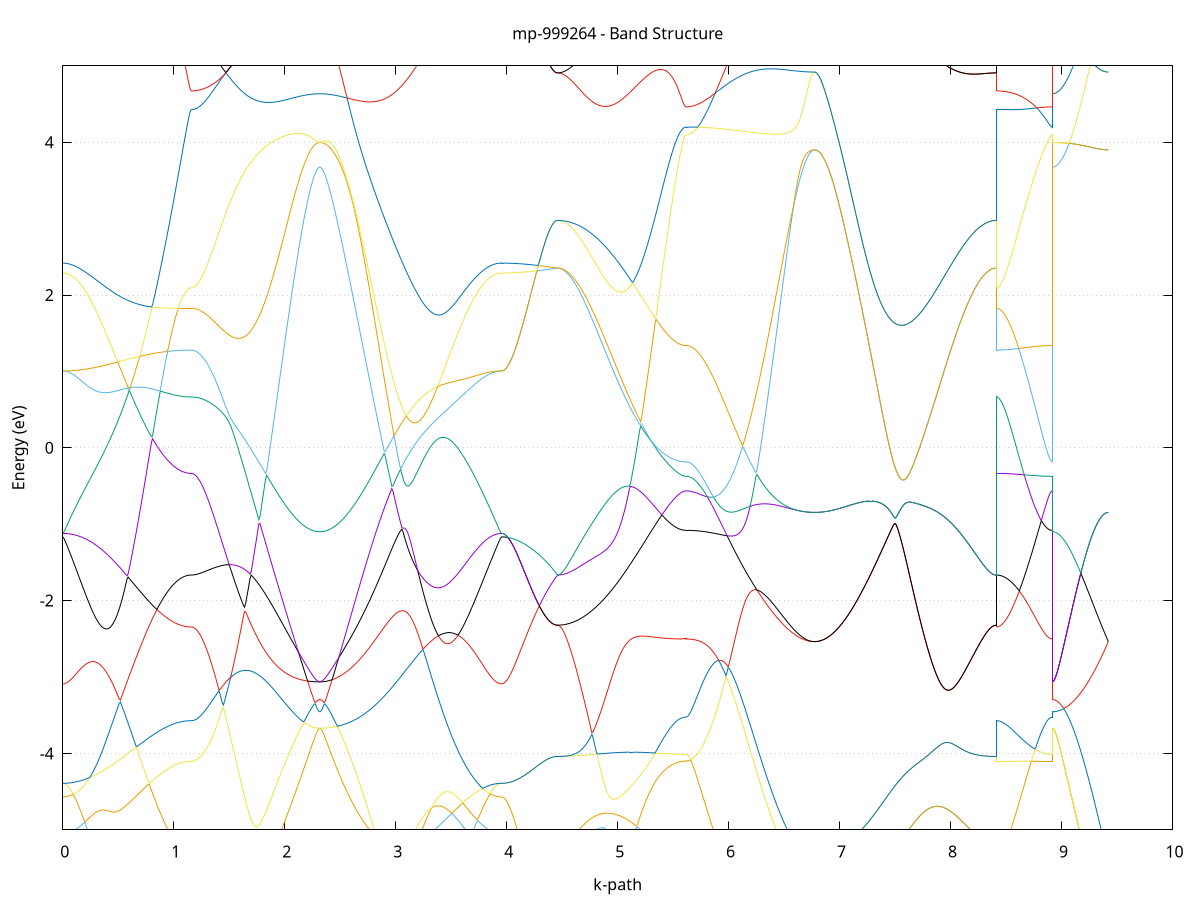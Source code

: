 set title 'mp-999264 - Band Structure'
set xlabel 'k-path'
set ylabel 'Energy (eV)'
set grid y
set yrange [-5:5]
set terminal png size 800,600
set output 'mp-999264_bands_gnuplot.png'
plot '-' using 1:2 with lines notitle, '-' using 1:2 with lines notitle, '-' using 1:2 with lines notitle, '-' using 1:2 with lines notitle, '-' using 1:2 with lines notitle, '-' using 1:2 with lines notitle, '-' using 1:2 with lines notitle, '-' using 1:2 with lines notitle, '-' using 1:2 with lines notitle, '-' using 1:2 with lines notitle, '-' using 1:2 with lines notitle, '-' using 1:2 with lines notitle, '-' using 1:2 with lines notitle, '-' using 1:2 with lines notitle, '-' using 1:2 with lines notitle, '-' using 1:2 with lines notitle, '-' using 1:2 with lines notitle, '-' using 1:2 with lines notitle, '-' using 1:2 with lines notitle, '-' using 1:2 with lines notitle, '-' using 1:2 with lines notitle, '-' using 1:2 with lines notitle, '-' using 1:2 with lines notitle, '-' using 1:2 with lines notitle, '-' using 1:2 with lines notitle, '-' using 1:2 with lines notitle, '-' using 1:2 with lines notitle, '-' using 1:2 with lines notitle, '-' using 1:2 with lines notitle, '-' using 1:2 with lines notitle, '-' using 1:2 with lines notitle, '-' using 1:2 with lines notitle
0.000000 -42.422396
0.009983 -42.422396
0.019966 -42.422296
0.029948 -42.422196
0.039931 -42.421996
0.049914 -42.421796
0.059897 -42.421596
0.069879 -42.421196
0.079862 -42.420896
0.089845 -42.420496
0.099828 -42.419996
0.109811 -42.419496
0.119793 -42.418996
0.129776 -42.418396
0.139759 -42.417796
0.149742 -42.417096
0.159725 -42.416396
0.169707 -42.415596
0.179690 -42.414796
0.189673 -42.413996
0.199656 -42.413096
0.209638 -42.412096
0.219621 -42.411196
0.229604 -42.410096
0.239587 -42.409096
0.249570 -42.407996
0.259552 -42.406896
0.269535 -42.405696
0.279518 -42.404496
0.289501 -42.403196
0.299484 -42.401996
0.309466 -42.400596
0.319449 -42.399296
0.329432 -42.397896
0.339415 -42.396496
0.349397 -42.395096
0.359380 -42.393596
0.369363 -42.392096
0.379346 -42.390596
0.389329 -42.388996
0.399311 -42.387396
0.409294 -42.385796
0.419277 -42.384196
0.429260 -42.382496
0.439243 -42.380796
0.449225 -42.379096
0.459208 -42.377396
0.469191 -42.375696
0.479174 -42.373896
0.489156 -42.382796
0.499139 -42.393496
0.509122 -42.404196
0.519105 -42.414996
0.529088 -42.425796
0.539070 -42.436696
0.549053 -42.447596
0.559036 -42.458496
0.569019 -42.469296
0.579001 -42.480196
0.588984 -42.491096
0.598967 -42.501896
0.608950 -42.512696
0.618933 -42.523496
0.628915 -42.534196
0.638898 -42.544896
0.648881 -42.555496
0.658864 -42.565996
0.668847 -42.576496
0.678829 -42.586796
0.688812 -42.597096
0.698795 -42.607296
0.708778 -42.617396
0.718760 -42.627296
0.728743 -42.637196
0.738726 -42.646896
0.748709 -42.656496
0.758692 -42.665896
0.768674 -42.675296
0.778657 -42.684396
0.788640 -42.693396
0.798623 -42.702196
0.808606 -42.710896
0.818588 -42.719396
0.828571 -42.727696
0.838554 -42.735796
0.848537 -42.743696
0.858519 -42.751396
0.868502 -42.758896
0.878485 -42.766296
0.888468 -42.773396
0.898451 -42.780196
0.908433 -42.786896
0.918416 -42.793296
0.928399 -42.799496
0.938382 -42.805496
0.948365 -42.811196
0.958347 -42.816696
0.968330 -42.821996
0.978313 -42.826996
0.988296 -42.831696
0.998278 -42.836196
1.008261 -42.840396
1.018244 -42.844396
1.028227 -42.848096
1.038210 -42.851596
1.048192 -42.854696
1.058175 -42.857696
1.068158 -42.860296
1.078141 -42.862696
1.088124 -42.864696
1.098106 -42.866596
1.108089 -42.868096
1.118072 -42.869296
1.128055 -42.870296
1.138037 -42.870996
1.148020 -42.871396
1.158003 -42.871596
1.158003 -42.871596
1.167986 -42.871596
1.177969 -42.871496
1.187951 -42.871396
1.197934 -42.871296
1.207917 -42.871196
1.217900 -42.870996
1.227882 -42.870796
1.237865 -42.870596
1.247848 -42.870296
1.257831 -42.869996
1.267814 -42.869696
1.277796 -42.869296
1.287779 -42.868896
1.297762 -42.868496
1.307745 -42.868096
1.317728 -42.867596
1.327710 -42.867096
1.337693 -42.866496
1.347676 -42.865996
1.357659 -42.865396
1.367641 -42.864696
1.377624 -42.864096
1.387607 -42.863396
1.397590 -42.862696
1.407573 -42.861996
1.417555 -42.861296
1.427538 -42.860496
1.437521 -42.859696
1.447504 -42.858896
1.457487 -42.857996
1.467469 -42.857096
1.477452 -42.856296
1.487435 -42.855396
1.497418 -42.854396
1.507400 -42.853496
1.517383 -42.852496
1.527366 -42.851496
1.537349 -42.850496
1.547332 -42.849496
1.557314 -42.848496
1.567297 -42.847396
1.577280 -42.846396
1.587263 -42.845296
1.597246 -42.844196
1.607228 -42.843096
1.617211 -42.841996
1.627194 -42.840896
1.637177 -42.839696
1.647159 -42.838596
1.657142 -42.837496
1.667125 -42.836296
1.677108 -42.835196
1.687091 -42.833996
1.697073 -42.832796
1.707056 -42.831696
1.717039 -42.830496
1.727022 -42.829296
1.737004 -42.828196
1.746987 -42.826996
1.756970 -42.825796
1.766953 -42.824696
1.776936 -42.823496
1.786918 -42.822296
1.796901 -42.821196
1.806884 -42.819996
1.816867 -42.818896
1.826850 -42.817796
1.836832 -42.816696
1.846815 -42.815496
1.856798 -42.814496
1.866781 -42.813396
1.876763 -42.812296
1.886746 -42.811296
1.896729 -42.810196
1.906712 -42.809196
1.916695 -42.808196
1.926677 -42.807196
1.936660 -42.806296
1.946643 -42.805296
1.956626 -42.804396
1.966609 -42.803496
1.976591 -42.802696
1.986574 -42.801796
1.996557 -42.800996
2.006540 -42.800296
2.016522 -42.799496
2.026505 -42.798796
2.036488 -42.798196
2.046471 -42.797596
2.056454 -42.796996
2.066436 -42.796496
2.076419 -42.795996
2.086402 -42.795596
2.096385 -42.795196
2.106368 -42.794896
2.116350 -42.794696
2.126333 -42.794596
2.136316 -42.794496
2.146299 -42.794496
2.156281 -42.794696
2.166264 -42.794896
2.176247 -42.795196
2.186230 -42.795596
2.196213 -42.795996
2.206195 -42.796596
2.216178 -42.797196
2.226161 -42.797796
2.236144 -42.798496
2.246127 -42.799096
2.256109 -42.799796
2.266092 -42.800296
2.276075 -42.800796
2.286058 -42.801196
2.296040 -42.801496
2.306023 -42.801696
2.316006 -42.801796
2.316006 -42.801796
2.325992 -42.801696
2.335977 -42.801496
2.345963 -42.801196
2.355949 -42.800796
2.365935 -42.800196
2.375921 -42.799596
2.385906 -42.798796
2.395892 -42.797896
2.405878 -42.796796
2.415864 -42.795696
2.425849 -42.794396
2.435835 -42.792996
2.445821 -42.791496
2.455807 -42.789796
2.465792 -42.787996
2.475778 -42.786196
2.485764 -42.784196
2.495750 -42.782096
2.505735 -42.779796
2.515721 -42.777496
2.525707 -42.774996
2.535693 -42.772396
2.545678 -42.769696
2.555664 -42.766896
2.565650 -42.763996
2.575636 -42.760996
2.585621 -42.757796
2.595607 -42.754596
2.605593 -42.751196
2.615579 -42.747696
2.625564 -42.744196
2.635550 -42.740496
2.645536 -42.736696
2.655522 -42.732796
2.665507 -42.728796
2.675493 -42.724696
2.685479 -42.720496
2.695465 -42.716196
2.705450 -42.711796
2.715436 -42.707296
2.725422 -42.702696
2.735408 -42.697996
2.745393 -42.693196
2.755379 -42.688296
2.765365 -42.683396
2.775351 -42.678296
2.785336 -42.673196
2.795322 -42.667896
2.805308 -42.662596
2.815294 -42.657196
2.825279 -42.651796
2.835265 -42.646196
2.845251 -42.640596
2.855237 -42.634896
2.865222 -42.629096
2.875208 -42.623196
2.885194 -42.617296
2.895180 -42.611296
2.905165 -42.605196
2.915151 -42.599096
2.925137 -42.592896
2.935123 -42.586696
2.945108 -42.580396
2.955094 -42.573996
2.965080 -42.567596
2.975066 -42.561096
2.985051 -42.554596
2.995037 -42.547996
3.005023 -42.541396
3.015009 -42.534696
3.024994 -42.527996
3.034980 -42.521296
3.044966 -42.514496
3.054952 -42.507696
3.064938 -42.500896
3.074923 -42.493996
3.084909 -42.487096
3.094895 -42.480096
3.104881 -42.473196
3.114866 -42.466196
3.124852 -42.459196
3.134838 -42.452196
3.144824 -42.445196
3.154809 -42.438196
3.164795 -42.431096
3.174781 -42.424096
3.184767 -42.416996
3.194752 -42.409996
3.204738 -42.402996
3.214724 -42.395896
3.224710 -42.388896
3.234695 -42.381896
3.244681 -42.374896
3.254667 -42.367896
3.264653 -42.360896
3.274638 -42.353996
3.284624 -42.346996
3.294610 -42.340096
3.304596 -42.334196
3.314581 -42.336596
3.324567 -42.338896
3.334553 -42.341196
3.344539 -42.343496
3.354524 -42.345796
3.364510 -42.347996
3.374496 -42.350196
3.384482 -42.352496
3.394467 -42.354596
3.404453 -42.356796
3.414439 -42.358996
3.424425 -42.361096
3.434410 -42.363196
3.444396 -42.365196
3.454382 -42.367296
3.464368 -42.369296
3.474353 -42.371296
3.484339 -42.373196
3.494325 -42.375196
3.504311 -42.377096
3.514296 -42.378896
3.524282 -42.380796
3.534268 -42.382596
3.544254 -42.384396
3.554239 -42.386096
3.564225 -42.387796
3.574211 -42.389496
3.584197 -42.391096
3.594182 -42.392696
3.604168 -42.394296
3.614154 -42.395796
3.624140 -42.397296
3.634125 -42.398796
3.644111 -42.400196
3.654097 -42.401496
3.664083 -42.402896
3.674068 -42.404196
3.684054 -42.405396
3.694040 -42.406596
3.704026 -42.407796
3.714011 -42.408896
3.723997 -42.409996
3.733983 -42.410996
3.743969 -42.411996
3.753954 -42.412996
3.763940 -42.413896
3.773926 -42.414796
3.783912 -42.415596
3.793897 -42.416296
3.803883 -42.417096
3.813869 -42.417796
3.823855 -42.418396
3.833840 -42.418996
3.843826 -42.419496
3.853812 -42.419996
3.863798 -42.420496
3.873784 -42.420896
3.883769 -42.421196
3.893755 -42.421596
3.903741 -42.421796
3.913727 -42.421996
3.923712 -42.422196
3.933698 -42.422296
3.943684 -42.422396
3.953670 -42.422396
3.953670 -42.422396
3.963566 -42.422396
3.973463 -42.422296
3.983360 -42.422096
3.993256 -42.421896
4.003153 -42.421696
4.013050 -42.421296
4.022947 -42.420996
4.032843 -42.420496
4.042740 -42.419996
4.052637 -42.419496
4.062533 -42.418796
4.072430 -42.418196
4.082327 -42.417496
4.092224 -42.416696
4.102120 -42.415796
4.112017 -42.414996
4.121914 -42.413996
4.131810 -42.412996
4.141707 -42.411996
4.151604 -42.410896
4.161501 -42.409796
4.171397 -42.408596
4.181294 -42.407296
4.191191 -42.406096
4.201087 -42.404696
4.210984 -42.403396
4.220881 -42.401896
4.230778 -42.400496
4.240674 -42.398996
4.250571 -42.397496
4.260468 -42.395896
4.270364 -42.394296
4.280261 -42.392696
4.290158 -42.390996
4.300055 -42.389296
4.309951 -42.387596
4.319848 -42.385896
4.329745 -42.384096
4.339641 -42.382296
4.349538 -42.380496
4.359435 -42.378596
4.369332 -42.376696
4.379228 -42.374896
4.389125 -42.372996
4.399022 -42.371096
4.408918 -42.369096
4.418815 -42.367196
4.428712 -42.365296
4.438609 -42.363296
4.448505 -42.361396
4.458402 -42.359396
4.458402 -42.359396
4.468385 -42.359396
4.478368 -42.359396
4.488350 -42.359296
4.498333 -42.359196
4.508316 -42.359096
4.518299 -42.358896
4.528281 -42.358796
4.538264 -42.358596
4.548247 -42.358396
4.558230 -42.358096
4.568213 -42.357796
4.578195 -42.357496
4.588178 -42.357196
4.598161 -42.356896
4.608144 -42.356496
4.618127 -42.356096
4.628109 -42.355696
4.638092 -42.355296
4.648075 -42.354796
4.658058 -42.354296
4.668040 -42.353796
4.678023 -42.353296
4.688006 -42.352796
4.697989 -42.352196
4.707972 -42.351696
4.717954 -42.351096
4.727937 -42.350496
4.737920 -42.349996
4.747903 -42.349396
4.757886 -42.348796
4.767868 -42.348196
4.777851 -42.347596
4.787834 -42.347096
4.797817 -42.346596
4.807799 -42.346096
4.817782 -42.345696
4.827765 -42.345396
4.837748 -42.345196
4.847731 -42.345196
4.857713 -42.345496
4.867696 -42.346196
4.877679 -42.347596
4.887662 -42.349996
4.897645 -42.353696
4.907627 -42.358896
4.917610 -42.365496
4.927593 -42.373296
4.937576 -42.381996
4.947558 -42.391196
4.957541 -42.400896
4.967524 -42.410796
4.977507 -42.420996
4.987490 -42.431396
4.997472 -42.441796
5.007455 -42.452296
5.017438 -42.462896
5.027421 -42.473596
5.037404 -42.484196
5.047386 -42.494896
5.057369 -42.505596
5.067352 -42.516296
5.077335 -42.526896
5.087317 -42.537496
5.097300 -42.548096
5.107283 -42.558596
5.117266 -42.568996
5.127249 -42.579396
5.137231 -42.589696
5.147214 -42.599896
5.157197 -42.610096
5.167180 -42.620096
5.177162 -42.629996
5.187145 -42.639796
5.197128 -42.649496
5.207111 -42.658996
5.217094 -42.668396
5.227076 -42.677696
5.237059 -42.686796
5.247042 -42.695796
5.257025 -42.704596
5.267008 -42.713196
5.276990 -42.721696
5.286973 -42.729996
5.296956 -42.737996
5.306939 -42.745996
5.316921 -42.753696
5.326904 -42.761196
5.336887 -42.768396
5.346870 -42.775496
5.356853 -42.782396
5.366835 -42.788996
5.376818 -42.795496
5.386801 -42.801696
5.396784 -42.807596
5.406767 -42.813296
5.416749 -42.818796
5.426732 -42.824096
5.436715 -42.828996
5.446698 -42.833796
5.456680 -42.838296
5.466663 -42.842496
5.476646 -42.846396
5.486629 -42.850196
5.496612 -42.853596
5.506594 -42.856796
5.516577 -42.859696
5.526560 -42.862296
5.536543 -42.864696
5.546526 -42.866696
5.556508 -42.868496
5.566491 -42.870096
5.576474 -42.871296
5.586457 -42.872296
5.596439 -42.872996
5.606422 -42.873396
5.616405 -42.873596
5.616405 -42.873596
5.626388 -42.873596
5.636371 -42.873496
5.646353 -42.873396
5.656336 -42.873296
5.666319 -42.873196
5.676302 -42.872996
5.686284 -42.872796
5.696267 -42.872496
5.706250 -42.872296
5.716233 -42.871896
5.726216 -42.871596
5.736198 -42.871196
5.746181 -42.870796
5.756164 -42.870396
5.766147 -42.869896
5.776130 -42.869396
5.786112 -42.868896
5.796095 -42.868396
5.806078 -42.867796
5.816061 -42.867196
5.826043 -42.866496
5.836026 -42.865896
5.846009 -42.865196
5.855992 -42.864496
5.865975 -42.863696
5.875957 -42.862896
5.885940 -42.862096
5.895923 -42.861296
5.905906 -42.860496
5.915889 -42.859596
5.925871 -42.858696
5.935854 -42.857796
5.945837 -42.856896
5.955820 -42.855896
5.965802 -42.854896
5.975785 -42.853896
5.985768 -42.852896
5.995751 -42.851896
6.005734 -42.850796
6.015716 -42.849796
6.025699 -42.848696
6.035682 -42.847596
6.045665 -42.846496
6.055648 -42.845396
6.065630 -42.844196
6.075613 -42.843096
6.085596 -42.841896
6.095579 -42.840796
6.105561 -42.839596
6.115544 -42.838396
6.125527 -42.837196
6.135510 -42.835996
6.145493 -42.834796
6.155475 -42.833596
6.165458 -42.832396
6.175441 -42.831196
6.185424 -42.829896
6.195407 -42.828696
6.205389 -42.827496
6.215372 -42.826296
6.225355 -42.825096
6.235338 -42.823796
6.245320 -42.822596
6.255303 -42.821396
6.265286 -42.820196
6.275269 -42.818996
6.285252 -42.817796
6.295234 -42.816696
6.305217 -42.815496
6.315200 -42.814296
6.325183 -42.813196
6.335165 -42.811996
6.345148 -42.810896
6.355131 -42.809796
6.365114 -42.808696
6.375097 -42.807596
6.385079 -42.806496
6.395062 -42.805496
6.405045 -42.804396
6.415028 -42.803396
6.425011 -42.802396
6.434993 -42.801396
6.444976 -42.800496
6.454959 -42.799496
6.464942 -42.798596
6.474924 -42.797696
6.484907 -42.796796
6.494890 -42.795996
6.504873 -42.795096
6.514856 -42.794296
6.524838 -42.793496
6.534821 -42.792796
6.544804 -42.792096
6.554787 -42.791396
6.564770 -42.790696
6.574752 -42.789996
6.584735 -42.789396
6.594718 -42.788796
6.604701 -42.788296
6.614683 -42.787696
6.624666 -42.787196
6.634649 -42.786796
6.644632 -42.786296
6.654615 -42.785896
6.664597 -42.785496
6.674580 -42.785196
6.684563 -42.784896
6.694546 -42.784596
6.704529 -42.784396
6.714511 -42.784096
6.724494 -42.783996
6.734477 -42.783796
6.744460 -42.783696
6.754442 -42.783596
6.764425 -42.783596
6.774408 -42.783496
6.774408 -42.783496
6.784394 -42.783496
6.794380 -42.783296
6.804365 -42.782996
6.814351 -42.782596
6.824337 -42.781996
6.834323 -42.781396
6.844308 -42.780596
6.854294 -42.779696
6.864280 -42.778696
6.874266 -42.777596
6.884251 -42.776296
6.894237 -42.774996
6.904223 -42.773496
6.914209 -42.771896
6.924194 -42.770196
6.934180 -42.768396
6.944166 -42.766396
6.954152 -42.764296
6.964137 -42.762196
6.974123 -42.759896
6.984109 -42.757496
6.994095 -42.754996
7.004080 -42.752296
7.014066 -42.749596
7.024052 -42.746796
7.034038 -42.743796
7.044023 -42.740796
7.054009 -42.737596
7.063995 -42.734296
7.073981 -42.730896
7.083966 -42.727496
7.093952 -42.723896
7.103938 -42.720196
7.113924 -42.716396
7.123909 -42.712496
7.133895 -42.708496
7.143881 -42.704396
7.153867 -42.700196
7.163852 -42.695996
7.173838 -42.691596
7.183824 -42.687096
7.193810 -42.682496
7.203795 -42.677896
7.213781 -42.673196
7.223767 -42.668296
7.233753 -42.663396
7.243738 -42.658396
7.253724 -42.653296
7.263710 -42.648196
7.273696 -42.642896
7.283681 -42.637596
7.293667 -42.632196
7.303653 -42.626796
7.313639 -42.621196
7.323624 -42.615596
7.333610 -42.609896
7.343596 -42.604196
7.353582 -42.598296
7.363567 -42.592496
7.373553 -42.586496
7.383539 -42.580496
7.393525 -42.574396
7.403510 -42.568296
7.413496 -42.562196
7.423482 -42.555896
7.433468 -42.549696
7.443453 -42.543296
7.453439 -42.536996
7.463425 -42.530596
7.473411 -42.524096
7.483396 -42.517596
7.493382 -42.511096
7.503368 -42.504496
7.513354 -42.497896
7.523340 -42.491296
7.533325 -42.484696
7.543311 -42.477996
7.553297 -42.471296
7.563283 -42.464596
7.573268 -42.457896
7.583254 -42.451196
7.593240 -42.444396
7.603226 -42.437696
7.613211 -42.430896
7.623197 -42.424196
7.633183 -42.417496
7.643169 -42.410696
7.653154 -42.403996
7.663140 -42.397296
7.673126 -42.390696
7.683112 -42.384096
7.693097 -42.377496
7.703083 -42.370996
7.713069 -42.364496
7.723055 -42.358196
7.733040 -42.351896
7.743026 -42.345796
7.753012 -42.339996
7.762998 -42.334396
7.772983 -42.329196
7.782969 -42.324496
7.792955 -42.320596
7.802941 -42.317496
7.812926 -42.315396
7.822912 -42.314196
7.832898 -42.313696
7.842884 -42.313796
7.852869 -42.314296
7.862855 -42.314996
7.872841 -42.315896
7.882827 -42.316896
7.892812 -42.318096
7.902798 -42.319196
7.912784 -42.320496
7.922770 -42.321696
7.932755 -42.322996
7.942741 -42.324196
7.952727 -42.325496
7.962713 -42.326796
7.972698 -42.328096
7.982684 -42.329296
7.992670 -42.330596
8.002656 -42.331796
8.012641 -42.332996
8.022627 -42.334196
8.032613 -42.335396
8.042599 -42.336596
8.052584 -42.337696
8.062570 -42.338896
8.072556 -42.339996
8.082542 -42.340996
8.092527 -42.342096
8.102513 -42.343096
8.112499 -42.344096
8.122485 -42.345096
8.132470 -42.345996
8.142456 -42.346896
8.152442 -42.347796
8.162428 -42.348696
8.172413 -42.349496
8.182399 -42.350296
8.192385 -42.350996
8.202371 -42.351796
8.212356 -42.352496
8.222342 -42.353096
8.232328 -42.353796
8.242314 -42.354396
8.252299 -42.354896
8.262285 -42.355496
8.272271 -42.355996
8.282257 -42.356496
8.292242 -42.356896
8.302228 -42.357296
8.312214 -42.357696
8.322200 -42.357996
8.332186 -42.358296
8.342171 -42.358596
8.352157 -42.358796
8.362143 -42.358996
8.372129 -42.359096
8.382114 -42.359296
8.392100 -42.359396
8.402086 -42.359396
8.412072 -42.359396
8.412072 -42.871596
8.421968 -42.871596
8.431865 -42.871596
8.441762 -42.871596
8.451658 -42.871596
8.461555 -42.871596
8.471452 -42.871696
8.481349 -42.871696
8.491245 -42.871696
8.501142 -42.871696
8.511039 -42.871796
8.520935 -42.871796
8.530832 -42.871796
8.540729 -42.871896
8.550626 -42.871896
8.560522 -42.871996
8.570419 -42.871996
8.580316 -42.872096
8.590212 -42.872096
8.600109 -42.872196
8.610006 -42.872296
8.619903 -42.872296
8.629799 -42.872396
8.639696 -42.872396
8.649593 -42.872496
8.659489 -42.872596
8.669386 -42.872596
8.679283 -42.872696
8.689180 -42.872696
8.699076 -42.872796
8.708973 -42.872796
8.718870 -42.872896
8.728766 -42.872996
8.738663 -42.872996
8.748560 -42.873096
8.758457 -42.873096
8.768353 -42.873196
8.778250 -42.873196
8.788147 -42.873296
8.798043 -42.873296
8.807940 -42.873296
8.817837 -42.873396
8.827734 -42.873396
8.837630 -42.873396
8.847527 -42.873496
8.857424 -42.873496
8.867320 -42.873496
8.877217 -42.873496
8.887114 -42.873596
8.897011 -42.873596
8.906907 -42.873596
8.916804 -42.873596
8.916804 -42.801796
8.926701 -42.801796
8.936597 -42.801696
8.946494 -42.801696
8.956391 -42.801596
8.966288 -42.801596
8.976184 -42.801496
8.986081 -42.801296
8.995978 -42.801196
9.005874 -42.801096
9.015771 -42.800896
9.025668 -42.800696
9.035565 -42.800496
9.045461 -42.800296
9.055358 -42.800096
9.065255 -42.799896
9.075151 -42.799596
9.085048 -42.799296
9.094945 -42.798996
9.104842 -42.798696
9.114738 -42.798396
9.124635 -42.798096
9.134532 -42.797796
9.144428 -42.797396
9.154325 -42.796996
9.164222 -42.796596
9.174119 -42.796196
9.184015 -42.795796
9.193912 -42.795396
9.203809 -42.794996
9.213705 -42.794496
9.223602 -42.794096
9.233499 -42.793596
9.243396 -42.793096
9.253292 -42.792696
9.263189 -42.792196
9.273086 -42.791696
9.282982 -42.791196
9.292879 -42.790696
9.302776 -42.790096
9.312673 -42.789596
9.322569 -42.789096
9.332466 -42.788496
9.342363 -42.787996
9.352259 -42.787396
9.362156 -42.786896
9.372053 -42.786296
9.381950 -42.785796
9.391846 -42.785196
9.401743 -42.784696
9.411640 -42.784096
9.421536 -42.783496
e
0.000000 -42.295596
0.009983 -42.295596
0.019966 -42.295496
0.029948 -42.295496
0.039931 -42.295396
0.049914 -42.295296
0.059897 -42.295196
0.069879 -42.294996
0.079862 -42.294796
0.089845 -42.294596
0.099828 -42.294396
0.109811 -42.294096
0.119793 -42.293796
0.129776 -42.293496
0.139759 -42.293196
0.149742 -42.292796
0.159725 -42.292496
0.169707 -42.292096
0.179690 -42.291696
0.189673 -42.291196
0.199656 -42.290796
0.209638 -42.290296
0.219621 -42.289796
0.229604 -42.289296
0.239587 -42.288696
0.249570 -42.288196
0.259552 -42.287596
0.269535 -42.286996
0.279518 -42.286396
0.289501 -42.285696
0.299484 -42.285096
0.309466 -42.284396
0.319449 -42.283796
0.329432 -42.283096
0.339415 -42.282396
0.349397 -42.281596
0.359380 -42.280896
0.369363 -42.280196
0.379346 -42.279396
0.389329 -42.280196
0.399311 -42.289896
0.409294 -42.299796
0.419277 -42.309896
0.429260 -42.319996
0.439243 -42.330296
0.449225 -42.340596
0.459208 -42.350996
0.469191 -42.361496
0.479174 -42.372096
0.489156 -42.372196
0.499139 -42.370396
0.509122 -42.368596
0.519105 -42.366796
0.529088 -42.364896
0.539070 -42.363096
0.549053 -42.361196
0.559036 -42.359396
0.569019 -42.357496
0.579001 -42.355696
0.588984 -42.353796
0.598967 -42.351896
0.608950 -42.350096
0.618933 -42.348196
0.628915 -42.346296
0.638898 -42.344396
0.648881 -42.342596
0.658864 -42.340696
0.668847 -42.338796
0.678829 -42.336996
0.688812 -42.335096
0.698795 -42.333296
0.708778 -42.339396
0.718760 -42.348296
0.728743 -42.357196
0.738726 -42.365896
0.748709 -42.374496
0.758692 -42.382996
0.768674 -42.391396
0.778657 -42.399596
0.788640 -42.407696
0.798623 -42.415596
0.808606 -42.423396
0.818588 -42.431096
0.828571 -42.438496
0.838554 -42.445796
0.848537 -42.452996
0.858519 -42.459896
0.868502 -42.466696
0.878485 -42.473296
0.888468 -42.479696
0.898451 -42.485896
0.908433 -42.491896
0.918416 -42.497696
0.928399 -42.503296
0.938382 -42.508696
0.948365 -42.513796
0.958347 -42.518796
0.968330 -42.523496
0.978313 -42.527996
0.988296 -42.532296
0.998278 -42.536296
1.008261 -42.540196
1.018244 -42.543696
1.028227 -42.547096
1.038210 -42.550196
1.048192 -42.553096
1.058175 -42.555696
1.068158 -42.558096
1.078141 -42.560196
1.088124 -42.562096
1.098106 -42.563696
1.108089 -42.565096
1.118072 -42.566196
1.128055 -42.567096
1.138037 -42.567696
1.148020 -42.568096
1.158003 -42.568196
1.158003 -42.568196
1.167986 -42.568196
1.177969 -42.568196
1.187951 -42.568096
1.197934 -42.567996
1.207917 -42.567796
1.217900 -42.567696
1.227882 -42.567396
1.237865 -42.567196
1.247848 -42.566896
1.257831 -42.566596
1.267814 -42.566296
1.277796 -42.565896
1.287779 -42.565496
1.297762 -42.564996
1.307745 -42.564596
1.317728 -42.564096
1.327710 -42.563496
1.337693 -42.562996
1.347676 -42.562396
1.357659 -42.561796
1.367641 -42.561096
1.377624 -42.560496
1.387607 -42.559796
1.397590 -42.558996
1.407573 -42.558296
1.417555 -42.557496
1.427538 -42.556696
1.437521 -42.555796
1.447504 -42.554996
1.457487 -42.554096
1.467469 -42.553196
1.477452 -42.552296
1.487435 -42.551296
1.497418 -42.550396
1.507400 -42.549396
1.517383 -42.548396
1.527366 -42.547396
1.537349 -42.546296
1.547332 -42.545196
1.557314 -42.544196
1.567297 -42.543096
1.577280 -42.541996
1.587263 -42.540796
1.597246 -42.539696
1.607228 -42.538596
1.617211 -42.537396
1.627194 -42.536196
1.637177 -42.534996
1.647159 -42.533896
1.657142 -42.532696
1.667125 -42.531496
1.677108 -42.530196
1.687091 -42.528996
1.697073 -42.527796
1.707056 -42.526596
1.717039 -42.525296
1.727022 -42.524096
1.737004 -42.522896
1.746987 -42.521696
1.756970 -42.520396
1.766953 -42.519196
1.776936 -42.517996
1.786918 -42.516796
1.796901 -42.515496
1.806884 -42.514296
1.816867 -42.513096
1.826850 -42.511896
1.836832 -42.510696
1.846815 -42.516596
1.856798 -42.526396
1.866781 -42.536096
1.876763 -42.545696
1.886746 -42.555196
1.896729 -42.564596
1.906712 -42.573796
1.916695 -42.582896
1.926677 -42.591896
1.936660 -42.600696
1.946643 -42.609296
1.956626 -42.617796
1.966609 -42.626096
1.976591 -42.634196
1.986574 -42.642096
1.996557 -42.649896
2.006540 -42.657396
2.016522 -42.664796
2.026505 -42.671896
2.036488 -42.678796
2.046471 -42.685496
2.056454 -42.691996
2.066436 -42.698196
2.076419 -42.704196
2.086402 -42.709896
2.096385 -42.715296
2.106368 -42.720496
2.116350 -42.725396
2.126333 -42.730096
2.136316 -42.734396
2.146299 -42.738396
2.156281 -42.742096
2.166264 -42.745596
2.176247 -42.748596
2.186230 -42.751396
2.196213 -42.753896
2.206195 -42.756096
2.216178 -42.757896
2.226161 -42.759496
2.236144 -42.760896
2.246127 -42.761996
2.256109 -42.762896
2.266092 -42.763696
2.276075 -42.764296
2.286058 -42.764696
2.296040 -42.764996
2.306023 -42.765196
2.316006 -42.765196
2.316006 -42.765196
2.325992 -42.765196
2.335977 -42.764996
2.345963 -42.764696
2.355949 -42.764296
2.365935 -42.763796
2.375921 -42.763096
2.385906 -42.762396
2.395892 -42.761496
2.405878 -42.760496
2.415864 -42.759396
2.425849 -42.758196
2.435835 -42.756896
2.445821 -42.755396
2.455807 -42.753896
2.465792 -42.752196
2.475778 -42.750396
2.485764 -42.748496
2.495750 -42.746496
2.505735 -42.744296
2.515721 -42.742096
2.525707 -42.739796
2.535693 -42.737296
2.545678 -42.734696
2.555664 -42.732096
2.565650 -42.729296
2.575636 -42.726396
2.585621 -42.723396
2.595607 -42.720296
2.605593 -42.717096
2.615579 -42.713796
2.625564 -42.710396
2.635550 -42.706796
2.645536 -42.703196
2.655522 -42.699496
2.665507 -42.695696
2.675493 -42.691796
2.685479 -42.687796
2.695465 -42.683696
2.705450 -42.679496
2.715436 -42.675196
2.725422 -42.670896
2.735408 -42.666396
2.745393 -42.661796
2.755379 -42.657196
2.765365 -42.652496
2.775351 -42.647696
2.785336 -42.642796
2.795322 -42.637796
2.805308 -42.632796
2.815294 -42.627596
2.825279 -42.622396
2.835265 -42.617096
2.845251 -42.611796
2.855237 -42.606396
2.865222 -42.600896
2.875208 -42.595296
2.885194 -42.589696
2.895180 -42.583996
2.905165 -42.578196
2.915151 -42.572396
2.925137 -42.566496
2.935123 -42.560496
2.945108 -42.554596
2.955094 -42.548496
2.965080 -42.542396
2.975066 -42.536296
2.985051 -42.530096
2.995037 -42.523796
3.005023 -42.517496
3.015009 -42.511196
3.024994 -42.504796
3.034980 -42.498396
3.044966 -42.491996
3.054952 -42.485496
3.064938 -42.478996
3.074923 -42.472496
3.084909 -42.465896
3.094895 -42.459396
3.104881 -42.452796
3.114866 -42.446096
3.124852 -42.439496
3.134838 -42.432896
3.144824 -42.426196
3.154809 -42.419496
3.164795 -42.412796
3.174781 -42.406196
3.184767 -42.399496
3.194752 -42.392796
3.204738 -42.386096
3.214724 -42.379396
3.224710 -42.372796
3.234695 -42.366096
3.244681 -42.359496
3.254667 -42.352796
3.264653 -42.346196
3.274638 -42.339596
3.284624 -42.332996
3.294610 -42.331896
3.304596 -42.333296
3.314581 -42.326396
3.324567 -42.319596
3.334553 -42.312896
3.344539 -42.306196
3.354524 -42.299496
3.364510 -42.292796
3.374496 -42.286296
3.384482 -42.279696
3.394467 -42.273296
3.404453 -42.266796
3.414439 -42.262696
3.424425 -42.263796
3.434410 -42.264896
3.444396 -42.265996
3.454382 -42.266996
3.464368 -42.268096
3.474353 -42.269096
3.484339 -42.270096
3.494325 -42.271096
3.504311 -42.272096
3.514296 -42.272996
3.524282 -42.273996
3.534268 -42.274896
3.544254 -42.275896
3.554239 -42.276796
3.564225 -42.277596
3.574211 -42.278496
3.584197 -42.279296
3.594182 -42.280196
3.604168 -42.280996
3.614154 -42.281796
3.624140 -42.282496
3.634125 -42.283296
3.644111 -42.283996
3.654097 -42.284696
3.664083 -42.285396
3.674068 -42.286096
3.684054 -42.286796
3.694040 -42.287396
3.704026 -42.287996
3.714011 -42.288596
3.723997 -42.289096
3.733983 -42.289696
3.743969 -42.290196
3.753954 -42.290696
3.763940 -42.291196
3.773926 -42.291596
3.783912 -42.291996
3.793897 -42.292396
3.803883 -42.292796
3.813869 -42.293196
3.823855 -42.293496
3.833840 -42.293796
3.843826 -42.294096
3.853812 -42.294396
3.863798 -42.294596
3.873784 -42.294796
3.883769 -42.294996
3.893755 -42.295096
3.903741 -42.295296
3.913727 -42.295396
3.923712 -42.295496
3.933698 -42.295496
3.943684 -42.295596
3.953670 -42.295596
3.953670 -42.295596
3.963566 -42.295596
3.973463 -42.295696
3.983360 -42.295896
3.993256 -42.296096
4.003153 -42.296396
4.013050 -42.296696
4.022947 -42.297096
4.032843 -42.297496
4.042740 -42.298096
4.052637 -42.298596
4.062533 -42.299196
4.072430 -42.299896
4.082327 -42.300696
4.092224 -42.301496
4.102120 -42.302296
4.112017 -42.303196
4.121914 -42.304196
4.131810 -42.305196
4.141707 -42.306296
4.151604 -42.307396
4.161501 -42.308596
4.171397 -42.309796
4.181294 -42.310996
4.191191 -42.312296
4.201087 -42.313696
4.210984 -42.315096
4.220881 -42.316496
4.230778 -42.317996
4.240674 -42.319496
4.250571 -42.321096
4.260468 -42.322596
4.270364 -42.324296
4.280261 -42.325896
4.290158 -42.327596
4.300055 -42.329296
4.309951 -42.331096
4.319848 -42.332896
4.329745 -42.334596
4.339641 -42.336496
4.349538 -42.338296
4.359435 -42.340196
4.369332 -42.341996
4.379228 -42.343896
4.389125 -42.345796
4.399022 -42.347796
4.408918 -42.349696
4.418815 -42.351596
4.428712 -42.353596
4.438609 -42.355496
4.448505 -42.357496
4.458402 -42.359396
4.458402 -42.359396
4.468385 -42.359396
4.478368 -42.359296
4.488350 -42.359196
4.498333 -42.359096
4.508316 -42.358896
4.518299 -42.358596
4.528281 -42.358296
4.538264 -42.357996
4.548247 -42.357696
4.558230 -42.357196
4.568213 -42.356796
4.578195 -42.356296
4.588178 -42.355696
4.598161 -42.355196
4.608144 -42.354496
4.618127 -42.353896
4.628109 -42.353196
4.638092 -42.352396
4.648075 -42.351696
4.658058 -42.350796
4.668040 -42.349996
4.678023 -42.349096
4.688006 -42.348196
4.697989 -42.347196
4.707972 -42.346196
4.717954 -42.345196
4.727937 -42.344096
4.737920 -42.342996
4.747903 -42.341896
4.757886 -42.340696
4.767868 -42.339496
4.777851 -42.338296
4.787834 -42.337096
4.797817 -42.335796
4.807799 -42.334496
4.817782 -42.333196
4.827765 -42.331896
4.837748 -42.330496
4.847731 -42.329096
4.857713 -42.327696
4.867696 -42.326296
4.877679 -42.324796
4.887662 -42.323396
4.897645 -42.321896
4.907627 -42.320496
4.917610 -42.318996
4.927593 -42.319996
4.937576 -42.320896
4.947558 -42.321296
4.957541 -42.321296
4.967524 -42.321096
4.977507 -42.320696
4.987490 -42.320096
4.997472 -42.319496
5.007455 -42.318796
5.017438 -42.317996
5.027421 -42.317196
5.037404 -42.316296
5.047386 -42.315396
5.057369 -42.314496
5.067352 -42.313596
5.077335 -42.312696
5.087317 -42.311696
5.097300 -42.310796
5.107283 -42.309796
5.117266 -42.308896
5.127249 -42.314296
5.137231 -42.321296
5.147214 -42.328896
5.157197 -42.336896
5.167180 -42.345096
5.177162 -42.353396
5.187145 -42.361696
5.197128 -42.370096
5.207111 -42.378396
5.217094 -42.386596
5.227076 -42.394696
5.237059 -42.402796
5.247042 -42.410696
5.257025 -42.418496
5.267008 -42.426096
5.276990 -42.433696
5.286973 -42.440996
5.296956 -42.448296
5.306939 -42.455296
5.316921 -42.462196
5.326904 -42.468896
5.336887 -42.475396
5.346870 -42.481796
5.356853 -42.487896
5.366835 -42.493896
5.376818 -42.499596
5.386801 -42.505196
5.396784 -42.510496
5.406767 -42.515696
5.416749 -42.520596
5.426732 -42.525296
5.436715 -42.529796
5.446698 -42.533996
5.456680 -42.538096
5.466663 -42.541896
5.476646 -42.545396
5.486629 -42.548796
5.496612 -42.551896
5.506594 -42.554696
5.516577 -42.557296
5.526560 -42.559696
5.536543 -42.561796
5.546526 -42.563696
5.556508 -42.565296
5.566491 -42.566696
5.576474 -42.567796
5.586457 -42.568696
5.596439 -42.569296
5.606422 -42.569696
5.616405 -42.569796
5.616405 -42.569796
5.626388 -42.569796
5.636371 -42.569796
5.646353 -42.569696
5.656336 -42.569596
5.666319 -42.569396
5.676302 -42.569196
5.686284 -42.568996
5.696267 -42.568796
5.706250 -42.568496
5.716233 -42.568196
5.726216 -42.567796
5.736198 -42.567396
5.746181 -42.566996
5.756164 -42.566596
5.766147 -42.566096
5.776130 -42.565596
5.786112 -42.565096
5.796095 -42.564496
5.806078 -42.563896
5.816061 -42.563296
5.826043 -42.562596
5.836026 -42.561896
5.846009 -42.561196
5.855992 -42.560496
5.865975 -42.559696
5.875957 -42.558896
5.885940 -42.558096
5.895923 -42.557196
5.905906 -42.556396
5.915889 -42.555496
5.925871 -42.554496
5.935854 -42.553596
5.945837 -42.552596
5.955820 -42.551696
5.965802 -42.550596
5.975785 -42.549596
5.985768 -42.548596
5.995751 -42.547496
6.005734 -42.546396
6.015716 -42.545296
6.025699 -42.544196
6.035682 -42.543096
6.045665 -42.541896
6.055648 -42.540796
6.065630 -42.539596
6.075613 -42.538396
6.085596 -42.537196
6.095579 -42.535996
6.105561 -42.534796
6.115544 -42.533596
6.125527 -42.532396
6.135510 -42.531096
6.145493 -42.529896
6.155475 -42.528596
6.165458 -42.527396
6.175441 -42.526096
6.185424 -42.524896
6.195407 -42.523596
6.205389 -42.522396
6.215372 -42.521096
6.225355 -42.519896
6.235338 -42.518596
6.245320 -42.517396
6.255303 -42.516096
6.265286 -42.514896
6.275269 -42.513596
6.285252 -42.512396
6.295234 -42.511196
6.305217 -42.517396
6.315200 -42.527196
6.325183 -42.536996
6.335165 -42.546696
6.345148 -42.556196
6.355131 -42.565596
6.365114 -42.574896
6.375097 -42.584096
6.385079 -42.593096
6.395062 -42.601996
6.405045 -42.610696
6.415028 -42.619196
6.425011 -42.627596
6.434993 -42.635896
6.444976 -42.643896
6.454959 -42.651796
6.464942 -42.659496
6.474924 -42.666996
6.484907 -42.674296
6.494890 -42.681296
6.504873 -42.688196
6.514856 -42.694896
6.524838 -42.701396
6.534821 -42.707596
6.544804 -42.713596
6.554787 -42.719396
6.564770 -42.724996
6.574752 -42.730296
6.584735 -42.735396
6.594718 -42.740196
6.604701 -42.744896
6.614683 -42.749196
6.624666 -42.753296
6.634649 -42.757196
6.644632 -42.760796
6.654615 -42.764096
6.664597 -42.767196
6.674580 -42.769996
6.684563 -42.772596
6.694546 -42.774896
6.704529 -42.776896
6.714511 -42.778696
6.724494 -42.780096
6.734477 -42.781396
6.744460 -42.782296
6.754442 -42.782996
6.764425 -42.783396
6.774408 -42.783496
6.774408 -42.783496
6.784394 -42.783496
6.794380 -42.783296
6.804365 -42.782996
6.814351 -42.782596
6.824337 -42.781996
6.834323 -42.781396
6.844308 -42.780596
6.854294 -42.779696
6.864280 -42.778696
6.874266 -42.777596
6.884251 -42.776296
6.894237 -42.774996
6.904223 -42.773496
6.914209 -42.771896
6.924194 -42.770196
6.934180 -42.768396
6.944166 -42.766396
6.954152 -42.764296
6.964137 -42.762196
6.974123 -42.759896
6.984109 -42.757496
6.994095 -42.754996
7.004080 -42.752296
7.014066 -42.749596
7.024052 -42.746796
7.034038 -42.743796
7.044023 -42.740796
7.054009 -42.737596
7.063995 -42.734296
7.073981 -42.730896
7.083966 -42.727496
7.093952 -42.723896
7.103938 -42.720196
7.113924 -42.716396
7.123909 -42.712496
7.133895 -42.708496
7.143881 -42.704396
7.153867 -42.700196
7.163852 -42.695996
7.173838 -42.691596
7.183824 -42.687096
7.193810 -42.682496
7.203795 -42.677896
7.213781 -42.673196
7.223767 -42.668296
7.233753 -42.663396
7.243738 -42.658396
7.253724 -42.653296
7.263710 -42.648196
7.273696 -42.642896
7.283681 -42.637596
7.293667 -42.632196
7.303653 -42.626696
7.313639 -42.621196
7.323624 -42.615596
7.333610 -42.609896
7.343596 -42.604196
7.353582 -42.598296
7.363567 -42.592496
7.373553 -42.586496
7.383539 -42.580496
7.393525 -42.574396
7.403510 -42.568296
7.413496 -42.562196
7.423482 -42.555896
7.433468 -42.549696
7.443453 -42.543296
7.453439 -42.536996
7.463425 -42.530596
7.473411 -42.524096
7.483396 -42.517596
7.493382 -42.511096
7.503368 -42.504496
7.513354 -42.497896
7.523340 -42.491296
7.533325 -42.484696
7.543311 -42.477996
7.553297 -42.471296
7.563283 -42.464596
7.573268 -42.457896
7.583254 -42.451196
7.593240 -42.444396
7.603226 -42.437696
7.613211 -42.430896
7.623197 -42.424196
7.633183 -42.417496
7.643169 -42.410696
7.653154 -42.403996
7.663140 -42.397296
7.673126 -42.390696
7.683112 -42.384096
7.693097 -42.377496
7.703083 -42.370996
7.713069 -42.364496
7.723055 -42.358196
7.733040 -42.351896
7.743026 -42.345796
7.753012 -42.339996
7.762998 -42.334396
7.772983 -42.329196
7.782969 -42.324496
7.792955 -42.320596
7.802941 -42.317496
7.812926 -42.315396
7.822912 -42.314196
7.832898 -42.313696
7.842884 -42.313796
7.852869 -42.314296
7.862855 -42.314996
7.872841 -42.315896
7.882827 -42.316896
7.892812 -42.318096
7.902798 -42.319196
7.912784 -42.320396
7.922770 -42.321696
7.932755 -42.322996
7.942741 -42.324196
7.952727 -42.325496
7.962713 -42.326796
7.972698 -42.328096
7.982684 -42.329296
7.992670 -42.330596
8.002656 -42.331796
8.012641 -42.332996
8.022627 -42.334196
8.032613 -42.335396
8.042599 -42.336596
8.052584 -42.337696
8.062570 -42.338896
8.072556 -42.339996
8.082542 -42.340996
8.092527 -42.342096
8.102513 -42.343096
8.112499 -42.344096
8.122485 -42.345096
8.132470 -42.345996
8.142456 -42.346896
8.152442 -42.347796
8.162428 -42.348696
8.172413 -42.349496
8.182399 -42.350296
8.192385 -42.350996
8.202371 -42.351796
8.212356 -42.352496
8.222342 -42.353096
8.232328 -42.353796
8.242314 -42.354396
8.252299 -42.354896
8.262285 -42.355496
8.272271 -42.355996
8.282257 -42.356496
8.292242 -42.356896
8.302228 -42.357296
8.312214 -42.357696
8.322200 -42.357996
8.332186 -42.358296
8.342171 -42.358596
8.352157 -42.358796
8.362143 -42.358996
8.372129 -42.359096
8.382114 -42.359296
8.392100 -42.359396
8.402086 -42.359396
8.412072 -42.359396
8.412072 -42.568196
8.421968 -42.568196
8.431865 -42.568296
8.441762 -42.568296
8.451658 -42.568296
8.461555 -42.568296
8.471452 -42.568296
8.481349 -42.568296
8.491245 -42.568296
8.501142 -42.568396
8.511039 -42.568396
8.520935 -42.568396
8.530832 -42.568496
8.540729 -42.568496
8.550626 -42.568496
8.560522 -42.568596
8.570419 -42.568596
8.580316 -42.568596
8.590212 -42.568696
8.600109 -42.568696
8.610006 -42.568796
8.619903 -42.568796
8.629799 -42.568896
8.639696 -42.568896
8.649593 -42.568996
8.659489 -42.568996
8.669386 -42.569096
8.679283 -42.569096
8.689180 -42.569196
8.699076 -42.569196
8.708973 -42.569296
8.718870 -42.569296
8.728766 -42.569396
8.738663 -42.569396
8.748560 -42.569396
8.758457 -42.569496
8.768353 -42.569496
8.778250 -42.569596
8.788147 -42.569596
8.798043 -42.569596
8.807940 -42.569696
8.817837 -42.569696
8.827734 -42.569696
8.837630 -42.569696
8.847527 -42.569796
8.857424 -42.569796
8.867320 -42.569796
8.877217 -42.569796
8.887114 -42.569796
8.897011 -42.569796
8.906907 -42.569796
8.916804 -42.569796
8.916804 -42.765196
8.926701 -42.765196
8.936597 -42.765296
8.946494 -42.765296
8.956391 -42.765396
8.966288 -42.765496
8.976184 -42.765596
8.986081 -42.765696
8.995978 -42.765796
9.005874 -42.765996
9.015771 -42.766096
9.025668 -42.766296
9.035565 -42.766496
9.045461 -42.766696
9.055358 -42.766896
9.065255 -42.767196
9.075151 -42.767396
9.085048 -42.767696
9.094945 -42.767996
9.104842 -42.768296
9.114738 -42.768596
9.124635 -42.768996
9.134532 -42.769296
9.144428 -42.769696
9.154325 -42.769996
9.164222 -42.770396
9.174119 -42.770796
9.184015 -42.771196
9.193912 -42.771696
9.203809 -42.772096
9.213705 -42.772496
9.223602 -42.772996
9.233499 -42.773496
9.243396 -42.773896
9.253292 -42.774396
9.263189 -42.774896
9.273086 -42.775396
9.282982 -42.775896
9.292879 -42.776396
9.302776 -42.776996
9.312673 -42.777496
9.322569 -42.777996
9.332466 -42.778596
9.342363 -42.779096
9.352259 -42.779696
9.362156 -42.780196
9.372053 -42.780696
9.381950 -42.781296
9.391846 -42.781796
9.401743 -42.782396
9.411640 -42.782996
9.421536 -42.783496
e
0.000000 -42.068096
0.009983 -42.068296
0.019966 -42.068796
0.029948 -42.069496
0.039931 -42.070596
0.049914 -42.071996
0.059897 -42.073696
0.069879 -42.075696
0.079862 -42.077996
0.089845 -42.080696
0.099828 -42.083596
0.109811 -42.086796
0.119793 -42.090296
0.129776 -42.094096
0.139759 -42.098196
0.149742 -42.102496
0.159725 -42.107196
0.169707 -42.112096
0.179690 -42.117296
0.189673 -42.122796
0.199656 -42.128496
0.209638 -42.134496
0.219621 -42.140696
0.229604 -42.147196
0.239587 -42.153996
0.249570 -42.160996
0.259552 -42.168196
0.269535 -42.175596
0.279518 -42.183296
0.289501 -42.191096
0.299484 -42.199196
0.309466 -42.207496
0.319449 -42.215996
0.329432 -42.224696
0.339415 -42.233496
0.349397 -42.242496
0.359380 -42.251696
0.369363 -42.260996
0.379346 -42.270496
0.389329 -42.278596
0.399311 -42.277896
0.409294 -42.277096
0.419277 -42.276296
0.429260 -42.275496
0.439243 -42.274696
0.449225 -42.273896
0.459208 -42.272996
0.469191 -42.272196
0.479174 -42.271396
0.489156 -42.270496
0.499139 -42.269696
0.509122 -42.268796
0.519105 -42.267996
0.529088 -42.267196
0.539070 -42.266296
0.549053 -42.265496
0.559036 -42.264596
0.569019 -42.263796
0.579001 -42.262896
0.588984 -42.262096
0.598967 -42.261296
0.608950 -42.260496
0.618933 -42.259596
0.628915 -42.264696
0.638898 -42.274296
0.648881 -42.283796
0.658864 -42.293196
0.668847 -42.302596
0.678829 -42.311896
0.688812 -42.321196
0.698795 -42.330296
0.708778 -42.331496
0.718760 -42.329696
0.728743 -42.327896
0.738726 -42.326096
0.748709 -42.324296
0.758692 -42.322596
0.768674 -42.320796
0.778657 -42.319096
0.788640 -42.317396
0.798623 -42.315696
0.808606 -42.314096
0.818588 -42.312496
0.828571 -42.310896
0.838554 -42.309296
0.848537 -42.307796
0.858519 -42.306296
0.868502 -42.304796
0.878485 -42.303296
0.888468 -42.301896
0.898451 -42.300596
0.908433 -42.299196
0.918416 -42.297896
0.928399 -42.296696
0.938382 -42.295396
0.948365 -42.294296
0.958347 -42.293096
0.968330 -42.291996
0.978313 -42.290996
0.988296 -42.289996
0.998278 -42.289096
1.008261 -42.288196
1.018244 -42.287296
1.028227 -42.286496
1.038210 -42.285796
1.048192 -42.285096
1.058175 -42.284396
1.068158 -42.283896
1.078141 -42.283396
1.088124 -42.282896
1.098106 -42.282496
1.108089 -42.282196
1.118072 -42.281896
1.128055 -42.281696
1.138037 -42.281496
1.148020 -42.281396
1.158003 -42.281396
1.158003 -42.281396
1.167986 -42.281396
1.177969 -42.281296
1.187951 -42.281196
1.197934 -42.280996
1.207917 -42.280896
1.217900 -42.280596
1.227882 -42.280296
1.237865 -42.279996
1.247848 -42.279696
1.257831 -42.279296
1.267814 -42.278796
1.277796 -42.278396
1.287779 -42.277796
1.297762 -42.277296
1.307745 -42.276696
1.317728 -42.275996
1.327710 -42.275396
1.337693 -42.274696
1.347676 -42.273896
1.357659 -42.273096
1.367641 -42.272296
1.377624 -42.271396
1.387607 -42.270496
1.397590 -42.269596
1.407573 -42.268596
1.417555 -42.267596
1.427538 -42.266596
1.437521 -42.265496
1.447504 -42.264496
1.457487 -42.263296
1.467469 -42.262196
1.477452 -42.260996
1.487435 -42.259796
1.497418 -42.258496
1.507400 -42.257296
1.517383 -42.255996
1.527366 -42.254696
1.537349 -42.253396
1.547332 -42.251996
1.557314 -42.250596
1.567297 -42.249196
1.577280 -42.247796
1.587263 -42.248896
1.597246 -42.258796
1.607228 -42.268696
1.617211 -42.278796
1.627194 -42.288996
1.637177 -42.299196
1.647159 -42.309496
1.657142 -42.319896
1.667125 -42.330196
1.677108 -42.340696
1.687091 -42.351096
1.697073 -42.361596
1.707056 -42.372096
1.717039 -42.382696
1.727022 -42.393196
1.737004 -42.403696
1.746987 -42.414196
1.756970 -42.424596
1.766953 -42.435096
1.776936 -42.445496
1.786918 -42.455796
1.796901 -42.466096
1.806884 -42.476396
1.816867 -42.486496
1.826850 -42.496596
1.836832 -42.506696
1.846815 -42.509496
1.856798 -42.508396
1.866781 -42.507196
1.876763 -42.506096
1.886746 -42.504896
1.896729 -42.503796
1.906712 -42.502696
1.916695 -42.501596
1.926677 -42.500496
1.936660 -42.499496
1.946643 -42.498496
1.956626 -42.497396
1.966609 -42.496396
1.976591 -42.495496
1.986574 -42.494496
1.996557 -42.493596
2.006540 -42.492696
2.016522 -42.491796
2.026505 -42.490896
2.036488 -42.490096
2.046471 -42.489296
2.056454 -42.488496
2.066436 -42.487796
2.076419 -42.487096
2.086402 -42.486396
2.096385 -42.485796
2.106368 -42.485196
2.116350 -42.484596
2.126333 -42.484096
2.136316 -42.483696
2.146299 -42.483296
2.156281 -42.482896
2.166264 -42.482596
2.176247 -42.482396
2.186230 -42.482196
2.196213 -42.482196
2.206195 -42.482196
2.216178 -42.482296
2.226161 -42.482496
2.236144 -42.482796
2.246127 -42.483096
2.256109 -42.483496
2.266092 -42.483896
2.276075 -42.484296
2.286058 -42.484596
2.296040 -42.484796
2.306023 -42.484996
2.316006 -42.484996
2.316006 -42.484996
2.325992 -42.484996
2.335977 -42.484796
2.345963 -42.484596
2.355949 -42.484196
2.365935 -42.483696
2.375921 -42.483096
2.385906 -42.482396
2.395892 -42.481596
2.405878 -42.480696
2.415864 -42.479696
2.425849 -42.478596
2.435835 -42.477396
2.445821 -42.475996
2.455807 -42.474596
2.465792 -42.473096
2.475778 -42.471396
2.485764 -42.469696
2.495750 -42.467896
2.505735 -42.465896
2.515721 -42.463896
2.525707 -42.461696
2.535693 -42.459496
2.545678 -42.457096
2.555664 -42.454696
2.565650 -42.452096
2.575636 -42.449496
2.585621 -42.446696
2.595607 -42.443896
2.605593 -42.440996
2.615579 -42.437896
2.625564 -42.434796
2.635550 -42.431596
2.645536 -42.428296
2.655522 -42.424896
2.665507 -42.421396
2.675493 -42.417796
2.685479 -42.414196
2.695465 -42.410396
2.705450 -42.406596
2.715436 -42.402696
2.725422 -42.398696
2.735408 -42.394596
2.745393 -42.390396
2.755379 -42.386196
2.765365 -42.381896
2.775351 -42.377396
2.785336 -42.372996
2.795322 -42.368396
2.805308 -42.363796
2.815294 -42.359096
2.825279 -42.354296
2.835265 -42.349496
2.845251 -42.344596
2.855237 -42.339596
2.865222 -42.334596
2.875208 -42.329496
2.885194 -42.324296
2.895180 -42.319096
2.905165 -42.313796
2.915151 -42.308496
2.925137 -42.303096
2.935123 -42.297696
2.945108 -42.292196
2.955094 -42.286696
2.965080 -42.281096
2.975066 -42.275396
2.985051 -42.269796
2.995037 -42.264096
3.005023 -42.261196
3.015009 -42.263596
3.024994 -42.265996
3.034980 -42.268396
3.044966 -42.270796
3.054952 -42.273296
3.064938 -42.275696
3.074923 -42.278096
3.084909 -42.280596
3.094895 -42.283096
3.104881 -42.285496
3.114866 -42.287996
3.124852 -42.290396
3.134838 -42.292896
3.144824 -42.295396
3.154809 -42.297896
3.164795 -42.300296
3.174781 -42.302796
3.184767 -42.305296
3.194752 -42.307696
3.204738 -42.310196
3.214724 -42.312596
3.224710 -42.315096
3.234695 -42.317496
3.244681 -42.319896
3.254667 -42.322296
3.264653 -42.324696
3.274638 -42.327096
3.284624 -42.329496
3.294610 -42.326496
3.304596 -42.319996
3.314581 -42.313496
3.324567 -42.306996
3.334553 -42.300596
3.344539 -42.294196
3.354524 -42.287896
3.364510 -42.281596
3.374496 -42.275396
3.384482 -42.269196
3.394467 -42.262996
3.404453 -42.261596
3.414439 -42.260496
3.424425 -42.254196
3.434410 -42.247896
3.444396 -42.241796
3.454382 -42.235696
3.464368 -42.229696
3.474353 -42.223696
3.484339 -42.217796
3.494325 -42.211996
3.504311 -42.206296
3.514296 -42.200696
3.524282 -42.195196
3.534268 -42.189696
3.544254 -42.184396
3.554239 -42.179096
3.564225 -42.173996
3.574211 -42.168896
3.584197 -42.163996
3.594182 -42.159096
3.604168 -42.154296
3.614154 -42.149696
3.624140 -42.145196
3.634125 -42.140796
3.644111 -42.136496
3.654097 -42.132296
3.664083 -42.128196
3.674068 -42.124296
3.684054 -42.120396
3.694040 -42.116696
3.704026 -42.113096
3.714011 -42.109696
3.723997 -42.106396
3.733983 -42.103196
3.743969 -42.100096
3.753954 -42.097196
3.763940 -42.094396
3.773926 -42.091696
3.783912 -42.089196
3.793897 -42.086796
3.803883 -42.084596
3.813869 -42.082496
3.823855 -42.080496
3.833840 -42.078696
3.843826 -42.076996
3.853812 -42.075496
3.863798 -42.074096
3.873784 -42.072896
3.883769 -42.071796
3.893755 -42.070796
3.903741 -42.069996
3.913727 -42.069296
3.923712 -42.068796
3.933698 -42.068396
3.943684 -42.068196
3.953670 -42.068096
3.953670 -42.068096
3.963566 -42.068096
3.973463 -42.068096
3.983360 -42.068096
3.993256 -42.068096
4.003153 -42.068096
4.013050 -42.068096
4.022947 -42.068096
4.032843 -42.068096
4.042740 -42.068096
4.052637 -42.068096
4.062533 -42.068096
4.072430 -42.068096
4.082327 -42.068096
4.092224 -42.068096
4.102120 -42.068096
4.112017 -42.068096
4.121914 -42.068096
4.131810 -42.068096
4.141707 -42.068096
4.151604 -42.068096
4.161501 -42.068096
4.171397 -42.068096
4.181294 -42.068096
4.191191 -42.068096
4.201087 -42.068096
4.210984 -42.067996
4.220881 -42.067996
4.230778 -42.067996
4.240674 -42.067996
4.250571 -42.067996
4.260468 -42.067996
4.270364 -42.067996
4.280261 -42.067996
4.290158 -42.067996
4.300055 -42.067996
4.309951 -42.067996
4.319848 -42.067996
4.329745 -42.067996
4.339641 -42.067996
4.349538 -42.067996
4.359435 -42.067996
4.369332 -42.067996
4.379228 -42.067996
4.389125 -42.067996
4.399022 -42.067996
4.408918 -42.067996
4.418815 -42.067996
4.428712 -42.067996
4.438609 -42.067996
4.448505 -42.067996
4.458402 -42.067996
4.458402 -42.067996
4.468385 -42.068096
4.478368 -42.068596
4.488350 -42.069296
4.498333 -42.070396
4.508316 -42.071796
4.518299 -42.073496
4.528281 -42.075496
4.538264 -42.077796
4.548247 -42.080396
4.558230 -42.083296
4.568213 -42.086496
4.578195 -42.089896
4.588178 -42.093696
4.598161 -42.097796
4.608144 -42.102096
4.618127 -42.106696
4.628109 -42.111596
4.638092 -42.116796
4.648075 -42.122196
4.658058 -42.127896
4.668040 -42.133796
4.678023 -42.139996
4.688006 -42.146396
4.697989 -42.153096
4.707972 -42.159996
4.717954 -42.167096
4.727937 -42.174396
4.737920 -42.181896
4.747903 -42.189596
4.757886 -42.197596
4.767868 -42.205696
4.777851 -42.213896
4.787834 -42.222296
4.797817 -42.230796
4.807799 -42.239496
4.817782 -42.248196
4.827765 -42.256996
4.837748 -42.265796
4.847731 -42.274496
4.857713 -42.282996
4.867696 -42.291296
4.877679 -42.298996
4.887662 -42.305796
4.897645 -42.311396
4.907627 -42.315496
4.917610 -42.318296
4.927593 -42.317496
4.937576 -42.315996
4.947558 -42.314496
4.957541 -42.312996
4.967524 -42.311496
4.977507 -42.309996
4.987490 -42.308596
4.997472 -42.307096
5.007455 -42.305696
5.017438 -42.304396
5.027421 -42.303096
5.037404 -42.301896
5.047386 -42.300896
5.057369 -42.299996
5.067352 -42.299396
5.077335 -42.299196
5.087317 -42.299696
5.097300 -42.301096
5.107283 -42.303996
5.117266 -42.308396
5.127249 -42.307896
5.137231 -42.306996
5.147214 -42.305996
5.157197 -42.305096
5.167180 -42.304096
5.177162 -42.303196
5.187145 -42.302296
5.197128 -42.301296
5.207111 -42.300396
5.217094 -42.299496
5.227076 -42.298596
5.237059 -42.297696
5.247042 -42.296796
5.257025 -42.295996
5.267008 -42.295096
5.276990 -42.294296
5.286973 -42.293496
5.296956 -42.292696
5.306939 -42.291896
5.316921 -42.291196
5.326904 -42.290396
5.336887 -42.289696
5.346870 -42.288996
5.356853 -42.288296
5.366835 -42.287596
5.376818 -42.286996
5.386801 -42.286396
5.396784 -42.285796
5.406767 -42.285196
5.416749 -42.284596
5.426732 -42.284096
5.436715 -42.283596
5.446698 -42.283096
5.456680 -42.282696
5.466663 -42.282296
5.476646 -42.281896
5.486629 -42.281496
5.496612 -42.281096
5.506594 -42.280796
5.516577 -42.280496
5.526560 -42.280296
5.536543 -42.279996
5.546526 -42.279796
5.556508 -42.279596
5.566491 -42.279496
5.576474 -42.279296
5.586457 -42.279196
5.596439 -42.279196
5.606422 -42.279096
5.616405 -42.279096
5.616405 -42.279096
5.626388 -42.279096
5.636371 -42.278996
5.646353 -42.278896
5.656336 -42.278796
5.666319 -42.278596
5.676302 -42.278396
5.686284 -42.278096
5.696267 -42.277796
5.706250 -42.277396
5.716233 -42.277096
5.726216 -42.276596
5.736198 -42.276196
5.746181 -42.275596
5.756164 -42.275096
5.766147 -42.274496
5.776130 -42.273896
5.786112 -42.273196
5.796095 -42.272496
5.806078 -42.271796
5.816061 -42.270996
5.826043 -42.270196
5.836026 -42.269396
5.846009 -42.268496
5.855992 -42.267596
5.865975 -42.266596
5.875957 -42.265696
5.885940 -42.264596
5.895923 -42.263596
5.905906 -42.262496
5.915889 -42.261396
5.925871 -42.260296
5.935854 -42.259096
5.945837 -42.257996
5.955820 -42.256696
5.965802 -42.255496
5.975785 -42.254196
5.985768 -42.252996
5.995751 -42.251696
6.005734 -42.250296
6.015716 -42.248996
6.025699 -42.247596
6.035682 -42.246196
6.045665 -42.249096
6.055648 -42.258996
6.065630 -42.268996
6.075613 -42.279096
6.085596 -42.289196
6.095579 -42.299496
6.105561 -42.309796
6.115544 -42.320096
6.125527 -42.330596
6.135510 -42.340996
6.145493 -42.351496
6.155475 -42.361996
6.165458 -42.372496
6.175441 -42.383096
6.185424 -42.393596
6.195407 -42.404096
6.205389 -42.414596
6.215372 -42.425096
6.225355 -42.435596
6.235338 -42.445996
6.245320 -42.456396
6.255303 -42.466696
6.265286 -42.476996
6.275269 -42.487196
6.285252 -42.497296
6.295234 -42.507396
6.305217 -42.509996
6.315200 -42.508796
6.325183 -42.507596
6.335165 -42.506396
6.345148 -42.505196
6.355131 -42.504096
6.365114 -42.502996
6.375097 -42.501796
6.385079 -42.500696
6.395062 -42.499596
6.405045 -42.498596
6.415028 -42.497496
6.425011 -42.496496
6.434993 -42.495396
6.444976 -42.494396
6.454959 -42.493496
6.464942 -42.492496
6.474924 -42.491596
6.484907 -42.490696
6.494890 -42.489796
6.504873 -42.488896
6.514856 -42.488096
6.524838 -42.487296
6.534821 -42.486496
6.544804 -42.485796
6.554787 -42.484996
6.564770 -42.484296
6.574752 -42.483696
6.584735 -42.482996
6.594718 -42.482396
6.604701 -42.481796
6.614683 -42.481296
6.624666 -42.480796
6.634649 -42.480296
6.644632 -42.479796
6.654615 -42.479396
6.664597 -42.478996
6.674580 -42.478696
6.684563 -42.478396
6.694546 -42.478096
6.704529 -42.477796
6.714511 -42.477596
6.724494 -42.477396
6.734477 -42.477196
6.744460 -42.477096
6.754442 -42.476996
6.764425 -42.476996
6.774408 -42.476996
6.774408 -42.476996
6.784394 -42.476896
6.794380 -42.476796
6.804365 -42.476496
6.814351 -42.476096
6.824337 -42.475696
6.834323 -42.475096
6.844308 -42.474396
6.854294 -42.473596
6.864280 -42.472696
6.874266 -42.471696
6.884251 -42.470596
6.894237 -42.469396
6.904223 -42.468096
6.914209 -42.466696
6.924194 -42.465196
6.934180 -42.463596
6.944166 -42.461896
6.954152 -42.460096
6.964137 -42.458096
6.974123 -42.456096
6.984109 -42.453996
6.994095 -42.451796
7.004080 -42.449496
7.014066 -42.447096
7.024052 -42.444596
7.034038 -42.441996
7.044023 -42.439296
7.054009 -42.436496
7.063995 -42.433596
7.073981 -42.430596
7.083966 -42.427496
7.093952 -42.424396
7.103938 -42.421096
7.113924 -42.417796
7.123909 -42.414396
7.133895 -42.410796
7.143881 -42.407196
7.153867 -42.403496
7.163852 -42.399796
7.173838 -42.395896
7.183824 -42.391996
7.193810 -42.387996
7.203795 -42.383896
7.213781 -42.379696
7.223767 -42.375496
7.233753 -42.371096
7.243738 -42.366696
7.253724 -42.362296
7.263710 -42.357696
7.273696 -42.353096
7.283681 -42.348496
7.293667 -42.343696
7.303653 -42.338896
7.313639 -42.334096
7.323624 -42.329196
7.333610 -42.324196
7.343596 -42.319196
7.353582 -42.314096
7.363567 -42.308996
7.373553 -42.303896
7.383539 -42.298696
7.393525 -42.293496
7.403510 -42.288296
7.413496 -42.282996
7.423482 -42.277896
7.433468 -42.272696
7.443453 -42.267696
7.453439 -42.262896
7.463425 -42.258496
7.473411 -42.254596
7.483396 -42.251796
7.493382 -42.250096
7.503368 -42.249496
7.513354 -42.249796
7.523340 -42.250596
7.533325 -42.251696
7.543311 -42.252996
7.553297 -42.254396
7.563283 -42.255896
7.573268 -42.257396
7.583254 -42.258996
7.593240 -42.260596
7.603226 -42.262296
7.613211 -42.263896
7.623197 -42.265596
7.633183 -42.267196
7.643169 -42.268896
7.653154 -42.270496
7.663140 -42.272096
7.673126 -42.273696
7.683112 -42.275296
7.693097 -42.276796
7.703083 -42.278296
7.713069 -42.279696
7.723055 -42.281096
7.733040 -42.282296
7.743026 -42.283396
7.753012 -42.284296
7.762998 -42.284996
7.772983 -42.285296
7.782969 -42.284996
7.792955 -42.284096
7.802941 -42.282396
7.812926 -42.279596
7.822912 -42.276096
7.832898 -42.271796
7.842884 -42.266996
7.852869 -42.261896
7.862855 -42.256596
7.872841 -42.251096
7.882827 -42.245496
7.892812 -42.239896
7.902798 -42.234196
7.912784 -42.228596
7.922770 -42.222996
7.932755 -42.217396
7.942741 -42.211896
7.952727 -42.206496
7.962713 -42.201096
7.972698 -42.195696
7.982684 -42.190396
7.992670 -42.185296
8.002656 -42.180096
8.012641 -42.175096
8.022627 -42.170196
8.032613 -42.165296
8.042599 -42.160496
8.052584 -42.155896
8.062570 -42.151296
8.072556 -42.146796
8.082542 -42.142496
8.092527 -42.138196
8.102513 -42.134096
8.112499 -42.129996
8.122485 -42.126096
8.132470 -42.122296
8.142456 -42.118596
8.152442 -42.114996
8.162428 -42.111496
8.172413 -42.108196
8.182399 -42.104996
8.192385 -42.101896
8.202371 -42.098896
8.212356 -42.096096
8.222342 -42.093396
8.232328 -42.090796
8.242314 -42.088396
8.252299 -42.086096
8.262285 -42.083896
8.272271 -42.081896
8.282257 -42.079996
8.292242 -42.078196
8.302228 -42.076596
8.312214 -42.075096
8.322200 -42.073696
8.332186 -42.072496
8.342171 -42.071396
8.352157 -42.070496
8.362143 -42.069696
8.372129 -42.069096
8.382114 -42.068596
8.392100 -42.068196
8.402086 -42.067996
8.412072 -42.067996
8.412072 -42.281396
8.421968 -42.281396
8.431865 -42.281396
8.441762 -42.281396
8.451658 -42.281296
8.461555 -42.281296
8.471452 -42.281296
8.481349 -42.281296
8.491245 -42.281196
8.501142 -42.281196
8.511039 -42.281196
8.520935 -42.281096
8.530832 -42.281096
8.540729 -42.280996
8.550626 -42.280996
8.560522 -42.280896
8.570419 -42.280896
8.580316 -42.280796
8.590212 -42.280696
8.600109 -42.280696
8.610006 -42.280596
8.619903 -42.280596
8.629799 -42.280496
8.639696 -42.280396
8.649593 -42.280296
8.659489 -42.280296
8.669386 -42.280196
8.679283 -42.280096
8.689180 -42.280096
8.699076 -42.279996
8.708973 -42.279896
8.718870 -42.279896
8.728766 -42.279796
8.738663 -42.279696
8.748560 -42.279696
8.758457 -42.279596
8.768353 -42.279596
8.778250 -42.279496
8.788147 -42.279496
8.798043 -42.279396
8.807940 -42.279396
8.817837 -42.279296
8.827734 -42.279296
8.837630 -42.279196
8.847527 -42.279196
8.857424 -42.279196
8.867320 -42.279196
8.877217 -42.279096
8.887114 -42.279096
8.897011 -42.279096
8.906907 -42.279096
8.916804 -42.279096
8.916804 -42.484996
8.926701 -42.484996
8.936597 -42.484996
8.946494 -42.484996
8.956391 -42.484996
8.966288 -42.484896
8.976184 -42.484896
8.986081 -42.484796
8.995978 -42.484796
9.005874 -42.484696
9.015771 -42.484696
9.025668 -42.484596
9.035565 -42.484496
9.045461 -42.484396
9.055358 -42.484296
9.065255 -42.484196
9.075151 -42.484096
9.085048 -42.483996
9.094945 -42.483796
9.104842 -42.483696
9.114738 -42.483596
9.124635 -42.483396
9.134532 -42.483296
9.144428 -42.483096
9.154325 -42.482896
9.164222 -42.482796
9.174119 -42.482596
9.184015 -42.482396
9.193912 -42.482196
9.203809 -42.481996
9.213705 -42.481796
9.223602 -42.481596
9.233499 -42.481396
9.243396 -42.481196
9.253292 -42.480996
9.263189 -42.480796
9.273086 -42.480596
9.282982 -42.480296
9.292879 -42.480096
9.302776 -42.479896
9.312673 -42.479596
9.322569 -42.479396
9.332466 -42.479196
9.342363 -42.478896
9.352259 -42.478696
9.362156 -42.478496
9.372053 -42.478196
9.381950 -42.477996
9.391846 -42.477696
9.401743 -42.477496
9.411640 -42.477196
9.421536 -42.476996
e
0.000000 -42.068096
0.009983 -42.068096
0.019966 -42.068096
0.029948 -42.067996
0.039931 -42.067996
0.049914 -42.067896
0.059897 -42.067696
0.069879 -42.067596
0.079862 -42.067396
0.089845 -42.067196
0.099828 -42.066996
0.109811 -42.066796
0.119793 -42.066496
0.129776 -42.066196
0.139759 -42.065896
0.149742 -42.065596
0.159725 -42.065296
0.169707 -42.064896
0.179690 -42.064496
0.189673 -42.064096
0.199656 -42.063696
0.209638 -42.063196
0.219621 -42.062796
0.229604 -42.062296
0.239587 -42.061796
0.249570 -42.061296
0.259552 -42.060696
0.269535 -42.060196
0.279518 -42.059596
0.289501 -42.058996
0.299484 -42.058396
0.309466 -42.057796
0.319449 -42.057196
0.329432 -42.056496
0.339415 -42.055796
0.349397 -42.055196
0.359380 -42.054496
0.369363 -42.053796
0.379346 -42.053096
0.389329 -42.052296
0.399311 -42.051596
0.409294 -42.054996
0.419277 -42.063896
0.429260 -42.072996
0.439243 -42.082096
0.449225 -42.091396
0.459208 -42.100696
0.469191 -42.110096
0.479174 -42.119496
0.489156 -42.129096
0.499139 -42.138596
0.509122 -42.148296
0.519105 -42.157896
0.529088 -42.167596
0.539070 -42.177296
0.549053 -42.187096
0.559036 -42.196796
0.569019 -42.206596
0.579001 -42.216296
0.588984 -42.225996
0.598967 -42.235696
0.608950 -42.245396
0.618933 -42.255096
0.628915 -42.258796
0.638898 -42.257996
0.648881 -42.257196
0.658864 -42.256396
0.668847 -42.255596
0.678829 -42.254896
0.688812 -42.254096
0.698795 -42.253396
0.708778 -42.252596
0.718760 -42.251896
0.728743 -42.251196
0.738726 -42.250496
0.748709 -42.249796
0.758692 -42.249196
0.768674 -42.248496
0.778657 -42.247896
0.788640 -42.247196
0.798623 -42.246596
0.808606 -42.246096
0.818588 -42.245496
0.828571 -42.244896
0.838554 -42.244396
0.848537 -42.243896
0.858519 -42.243396
0.868502 -42.242896
0.878485 -42.242496
0.888468 -42.241996
0.898451 -42.241596
0.908433 -42.241196
0.918416 -42.240796
0.928399 -42.240496
0.938382 -42.240096
0.948365 -42.239796
0.958347 -42.239496
0.968330 -42.239196
0.978313 -42.238996
0.988296 -42.238696
0.998278 -42.238496
1.008261 -42.238296
1.018244 -42.238096
1.028227 -42.237896
1.038210 -42.237696
1.048192 -42.237596
1.058175 -42.237396
1.068158 -42.237296
1.078141 -42.237196
1.088124 -42.237096
1.098106 -42.236996
1.108089 -42.236996
1.118072 -42.236896
1.128055 -42.236896
1.138037 -42.236796
1.148020 -42.236796
1.158003 -42.236796
1.158003 -42.236796
1.167986 -42.236796
1.177969 -42.236796
1.187951 -42.236696
1.197934 -42.236596
1.207917 -42.236496
1.217900 -42.236296
1.227882 -42.236196
1.237865 -42.235996
1.247848 -42.235796
1.257831 -42.235496
1.267814 -42.235196
1.277796 -42.234896
1.287779 -42.234596
1.297762 -42.234296
1.307745 -42.233896
1.317728 -42.233496
1.327710 -42.233096
1.337693 -42.232596
1.347676 -42.232196
1.357659 -42.231696
1.367641 -42.231196
1.377624 -42.230596
1.387607 -42.230096
1.397590 -42.229496
1.407573 -42.228896
1.417555 -42.228296
1.427538 -42.227696
1.437521 -42.226996
1.447504 -42.226296
1.457487 -42.225596
1.467469 -42.224896
1.477452 -42.224196
1.487435 -42.223396
1.497418 -42.222596
1.507400 -42.221896
1.517383 -42.221096
1.527366 -42.220296
1.537349 -42.219396
1.547332 -42.218596
1.557314 -42.219796
1.567297 -42.229396
1.577280 -42.239096
1.587263 -42.246396
1.597246 -42.244896
1.607228 -42.243396
1.617211 -42.241896
1.627194 -42.240496
1.637177 -42.238896
1.647159 -42.237396
1.657142 -42.235896
1.667125 -42.234296
1.677108 -42.232796
1.687091 -42.231196
1.697073 -42.229696
1.707056 -42.228096
1.717039 -42.226496
1.727022 -42.224896
1.737004 -42.223396
1.746987 -42.221796
1.756970 -42.220196
1.766953 -42.218596
1.776936 -42.216996
1.786918 -42.215496
1.796901 -42.213896
1.806884 -42.212296
1.816867 -42.210896
1.826850 -42.219996
1.836832 -42.228996
1.846815 -42.237896
1.856798 -42.246696
1.866781 -42.255396
1.876763 -42.264096
1.886746 -42.272596
1.896729 -42.281096
1.906712 -42.289396
1.916695 -42.297596
1.926677 -42.305596
1.936660 -42.313596
1.946643 -42.321396
1.956626 -42.328996
1.966609 -42.336596
1.976591 -42.343896
1.986574 -42.351096
1.996557 -42.358096
2.006540 -42.364996
2.016522 -42.371696
2.026505 -42.378196
2.036488 -42.384496
2.046471 -42.390696
2.056454 -42.396596
2.066436 -42.402396
2.076419 -42.407896
2.086402 -42.413296
2.096385 -42.418396
2.106368 -42.423296
2.116350 -42.427996
2.126333 -42.432496
2.136316 -42.436696
2.146299 -42.440696
2.156281 -42.444396
2.166264 -42.447896
2.176247 -42.451096
2.186230 -42.453996
2.196213 -42.456696
2.206195 -42.459096
2.216178 -42.461096
2.226161 -42.462896
2.236144 -42.464396
2.246127 -42.465696
2.256109 -42.466596
2.266092 -42.467396
2.276075 -42.467996
2.286058 -42.468396
2.296040 -42.468696
2.306023 -42.468796
2.316006 -42.468896
2.316006 -42.468896
2.325992 -42.468796
2.335977 -42.468696
2.345963 -42.468396
2.355949 -42.468096
2.365935 -42.467596
2.375921 -42.466996
2.385906 -42.466296
2.395892 -42.465596
2.405878 -42.464696
2.415864 -42.463696
2.425849 -42.462596
2.435835 -42.461396
2.445821 -42.460096
2.455807 -42.458696
2.465792 -42.457196
2.475778 -42.455596
2.485764 -42.453896
2.495750 -42.452096
2.505735 -42.450196
2.515721 -42.448196
2.525707 -42.446096
2.535693 -42.443996
2.545678 -42.441696
2.555664 -42.439296
2.565650 -42.436796
2.575636 -42.434196
2.585621 -42.431496
2.595607 -42.428796
2.605593 -42.425896
2.615579 -42.422896
2.625564 -42.419896
2.635550 -42.416796
2.645536 -42.413496
2.655522 -42.410196
2.665507 -42.406796
2.675493 -42.403296
2.685479 -42.399796
2.695465 -42.396096
2.705450 -42.392296
2.715436 -42.388496
2.725422 -42.384596
2.735408 -42.380596
2.745393 -42.376496
2.755379 -42.372396
2.765365 -42.368196
2.775351 -42.363896
2.785336 -42.359496
2.795322 -42.355096
2.805308 -42.350496
2.815294 -42.345896
2.825279 -42.341296
2.835265 -42.336596
2.845251 -42.331796
2.855237 -42.326896
2.865222 -42.321996
2.875208 -42.316996
2.885194 -42.311996
2.895180 -42.306896
2.905165 -42.301696
2.915151 -42.296496
2.925137 -42.291296
2.935123 -42.285996
2.945108 -42.280596
2.955094 -42.275196
2.965080 -42.269696
2.975066 -42.264196
2.985051 -42.258696
2.995037 -42.258796
3.005023 -42.258296
3.015009 -42.252496
3.024994 -42.246696
3.034980 -42.240896
3.044966 -42.234996
3.054952 -42.228996
3.064938 -42.223096
3.074923 -42.221496
3.084909 -42.222696
3.094895 -42.223996
3.104881 -42.225196
3.114866 -42.226496
3.124852 -42.227696
3.134838 -42.228996
3.144824 -42.230196
3.154809 -42.231496
3.164795 -42.232696
3.174781 -42.233996
3.184767 -42.235196
3.194752 -42.236496
3.204738 -42.237696
3.214724 -42.238996
3.224710 -42.240196
3.234695 -42.241496
3.244681 -42.242696
3.254667 -42.243996
3.264653 -42.245196
3.274638 -42.246396
3.284624 -42.247596
3.294610 -42.248796
3.304596 -42.249996
3.314581 -42.251196
3.324567 -42.252396
3.334553 -42.253596
3.344539 -42.254796
3.354524 -42.255996
3.364510 -42.257096
3.374496 -42.258296
3.384482 -42.259396
3.394467 -42.260496
3.404453 -42.256896
3.414439 -42.250896
3.424425 -42.244896
3.434410 -42.238996
3.444396 -42.233096
3.454382 -42.227296
3.464368 -42.221596
3.474353 -42.215996
3.484339 -42.210396
3.494325 -42.204896
3.504311 -42.199496
3.514296 -42.194096
3.524282 -42.188896
3.534268 -42.183696
3.544254 -42.178596
3.554239 -42.173596
3.564225 -42.168696
3.574211 -42.163896
3.584197 -42.159196
3.594182 -42.154596
3.604168 -42.150096
3.614154 -42.145696
3.624140 -42.141396
3.634125 -42.137196
3.644111 -42.133096
3.654097 -42.129096
3.664083 -42.125296
3.674068 -42.121496
3.684054 -42.117896
3.694040 -42.114396
3.704026 -42.110896
3.714011 -42.107696
3.723997 -42.104496
3.733983 -42.101496
3.743969 -42.098596
3.753954 -42.095796
3.763940 -42.093096
3.773926 -42.090596
3.783912 -42.088196
3.793897 -42.085896
3.803883 -42.083796
3.813869 -42.081796
3.823855 -42.079896
3.833840 -42.078196
3.843826 -42.076596
3.853812 -42.075096
3.863798 -42.073796
3.873784 -42.072596
3.883769 -42.071596
3.893755 -42.070696
3.903741 -42.069896
3.913727 -42.069296
3.923712 -42.068796
3.933698 -42.068396
3.943684 -42.068196
3.953670 -42.068096
3.953670 -42.068096
3.963566 -42.068096
3.973463 -42.068096
3.983360 -42.068096
3.993256 -42.068096
4.003153 -42.068096
4.013050 -42.068096
4.022947 -42.068096
4.032843 -42.068096
4.042740 -42.068096
4.052637 -42.068096
4.062533 -42.068096
4.072430 -42.068096
4.082327 -42.068096
4.092224 -42.068096
4.102120 -42.068096
4.112017 -42.068096
4.121914 -42.068096
4.131810 -42.068096
4.141707 -42.068096
4.151604 -42.068096
4.161501 -42.068096
4.171397 -42.068096
4.181294 -42.068096
4.191191 -42.068096
4.201087 -42.067996
4.210984 -42.067996
4.220881 -42.067996
4.230778 -42.067996
4.240674 -42.067996
4.250571 -42.067996
4.260468 -42.067996
4.270364 -42.067996
4.280261 -42.067996
4.290158 -42.067996
4.300055 -42.067996
4.309951 -42.067996
4.319848 -42.067996
4.329745 -42.067996
4.339641 -42.067996
4.349538 -42.067996
4.359435 -42.067996
4.369332 -42.067996
4.379228 -42.067996
4.389125 -42.067996
4.399022 -42.067996
4.408918 -42.067996
4.418815 -42.067996
4.428712 -42.067996
4.438609 -42.067996
4.448505 -42.067996
4.458402 -42.067996
4.458402 -42.067996
4.468385 -42.067896
4.478368 -42.067896
4.488350 -42.067896
4.498333 -42.067796
4.508316 -42.067696
4.518299 -42.067496
4.528281 -42.067396
4.538264 -42.067196
4.548247 -42.066996
4.558230 -42.066796
4.568213 -42.066596
4.578195 -42.066296
4.588178 -42.066096
4.598161 -42.065696
4.608144 -42.065396
4.618127 -42.065096
4.628109 -42.064696
4.638092 -42.064296
4.648075 -42.063896
4.658058 -42.063496
4.668040 -42.063096
4.678023 -42.062596
4.688006 -42.062096
4.697989 -42.061596
4.707972 -42.061096
4.717954 -42.060596
4.727937 -42.059996
4.737920 -42.059496
4.747903 -42.058896
4.757886 -42.058296
4.767868 -42.057596
4.777851 -42.056996
4.787834 -42.056396
4.797817 -42.055696
4.807799 -42.054996
4.817782 -42.054296
4.827765 -42.053596
4.837748 -42.052896
4.847731 -42.052196
4.857713 -42.051396
4.867696 -42.054396
4.877679 -42.063296
4.887662 -42.072296
4.897645 -42.081396
4.907627 -42.090596
4.917610 -42.099796
4.927593 -42.109096
4.937576 -42.118496
4.947558 -42.127896
4.957541 -42.137396
4.967524 -42.146796
4.977507 -42.156296
4.987490 -42.165796
4.997472 -42.175296
5.007455 -42.184796
5.017438 -42.194296
5.027421 -42.203596
5.037404 -42.212896
5.047386 -42.221996
5.057369 -42.230996
5.067352 -42.239596
5.077335 -42.247796
5.087317 -42.255296
5.097300 -42.261696
5.107283 -42.266696
5.117266 -42.270096
5.127249 -42.271996
5.137231 -42.272696
5.147214 -42.272796
5.157197 -42.272296
5.167180 -42.271596
5.177162 -42.270696
5.187145 -42.269596
5.197128 -42.268496
5.207111 -42.267296
5.217094 -42.266096
5.227076 -42.264796
5.237059 -42.263596
5.247042 -42.262296
5.257025 -42.261096
5.267008 -42.259796
5.276990 -42.258596
5.286973 -42.257396
5.296956 -42.256196
5.306939 -42.254996
5.316921 -42.253796
5.326904 -42.252696
5.336887 -42.251596
5.346870 -42.250496
5.356853 -42.249396
5.366835 -42.248396
5.376818 -42.247396
5.386801 -42.246496
5.396784 -42.245496
5.406767 -42.244596
5.416749 -42.243796
5.426732 -42.242996
5.436715 -42.242196
5.446698 -42.241396
5.456680 -42.240696
5.466663 -42.240096
5.476646 -42.239396
5.486629 -42.238796
5.496612 -42.238296
5.506594 -42.237796
5.516577 -42.237296
5.526560 -42.236896
5.536543 -42.236496
5.546526 -42.236196
5.556508 -42.235896
5.566491 -42.235696
5.576474 -42.235496
5.586457 -42.235296
5.596439 -42.235196
5.606422 -42.235096
5.616405 -42.235096
5.616405 -42.235096
5.626388 -42.235096
5.636371 -42.235096
5.646353 -42.234996
5.656336 -42.234896
5.666319 -42.234796
5.676302 -42.234696
5.686284 -42.234496
5.696267 -42.234296
5.706250 -42.234096
5.716233 -42.233796
5.726216 -42.233596
5.736198 -42.233296
5.746181 -42.232996
5.756164 -42.232596
5.766147 -42.232296
5.776130 -42.231896
5.786112 -42.231496
5.796095 -42.230996
5.806078 -42.230596
5.816061 -42.230096
5.826043 -42.229596
5.836026 -42.229096
5.846009 -42.228496
5.855992 -42.227996
5.865975 -42.227396
5.875957 -42.226796
5.885940 -42.226096
5.895923 -42.225496
5.905906 -42.224796
5.915889 -42.224196
5.925871 -42.223496
5.935854 -42.222696
5.945837 -42.221996
5.955820 -42.221296
5.965802 -42.220496
5.975785 -42.219696
5.985768 -42.218896
5.995751 -42.218096
6.005734 -42.217296
6.015716 -42.219996
6.025699 -42.229596
6.035682 -42.239296
6.045665 -42.244796
6.055648 -42.243396
6.065630 -42.241896
6.075613 -42.240496
6.085596 -42.238996
6.095579 -42.237496
6.105561 -42.235996
6.115544 -42.234496
6.125527 -42.232996
6.135510 -42.231496
6.145493 -42.229996
6.155475 -42.228396
6.165458 -42.226896
6.175441 -42.225296
6.185424 -42.223796
6.195407 -42.222196
6.205389 -42.220696
6.215372 -42.219096
6.225355 -42.217596
6.235338 -42.215996
6.245320 -42.214496
6.255303 -42.212996
6.265286 -42.211396
6.275269 -42.211096
6.285252 -42.220096
6.295234 -42.229096
6.305217 -42.237996
6.315200 -42.246896
6.325183 -42.255596
6.335165 -42.264296
6.345148 -42.272796
6.355131 -42.281296
6.365114 -42.289596
6.375097 -42.297796
6.385079 -42.305896
6.395062 -42.313896
6.405045 -42.321696
6.415028 -42.329396
6.425011 -42.336896
6.434993 -42.344296
6.444976 -42.351496
6.454959 -42.358596
6.464942 -42.365496
6.474924 -42.372196
6.484907 -42.378696
6.494890 -42.385096
6.504873 -42.391296
6.514856 -42.397296
6.524838 -42.403096
6.534821 -42.408696
6.544804 -42.414096
6.554787 -42.419296
6.564770 -42.424296
6.574752 -42.429096
6.584735 -42.433696
6.594718 -42.437996
6.604701 -42.442196
6.614683 -42.446096
6.624666 -42.449796
6.634649 -42.453296
6.644632 -42.456496
6.654615 -42.459496
6.664597 -42.462296
6.674580 -42.464796
6.684563 -42.467096
6.694546 -42.469196
6.704529 -42.470996
6.714511 -42.472596
6.724494 -42.473896
6.734477 -42.474996
6.744460 -42.475896
6.754442 -42.476496
6.764425 -42.476796
6.774408 -42.476996
6.774408 -42.476996
6.784394 -42.476896
6.794380 -42.476796
6.804365 -42.476496
6.814351 -42.476096
6.824337 -42.475696
6.834323 -42.475096
6.844308 -42.474396
6.854294 -42.473596
6.864280 -42.472696
6.874266 -42.471696
6.884251 -42.470596
6.894237 -42.469396
6.904223 -42.468096
6.914209 -42.466696
6.924194 -42.465196
6.934180 -42.463596
6.944166 -42.461896
6.954152 -42.460096
6.964137 -42.458096
6.974123 -42.456096
6.984109 -42.453996
6.994095 -42.451796
7.004080 -42.449496
7.014066 -42.447096
7.024052 -42.444596
7.034038 -42.441996
7.044023 -42.439296
7.054009 -42.436496
7.063995 -42.433596
7.073981 -42.430596
7.083966 -42.427496
7.093952 -42.424396
7.103938 -42.421096
7.113924 -42.417796
7.123909 -42.414396
7.133895 -42.410796
7.143881 -42.407196
7.153867 -42.403496
7.163852 -42.399796
7.173838 -42.395896
7.183824 -42.391996
7.193810 -42.387996
7.203795 -42.383896
7.213781 -42.379696
7.223767 -42.375496
7.233753 -42.371096
7.243738 -42.366696
7.253724 -42.362296
7.263710 -42.357696
7.273696 -42.353096
7.283681 -42.348496
7.293667 -42.343696
7.303653 -42.338896
7.313639 -42.334096
7.323624 -42.329196
7.333610 -42.324196
7.343596 -42.319196
7.353582 -42.314096
7.363567 -42.308996
7.373553 -42.303896
7.383539 -42.298696
7.393525 -42.293496
7.403510 -42.288296
7.413496 -42.282996
7.423482 -42.277896
7.433468 -42.272696
7.443453 -42.267696
7.453439 -42.262896
7.463425 -42.258496
7.473411 -42.254596
7.483396 -42.251796
7.493382 -42.250096
7.503368 -42.249496
7.513354 -42.249796
7.523340 -42.250596
7.533325 -42.251696
7.543311 -42.252996
7.553297 -42.254396
7.563283 -42.255896
7.573268 -42.257396
7.583254 -42.258996
7.593240 -42.260596
7.603226 -42.262296
7.613211 -42.263896
7.623197 -42.265596
7.633183 -42.267196
7.643169 -42.268896
7.653154 -42.270496
7.663140 -42.272096
7.673126 -42.273696
7.683112 -42.275296
7.693097 -42.276796
7.703083 -42.278296
7.713069 -42.279696
7.723055 -42.281096
7.733040 -42.282296
7.743026 -42.283396
7.753012 -42.284296
7.762998 -42.284996
7.772983 -42.285296
7.782969 -42.284996
7.792955 -42.284096
7.802941 -42.282396
7.812926 -42.279596
7.822912 -42.276096
7.832898 -42.271796
7.842884 -42.266996
7.852869 -42.261896
7.862855 -42.256596
7.872841 -42.251096
7.882827 -42.245496
7.892812 -42.239896
7.902798 -42.234196
7.912784 -42.228596
7.922770 -42.222996
7.932755 -42.217396
7.942741 -42.211896
7.952727 -42.206496
7.962713 -42.201096
7.972698 -42.195696
7.982684 -42.190396
7.992670 -42.185296
8.002656 -42.180096
8.012641 -42.175096
8.022627 -42.170196
8.032613 -42.165296
8.042599 -42.160496
8.052584 -42.155896
8.062570 -42.151296
8.072556 -42.146796
8.082542 -42.142496
8.092527 -42.138196
8.102513 -42.134096
8.112499 -42.129996
8.122485 -42.126096
8.132470 -42.122296
8.142456 -42.118596
8.152442 -42.114996
8.162428 -42.111496
8.172413 -42.108196
8.182399 -42.104996
8.192385 -42.101896
8.202371 -42.098896
8.212356 -42.096096
8.222342 -42.093396
8.232328 -42.090796
8.242314 -42.088396
8.252299 -42.086096
8.262285 -42.083896
8.272271 -42.081896
8.282257 -42.079996
8.292242 -42.078196
8.302228 -42.076596
8.312214 -42.075096
8.322200 -42.073696
8.332186 -42.072496
8.342171 -42.071396
8.352157 -42.070496
8.362143 -42.069696
8.372129 -42.069096
8.382114 -42.068596
8.392100 -42.068196
8.402086 -42.067996
8.412072 -42.067996
8.412072 -42.236796
8.421968 -42.236796
8.431865 -42.236796
8.441762 -42.236796
8.451658 -42.236796
8.461555 -42.236796
8.471452 -42.236796
8.481349 -42.236696
8.491245 -42.236696
8.501142 -42.236696
8.511039 -42.236696
8.520935 -42.236596
8.530832 -42.236596
8.540729 -42.236596
8.550626 -42.236496
8.560522 -42.236496
8.570419 -42.236396
8.580316 -42.236396
8.590212 -42.236296
8.600109 -42.236296
8.610006 -42.236196
8.619903 -42.236196
8.629799 -42.236096
8.639696 -42.236096
8.649593 -42.235996
8.659489 -42.235996
8.669386 -42.235896
8.679283 -42.235896
8.689180 -42.235796
8.699076 -42.235796
8.708973 -42.235696
8.718870 -42.235696
8.728766 -42.235596
8.738663 -42.235596
8.748560 -42.235496
8.758457 -42.235496
8.768353 -42.235496
8.778250 -42.235396
8.788147 -42.235396
8.798043 -42.235296
8.807940 -42.235296
8.817837 -42.235296
8.827734 -42.235196
8.837630 -42.235196
8.847527 -42.235196
8.857424 -42.235196
8.867320 -42.235196
8.877217 -42.235096
8.887114 -42.235096
8.897011 -42.235096
8.906907 -42.235096
8.916804 -42.235096
8.916804 -42.468896
8.926701 -42.468896
8.936597 -42.468896
8.946494 -42.468896
8.956391 -42.468996
8.966288 -42.468996
8.976184 -42.468996
8.986081 -42.469096
8.995978 -42.469096
9.005874 -42.469196
9.015771 -42.469296
9.025668 -42.469396
9.035565 -42.469396
9.045461 -42.469496
9.055358 -42.469596
9.065255 -42.469696
9.075151 -42.469896
9.085048 -42.469996
9.094945 -42.470096
9.104842 -42.470196
9.114738 -42.470396
9.124635 -42.470496
9.134532 -42.470696
9.144428 -42.470796
9.154325 -42.470996
9.164222 -42.471196
9.174119 -42.471296
9.184015 -42.471496
9.193912 -42.471696
9.203809 -42.471896
9.213705 -42.472096
9.223602 -42.472296
9.233499 -42.472496
9.243396 -42.472696
9.253292 -42.472896
9.263189 -42.473196
9.273086 -42.473396
9.282982 -42.473596
9.292879 -42.473796
9.302776 -42.474096
9.312673 -42.474296
9.322569 -42.474496
9.332466 -42.474796
9.342363 -42.474996
9.352259 -42.475196
9.362156 -42.475496
9.372053 -42.475696
9.381950 -42.475996
9.391846 -42.476196
9.401743 -42.476496
9.411640 -42.476696
9.421536 -42.476996
e
0.000000 -41.848496
0.009983 -41.848596
0.019966 -41.848996
0.029948 -41.849696
0.039931 -41.850696
0.049914 -41.851896
0.059897 -41.853396
0.069879 -41.855196
0.079862 -41.857296
0.089845 -41.859596
0.099828 -41.862196
0.109811 -41.865096
0.119793 -41.868196
0.129776 -41.871496
0.139759 -41.875196
0.149742 -41.879096
0.159725 -41.883196
0.169707 -41.887596
0.179690 -41.892196
0.189673 -41.897096
0.199656 -41.902196
0.209638 -41.907496
0.219621 -41.913096
0.229604 -41.918896
0.239587 -41.924896
0.249570 -41.931096
0.259552 -41.937496
0.269535 -41.944096
0.279518 -41.950996
0.289501 -41.957996
0.299484 -41.965196
0.309466 -41.972596
0.319449 -41.980096
0.329432 -41.987796
0.339415 -41.995696
0.349397 -42.003796
0.359380 -42.011996
0.369363 -42.020296
0.379346 -42.028796
0.389329 -42.037396
0.399311 -42.046096
0.409294 -42.050796
0.419277 -42.050096
0.429260 -42.049296
0.439243 -42.048496
0.449225 -42.047696
0.459208 -42.046896
0.469191 -42.046096
0.479174 -42.045296
0.489156 -42.044496
0.499139 -42.043696
0.509122 -42.042796
0.519105 -42.041996
0.529088 -42.041196
0.539070 -42.040296
0.549053 -42.039496
0.559036 -42.038596
0.569019 -42.037796
0.579001 -42.036996
0.588984 -42.036096
0.598967 -42.035296
0.608950 -42.034396
0.618933 -42.033596
0.628915 -42.032696
0.638898 -42.031896
0.648881 -42.031096
0.658864 -42.030196
0.668847 -42.029396
0.678829 -42.028596
0.688812 -42.027796
0.698795 -42.026996
0.708778 -42.026196
0.718760 -42.025396
0.728743 -42.024596
0.738726 -42.023796
0.748709 -42.022996
0.758692 -42.022296
0.768674 -42.021496
0.778657 -42.020796
0.788640 -42.020096
0.798623 -42.019396
0.808606 -42.018696
0.818588 -42.017996
0.828571 -42.017296
0.838554 -42.016696
0.848537 -42.015996
0.858519 -42.015396
0.868502 -42.014796
0.878485 -42.014196
0.888468 -42.013596
0.898451 -42.013096
0.908433 -42.012496
0.918416 -42.011996
0.928399 -42.011496
0.938382 -42.010996
0.948365 -42.010496
0.958347 -42.010096
0.968330 -42.009696
0.978313 -42.009296
0.988296 -42.008896
0.998278 -42.008496
1.008261 -42.008196
1.018244 -42.007796
1.028227 -42.007496
1.038210 -42.007196
1.048192 -42.006996
1.058175 -42.006696
1.068158 -42.006496
1.078141 -42.006296
1.088124 -42.006196
1.098106 -42.005996
1.108089 -42.005896
1.118072 -42.005796
1.128055 -42.005696
1.138037 -42.005596
1.148020 -42.005596
1.158003 -42.005596
1.158003 -42.005596
1.167986 -42.005796
1.177969 -42.006196
1.187951 -42.006996
1.197934 -42.007996
1.207917 -42.009296
1.217900 -42.010996
1.227882 -42.012896
1.237865 -42.015096
1.247848 -42.017696
1.257831 -42.020496
1.267814 -42.023596
1.277796 -42.026996
1.287779 -42.030596
1.297762 -42.034596
1.307745 -42.038796
1.317728 -42.043296
1.327710 -42.047996
1.337693 -42.053096
1.347676 -42.058296
1.357659 -42.063896
1.367641 -42.069696
1.377624 -42.075696
1.387607 -42.081996
1.397590 -42.088496
1.407573 -42.095196
1.417555 -42.102196
1.427538 -42.109396
1.437521 -42.116796
1.447504 -42.124396
1.457487 -42.132196
1.467469 -42.140196
1.477452 -42.148396
1.487435 -42.156696
1.497418 -42.165296
1.507400 -42.173996
1.517383 -42.182896
1.527366 -42.191896
1.537349 -42.201096
1.547332 -42.210396
1.557314 -42.217696
1.567297 -42.216896
1.577280 -42.215996
1.587263 -42.215096
1.597246 -42.214196
1.607228 -42.213296
1.617211 -42.212396
1.627194 -42.211396
1.637177 -42.210496
1.647159 -42.209596
1.657142 -42.208596
1.667125 -42.207696
1.677108 -42.206696
1.687091 -42.205696
1.697073 -42.204796
1.707056 -42.203796
1.717039 -42.202796
1.727022 -42.201796
1.737004 -42.200796
1.746987 -42.199896
1.756970 -42.198896
1.766953 -42.197896
1.776936 -42.196896
1.786918 -42.195996
1.796901 -42.194996
1.806884 -42.201796
1.816867 -42.210796
1.826850 -42.209196
1.836832 -42.207696
1.846815 -42.206196
1.856798 -42.204696
1.866781 -42.203196
1.876763 -42.201696
1.886746 -42.200196
1.896729 -42.198796
1.906712 -42.197296
1.916695 -42.195896
1.926677 -42.194496
1.936660 -42.193196
1.946643 -42.191796
1.956626 -42.190496
1.966609 -42.189196
1.976591 -42.187896
1.986574 -42.186596
1.996557 -42.185396
2.006540 -42.184196
2.016522 -42.182996
2.026505 -42.181896
2.036488 -42.180796
2.046471 -42.179696
2.056454 -42.178696
2.066436 -42.177596
2.076419 -42.176696
2.086402 -42.175696
2.096385 -42.174796
2.106368 -42.173896
2.116350 -42.173096
2.126333 -42.172296
2.136316 -42.171496
2.146299 -42.170796
2.156281 -42.170096
2.166264 -42.169396
2.176247 -42.168796
2.186230 -42.168296
2.196213 -42.167696
2.206195 -42.167196
2.216178 -42.166796
2.226161 -42.166396
2.236144 -42.165996
2.246127 -42.165696
2.256109 -42.165396
2.266092 -42.165196
2.276075 -42.164996
2.286058 -42.164796
2.296040 -42.164696
2.306023 -42.164696
2.316006 -42.164596
2.316006 -42.164596
2.325992 -42.164696
2.335977 -42.164696
2.345963 -42.164796
2.355949 -42.164996
2.365935 -42.165196
2.375921 -42.165496
2.385906 -42.165796
2.395892 -42.166096
2.405878 -42.166496
2.415864 -42.166996
2.425849 -42.167496
2.435835 -42.167996
2.445821 -42.168596
2.455807 -42.169196
2.465792 -42.169896
2.475778 -42.170596
2.485764 -42.171296
2.495750 -42.172096
2.505735 -42.172996
2.515721 -42.173896
2.525707 -42.174796
2.535693 -42.175796
2.545678 -42.176796
2.555664 -42.177896
2.565650 -42.178996
2.575636 -42.180096
2.585621 -42.181296
2.595607 -42.182596
2.605593 -42.183796
2.615579 -42.185196
2.625564 -42.186496
2.635550 -42.187896
2.645536 -42.189296
2.655522 -42.190796
2.665507 -42.192296
2.675493 -42.193796
2.685479 -42.195396
2.695465 -42.196996
2.705450 -42.198696
2.715436 -42.200396
2.725422 -42.202096
2.735408 -42.203796
2.745393 -42.205596
2.755379 -42.207396
2.765365 -42.209296
2.775351 -42.211196
2.785336 -42.213096
2.795322 -42.214996
2.805308 -42.216996
2.815294 -42.218996
2.825279 -42.220996
2.835265 -42.222996
2.845251 -42.225096
2.855237 -42.227196
2.865222 -42.229296
2.875208 -42.231496
2.885194 -42.233596
2.895180 -42.235796
2.905165 -42.238096
2.915151 -42.240296
2.925137 -42.242496
2.935123 -42.244796
2.945108 -42.247096
2.955094 -42.249396
2.965080 -42.251696
2.975066 -42.254096
2.985051 -42.256396
2.995037 -42.253096
3.005023 -42.247496
3.015009 -42.241896
3.024994 -42.236196
3.034980 -42.230496
3.044966 -42.224696
3.054952 -42.218996
3.064938 -42.220196
3.074923 -42.217096
3.084909 -42.211096
3.094895 -42.205096
3.104881 -42.199096
3.114866 -42.192996
3.124852 -42.186996
3.134838 -42.180896
3.144824 -42.174796
3.154809 -42.168696
3.164795 -42.162596
3.174781 -42.156496
3.184767 -42.150396
3.194752 -42.144296
3.204738 -42.138196
3.214724 -42.132096
3.224710 -42.125996
3.234695 -42.119996
3.244681 -42.113896
3.254667 -42.107796
3.264653 -42.101796
3.274638 -42.095796
3.284624 -42.089796
3.294610 -42.083796
3.304596 -42.077896
3.314581 -42.071996
3.324567 -42.066096
3.334553 -42.060296
3.344539 -42.054396
3.354524 -42.048696
3.364510 -42.042896
3.374496 -42.037196
3.384482 -42.031596
3.394467 -42.025996
3.404453 -42.020396
3.414439 -42.014896
3.424425 -42.009496
3.434410 -42.004096
3.444396 -41.998796
3.454382 -41.993496
3.464368 -41.988296
3.474353 -41.983196
3.484339 -41.978096
3.494325 -41.973096
3.504311 -41.968196
3.514296 -41.963296
3.524282 -41.958496
3.534268 -41.953796
3.544254 -41.949196
3.554239 -41.944596
3.564225 -41.940196
3.574211 -41.935796
3.584197 -41.931496
3.594182 -41.927296
3.604168 -41.923196
3.614154 -41.919196
3.624140 -41.915296
3.634125 -41.911396
3.644111 -41.907696
3.654097 -41.904096
3.664083 -41.900596
3.674068 -41.897096
3.684054 -41.893796
3.694040 -41.890596
3.704026 -41.887496
3.714011 -41.884496
3.723997 -41.881696
3.733983 -41.878896
3.743969 -41.876196
3.753954 -41.873696
3.763940 -41.871296
3.773926 -41.868996
3.783912 -41.866796
3.793897 -41.864696
3.803883 -41.862796
3.813869 -41.860896
3.823855 -41.859196
3.833840 -41.857696
3.843826 -41.856196
3.853812 -41.854896
3.863798 -41.853696
3.873784 -41.852596
3.883769 -41.851596
3.893755 -41.850796
3.903741 -41.850096
3.913727 -41.849496
3.923712 -41.849096
3.933698 -41.848696
3.943684 -41.848596
3.953670 -41.848496
3.953670 -41.848496
3.963566 -41.848496
3.973463 -41.848496
3.983360 -41.848496
3.993256 -41.848496
4.003153 -41.848496
4.013050 -41.848496
4.022947 -41.848496
4.032843 -41.848496
4.042740 -41.848496
4.052637 -41.848496
4.062533 -41.848496
4.072430 -41.848496
4.082327 -41.848496
4.092224 -41.848496
4.102120 -41.848496
4.112017 -41.848496
4.121914 -41.848496
4.131810 -41.848496
4.141707 -41.848596
4.151604 -41.848596
4.161501 -41.848596
4.171397 -41.848596
4.181294 -41.848596
4.191191 -41.848596
4.201087 -41.848596
4.210984 -41.848596
4.220881 -41.848596
4.230778 -41.848596
4.240674 -41.848596
4.250571 -41.848596
4.260468 -41.848596
4.270364 -41.848596
4.280261 -41.848596
4.290158 -41.848596
4.300055 -41.848596
4.309951 -41.848696
4.319848 -41.848696
4.329745 -41.848696
4.339641 -41.848696
4.349538 -41.848696
4.359435 -41.848696
4.369332 -41.848696
4.379228 -41.848696
4.389125 -41.848696
4.399022 -41.848696
4.408918 -41.848696
4.418815 -41.848696
4.428712 -41.848696
4.438609 -41.848696
4.448505 -41.848696
4.458402 -41.848696
4.458402 -41.848696
4.468385 -41.848796
4.478368 -41.849196
4.488350 -41.849896
4.498333 -41.850896
4.508316 -41.852096
4.518299 -41.853596
4.528281 -41.855396
4.538264 -41.857496
4.548247 -41.859796
4.558230 -41.862396
4.568213 -41.865196
4.578195 -41.868296
4.588178 -41.871696
4.598161 -41.875296
4.608144 -41.879196
4.618127 -41.883296
4.628109 -41.887696
4.638092 -41.892296
4.648075 -41.897196
4.658058 -41.902296
4.668040 -41.907596
4.678023 -41.913096
4.688006 -41.918896
4.697989 -41.924896
4.707972 -41.931096
4.717954 -41.937496
4.727937 -41.944096
4.737920 -41.950896
4.747903 -41.957896
4.757886 -41.965096
4.767868 -41.972396
4.777851 -41.979896
4.787834 -41.987596
4.797817 -41.995496
4.807799 -42.003496
4.817782 -42.011696
4.827765 -42.019996
4.837748 -42.028396
4.847731 -42.036996
4.857713 -42.045596
4.867696 -42.050696
4.877679 -42.049896
4.887662 -42.049196
4.897645 -42.048396
4.907627 -42.047596
4.917610 -42.046796
4.927593 -42.045996
4.937576 -42.045196
4.947558 -42.044396
4.957541 -42.043596
4.967524 -42.042696
4.977507 -42.041896
4.987490 -42.041096
4.997472 -42.040196
5.007455 -42.039396
5.017438 -42.038496
5.027421 -42.037696
5.037404 -42.036896
5.047386 -42.035996
5.057369 -42.035196
5.067352 -42.034296
5.077335 -42.033496
5.087317 -42.032596
5.097300 -42.031796
5.107283 -42.030996
5.117266 -42.030096
5.127249 -42.029296
5.137231 -42.028496
5.147214 -42.027696
5.157197 -42.026896
5.167180 -42.026096
5.177162 -42.025296
5.187145 -42.024496
5.197128 -42.023796
5.207111 -42.022996
5.217094 -42.022196
5.227076 -42.021496
5.237059 -42.020796
5.247042 -42.019996
5.257025 -42.019296
5.267008 -42.018596
5.276990 -42.017996
5.286973 -42.017296
5.296956 -42.016596
5.306939 -42.015996
5.316921 -42.015396
5.326904 -42.014796
5.336887 -42.014196
5.346870 -42.013596
5.356853 -42.012996
5.366835 -42.012496
5.376818 -42.011996
5.386801 -42.011496
5.396784 -42.010996
5.406767 -42.010496
5.416749 -42.010096
5.426732 -42.009696
5.436715 -42.009196
5.446698 -42.008896
5.456680 -42.008496
5.466663 -42.008096
5.476646 -42.007796
5.486629 -42.007496
5.496612 -42.007196
5.506594 -42.006996
5.516577 -42.006696
5.526560 -42.006496
5.536543 -42.006296
5.546526 -42.006196
5.556508 -42.005996
5.566491 -42.005896
5.576474 -42.005796
5.586457 -42.005696
5.596439 -42.005596
5.606422 -42.005596
5.616405 -42.005596
5.616405 -42.005596
5.626388 -42.005696
5.636371 -42.006196
5.646353 -42.006896
5.656336 -42.007996
5.666319 -42.009296
5.676302 -42.010996
5.686284 -42.012896
5.696267 -42.015196
5.706250 -42.017696
5.716233 -42.020496
5.726216 -42.023596
5.736198 -42.026996
5.746181 -42.030596
5.756164 -42.034596
5.766147 -42.038796
5.776130 -42.043296
5.786112 -42.048096
5.796095 -42.053096
5.806078 -42.058396
5.816061 -42.063896
5.826043 -42.069696
5.836026 -42.075696
5.846009 -42.081996
5.855992 -42.088496
5.865975 -42.095296
5.875957 -42.102296
5.885940 -42.109396
5.895923 -42.116796
5.905906 -42.124496
5.915889 -42.132296
5.925871 -42.140296
5.935854 -42.148496
5.945837 -42.156796
5.955820 -42.165396
5.965802 -42.174096
5.975785 -42.182996
5.985768 -42.191996
5.995751 -42.201196
6.005734 -42.210496
6.015716 -42.216396
6.025699 -42.215596
6.035682 -42.214696
6.045665 -42.213896
6.055648 -42.212996
6.065630 -42.212096
6.075613 -42.211196
6.085596 -42.210296
6.095579 -42.209396
6.105561 -42.208496
6.115544 -42.207496
6.125527 -42.206596
6.135510 -42.205696
6.145493 -42.204696
6.155475 -42.203796
6.165458 -42.202796
6.175441 -42.201896
6.185424 -42.200896
6.195407 -42.199996
6.205389 -42.198996
6.215372 -42.198096
6.225355 -42.197096
6.235338 -42.196096
6.245320 -42.195196
6.255303 -42.194296
6.265286 -42.201896
6.275269 -42.209896
6.285252 -42.208396
6.295234 -42.206896
6.305217 -42.205396
6.315200 -42.203896
6.325183 -42.202496
6.335165 -42.200996
6.345148 -42.199596
6.355131 -42.198096
6.365114 -42.196696
6.375097 -42.195296
6.385079 -42.193996
6.395062 -42.192596
6.405045 -42.191296
6.415028 -42.189996
6.425011 -42.188696
6.434993 -42.187496
6.444976 -42.186196
6.454959 -42.184996
6.464942 -42.183896
6.474924 -42.182696
6.484907 -42.181596
6.494890 -42.180496
6.504873 -42.179396
6.514856 -42.178396
6.524838 -42.177396
6.534821 -42.176396
6.544804 -42.175496
6.554787 -42.174596
6.564770 -42.173796
6.574752 -42.172896
6.584735 -42.172096
6.594718 -42.171396
6.604701 -42.170696
6.614683 -42.169996
6.624666 -42.169296
6.634649 -42.168696
6.644632 -42.168196
6.654615 -42.167696
6.664597 -42.167196
6.674580 -42.166696
6.684563 -42.166296
6.694546 -42.165996
6.704529 -42.165696
6.714511 -42.165396
6.724494 -42.165196
6.734477 -42.164996
6.744460 -42.164796
6.754442 -42.164696
6.764425 -42.164696
6.774408 -42.164596
6.774408 -42.164596
6.784394 -42.164696
6.794380 -42.164696
6.804365 -42.164796
6.814351 -42.164896
6.824337 -42.165096
6.834323 -42.165196
6.844308 -42.165496
6.854294 -42.165696
6.864280 -42.165996
6.874266 -42.166296
6.884251 -42.166696
6.894237 -42.167096
6.904223 -42.167496
6.914209 -42.167996
6.924194 -42.168496
6.934180 -42.168996
6.944166 -42.169496
6.954152 -42.170096
6.964137 -42.170696
6.974123 -42.171396
6.984109 -42.172096
6.994095 -42.172796
7.004080 -42.173496
7.014066 -42.174296
7.024052 -42.175096
7.034038 -42.175996
7.044023 -42.176796
7.054009 -42.177696
7.063995 -42.178696
7.073981 -42.179596
7.083966 -42.180596
7.093952 -42.181596
7.103938 -42.182696
7.113924 -42.183796
7.123909 -42.184796
7.133895 -42.185996
7.143881 -42.187096
7.153867 -42.188296
7.163852 -42.189496
7.173838 -42.190696
7.183824 -42.191996
7.193810 -42.193196
7.203795 -42.194496
7.213781 -42.195896
7.223767 -42.197196
7.233753 -42.198596
7.243738 -42.199896
7.253724 -42.201296
7.263710 -42.202696
7.273696 -42.204196
7.283681 -42.205596
7.293667 -42.207096
7.303653 -42.208596
7.313639 -42.210096
7.323624 -42.211596
7.333610 -42.213096
7.343596 -42.214596
7.353582 -42.216196
7.363567 -42.217696
7.373553 -42.219196
7.383539 -42.220696
7.393525 -42.222196
7.403510 -42.223696
7.413496 -42.225196
7.423482 -42.226596
7.433468 -42.227796
7.443453 -42.228996
7.453439 -42.229896
7.463425 -42.230396
7.473411 -42.230296
7.483396 -42.229196
7.493382 -42.226796
7.503368 -42.223296
7.513354 -42.218996
7.523340 -42.214096
7.533325 -42.208896
7.543311 -42.203496
7.553297 -42.197896
7.563283 -42.192296
7.573268 -42.186496
7.583254 -42.180696
7.593240 -42.174896
7.603226 -42.168996
7.613211 -42.163096
7.623197 -42.157096
7.633183 -42.151196
7.643169 -42.145196
7.653154 -42.139296
7.663140 -42.133296
7.673126 -42.127296
7.683112 -42.121396
7.693097 -42.115396
7.703083 -42.109496
7.713069 -42.103496
7.723055 -42.097596
7.733040 -42.091696
7.743026 -42.085796
7.753012 -42.079996
7.762998 -42.074096
7.772983 -42.068296
7.782969 -42.062596
7.792955 -42.056796
7.802941 -42.051096
7.812926 -42.045396
7.822912 -42.039796
7.832898 -42.034196
7.842884 -42.028596
7.852869 -42.023096
7.862855 -42.017696
7.872841 -42.012296
7.882827 -42.006896
7.892812 -42.001596
7.902798 -41.996396
7.912784 -41.991196
7.922770 -41.986096
7.932755 -41.980996
7.942741 -41.975996
7.952727 -41.971096
7.962713 -41.966196
7.972698 -41.961496
7.982684 -41.956796
7.992670 -41.952096
8.002656 -41.947596
8.012641 -41.943096
8.022627 -41.938696
8.032613 -41.934396
8.042599 -41.930196
8.052584 -41.926096
8.062570 -41.921996
8.072556 -41.918096
8.082542 -41.914196
8.092527 -41.910496
8.102513 -41.906796
8.112499 -41.903296
8.122485 -41.899796
8.132470 -41.896496
8.142456 -41.893196
8.152442 -41.889996
8.162428 -41.886996
8.172413 -41.884096
8.182399 -41.881196
8.192385 -41.878496
8.202371 -41.875896
8.212356 -41.873396
8.222342 -41.871096
8.232328 -41.868796
8.242314 -41.866596
8.252299 -41.864596
8.262285 -41.862696
8.272271 -41.860896
8.282257 -41.859196
8.292242 -41.857696
8.302228 -41.856296
8.312214 -41.854896
8.322200 -41.853796
8.332186 -41.852696
8.342171 -41.851796
8.352157 -41.850896
8.362143 -41.850296
8.372129 -41.849696
8.382114 -41.849296
8.392100 -41.848896
8.402086 -41.848796
8.412072 -41.848696
8.412072 -42.005596
8.421968 -42.005596
8.431865 -42.005596
8.441762 -42.005596
8.451658 -42.005596
8.461555 -42.005596
8.471452 -42.005596
8.481349 -42.005596
8.491245 -42.005596
8.501142 -42.005596
8.511039 -42.005596
8.520935 -42.005596
8.530832 -42.005596
8.540729 -42.005596
8.550626 -42.005596
8.560522 -42.005596
8.570419 -42.005596
8.580316 -42.005596
8.590212 -42.005596
8.600109 -42.005596
8.610006 -42.005596
8.619903 -42.005596
8.629799 -42.005596
8.639696 -42.005596
8.649593 -42.005596
8.659489 -42.005596
8.669386 -42.005596
8.679283 -42.005596
8.689180 -42.005596
8.699076 -42.005596
8.708973 -42.005596
8.718870 -42.005596
8.728766 -42.005596
8.738663 -42.005596
8.748560 -42.005596
8.758457 -42.005596
8.768353 -42.005596
8.778250 -42.005596
8.788147 -42.005596
8.798043 -42.005596
8.807940 -42.005596
8.817837 -42.005596
8.827734 -42.005596
8.837630 -42.005596
8.847527 -42.005596
8.857424 -42.005596
8.867320 -42.005596
8.877217 -42.005596
8.887114 -42.005596
8.897011 -42.005596
8.906907 -42.005596
8.916804 -42.005596
8.916804 -42.164596
8.926701 -42.164596
8.936597 -42.164596
8.946494 -42.164596
8.956391 -42.164596
8.966288 -42.164596
8.976184 -42.164596
8.986081 -42.164596
8.995978 -42.164596
9.005874 -42.164596
9.015771 -42.164596
9.025668 -42.164596
9.035565 -42.164596
9.045461 -42.164596
9.055358 -42.164596
9.065255 -42.164596
9.075151 -42.164596
9.085048 -42.164596
9.094945 -42.164596
9.104842 -42.164596
9.114738 -42.164596
9.124635 -42.164596
9.134532 -42.164596
9.144428 -42.164596
9.154325 -42.164596
9.164222 -42.164596
9.174119 -42.164596
9.184015 -42.164596
9.193912 -42.164596
9.203809 -42.164596
9.213705 -42.164596
9.223602 -42.164596
9.233499 -42.164596
9.243396 -42.164596
9.253292 -42.164596
9.263189 -42.164596
9.273086 -42.164596
9.282982 -42.164596
9.292879 -42.164596
9.302776 -42.164596
9.312673 -42.164596
9.322569 -42.164596
9.332466 -42.164596
9.342363 -42.164596
9.352259 -42.164596
9.362156 -42.164596
9.372053 -42.164596
9.381950 -42.164596
9.391846 -42.164596
9.401743 -42.164596
9.411640 -42.164596
9.421536 -42.164596
e
0.000000 -41.848496
0.009983 -41.848496
0.019966 -41.848396
0.029948 -41.848396
0.039931 -41.848296
0.049914 -41.848196
0.059897 -41.848096
0.069879 -41.847896
0.079862 -41.847696
0.089845 -41.847496
0.099828 -41.847296
0.109811 -41.846996
0.119793 -41.846796
0.129776 -41.846496
0.139759 -41.846096
0.149742 -41.845796
0.159725 -41.845396
0.169707 -41.845096
0.179690 -41.844596
0.189673 -41.844196
0.199656 -41.843796
0.209638 -41.843296
0.219621 -41.842796
0.229604 -41.842296
0.239587 -41.841796
0.249570 -41.841196
0.259552 -41.840596
0.269535 -41.839996
0.279518 -41.839396
0.289501 -41.838796
0.299484 -41.838196
0.309466 -41.837496
0.319449 -41.836796
0.329432 -41.836196
0.339415 -41.835496
0.349397 -41.834696
0.359380 -41.833996
0.369363 -41.833196
0.379346 -41.832496
0.389329 -41.831696
0.399311 -41.830896
0.409294 -41.830096
0.419277 -41.829296
0.429260 -41.828496
0.439243 -41.827696
0.449225 -41.826796
0.459208 -41.825996
0.469191 -41.825096
0.479174 -41.824296
0.489156 -41.823396
0.499139 -41.822496
0.509122 -41.821696
0.519105 -41.820796
0.529088 -41.819896
0.539070 -41.818996
0.549053 -41.818096
0.559036 -41.817196
0.569019 -41.816296
0.579001 -41.815396
0.588984 -41.814496
0.598967 -41.813596
0.608950 -41.812696
0.618933 -41.811796
0.628915 -41.810896
0.638898 -41.809996
0.648881 -41.809096
0.658864 -41.808296
0.668847 -41.807396
0.678829 -41.806496
0.688812 -41.805696
0.698795 -41.804796
0.708778 -41.803996
0.718760 -41.803096
0.728743 -41.802296
0.738726 -41.801496
0.748709 -41.800596
0.758692 -41.799796
0.768674 -41.798996
0.778657 -41.798296
0.788640 -41.797496
0.798623 -41.796796
0.808606 -41.795996
0.818588 -41.795296
0.828571 -41.794596
0.838554 -41.793896
0.848537 -41.793196
0.858519 -41.792496
0.868502 -41.791896
0.878485 -41.791296
0.888468 -41.790596
0.898451 -41.790096
0.908433 -41.789496
0.918416 -41.788896
0.928399 -41.788396
0.938382 -41.787896
0.948365 -41.787396
0.958347 -41.786896
0.968330 -41.786396
0.978313 -41.785996
0.988296 -41.785596
0.998278 -41.785196
1.008261 -41.784796
1.018244 -41.784496
1.028227 -41.784196
1.038210 -41.783896
1.048192 -41.783596
1.058175 -41.783296
1.068158 -41.783096
1.078141 -41.782896
1.088124 -41.782696
1.098106 -41.782596
1.108089 -41.782396
1.118072 -41.782296
1.128055 -41.782196
1.138037 -41.782196
1.148020 -41.782096
1.158003 -41.782096
1.158003 -41.782096
1.167986 -41.782296
1.177969 -41.782696
1.187951 -41.783296
1.197934 -41.784196
1.207917 -41.785396
1.217900 -41.786896
1.227882 -41.788596
1.237865 -41.790596
1.247848 -41.792796
1.257831 -41.795296
1.267814 -41.798096
1.277796 -41.801096
1.287779 -41.804296
1.297762 -41.807796
1.307745 -41.811596
1.317728 -41.815496
1.327710 -41.819796
1.337693 -41.824196
1.347676 -41.828896
1.357659 -41.833796
1.367641 -41.838996
1.377624 -41.844296
1.387607 -41.849896
1.397590 -41.855696
1.407573 -41.861696
1.417555 -41.867796
1.427538 -41.874196
1.437521 -41.880796
1.447504 -41.887596
1.457487 -41.894496
1.467469 -41.901596
1.477452 -41.908896
1.487435 -41.916296
1.497418 -41.923896
1.507400 -41.931696
1.517383 -41.939596
1.527366 -41.947596
1.537349 -41.955796
1.547332 -41.964096
1.557314 -41.972496
1.567297 -41.980996
1.577280 -41.989696
1.587263 -41.998396
1.597246 -42.007196
1.607228 -42.016096
1.617211 -42.025096
1.627194 -42.034196
1.637177 -42.043296
1.647159 -42.052496
1.657142 -42.061696
1.667125 -42.070996
1.677108 -42.080296
1.687091 -42.089696
1.697073 -42.099096
1.707056 -42.108496
1.717039 -42.117896
1.727022 -42.127296
1.737004 -42.136696
1.746987 -42.145996
1.756970 -42.155396
1.766953 -42.164796
1.776936 -42.174096
1.786918 -42.183396
1.796901 -42.192596
1.806884 -42.193996
1.816867 -42.193096
1.826850 -42.192096
1.836832 -42.191196
1.846815 -42.190196
1.856798 -42.189296
1.866781 -42.188396
1.876763 -42.187496
1.886746 -42.186596
1.896729 -42.185696
1.906712 -42.184796
1.916695 -42.183896
1.926677 -42.182996
1.936660 -42.182196
1.946643 -42.181396
1.956626 -42.180596
1.966609 -42.179796
1.976591 -42.178996
1.986574 -42.178196
1.996557 -42.177396
2.006540 -42.176696
2.016522 -42.175996
2.026505 -42.175296
2.036488 -42.174596
2.046471 -42.173896
2.056454 -42.173296
2.066436 -42.172596
2.076419 -42.171996
2.086402 -42.171496
2.096385 -42.170896
2.106368 -42.170396
2.116350 -42.169796
2.126333 -42.169296
2.136316 -42.168896
2.146299 -42.168396
2.156281 -42.167996
2.166264 -42.167596
2.176247 -42.167196
2.186230 -42.166896
2.196213 -42.166496
2.206195 -42.166196
2.216178 -42.165996
2.226161 -42.165696
2.236144 -42.165496
2.246127 -42.165296
2.256109 -42.165096
2.266092 -42.164996
2.276075 -42.164796
2.286058 -42.164796
2.296040 -42.164696
2.306023 -42.164596
2.316006 -42.164596
2.316006 -42.164596
2.325992 -42.164596
2.335977 -42.164696
2.345963 -42.164696
2.355949 -42.164796
2.365935 -42.164896
2.375921 -42.165096
2.385906 -42.165196
2.395892 -42.165396
2.405878 -42.165596
2.415864 -42.165796
2.425849 -42.165996
2.435835 -42.166296
2.445821 -42.166596
2.455807 -42.166896
2.465792 -42.167196
2.475778 -42.167596
2.485764 -42.167996
2.495750 -42.168396
2.505735 -42.168796
2.515721 -42.169196
2.525707 -42.169696
2.535693 -42.170196
2.545678 -42.170696
2.555664 -42.171196
2.565650 -42.171796
2.575636 -42.172296
2.585621 -42.172896
2.595607 -42.173496
2.605593 -42.174196
2.615579 -42.174796
2.625564 -42.175496
2.635550 -42.176196
2.645536 -42.176896
2.655522 -42.177596
2.665507 -42.178396
2.675493 -42.179096
2.685479 -42.179896
2.695465 -42.180696
2.705450 -42.181496
2.715436 -42.182396
2.725422 -42.183196
2.735408 -42.184096
2.745393 -42.184996
2.755379 -42.185896
2.765365 -42.186796
2.775351 -42.187796
2.785336 -42.188696
2.795322 -42.189696
2.805308 -42.190696
2.815294 -42.191696
2.825279 -42.192696
2.835265 -42.193696
2.845251 -42.194696
2.855237 -42.195796
2.865222 -42.196896
2.875208 -42.197896
2.885194 -42.198996
2.895180 -42.200096
2.905165 -42.201196
2.915151 -42.202396
2.925137 -42.203496
2.935123 -42.204596
2.945108 -42.205796
2.955094 -42.206996
2.965080 -42.208096
2.975066 -42.209296
2.985051 -42.210496
2.995037 -42.211696
3.005023 -42.212896
3.015009 -42.214096
3.024994 -42.215296
3.034980 -42.216496
3.044966 -42.217796
3.054952 -42.218896
3.064938 -42.213096
3.074923 -42.207296
3.084909 -42.201396
3.094895 -42.195596
3.104881 -42.189696
3.114866 -42.183796
3.124852 -42.177796
3.134838 -42.171896
3.144824 -42.165996
3.154809 -42.159996
3.164795 -42.154096
3.174781 -42.148096
3.184767 -42.142096
3.194752 -42.136196
3.204738 -42.130196
3.214724 -42.124296
3.224710 -42.118396
3.234695 -42.112396
3.244681 -42.106496
3.254667 -42.100596
3.264653 -42.094696
3.274638 -42.088896
3.284624 -42.082996
3.294610 -42.077196
3.304596 -42.071396
3.314581 -42.065596
3.324567 -42.059896
3.334553 -42.054196
3.344539 -42.048596
3.354524 -42.042896
3.364510 -42.037296
3.374496 -42.031796
3.384482 -42.026296
3.394467 -42.020796
3.404453 -42.015396
3.414439 -42.010096
3.424425 -42.004796
3.434410 -41.999496
3.444396 -41.994396
3.454382 -41.989196
3.464368 -41.984196
3.474353 -41.979196
3.484339 -41.974196
3.494325 -41.969396
3.504311 -41.964596
3.514296 -41.959796
3.524282 -41.955196
3.534268 -41.950596
3.544254 -41.946096
3.554239 -41.941696
3.564225 -41.937396
3.574211 -41.933096
3.584197 -41.928896
3.594182 -41.924896
3.604168 -41.920896
3.614154 -41.916996
3.624140 -41.913196
3.634125 -41.909496
3.644111 -41.905896
3.654097 -41.902296
3.664083 -41.898896
3.674068 -41.895596
3.684054 -41.892396
3.694040 -41.889296
3.704026 -41.886296
3.714011 -41.883396
3.723997 -41.880596
3.733983 -41.877896
3.743969 -41.875296
3.753954 -41.872896
3.763940 -41.870496
3.773926 -41.868296
3.783912 -41.866196
3.793897 -41.864196
3.803883 -41.862296
3.813869 -41.860496
3.823855 -41.858896
3.833840 -41.857396
3.843826 -41.855996
3.853812 -41.854696
3.863798 -41.853496
3.873784 -41.852396
3.883769 -41.851496
3.893755 -41.850696
3.903741 -41.849996
3.913727 -41.849496
3.923712 -41.848996
3.933698 -41.848696
3.943684 -41.848596
3.953670 -41.848496
3.953670 -41.848496
3.963566 -41.848496
3.973463 -41.848496
3.983360 -41.848496
3.993256 -41.848496
4.003153 -41.848496
4.013050 -41.848496
4.022947 -41.848496
4.032843 -41.848496
4.042740 -41.848496
4.052637 -41.848496
4.062533 -41.848496
4.072430 -41.848496
4.082327 -41.848496
4.092224 -41.848496
4.102120 -41.848496
4.112017 -41.848496
4.121914 -41.848496
4.131810 -41.848496
4.141707 -41.848596
4.151604 -41.848596
4.161501 -41.848596
4.171397 -41.848596
4.181294 -41.848596
4.191191 -41.848596
4.201087 -41.848596
4.210984 -41.848596
4.220881 -41.848596
4.230778 -41.848596
4.240674 -41.848596
4.250571 -41.848596
4.260468 -41.848596
4.270364 -41.848596
4.280261 -41.848596
4.290158 -41.848596
4.300055 -41.848596
4.309951 -41.848696
4.319848 -41.848696
4.329745 -41.848696
4.339641 -41.848696
4.349538 -41.848696
4.359435 -41.848696
4.369332 -41.848696
4.379228 -41.848696
4.389125 -41.848696
4.399022 -41.848696
4.408918 -41.848696
4.418815 -41.848696
4.428712 -41.848696
4.438609 -41.848696
4.448505 -41.848696
4.458402 -41.848696
4.458402 -41.848696
4.468385 -41.848696
4.478368 -41.848596
4.488350 -41.848596
4.498333 -41.848496
4.508316 -41.848396
4.518299 -41.848296
4.528281 -41.848096
4.538264 -41.847896
4.548247 -41.847696
4.558230 -41.847496
4.568213 -41.847196
4.578195 -41.846996
4.588178 -41.846696
4.598161 -41.846296
4.608144 -41.845996
4.618127 -41.845596
4.628109 -41.845196
4.638092 -41.844796
4.648075 -41.844396
4.658058 -41.843896
4.668040 -41.843496
4.678023 -41.842996
4.688006 -41.842496
4.697989 -41.841896
4.707972 -41.841396
4.717954 -41.840796
4.727937 -41.840196
4.737920 -41.839596
4.747903 -41.838996
4.757886 -41.838296
4.767868 -41.837696
4.777851 -41.836996
4.787834 -41.836296
4.797817 -41.835596
4.807799 -41.834896
4.817782 -41.834196
4.827765 -41.833396
4.837748 -41.832596
4.847731 -41.831896
4.857713 -41.831096
4.867696 -41.830296
4.877679 -41.829496
4.887662 -41.828596
4.897645 -41.827796
4.907627 -41.826996
4.917610 -41.826096
4.927593 -41.825296
4.937576 -41.824396
4.947558 -41.823496
4.957541 -41.822696
4.967524 -41.821796
4.977507 -41.820896
4.987490 -41.819996
4.997472 -41.819096
5.007455 -41.818196
5.017438 -41.817296
5.027421 -41.816396
5.037404 -41.815496
5.047386 -41.814596
5.057369 -41.813696
5.067352 -41.812796
5.077335 -41.811896
5.087317 -41.810996
5.097300 -41.810096
5.107283 -41.809196
5.117266 -41.808296
5.127249 -41.807496
5.137231 -41.806596
5.147214 -41.805696
5.157197 -41.804896
5.167180 -41.803996
5.177162 -41.803196
5.187145 -41.802296
5.197128 -41.801496
5.207111 -41.800696
5.217094 -41.799896
5.227076 -41.799096
5.237059 -41.798296
5.247042 -41.797596
5.257025 -41.796796
5.267008 -41.796096
5.276990 -41.795296
5.286973 -41.794596
5.296956 -41.793896
5.306939 -41.793196
5.316921 -41.792596
5.326904 -41.791896
5.336887 -41.791296
5.346870 -41.790696
5.356853 -41.790096
5.366835 -41.789496
5.376818 -41.788896
5.386801 -41.788396
5.396784 -41.787896
5.406767 -41.787396
5.416749 -41.786896
5.426732 -41.786496
5.436715 -41.785996
5.446698 -41.785596
5.456680 -41.785196
5.466663 -41.784796
5.476646 -41.784496
5.486629 -41.784196
5.496612 -41.783896
5.506594 -41.783596
5.516577 -41.783296
5.526560 -41.783096
5.536543 -41.782896
5.546526 -41.782696
5.556508 -41.782596
5.566491 -41.782396
5.576474 -41.782296
5.586457 -41.782196
5.596439 -41.782196
5.606422 -41.782096
5.616405 -41.782096
5.616405 -41.782096
5.626388 -41.782296
5.636371 -41.782696
5.646353 -41.783296
5.656336 -41.784196
5.666319 -41.785396
5.676302 -41.786896
5.686284 -41.788596
5.696267 -41.790596
5.706250 -41.792796
5.716233 -41.795296
5.726216 -41.798096
5.736198 -41.801096
5.746181 -41.804296
5.756164 -41.807796
5.766147 -41.811596
5.776130 -41.815496
5.786112 -41.819796
5.796095 -41.824196
5.806078 -41.828896
5.816061 -41.833796
5.826043 -41.838996
5.836026 -41.844296
5.846009 -41.849896
5.855992 -41.855696
5.865975 -41.861696
5.875957 -41.867896
5.885940 -41.874196
5.895923 -41.880796
5.905906 -41.887596
5.915889 -41.894496
5.925871 -41.901596
5.935854 -41.908896
5.945837 -41.916396
5.955820 -41.923996
5.965802 -41.931696
5.975785 -41.939596
5.985768 -41.947696
5.995751 -41.955796
6.005734 -41.964096
6.015716 -41.972496
6.025699 -41.981096
6.035682 -41.989696
6.045665 -41.998396
6.055648 -42.007296
6.065630 -42.016196
6.075613 -42.025196
6.085596 -42.034196
6.095579 -42.043396
6.105561 -42.052496
6.115544 -42.061796
6.125527 -42.071096
6.135510 -42.080396
6.145493 -42.089796
6.155475 -42.099096
6.165458 -42.108496
6.175441 -42.117896
6.185424 -42.127396
6.195407 -42.136796
6.205389 -42.146196
6.215372 -42.155496
6.225355 -42.164896
6.235338 -42.174196
6.245320 -42.183496
6.255303 -42.192696
6.265286 -42.193296
6.275269 -42.192396
6.285252 -42.191396
6.295234 -42.190496
6.305217 -42.189596
6.315200 -42.188696
6.325183 -42.187796
6.335165 -42.186896
6.345148 -42.185996
6.355131 -42.185096
6.365114 -42.184296
6.375097 -42.183396
6.385079 -42.182596
6.395062 -42.181796
6.405045 -42.180996
6.415028 -42.180196
6.425011 -42.179396
6.434993 -42.178596
6.444976 -42.177796
6.454959 -42.177096
6.464942 -42.176396
6.474924 -42.175696
6.484907 -42.174996
6.494890 -42.174296
6.504873 -42.173696
6.514856 -42.173096
6.524838 -42.172396
6.534821 -42.171796
6.544804 -42.171296
6.554787 -42.170696
6.564770 -42.170196
6.574752 -42.169696
6.584735 -42.169196
6.594718 -42.168796
6.604701 -42.168296
6.614683 -42.167896
6.624666 -42.167496
6.634649 -42.167196
6.644632 -42.166796
6.654615 -42.166496
6.664597 -42.166196
6.674580 -42.165896
6.684563 -42.165696
6.694546 -42.165496
6.704529 -42.165296
6.714511 -42.165096
6.724494 -42.164996
6.734477 -42.164796
6.744460 -42.164796
6.754442 -42.164696
6.764425 -42.164596
6.774408 -42.164596
6.774408 -42.164596
6.784394 -42.164596
6.794380 -42.164696
6.804365 -42.164796
6.814351 -42.164896
6.824337 -42.165096
6.834323 -42.165196
6.844308 -42.165496
6.854294 -42.165696
6.864280 -42.165996
6.874266 -42.166296
6.884251 -42.166696
6.894237 -42.167096
6.904223 -42.167496
6.914209 -42.167996
6.924194 -42.168496
6.934180 -42.168996
6.944166 -42.169496
6.954152 -42.170096
6.964137 -42.170696
6.974123 -42.171396
6.984109 -42.172096
6.994095 -42.172796
7.004080 -42.173496
7.014066 -42.174296
7.024052 -42.175096
7.034038 -42.175996
7.044023 -42.176796
7.054009 -42.177696
7.063995 -42.178696
7.073981 -42.179596
7.083966 -42.180596
7.093952 -42.181596
7.103938 -42.182696
7.113924 -42.183796
7.123909 -42.184796
7.133895 -42.185996
7.143881 -42.187096
7.153867 -42.188296
7.163852 -42.189496
7.173838 -42.190696
7.183824 -42.191996
7.193810 -42.193196
7.203795 -42.194496
7.213781 -42.195896
7.223767 -42.197196
7.233753 -42.198596
7.243738 -42.199896
7.253724 -42.201296
7.263710 -42.202696
7.273696 -42.204196
7.283681 -42.205596
7.293667 -42.207096
7.303653 -42.208596
7.313639 -42.210096
7.323624 -42.211596
7.333610 -42.213096
7.343596 -42.214596
7.353582 -42.216196
7.363567 -42.217696
7.373553 -42.219196
7.383539 -42.220696
7.393525 -42.222196
7.403510 -42.223696
7.413496 -42.225196
7.423482 -42.226596
7.433468 -42.227796
7.443453 -42.228996
7.453439 -42.229896
7.463425 -42.230396
7.473411 -42.230296
7.483396 -42.229196
7.493382 -42.226796
7.503368 -42.223296
7.513354 -42.218996
7.523340 -42.214096
7.533325 -42.208896
7.543311 -42.203496
7.553297 -42.197896
7.563283 -42.192296
7.573268 -42.186496
7.583254 -42.180696
7.593240 -42.174896
7.603226 -42.168996
7.613211 -42.163096
7.623197 -42.157096
7.633183 -42.151196
7.643169 -42.145196
7.653154 -42.139296
7.663140 -42.133296
7.673126 -42.127296
7.683112 -42.121396
7.693097 -42.115396
7.703083 -42.109496
7.713069 -42.103496
7.723055 -42.097596
7.733040 -42.091696
7.743026 -42.085796
7.753012 -42.079996
7.762998 -42.074096
7.772983 -42.068296
7.782969 -42.062596
7.792955 -42.056796
7.802941 -42.051096
7.812926 -42.045396
7.822912 -42.039796
7.832898 -42.034196
7.842884 -42.028596
7.852869 -42.023096
7.862855 -42.017696
7.872841 -42.012296
7.882827 -42.006896
7.892812 -42.001596
7.902798 -41.996396
7.912784 -41.991196
7.922770 -41.986096
7.932755 -41.980996
7.942741 -41.975996
7.952727 -41.971096
7.962713 -41.966196
7.972698 -41.961496
7.982684 -41.956796
7.992670 -41.952096
8.002656 -41.947596
8.012641 -41.943096
8.022627 -41.938696
8.032613 -41.934396
8.042599 -41.930196
8.052584 -41.926096
8.062570 -41.921996
8.072556 -41.918096
8.082542 -41.914196
8.092527 -41.910496
8.102513 -41.906796
8.112499 -41.903296
8.122485 -41.899796
8.132470 -41.896496
8.142456 -41.893196
8.152442 -41.889996
8.162428 -41.886996
8.172413 -41.884096
8.182399 -41.881196
8.192385 -41.878496
8.202371 -41.875896
8.212356 -41.873396
8.222342 -41.871096
8.232328 -41.868796
8.242314 -41.866596
8.252299 -41.864596
8.262285 -41.862696
8.272271 -41.860896
8.282257 -41.859196
8.292242 -41.857696
8.302228 -41.856296
8.312214 -41.854896
8.322200 -41.853796
8.332186 -41.852696
8.342171 -41.851796
8.352157 -41.850896
8.362143 -41.850296
8.372129 -41.849696
8.382114 -41.849296
8.392100 -41.848896
8.402086 -41.848796
8.412072 -41.848696
8.412072 -41.782096
8.421968 -41.782096
8.431865 -41.782096
8.441762 -41.782096
8.451658 -41.782096
8.461555 -41.782096
8.471452 -41.782096
8.481349 -41.782096
8.491245 -41.782096
8.501142 -41.782096
8.511039 -41.782096
8.520935 -41.782096
8.530832 -41.782096
8.540729 -41.782096
8.550626 -41.782096
8.560522 -41.782096
8.570419 -41.782096
8.580316 -41.782096
8.590212 -41.782096
8.600109 -41.782096
8.610006 -41.782096
8.619903 -41.782096
8.629799 -41.782096
8.639696 -41.782096
8.649593 -41.782096
8.659489 -41.782096
8.669386 -41.782096
8.679283 -41.782096
8.689180 -41.782096
8.699076 -41.782096
8.708973 -41.782096
8.718870 -41.782096
8.728766 -41.782096
8.738663 -41.782096
8.748560 -41.782096
8.758457 -41.782096
8.768353 -41.782096
8.778250 -41.782096
8.788147 -41.782096
8.798043 -41.782096
8.807940 -41.782096
8.817837 -41.782096
8.827734 -41.782096
8.837630 -41.782096
8.847527 -41.782096
8.857424 -41.782096
8.867320 -41.782096
8.877217 -41.782096
8.887114 -41.782096
8.897011 -41.782096
8.906907 -41.782096
8.916804 -41.782096
8.916804 -42.164596
8.926701 -42.164596
8.936597 -42.164596
8.946494 -42.164596
8.956391 -42.164596
8.966288 -42.164596
8.976184 -42.164596
8.986081 -42.164596
8.995978 -42.164596
9.005874 -42.164596
9.015771 -42.164596
9.025668 -42.164596
9.035565 -42.164596
9.045461 -42.164596
9.055358 -42.164596
9.065255 -42.164596
9.075151 -42.164596
9.085048 -42.164596
9.094945 -42.164596
9.104842 -42.164596
9.114738 -42.164596
9.124635 -42.164596
9.134532 -42.164596
9.144428 -42.164596
9.154325 -42.164596
9.164222 -42.164596
9.174119 -42.164596
9.184015 -42.164596
9.193912 -42.164596
9.203809 -42.164596
9.213705 -42.164596
9.223602 -42.164596
9.233499 -42.164596
9.243396 -42.164596
9.253292 -42.164596
9.263189 -42.164596
9.273086 -42.164596
9.282982 -42.164596
9.292879 -42.164596
9.302776 -42.164596
9.312673 -42.164596
9.322569 -42.164596
9.332466 -42.164596
9.342363 -42.164596
9.352259 -42.164596
9.362156 -42.164596
9.372053 -42.164596
9.381950 -42.164596
9.391846 -42.164596
9.401743 -42.164596
9.411640 -42.164596
9.421536 -42.164596
e
0.000000 -17.070696
0.009983 -17.070396
0.019966 -17.069596
0.029948 -17.068096
0.039931 -17.066096
0.049914 -17.063396
0.059897 -17.060196
0.069879 -17.056496
0.079862 -17.052096
0.089845 -17.047196
0.099828 -17.041696
0.109811 -17.035596
0.119793 -17.028996
0.129776 -17.021796
0.139759 -17.013996
0.149742 -17.005696
0.159725 -16.996896
0.169707 -16.987396
0.179690 -16.977496
0.189673 -16.966996
0.199656 -16.955996
0.209638 -16.944496
0.219621 -16.932496
0.229604 -16.919896
0.239587 -16.906796
0.249570 -16.893296
0.259552 -16.879196
0.269535 -16.864696
0.279518 -16.849696
0.289501 -16.834296
0.299484 -16.818296
0.309466 -16.801996
0.319449 -16.785196
0.329432 -16.767996
0.339415 -16.750296
0.349397 -16.732196
0.359380 -16.713696
0.369363 -16.694896
0.379346 -16.675596
0.389329 -16.655996
0.399311 -16.635896
0.409294 -16.615596
0.419277 -16.594896
0.429260 -16.573896
0.439243 -16.552496
0.449225 -16.530896
0.459208 -16.508896
0.469191 -16.486596
0.479174 -16.464096
0.489156 -16.441296
0.499139 -16.418296
0.509122 -16.395096
0.519105 -16.371596
0.529088 -16.347896
0.539070 -16.323996
0.549053 -16.299896
0.559036 -16.275696
0.569019 -16.251296
0.579001 -16.226796
0.588984 -16.202196
0.598967 -16.177396
0.608950 -16.152596
0.618933 -16.127696
0.628915 -16.102696
0.638898 -16.077696
0.648881 -16.052696
0.658864 -16.027596
0.668847 -16.002596
0.678829 -15.977496
0.688812 -15.952596
0.698795 -15.927696
0.708778 -15.902796
0.718760 -15.878096
0.728743 -15.853496
0.738726 -15.828996
0.748709 -15.804696
0.758692 -15.780596
0.768674 -15.756696
0.778657 -15.732996
0.788640 -15.709496
0.798623 -15.686296
0.808606 -15.663396
0.818588 -15.640796
0.828571 -15.618496
0.838554 -15.596596
0.848537 -15.574996
0.858519 -15.553896
0.868502 -15.533096
0.878485 -15.512796
0.888468 -15.492896
0.898451 -15.473596
0.908433 -15.454696
0.918416 -15.436396
0.928399 -15.418596
0.938382 -15.401296
0.948365 -15.384696
0.958347 -15.368696
0.968330 -15.353296
0.978313 -15.338496
0.988296 -15.324496
0.998278 -15.311096
1.008261 -15.298396
1.018244 -15.286496
1.028227 -15.275296
1.038210 -15.264896
1.048192 -15.255196
1.058175 -15.246396
1.068158 -15.238296
1.078141 -15.230996
1.088124 -15.224696
1.098106 -15.219096
1.108089 -15.214296
1.118072 -15.210396
1.128055 -15.207396
1.138037 -15.205196
1.148020 -15.203896
1.158003 -15.203496
1.158003 -15.203496
1.167986 -15.203196
1.177969 -15.202296
1.187951 -15.200896
1.197934 -15.198796
1.207917 -15.196096
1.217900 -15.192796
1.227882 -15.188996
1.237865 -15.184596
1.247848 -15.179596
1.257831 -15.174096
1.267814 -15.167896
1.277796 -15.161196
1.287779 -15.153896
1.297762 -15.146096
1.307745 -15.137696
1.317728 -15.128696
1.327710 -15.119196
1.337693 -15.109196
1.347676 -15.098596
1.357659 -15.087496
1.367641 -15.075896
1.377624 -15.072996
1.387607 -15.072696
1.397590 -15.072496
1.407573 -15.072196
1.417555 -15.071996
1.427538 -15.071796
1.437521 -15.071496
1.447504 -15.071296
1.457487 -15.071096
1.467469 -15.070996
1.477452 -15.070796
1.487435 -15.070696
1.497418 -15.070496
1.507400 -15.070496
1.517383 -15.070396
1.527366 -15.070396
1.537349 -15.070396
1.547332 -15.070396
1.557314 -15.070496
1.567297 -15.070596
1.577280 -15.070696
1.587263 -15.070796
1.597246 -15.071096
1.607228 -15.071296
1.617211 -15.071596
1.627194 -15.071996
1.637177 -15.072396
1.647159 -15.072796
1.657142 -15.073296
1.667125 -15.073796
1.677108 -15.074396
1.687091 -15.074996
1.697073 -15.075596
1.707056 -15.076296
1.717039 -15.076996
1.727022 -15.077896
1.737004 -15.078696
1.746987 -15.079596
1.756970 -15.080496
1.766953 -15.081496
1.776936 -15.082596
1.786918 -15.083596
1.796901 -15.084796
1.806884 -15.085996
1.816867 -15.087196
1.826850 -15.088496
1.836832 -15.089696
1.846815 -15.090996
1.856798 -15.092396
1.866781 -15.093796
1.876763 -15.095196
1.886746 -15.096596
1.896729 -15.098096
1.906712 -15.099596
1.916695 -15.101096
1.926677 -15.102596
1.936660 -15.104296
1.946643 -15.105796
1.956626 -15.107396
1.966609 -15.108996
1.976591 -15.110596
1.986574 -15.112096
1.996557 -15.113696
2.006540 -15.115296
2.016522 -15.116796
2.026505 -15.118396
2.036488 -15.119896
2.046471 -15.121396
2.056454 -15.122896
2.066436 -15.124296
2.076419 -15.125796
2.086402 -15.127196
2.096385 -15.128596
2.106368 -15.129896
2.116350 -15.131196
2.126333 -15.132496
2.136316 -15.133696
2.146299 -15.134796
2.156281 -15.135896
2.166264 -15.136996
2.176247 -15.137996
2.186230 -15.138896
2.196213 -15.139796
2.206195 -15.140596
2.216178 -15.141296
2.226161 -15.141996
2.236144 -15.142596
2.246127 -15.143196
2.256109 -15.143596
2.266092 -15.144096
2.276075 -15.144496
2.286058 -15.144696
2.296040 -15.144896
2.306023 -15.144996
2.316006 -15.144996
2.316006 -15.144996
2.325992 -15.144996
2.335977 -15.144896
2.345963 -15.144696
2.355949 -15.144496
2.365935 -15.144096
2.375921 -15.143696
2.385906 -15.143196
2.395892 -15.142596
2.405878 -15.141996
2.415864 -15.141296
2.425849 -15.140496
2.435835 -15.139696
2.445821 -15.138696
2.455807 -15.137696
2.465792 -15.136696
2.475778 -15.135596
2.485764 -15.134296
2.495750 -15.133096
2.505735 -15.131696
2.515721 -15.130296
2.525707 -15.128896
2.535693 -15.127296
2.545678 -15.125696
2.555664 -15.124096
2.565650 -15.122296
2.575636 -15.120596
2.585621 -15.118696
2.595607 -15.116796
2.605593 -15.114796
2.615579 -15.112796
2.625564 -15.110796
2.635550 -15.108596
2.645536 -15.106396
2.655522 -15.104096
2.665507 -15.101796
2.675493 -15.099496
2.685479 -15.097096
2.695465 -15.094596
2.705450 -15.092096
2.715436 -15.089596
2.725422 -15.086996
2.735408 -15.084296
2.745393 -15.081696
2.755379 -15.078896
2.765365 -15.076196
2.775351 -15.073396
2.785336 -15.070496
2.795322 -15.067696
2.805308 -15.064796
2.815294 -15.061796
2.825279 -15.058896
2.835265 -15.055896
2.845251 -15.052796
2.855237 -15.049696
2.865222 -15.046596
2.875208 -15.043496
2.885194 -15.040296
2.895180 -15.037196
2.905165 -15.033896
2.915151 -15.030696
2.925137 -15.027496
2.935123 -15.024196
2.945108 -15.020896
2.955094 -15.017596
2.965080 -15.014296
2.975066 -15.010996
2.985051 -15.007796
2.995037 -15.004396
3.005023 -15.001096
3.015009 -14.997696
3.024994 -14.997596
3.034980 -15.033196
3.044966 -15.068796
3.054952 -15.104196
3.064938 -15.139696
3.074923 -15.175096
3.084909 -15.210396
3.094895 -15.245696
3.104881 -15.280796
3.114866 -15.315896
3.124852 -15.350896
3.134838 -15.385696
3.144824 -15.420396
3.154809 -15.454996
3.164795 -15.489396
3.174781 -15.523696
3.184767 -15.557796
3.194752 -15.591696
3.204738 -15.625396
3.214724 -15.658896
3.224710 -15.692196
3.234695 -15.725296
3.244681 -15.758196
3.254667 -15.790796
3.264653 -15.823196
3.274638 -15.855296
3.284624 -15.887096
3.294610 -15.918796
3.304596 -15.950096
3.314581 -15.981096
3.324567 -16.011796
3.334553 -16.042296
3.344539 -16.072396
3.354524 -16.102196
3.364510 -16.131696
3.374496 -16.160896
3.384482 -16.189696
3.394467 -16.218096
3.404453 -16.246196
3.414439 -16.273896
3.424425 -16.301296
3.434410 -16.328296
3.444396 -16.354896
3.454382 -16.381196
3.464368 -16.406996
3.474353 -16.432396
3.484339 -16.457396
3.494325 -16.481996
3.504311 -16.506096
3.514296 -16.529796
3.524282 -16.553096
3.534268 -16.575996
3.544254 -16.598396
3.554239 -16.620296
3.564225 -16.641796
3.574211 -16.662696
3.584197 -16.683296
3.594182 -16.703296
3.604168 -16.722796
3.614154 -16.741896
3.624140 -16.760496
3.634125 -16.778596
3.644111 -16.796096
3.654097 -16.813196
3.664083 -16.829796
3.674068 -16.845796
3.684054 -16.861296
3.694040 -16.876296
3.704026 -16.890796
3.714011 -16.904696
3.723997 -16.918096
3.733983 -16.930896
3.743969 -16.943196
3.753954 -16.954896
3.763940 -16.966096
3.773926 -16.976796
3.783912 -16.986796
3.793897 -16.996396
3.803883 -17.005296
3.813869 -17.013696
3.823855 -17.021596
3.833840 -17.028796
3.843826 -17.035496
3.853812 -17.041596
3.863798 -17.047096
3.873784 -17.052096
3.883769 -17.056396
3.893755 -17.060196
3.903741 -17.063396
3.913727 -17.066096
3.923712 -17.068096
3.933698 -17.069596
3.943684 -17.070396
3.953670 -17.070696
3.953670 -17.070696
3.963566 -17.070296
3.973463 -17.069096
3.983360 -17.067196
3.993256 -17.064396
4.003153 -17.060796
4.013050 -17.056496
4.022947 -17.051296
4.032843 -17.045396
4.042740 -17.038696
4.052637 -17.031096
4.062533 -17.022796
4.072430 -17.013796
4.082327 -17.003996
4.092224 -16.993396
4.102120 -16.981996
4.112017 -16.969896
4.121914 -16.956996
4.131810 -16.943396
4.141707 -16.928996
4.151604 -16.913896
4.161501 -16.898096
4.171397 -16.881496
4.181294 -16.864196
4.191191 -16.846196
4.201087 -16.827496
4.210984 -16.808096
4.220881 -16.787996
4.230778 -16.767196
4.240674 -16.745796
4.250571 -16.723696
4.260468 -16.700896
4.270364 -16.677496
4.280261 -16.653396
4.290158 -16.628796
4.300055 -16.603496
4.309951 -16.577696
4.319848 -16.551196
4.329745 -16.524196
4.339641 -16.496496
4.349538 -16.468396
4.359435 -16.439796
4.369332 -16.410596
4.379228 -16.380996
4.389125 -16.350796
4.399022 -16.320196
4.408918 -16.289096
4.418815 -16.257596
4.428712 -16.225696
4.438609 -16.193396
4.448505 -16.160696
4.458402 -16.127696
4.458402 -16.127696
4.468385 -16.127596
4.478368 -16.127396
4.488350 -16.127096
4.498333 -16.126696
4.508316 -16.126196
4.518299 -16.125496
4.528281 -16.124796
4.538264 -16.123896
4.548247 -16.122896
4.558230 -16.121796
4.568213 -16.120596
4.578195 -16.119296
4.588178 -16.117896
4.598161 -16.116396
4.608144 -16.114796
4.618127 -16.113096
4.628109 -16.111296
4.638092 -16.109396
4.648075 -16.107396
4.658058 -16.105296
4.668040 -16.103196
4.678023 -16.100996
4.688006 -16.098696
4.697989 -16.096396
4.707972 -16.093896
4.717954 -16.091396
4.727937 -16.088896
4.737920 -16.086196
4.747903 -16.083596
4.757886 -16.080896
4.767868 -16.078096
4.777851 -16.075296
4.787834 -16.072496
4.797817 -16.069596
4.807799 -16.066696
4.817782 -16.063796
4.827765 -16.060896
4.837748 -16.057896
4.847731 -16.054996
4.857713 -16.051996
4.867696 -16.049096
4.877679 -16.046096
4.887662 -16.043196
4.897645 -16.040196
4.907627 -16.037296
4.917610 -16.034296
4.927593 -16.031396
4.937576 -16.028596
4.947558 -16.025796
4.957541 -16.022996
4.967524 -16.020196
4.977507 -16.017496
4.987490 -16.014796
4.997472 -16.012196
5.007455 -16.009596
5.017438 -16.006996
5.027421 -16.004596
5.037404 -16.002196
5.047386 -15.999796
5.057369 -15.997496
5.067352 -15.995196
5.077335 -15.992996
5.087317 -15.990896
5.097300 -15.988896
5.107283 -15.986796
5.117266 -15.984896
5.127249 -15.983096
5.137231 -15.981296
5.147214 -15.979596
5.157197 -15.977996
5.167180 -15.976396
5.177162 -15.974896
5.187145 -15.973496
5.197128 -15.972096
5.207111 -15.970796
5.217094 -15.969496
5.227076 -15.968396
5.237059 -15.967296
5.247042 -15.966296
5.257025 -15.965296
5.267008 -15.964396
5.276990 -15.963596
5.286973 -15.962796
5.296956 -15.961996
5.306939 -15.961296
5.316921 -15.960696
5.326904 -15.960096
5.336887 -15.959596
5.346870 -15.959096
5.356853 -15.958696
5.366835 -15.958296
5.376818 -15.957896
5.386801 -15.957596
5.396784 -15.957296
5.406767 -15.956996
5.416749 -15.956796
5.426732 -15.956596
5.436715 -15.956396
5.446698 -15.956196
5.456680 -15.956096
5.466663 -15.955896
5.476646 -15.955796
5.486629 -15.955696
5.496612 -15.955696
5.506594 -15.955596
5.516577 -15.955596
5.526560 -15.955496
5.536543 -15.955496
5.546526 -15.955496
5.556508 -15.955496
5.566491 -15.955496
5.576474 -15.955396
5.586457 -15.955396
5.596439 -15.955396
5.606422 -15.955396
5.616405 -15.955396
5.616405 -15.955396
5.626388 -15.955196
5.636371 -15.954396
5.646353 -15.953096
5.656336 -15.951296
5.666319 -15.948996
5.676302 -15.946196
5.686284 -15.942796
5.696267 -15.938996
5.706250 -15.934696
5.716233 -15.929796
5.726216 -15.924496
5.736198 -15.918696
5.746181 -15.912296
5.756164 -15.905496
5.766147 -15.898196
5.776130 -15.890396
5.786112 -15.882196
5.796095 -15.873396
5.806078 -15.864196
5.816061 -15.854596
5.826043 -15.844496
5.836026 -15.833996
5.846009 -15.822996
5.855992 -15.811496
5.865975 -15.799696
5.875957 -15.787396
5.885940 -15.774696
5.895923 -15.761596
5.905906 -15.748096
5.915889 -15.734196
5.925871 -15.719896
5.935854 -15.705196
5.945837 -15.690196
5.955820 -15.674796
5.965802 -15.658996
5.975785 -15.642896
5.985768 -15.626496
5.995751 -15.609696
6.005734 -15.592696
6.015716 -15.575296
6.025699 -15.557596
6.035682 -15.539696
6.045665 -15.521396
6.055648 -15.502996
6.065630 -15.484196
6.075613 -15.465296
6.085596 -15.445996
6.095579 -15.426596
6.105561 -15.406996
6.115544 -15.387096
6.125527 -15.367096
6.135510 -15.346896
6.145493 -15.326596
6.155475 -15.306096
6.165458 -15.285396
6.175441 -15.264696
6.185424 -15.243796
6.195407 -15.222796
6.205389 -15.201796
6.215372 -15.180596
6.225355 -15.159496
6.235338 -15.138196
6.245320 -15.116996
6.255303 -15.095696
6.265286 -15.074396
6.275269 -15.053196
6.285252 -15.031996
6.295234 -15.010796
6.305217 -14.989696
6.315200 -14.968696
6.325183 -14.947696
6.335165 -14.926896
6.345148 -14.906196
6.355131 -14.885696
6.365114 -14.865296
6.375097 -14.845096
6.385079 -14.825096
6.395062 -14.805296
6.405045 -14.785596
6.415028 -14.766296
6.425011 -14.747196
6.434993 -14.728396
6.444976 -14.709896
6.454959 -14.691696
6.464942 -14.673796
6.474924 -14.656296
6.484907 -14.639196
6.494890 -14.622396
6.504873 -14.606096
6.514856 -14.590096
6.524838 -14.574596
6.534821 -14.559496
6.544804 -14.544896
6.554787 -14.530796
6.564770 -14.517196
6.574752 -14.504096
6.584735 -14.491596
6.594718 -14.479496
6.604701 -14.468096
6.614683 -14.457196
6.624666 -14.446896
6.634649 -14.437196
6.644632 -14.428096
6.654615 -14.419696
6.664597 -14.411796
6.674580 -14.404696
6.684563 -14.398096
6.694546 -14.392296
6.704529 -14.387096
6.714511 -14.382596
6.724494 -14.378696
6.734477 -14.375596
6.744460 -14.373096
6.754442 -14.371396
6.764425 -14.370296
6.774408 -14.369896
6.774408 -14.369896
6.784394 -14.370096
6.794380 -14.370496
6.804365 -14.371096
6.814351 -14.372096
6.824337 -14.373196
6.834323 -14.374696
6.844308 -14.376396
6.854294 -14.378296
6.864280 -14.380496
6.874266 -14.382996
6.884251 -14.385796
6.894237 -14.388796
6.904223 -14.391996
6.914209 -14.395596
6.924194 -14.399296
6.934180 -14.403396
6.944166 -14.407696
6.954152 -14.412196
6.964137 -14.416996
6.974123 -14.422096
6.984109 -14.427396
6.994095 -14.432996
7.004080 -14.438896
7.014066 -14.444996
7.024052 -14.451396
7.034038 -14.457996
7.044023 -14.464896
7.054009 -14.471996
7.063995 -14.479396
7.073981 -14.486996
7.083966 -14.494896
7.093952 -14.503096
7.103938 -14.511396
7.113924 -14.520096
7.123909 -14.528896
7.133895 -14.537996
7.143881 -14.547396
7.153867 -14.556996
7.163852 -14.566796
7.173838 -14.576896
7.183824 -14.587196
7.193810 -14.597696
7.203795 -14.608496
7.213781 -14.619396
7.223767 -14.630696
7.233753 -14.642096
7.243738 -14.653796
7.253724 -14.665696
7.263710 -14.677796
7.273696 -14.690096
7.283681 -14.702596
7.293667 -14.715296
7.303653 -14.728296
7.313639 -14.741396
7.323624 -14.754696
7.333610 -14.768296
7.343596 -14.781996
7.353582 -14.795896
7.363567 -14.809996
7.373553 -14.824196
7.383539 -14.838596
7.393525 -14.853196
7.403510 -14.867996
7.413496 -14.882896
7.423482 -14.897996
7.433468 -14.913196
7.443453 -14.928496
7.453439 -14.944096
7.463425 -14.959696
7.473411 -14.975496
7.483396 -14.991396
7.493382 -15.007396
7.503368 -15.023496
7.513354 -15.039696
7.523340 -15.056096
7.533325 -15.072496
7.543311 -15.088996
7.553297 -15.105596
7.563283 -15.122296
7.573268 -15.139096
7.583254 -15.155896
7.593240 -15.172796
7.603226 -15.189796
7.613211 -15.206696
7.623197 -15.223796
7.633183 -15.240796
7.643169 -15.257896
7.653154 -15.274996
7.663140 -15.292196
7.673126 -15.309296
7.683112 -15.326396
7.693097 -15.343496
7.703083 -15.360596
7.713069 -15.377696
7.723055 -15.394796
7.733040 -15.411896
7.743026 -15.428896
7.753012 -15.445796
7.762998 -15.462696
7.772983 -15.479496
7.782969 -15.496296
7.792955 -15.512996
7.802941 -15.529596
7.812926 -15.546096
7.822912 -15.562496
7.832898 -15.578796
7.842884 -15.594996
7.852869 -15.611096
7.862855 -15.627096
7.872841 -15.642896
7.882827 -15.658596
7.892812 -15.674096
7.902798 -15.689496
7.912784 -15.704696
7.922770 -15.719696
7.932755 -15.734596
7.942741 -15.749296
7.952727 -15.763796
7.962713 -15.778096
7.972698 -15.792096
7.982684 -15.805996
7.992670 -15.819696
8.002656 -15.833096
8.012641 -15.846396
8.022627 -15.859296
8.032613 -15.872096
8.042599 -15.884596
8.052584 -15.896796
8.062570 -15.908796
8.072556 -15.920496
8.082542 -15.931896
8.092527 -15.943096
8.102513 -15.953996
8.112499 -15.964596
8.122485 -15.974896
8.132470 -15.984896
8.142456 -15.994596
8.152442 -16.003896
8.162428 -16.012996
8.172413 -16.021796
8.182399 -16.030196
8.192385 -16.038296
8.202371 -16.046096
8.212356 -16.053496
8.222342 -16.060696
8.232328 -16.067396
8.242314 -16.073796
8.252299 -16.079896
8.262285 -16.085596
8.272271 -16.090996
8.282257 -16.095996
8.292242 -16.100696
8.302228 -16.104996
8.312214 -16.108896
8.322200 -16.112396
8.332186 -16.115596
8.342171 -16.118396
8.352157 -16.120896
8.362143 -16.122896
8.372129 -16.124596
8.382114 -16.125896
8.392100 -16.126896
8.402086 -16.127496
8.412072 -16.127696
8.412072 -15.203496
8.421968 -15.209496
8.431865 -15.224696
8.441762 -15.245196
8.451658 -15.268096
8.461555 -15.292196
8.471452 -15.316796
8.481349 -15.341596
8.491245 -15.366396
8.501142 -15.390996
8.511039 -15.415396
8.520935 -15.439396
8.530832 -15.463196
8.540729 -15.486496
8.550626 -15.509396
8.560522 -15.531896
8.570419 -15.553896
8.580316 -15.575496
8.590212 -15.596596
8.600109 -15.617096
8.610006 -15.637196
8.619903 -15.656696
8.629799 -15.675696
8.639696 -15.694096
8.649593 -15.711896
8.659489 -15.729196
8.669386 -15.745896
8.679283 -15.761996
8.689180 -15.777496
8.699076 -15.792296
8.708973 -15.806596
8.718870 -15.820196
8.728766 -15.833196
8.738663 -15.845596
8.748560 -15.857396
8.758457 -15.868496
8.768353 -15.878896
8.778250 -15.888696
8.788147 -15.897796
8.798043 -15.906296
8.807940 -15.914096
8.817837 -15.921296
8.827734 -15.927696
8.837630 -15.933496
8.847527 -15.938596
8.857424 -15.943096
8.867320 -15.946896
8.877217 -15.949896
8.887114 -15.952296
8.897011 -15.953996
8.906907 -15.955096
8.916804 -15.955396
8.916804 -15.144996
8.926701 -15.144696
8.936597 -15.143796
8.946494 -15.142196
8.956391 -15.139896
8.966288 -15.136996
8.976184 -15.133396
8.986081 -15.129196
8.995978 -15.124396
9.005874 -15.118896
9.015771 -15.112696
9.025668 -15.105796
9.035565 -15.098396
9.045461 -15.090296
9.055358 -15.081696
9.065255 -15.072296
9.075151 -15.062396
9.085048 -15.051896
9.094945 -15.040696
9.104842 -15.028896
9.114738 -15.016496
9.124635 -15.003496
9.134532 -14.989896
9.144428 -14.975796
9.154325 -14.960996
9.164222 -14.945596
9.174119 -14.929696
9.184015 -14.913196
9.193912 -14.896096
9.203809 -14.878496
9.213705 -14.860396
9.223602 -14.841696
9.233499 -14.822396
9.243396 -14.802696
9.253292 -14.782396
9.263189 -14.761596
9.273086 -14.740396
9.282982 -14.718596
9.292879 -14.696396
9.302776 -14.673696
9.312673 -14.650496
9.322569 -14.626996
9.332466 -14.602996
9.342363 -14.578496
9.352259 -14.553696
9.362156 -14.528496
9.372053 -14.502896
9.381950 -14.476896
9.391846 -14.450596
9.401743 -14.423996
9.411640 -14.397096
9.421536 -14.369896
e
0.000000 -14.784996
0.009983 -14.784996
0.019966 -14.785096
0.029948 -14.785296
0.039931 -14.785496
0.049914 -14.785796
0.059897 -14.786096
0.069879 -14.786496
0.079862 -14.786996
0.089845 -14.787496
0.099828 -14.788096
0.109811 -14.788696
0.119793 -14.789496
0.129776 -14.790296
0.139759 -14.791196
0.149742 -14.792096
0.159725 -14.793096
0.169707 -14.794196
0.179690 -14.795396
0.189673 -14.796596
0.199656 -14.797796
0.209638 -14.799196
0.219621 -14.800596
0.229604 -14.802096
0.239587 -14.803596
0.249570 -14.805296
0.259552 -14.806996
0.269535 -14.808796
0.279518 -14.810696
0.289501 -14.812596
0.299484 -14.814596
0.309466 -14.816696
0.319449 -14.818896
0.329432 -14.821096
0.339415 -14.823396
0.349397 -14.825796
0.359380 -14.828296
0.369363 -14.830796
0.379346 -14.833396
0.389329 -14.836096
0.399311 -14.838796
0.409294 -14.841696
0.419277 -14.844596
0.429260 -14.847496
0.439243 -14.850596
0.449225 -14.853696
0.459208 -14.856896
0.469191 -14.860196
0.479174 -14.863496
0.489156 -14.866796
0.499139 -14.870296
0.509122 -14.873796
0.519105 -14.877396
0.529088 -14.881096
0.539070 -14.884796
0.549053 -14.888596
0.559036 -14.892396
0.569019 -14.896196
0.579001 -14.900196
0.588984 -14.904096
0.598967 -14.908096
0.608950 -14.912096
0.618933 -14.916196
0.628915 -14.920296
0.638898 -14.924496
0.648881 -14.928596
0.658864 -14.932796
0.668847 -14.936996
0.678829 -14.941196
0.688812 -14.945496
0.698795 -14.949696
0.708778 -14.953896
0.718760 -14.958196
0.728743 -14.962396
0.738726 -14.966596
0.748709 -14.970796
0.758692 -14.974996
0.768674 -14.979196
0.778657 -14.983296
0.788640 -14.987396
0.798623 -14.991496
0.808606 -14.995496
0.818588 -14.999496
0.828571 -15.003396
0.838554 -15.007296
0.848537 -15.011096
0.858519 -15.014796
0.868502 -15.018496
0.878485 -15.021996
0.888468 -15.025596
0.898451 -15.028996
0.908433 -15.032396
0.918416 -15.035596
0.928399 -15.038796
0.938382 -15.041796
0.948365 -15.044696
0.958347 -15.047596
0.968330 -15.050296
0.978313 -15.052896
0.988296 -15.055396
0.998278 -15.057696
1.008261 -15.059996
1.018244 -15.061996
1.028227 -15.063996
1.038210 -15.065796
1.048192 -15.067596
1.058175 -15.069096
1.068158 -15.070496
1.078141 -15.071696
1.088124 -15.072896
1.098106 -15.073796
1.108089 -15.074696
1.118072 -15.075396
1.128055 -15.075796
1.138037 -15.076196
1.148020 -15.076496
1.158003 -15.076496
1.158003 -15.076496
1.167986 -15.076496
1.177969 -15.076496
1.187951 -15.076396
1.197934 -15.076396
1.207917 -15.076296
1.217900 -15.076196
1.227882 -15.076096
1.237865 -15.075996
1.247848 -15.075896
1.257831 -15.075696
1.267814 -15.075496
1.277796 -15.075396
1.287779 -15.075196
1.297762 -15.074996
1.307745 -15.074696
1.317728 -15.074496
1.327710 -15.074196
1.337693 -15.073996
1.347676 -15.073696
1.357659 -15.073496
1.367641 -15.073196
1.377624 -15.063696
1.387607 -15.051096
1.397590 -15.037896
1.407573 -15.024196
1.417555 -15.009996
1.427538 -14.995396
1.437521 -14.980196
1.447504 -14.964596
1.457487 -14.948596
1.467469 -14.931996
1.477452 -14.915096
1.487435 -14.897696
1.497418 -14.879796
1.507400 -14.861596
1.517383 -14.842896
1.527366 -14.823896
1.537349 -14.804396
1.547332 -14.784596
1.557314 -14.764396
1.567297 -14.743796
1.577280 -14.722896
1.587263 -14.701696
1.597246 -14.680096
1.607228 -14.658196
1.617211 -14.635996
1.627194 -14.613496
1.637177 -14.590796
1.647159 -14.567696
1.657142 -14.544396
1.667125 -14.520896
1.677108 -14.497096
1.687091 -14.473096
1.697073 -14.448796
1.707056 -14.424396
1.717039 -14.399796
1.727022 -14.374996
1.737004 -14.350096
1.746987 -14.325096
1.756970 -14.299896
1.766953 -14.274596
1.776936 -14.249196
1.786918 -14.223696
1.796901 -14.198196
1.806884 -14.172496
1.816867 -14.146896
1.826850 -14.121196
1.836832 -14.095596
1.846815 -14.069896
1.856798 -14.044296
1.866781 -14.018796
1.876763 -13.993296
1.886746 -13.967896
1.896729 -13.942596
1.906712 -13.917396
1.916695 -13.892396
1.926677 -13.867496
1.936660 -13.842896
1.946643 -13.818396
1.956626 -13.794196
1.966609 -13.770296
1.976591 -13.746596
1.986574 -13.723196
1.996557 -13.700096
2.006540 -13.677396
2.016522 -13.655096
2.026505 -13.633196
2.036488 -13.611596
2.046471 -13.590496
2.056454 -13.569896
2.066436 -13.549896
2.076419 -13.530296
2.086402 -13.511196
2.096385 -13.492796
2.106368 -13.474896
2.116350 -13.457696
2.126333 -13.441096
2.136316 -13.425196
2.146299 -13.409996
2.156281 -13.395496
2.166264 -13.381696
2.176247 -13.368696
2.186230 -13.356496
2.196213 -13.345196
2.206195 -13.334596
2.216178 -13.324896
2.226161 -13.316096
2.236144 -13.308196
2.246127 -13.301096
2.256109 -13.294996
2.266092 -13.289796
2.276075 -13.285496
2.286058 -13.282196
2.296040 -13.279796
2.306023 -13.278396
2.316006 -13.277896
2.316006 -13.277896
2.325992 -13.278396
2.335977 -13.279796
2.345963 -13.282196
2.355949 -13.285596
2.365935 -13.289896
2.375921 -13.295096
2.385906 -13.301296
2.395892 -13.308396
2.405878 -13.316396
2.415864 -13.325396
2.425849 -13.335196
2.435835 -13.345996
2.445821 -13.357596
2.455807 -13.370096
2.465792 -13.383396
2.475778 -13.397596
2.485764 -13.412596
2.495750 -13.428496
2.505735 -13.445096
2.515721 -13.462496
2.525707 -13.480796
2.535693 -13.499696
2.545678 -13.519396
2.555664 -13.539796
2.565650 -13.560996
2.575636 -13.582696
2.585621 -13.605196
2.595607 -13.628296
2.605593 -13.652096
2.615579 -13.676496
2.625564 -13.701396
2.635550 -13.726996
2.645536 -13.753096
2.655522 -13.779696
2.665507 -13.806896
2.675493 -13.834596
2.685479 -13.862696
2.695465 -13.891396
2.705450 -13.920496
2.715436 -13.949996
2.725422 -13.979996
2.735408 -14.010296
2.745393 -14.041096
2.755379 -14.072196
2.765365 -14.103696
2.775351 -14.135496
2.785336 -14.167696
2.795322 -14.200096
2.805308 -14.232796
2.815294 -14.265796
2.825279 -14.299096
2.835265 -14.332596
2.845251 -14.366396
2.855237 -14.400396
2.865222 -14.434496
2.875208 -14.468896
2.885194 -14.503396
2.895180 -14.538096
2.905165 -14.572896
2.915151 -14.607896
2.925137 -14.642896
2.935123 -14.678096
2.945108 -14.713396
2.955094 -14.748796
2.965080 -14.784196
2.975066 -14.819696
2.985051 -14.855296
2.995037 -14.890796
3.005023 -14.926396
3.015009 -14.961996
3.024994 -14.994396
3.034980 -14.990996
3.044966 -14.987596
3.054952 -14.984196
3.064938 -14.980796
3.074923 -14.977396
3.084909 -14.973996
3.094895 -14.970696
3.104881 -14.967296
3.114866 -14.963896
3.124852 -14.960496
3.134838 -14.957196
3.144824 -14.953796
3.154809 -14.950396
3.164795 -14.947096
3.174781 -14.943796
3.184767 -14.940496
3.194752 -14.937096
3.204738 -14.933796
3.214724 -14.930496
3.224710 -14.927296
3.234695 -14.923996
3.244681 -14.920696
3.254667 -14.917496
3.264653 -14.914296
3.274638 -14.911096
3.284624 -14.907896
3.294610 -14.904696
3.304596 -14.901596
3.314581 -14.898496
3.324567 -14.895396
3.334553 -14.892296
3.344539 -14.889296
3.354524 -14.886296
3.364510 -14.883296
3.374496 -14.880296
3.384482 -14.877396
3.394467 -14.874496
3.404453 -14.871596
3.414439 -14.868796
3.424425 -14.865996
3.434410 -14.863296
3.444396 -14.860496
3.454382 -14.857796
3.464368 -14.855096
3.474353 -14.852496
3.484339 -14.849896
3.494325 -14.847396
3.504311 -14.844896
3.514296 -14.842396
3.524282 -14.839996
3.534268 -14.837596
3.544254 -14.835196
3.554239 -14.832896
3.564225 -14.830696
3.574211 -14.828496
3.584197 -14.826296
3.594182 -14.824196
3.604168 -14.822196
3.614154 -14.820196
3.624140 -14.818196
3.634125 -14.816296
3.644111 -14.814396
3.654097 -14.812596
3.664083 -14.810796
3.674068 -14.809096
3.684054 -14.807396
3.694040 -14.805796
3.704026 -14.804296
3.714011 -14.802796
3.723997 -14.801296
3.733983 -14.799996
3.743969 -14.798596
3.753954 -14.797396
3.763940 -14.796196
3.773926 -14.795096
3.783912 -14.793996
3.793897 -14.792896
3.803883 -14.791996
3.813869 -14.791096
3.823855 -14.790196
3.833840 -14.789396
3.843826 -14.788696
3.853812 -14.788096
3.863798 -14.787496
3.873784 -14.786996
3.883769 -14.786496
3.893755 -14.786096
3.903741 -14.785796
3.913727 -14.785496
3.923712 -14.785296
3.933698 -14.785096
3.943684 -14.784996
3.953670 -14.784996
3.953670 -14.784996
3.963566 -14.785796
3.973463 -14.788296
3.983360 -14.792496
3.993256 -14.798296
4.003153 -14.805696
4.013050 -14.814796
4.022947 -14.825396
4.032843 -14.837596
4.042740 -14.851296
4.052637 -14.866396
4.062533 -14.882996
4.072430 -14.900896
4.082327 -14.920196
4.092224 -14.940796
4.102120 -14.962596
4.112017 -14.985596
4.121914 -15.009696
4.131810 -15.034796
4.141707 -15.060996
4.151604 -15.088096
4.161501 -15.116096
4.171397 -15.144896
4.181294 -15.174496
4.191191 -15.204896
4.201087 -15.235896
4.210984 -15.267496
4.220881 -15.299696
4.230778 -15.332396
4.240674 -15.365496
4.250571 -15.399096
4.260468 -15.432996
4.270364 -15.467196
4.280261 -15.501796
4.290158 -15.536596
4.300055 -15.571496
4.309951 -15.606596
4.319848 -15.641696
4.329745 -15.676996
4.339641 -15.712396
4.349538 -15.747696
4.359435 -15.782996
4.369332 -15.818196
4.379228 -15.853396
4.389125 -15.888396
4.399022 -15.923196
4.408918 -15.957896
4.418815 -15.992396
4.428712 -16.026596
4.438609 -16.060596
4.448505 -16.094296
4.458402 -16.127696
4.458402 -16.127696
4.468385 -16.127296
4.478368 -16.126396
4.488350 -16.124796
4.498333 -16.122496
4.508316 -16.119696
4.518299 -16.116196
4.528281 -16.112096
4.538264 -16.107296
4.548247 -16.101996
4.558230 -16.095996
4.568213 -16.089396
4.578195 -16.082096
4.588178 -16.074296
4.598161 -16.065796
4.608144 -16.056796
4.618127 -16.047196
4.628109 -16.036896
4.638092 -16.026096
4.648075 -16.014696
4.658058 -16.002696
4.668040 -15.990096
4.678023 -15.976996
4.688006 -15.963396
4.697989 -15.949096
4.707972 -15.934396
4.717954 -15.919096
4.727937 -15.903196
4.737920 -15.886896
4.747903 -15.869996
4.757886 -15.852696
4.767868 -15.834796
4.777851 -15.816396
4.787834 -15.797596
4.797817 -15.778296
4.807799 -15.758496
4.817782 -15.738296
4.827765 -15.717696
4.837748 -15.696596
4.847731 -15.675096
4.857713 -15.653196
4.867696 -15.630896
4.877679 -15.608196
4.887662 -15.585196
4.897645 -15.561696
4.907627 -15.537996
4.917610 -15.513796
4.927593 -15.489396
4.937576 -15.464596
4.947558 -15.439496
4.957541 -15.414196
4.967524 -15.388496
4.977507 -15.362596
4.987490 -15.336496
4.997472 -15.310096
5.007455 -15.283396
5.017438 -15.256596
5.027421 -15.229596
5.037404 -15.202296
5.047386 -15.174896
5.057369 -15.147396
5.067352 -15.119696
5.077335 -15.091896
5.087317 -15.063996
5.097300 -15.035996
5.107283 -15.007896
5.117266 -14.979796
5.127249 -14.951596
5.137231 -14.923496
5.147214 -14.895296
5.157197 -14.867196
5.167180 -14.839096
5.177162 -14.810996
5.187145 -14.782996
5.197128 -14.755196
5.207111 -14.727396
5.217094 -14.699796
5.227076 -14.672396
5.237059 -14.645096
5.247042 -14.618096
5.257025 -14.591296
5.267008 -14.564796
5.276990 -14.538596
5.286973 -14.512596
5.296956 -14.487096
5.306939 -14.461796
5.316921 -14.436996
5.326904 -14.412596
5.336887 -14.388696
5.346870 -14.365196
5.356853 -14.342296
5.366835 -14.319796
5.376818 -14.297996
5.386801 -14.276696
5.396784 -14.256096
5.406767 -14.236096
5.416749 -14.216796
5.426732 -14.198296
5.436715 -14.180496
5.446698 -14.163396
5.456680 -14.147096
5.466663 -14.131696
5.476646 -14.117196
5.486629 -14.103496
5.496612 -14.090696
5.506594 -14.078796
5.516577 -14.067896
5.526560 -14.057996
5.536543 -14.049096
5.546526 -14.041196
5.556508 -14.034196
5.566491 -14.028396
5.576474 -14.023596
5.586457 -14.019796
5.596439 -14.017096
5.606422 -14.015496
5.616405 -14.014996
5.616405 -14.014996
5.626388 -14.014996
5.636371 -14.015096
5.646353 -14.015296
5.656336 -14.015596
5.666319 -14.015996
5.676302 -14.016396
5.686284 -14.016996
5.696267 -14.017596
5.706250 -14.018296
5.716233 -14.019096
5.726216 -14.019996
5.736198 -14.020896
5.746181 -14.021896
5.756164 -14.023096
5.766147 -14.024296
5.776130 -14.025596
5.786112 -14.026996
5.796095 -14.028396
5.806078 -14.029996
5.816061 -14.031696
5.826043 -14.033396
5.836026 -14.035196
5.846009 -14.037096
5.855992 -14.039096
5.865975 -14.041196
5.875957 -14.043396
5.885940 -14.045696
5.895923 -14.048096
5.905906 -14.050496
5.915889 -14.053096
5.925871 -14.055696
5.935854 -14.058396
5.945837 -14.061196
5.955820 -14.064196
5.965802 -14.067196
5.975785 -14.070296
5.985768 -14.073396
5.995751 -14.076696
6.005734 -14.080096
6.015716 -14.083496
6.025699 -14.087096
6.035682 -14.090696
6.045665 -14.094396
6.055648 -14.098196
6.065630 -14.102096
6.075613 -14.106096
6.085596 -14.110096
6.095579 -14.114196
6.105561 -14.118396
6.115544 -14.122696
6.125527 -14.127096
6.135510 -14.131496
6.145493 -14.135996
6.155475 -14.140496
6.165458 -14.145196
6.175441 -14.149796
6.185424 -14.154496
6.195407 -14.159296
6.205389 -14.164196
6.215372 -14.168996
6.225355 -14.173896
6.235338 -14.178896
6.245320 -14.183896
6.255303 -14.188896
6.265286 -14.193896
6.275269 -14.198996
6.285252 -14.204096
6.295234 -14.209196
6.305217 -14.214296
6.315200 -14.219396
6.325183 -14.224496
6.335165 -14.229596
6.345148 -14.234696
6.355131 -14.239696
6.365114 -14.244796
6.375097 -14.249796
6.385079 -14.254796
6.395062 -14.259696
6.405045 -14.264596
6.415028 -14.269396
6.425011 -14.274096
6.434993 -14.278896
6.444976 -14.283496
6.454959 -14.288096
6.464942 -14.292696
6.474924 -14.297096
6.484907 -14.301396
6.494890 -14.305696
6.504873 -14.309896
6.514856 -14.313896
6.524838 -14.317896
6.534821 -14.321696
6.544804 -14.325396
6.554787 -14.328996
6.564770 -14.332496
6.574752 -14.335796
6.584735 -14.338996
6.594718 -14.342096
6.604701 -14.344996
6.614683 -14.347796
6.624666 -14.350396
6.634649 -14.352896
6.644632 -14.355196
6.654615 -14.357396
6.664597 -14.359396
6.674580 -14.361196
6.684563 -14.362796
6.694546 -14.364296
6.704529 -14.365596
6.714511 -14.366796
6.724494 -14.367796
6.734477 -14.368596
6.744460 -14.369196
6.754442 -14.369596
6.764425 -14.369896
6.774408 -14.369896
6.774408 -14.369896
6.784394 -14.370096
6.794380 -14.370496
6.804365 -14.371096
6.814351 -14.372096
6.824337 -14.373196
6.834323 -14.374696
6.844308 -14.376396
6.854294 -14.378296
6.864280 -14.380496
6.874266 -14.382996
6.884251 -14.385796
6.894237 -14.388796
6.904223 -14.391996
6.914209 -14.395596
6.924194 -14.399296
6.934180 -14.403396
6.944166 -14.407696
6.954152 -14.412196
6.964137 -14.416996
6.974123 -14.422096
6.984109 -14.427396
6.994095 -14.432996
7.004080 -14.438896
7.014066 -14.444996
7.024052 -14.451396
7.034038 -14.457996
7.044023 -14.464896
7.054009 -14.471996
7.063995 -14.479396
7.073981 -14.486996
7.083966 -14.494896
7.093952 -14.503096
7.103938 -14.511396
7.113924 -14.520096
7.123909 -14.528896
7.133895 -14.537996
7.143881 -14.547396
7.153867 -14.556996
7.163852 -14.566796
7.173838 -14.576896
7.183824 -14.587196
7.193810 -14.597696
7.203795 -14.608496
7.213781 -14.619396
7.223767 -14.630696
7.233753 -14.642096
7.243738 -14.653796
7.253724 -14.665696
7.263710 -14.677796
7.273696 -14.690096
7.283681 -14.702596
7.293667 -14.715296
7.303653 -14.728296
7.313639 -14.741396
7.323624 -14.754696
7.333610 -14.768296
7.343596 -14.781996
7.353582 -14.795896
7.363567 -14.809996
7.373553 -14.824196
7.383539 -14.838596
7.393525 -14.853196
7.403510 -14.867996
7.413496 -14.882896
7.423482 -14.897996
7.433468 -14.913196
7.443453 -14.928496
7.453439 -14.944096
7.463425 -14.959696
7.473411 -14.975496
7.483396 -14.991396
7.493382 -15.007396
7.503368 -15.023496
7.513354 -15.039696
7.523340 -15.056096
7.533325 -15.072496
7.543311 -15.088996
7.553297 -15.105596
7.563283 -15.122296
7.573268 -15.139096
7.583254 -15.155896
7.593240 -15.172796
7.603226 -15.189796
7.613211 -15.206696
7.623197 -15.223796
7.633183 -15.240796
7.643169 -15.257896
7.653154 -15.274996
7.663140 -15.292196
7.673126 -15.309296
7.683112 -15.326396
7.693097 -15.343496
7.703083 -15.360596
7.713069 -15.377696
7.723055 -15.394796
7.733040 -15.411896
7.743026 -15.428896
7.753012 -15.445796
7.762998 -15.462696
7.772983 -15.479496
7.782969 -15.496296
7.792955 -15.512996
7.802941 -15.529596
7.812926 -15.546096
7.822912 -15.562496
7.832898 -15.578796
7.842884 -15.594996
7.852869 -15.611096
7.862855 -15.627096
7.872841 -15.642896
7.882827 -15.658596
7.892812 -15.674096
7.902798 -15.689496
7.912784 -15.704696
7.922770 -15.719696
7.932755 -15.734596
7.942741 -15.749296
7.952727 -15.763796
7.962713 -15.778096
7.972698 -15.792096
7.982684 -15.805996
7.992670 -15.819696
8.002656 -15.833096
8.012641 -15.846396
8.022627 -15.859296
8.032613 -15.872096
8.042599 -15.884596
8.052584 -15.896796
8.062570 -15.908796
8.072556 -15.920496
8.082542 -15.931896
8.092527 -15.943096
8.102513 -15.953996
8.112499 -15.964596
8.122485 -15.974896
8.132470 -15.984896
8.142456 -15.994596
8.152442 -16.003896
8.162428 -16.012996
8.172413 -16.021796
8.182399 -16.030196
8.192385 -16.038296
8.202371 -16.046096
8.212356 -16.053496
8.222342 -16.060696
8.232328 -16.067396
8.242314 -16.073796
8.252299 -16.079896
8.262285 -16.085596
8.272271 -16.090996
8.282257 -16.095996
8.292242 -16.100696
8.302228 -16.104996
8.312214 -16.108896
8.322200 -16.112396
8.332186 -16.115596
8.342171 -16.118396
8.352157 -16.120896
8.362143 -16.122896
8.372129 -16.124596
8.382114 -16.125896
8.392100 -16.126896
8.402086 -16.127496
8.412072 -16.127696
8.412072 -15.076496
8.421968 -15.070296
8.431865 -15.054196
8.441762 -15.032496
8.451658 -15.007696
8.461555 -14.981296
8.471452 -14.953896
8.481349 -14.925696
8.491245 -14.896996
8.501142 -14.867996
8.511039 -14.838796
8.520935 -14.809496
8.530832 -14.779996
8.540729 -14.750496
8.550626 -14.720996
8.560522 -14.691596
8.570419 -14.662196
8.580316 -14.632996
8.590212 -14.603996
8.600109 -14.575096
8.610006 -14.546596
8.619903 -14.518296
8.629799 -14.490396
8.639696 -14.462796
8.649593 -14.435696
8.659489 -14.408996
8.669386 -14.382796
8.679283 -14.357196
8.689180 -14.332196
8.699076 -14.307796
8.708973 -14.283996
8.718870 -14.261096
8.728766 -14.238896
8.738663 -14.217496
8.748560 -14.196896
8.758457 -14.177196
8.768353 -14.158496
8.778250 -14.140796
8.788147 -14.124096
8.798043 -14.108496
8.807940 -14.093896
8.817837 -14.080496
8.827734 -14.068296
8.837630 -14.057196
8.847527 -14.047396
8.857424 -14.038896
8.867320 -14.031596
8.877217 -14.025596
8.887114 -14.020996
8.897011 -14.017596
8.906907 -14.015596
8.916804 -14.014996
8.916804 -13.277896
8.926701 -13.278496
8.936597 -13.280596
8.946494 -13.283896
8.956391 -13.288496
8.966288 -13.294296
8.976184 -13.301496
8.986081 -13.310096
8.995978 -13.319696
9.005874 -13.330596
9.015771 -13.342696
9.025668 -13.355896
9.035565 -13.370296
9.045461 -13.385696
9.055358 -13.402096
9.065255 -13.419596
9.075151 -13.437996
9.085048 -13.457296
9.094945 -13.477596
9.104842 -13.498596
9.114738 -13.520396
9.124635 -13.542996
9.134532 -13.566296
9.144428 -13.590196
9.154325 -13.614696
9.164222 -13.639796
9.174119 -13.665396
9.184015 -13.691496
9.193912 -13.718096
9.203809 -13.744996
9.213705 -13.772396
9.223602 -13.799996
9.233499 -13.827996
9.243396 -13.856196
9.253292 -13.884596
9.263189 -13.913196
9.273086 -13.941896
9.282982 -13.970796
9.292879 -13.999696
9.302776 -14.028596
9.312673 -14.057596
9.322569 -14.086596
9.332466 -14.115596
9.342363 -14.144496
9.352259 -14.173296
9.362156 -14.201896
9.372053 -14.230396
9.381950 -14.258696
9.391846 -14.286896
9.401743 -14.314896
9.411640 -14.342596
9.421536 -14.369896
e
0.000000 -9.459596
0.009983 -9.459096
0.019966 -9.457596
0.029948 -9.455196
0.039931 -9.451896
0.049914 -9.447596
0.059897 -9.442296
0.069879 -9.436096
0.079862 -9.428996
0.089845 -9.420896
0.099828 -9.411996
0.109811 -9.401996
0.119793 -9.391196
0.129776 -9.379496
0.139759 -9.366896
0.149742 -9.353396
0.159725 -9.339096
0.169707 -9.323896
0.179690 -9.307796
0.189673 -9.290896
0.199656 -9.273196
0.209638 -9.254696
0.219621 -9.235396
0.229604 -9.215396
0.239587 -9.194496
0.249570 -9.172996
0.259552 -9.150696
0.269535 -9.127696
0.279518 -9.104096
0.289501 -9.079796
0.299484 -9.054896
0.309466 -9.029296
0.319449 -9.003096
0.329432 -8.976396
0.339415 -8.949096
0.349397 -8.921296
0.359380 -8.892996
0.369363 -8.864196
0.379346 -8.834896
0.389329 -8.805196
0.399311 -8.775096
0.409294 -8.744596
0.419277 -8.713696
0.429260 -8.682596
0.439243 -8.651096
0.449225 -8.619296
0.459208 -8.587296
0.469191 -8.554996
0.479174 -8.522596
0.489156 -8.489996
0.499139 -8.457196
0.509122 -8.424296
0.519105 -8.391296
0.529088 -8.358196
0.539070 -8.325096
0.549053 -8.291996
0.559036 -8.258896
0.569019 -8.225896
0.579001 -8.192896
0.588984 -8.159996
0.598967 -8.127196
0.608950 -8.094596
0.618933 -8.062096
0.628915 -8.029796
0.638898 -7.997796
0.648881 -7.965996
0.658864 -7.934496
0.668847 -7.903296
0.678829 -7.872496
0.688812 -7.841996
0.698795 -7.811896
0.708778 -7.782196
0.718760 -7.752996
0.728743 -7.724196
0.738726 -7.695996
0.748709 -7.668296
0.758692 -7.641096
0.768674 -7.614596
0.778657 -7.588796
0.788640 -7.563596
0.798623 -7.539196
0.808606 -7.515596
0.818588 -7.492796
0.828571 -7.470996
0.838554 -7.450096
0.848537 -7.430296
0.858519 -7.411596
0.868502 -7.394196
0.878485 -7.378096
0.888468 -7.363596
0.898451 -7.350596
0.908433 -7.339496
0.918416 -7.330196
0.928399 -7.322996
0.938382 -7.317996
0.948365 -7.315196
0.958347 -7.314596
0.968330 -7.316096
0.978313 -7.319596
0.988296 -7.324796
0.998278 -7.331496
1.008261 -7.339396
1.018244 -7.347996
1.028227 -7.357096
1.038210 -7.366496
1.048192 -7.375896
1.058175 -7.384996
1.068158 -7.393696
1.078141 -7.401796
1.088124 -7.409196
1.098106 -7.415896
1.108089 -7.421596
1.118072 -7.426396
1.128055 -7.430096
1.138037 -7.432796
1.148020 -7.434496
1.158003 -7.434996
1.158003 -7.434996
1.167986 -7.434996
1.177969 -7.434696
1.187951 -7.434396
1.197934 -7.433896
1.207917 -7.433196
1.217900 -7.432396
1.227882 -7.431496
1.237865 -7.430396
1.247848 -7.429196
1.257831 -7.427896
1.267814 -7.426496
1.277796 -7.424896
1.287779 -7.423196
1.297762 -7.421496
1.307745 -7.419596
1.317728 -7.417696
1.327710 -7.415596
1.337693 -7.413496
1.347676 -7.411396
1.357659 -7.409196
1.367641 -7.406896
1.377624 -7.404596
1.387607 -7.402196
1.397590 -7.399896
1.407573 -7.397496
1.417555 -7.395096
1.427538 -7.392696
1.437521 -7.390396
1.447504 -7.387996
1.457487 -7.385796
1.467469 -7.383496
1.477452 -7.381296
1.487435 -7.379196
1.497418 -7.377096
1.507400 -7.375096
1.517383 -7.373196
1.527366 -7.371396
1.537349 -7.369696
1.547332 -7.368096
1.557314 -7.366696
1.567297 -7.365296
1.577280 -7.364096
1.587263 -7.363096
1.597246 -7.362196
1.607228 -7.361396
1.617211 -7.360796
1.627194 -7.360396
1.637177 -7.360196
1.647159 -7.360096
1.657142 -7.360296
1.667125 -7.360596
1.677108 -7.361096
1.687091 -7.361796
1.697073 -7.362696
1.707056 -7.363796
1.717039 -7.365096
1.727022 -7.366496
1.737004 -7.368196
1.746987 -7.370096
1.756970 -7.372196
1.766953 -7.374496
1.776936 -7.376996
1.786918 -7.379596
1.796901 -7.382496
1.806884 -7.385496
1.816867 -7.388696
1.826850 -7.392096
1.836832 -7.395596
1.846815 -7.399296
1.856798 -7.403196
1.866781 -7.407196
1.876763 -7.411296
1.886746 -7.415496
1.896729 -7.419896
1.906712 -7.424396
1.916695 -7.428996
1.926677 -7.433696
1.936660 -7.438396
1.946643 -7.443296
1.956626 -7.448096
1.966609 -7.453096
1.976591 -7.457996
1.986574 -7.462996
1.996557 -7.467996
2.006540 -7.472996
2.016522 -7.477896
2.026505 -7.482896
2.036488 -7.487796
2.046471 -7.492596
2.056454 -7.497396
2.066436 -7.502196
2.076419 -7.506796
2.086402 -7.511296
2.096385 -7.515796
2.106368 -7.520096
2.116350 -7.524296
2.126333 -7.528296
2.136316 -7.532296
2.146299 -7.535996
2.156281 -7.539596
2.166264 -7.542996
2.176247 -7.546196
2.186230 -7.549296
2.196213 -7.552096
2.206195 -7.554796
2.216178 -7.557196
2.226161 -7.559396
2.236144 -7.561396
2.246127 -7.563196
2.256109 -7.564796
2.266092 -7.566096
2.276075 -7.567196
2.286058 -7.567996
2.296040 -7.568596
2.306023 -7.568996
2.316006 -7.569096
2.316006 -7.569096
2.325992 -7.568696
2.335977 -7.567596
2.345963 -7.565596
2.355949 -7.562896
2.365935 -7.559396
2.375921 -7.555196
2.385906 -7.550096
2.395892 -7.544296
2.405878 -7.537796
2.415864 -7.530396
2.425849 -7.522296
2.435835 -7.513496
2.445821 -7.503896
2.455807 -7.493496
2.465792 -7.482296
2.475778 -7.470496
2.485764 -7.457796
2.495750 -7.444496
2.505735 -7.430396
2.515721 -7.415496
2.525707 -7.411196
2.535693 -7.407696
2.545678 -7.403996
2.555664 -7.400096
2.565650 -7.395996
2.575636 -7.391696
2.585621 -7.387196
2.595607 -7.382496
2.605593 -7.377696
2.615579 -7.372596
2.625564 -7.367296
2.635550 -7.361696
2.645536 -7.355996
2.655522 -7.350096
2.665507 -7.343896
2.675493 -7.337496
2.685479 -7.330796
2.695465 -7.323996
2.705450 -7.316796
2.715436 -7.309496
2.725422 -7.301896
2.735408 -7.293996
2.745393 -7.285896
2.755379 -7.277596
2.765365 -7.268896
2.775351 -7.259996
2.785336 -7.250896
2.795322 -7.241396
2.805308 -7.231696
2.815294 -7.221696
2.825279 -7.211396
2.835265 -7.200796
2.845251 -7.189896
2.855237 -7.178796
2.865222 -7.167296
2.875208 -7.155496
2.885194 -7.143396
2.895180 -7.130996
2.905165 -7.118196
2.915151 -7.105096
2.925137 -7.091696
2.935123 -7.077996
2.945108 -7.063996
2.955094 -7.049596
2.965080 -7.034896
2.975066 -7.019796
2.985051 -7.004396
2.995037 -6.988696
3.005023 -6.972496
3.015009 -6.956096
3.024994 -6.939296
3.034980 -6.922096
3.044966 -6.904496
3.054952 -6.886596
3.064938 -6.868396
3.074923 -6.849696
3.084909 -6.830696
3.094895 -6.811296
3.104881 -6.791596
3.114866 -6.771396
3.124852 -6.750896
3.134838 -6.760596
3.144824 -6.814296
3.154809 -6.867896
3.164795 -6.921396
3.174781 -6.974696
3.184767 -7.027896
3.194752 -7.080896
3.204738 -7.133596
3.214724 -7.186196
3.224710 -7.238496
3.234695 -7.290596
3.244681 -7.342296
3.254667 -7.393796
3.264653 -7.444996
3.274638 -7.495796
3.284624 -7.546296
3.294610 -7.596396
3.304596 -7.646196
3.314581 -7.695496
3.324567 -7.744496
3.334553 -7.792996
3.344539 -7.841096
3.354524 -7.888696
3.364510 -7.935796
3.374496 -7.982496
3.384482 -8.028696
3.394467 -8.074296
3.404453 -8.119496
3.414439 -8.164096
3.424425 -8.208096
3.434410 -8.251496
3.444396 -8.294396
3.454382 -8.336696
3.464368 -8.378396
3.474353 -8.419396
3.484339 -8.459796
3.494325 -8.499596
3.504311 -8.538696
3.514296 -8.577096
3.524282 -8.614896
3.534268 -8.651896
3.544254 -8.688196
3.554239 -8.723896
3.564225 -8.758796
3.574211 -8.792896
3.584197 -8.826296
3.594182 -8.858896
3.604168 -8.890796
3.614154 -8.921796
3.624140 -8.952096
3.634125 -8.981596
3.644111 -9.010296
3.654097 -9.038096
3.664083 -9.065196
3.674068 -9.091296
3.684054 -9.116696
3.694040 -9.141196
3.704026 -9.164796
3.714011 -9.187596
3.723997 -9.209396
3.733983 -9.230496
3.743969 -9.250596
3.753954 -9.269796
3.763940 -9.288096
3.773926 -9.305496
3.783912 -9.321996
3.793897 -9.337596
3.803883 -9.352296
3.813869 -9.366096
3.823855 -9.378896
3.833840 -9.390796
3.843826 -9.401696
3.853812 -9.411696
3.863798 -9.420796
3.873784 -9.428896
3.883769 -9.436096
3.893755 -9.442296
3.903741 -9.447596
3.913727 -9.451896
3.923712 -9.455196
3.933698 -9.457596
3.943684 -9.459096
3.953670 -9.459596
3.953670 -9.459596
3.963566 -9.458396
3.973463 -9.454996
3.983360 -9.449296
3.993256 -9.441396
4.003153 -9.431196
4.013050 -9.418796
4.022947 -9.404296
4.032843 -9.387496
4.042740 -9.368696
4.052637 -9.347796
4.062533 -9.324896
4.072430 -9.299996
4.082327 -9.273096
4.092224 -9.244396
4.102120 -9.213796
4.112017 -9.181396
4.121914 -9.147396
4.131810 -9.111596
4.141707 -9.074296
4.151604 -9.035396
4.161501 -8.994896
4.171397 -8.953096
4.181294 -8.909796
4.191191 -8.865296
4.201087 -8.819396
4.210984 -8.772296
4.220881 -8.724096
4.230778 -8.674696
4.240674 -8.624296
4.250571 -8.572796
4.260468 -8.520296
4.270364 -8.466896
4.280261 -8.412696
4.290158 -8.357496
4.300055 -8.301596
4.309951 -8.244896
4.319848 -8.187496
4.329745 -8.129396
4.339641 -8.070696
4.349538 -8.011296
4.359435 -7.951396
4.369332 -7.890896
4.379228 -7.829896
4.389125 -7.768396
4.399022 -7.706496
4.408918 -7.644096
4.418815 -7.581396
4.428712 -7.518296
4.438609 -7.454796
4.448505 -7.391096
4.458402 -7.326996
4.458402 -7.326996
4.468385 -7.327396
4.478368 -7.328296
4.488350 -7.329996
4.498333 -7.332296
4.508316 -7.335196
4.518299 -7.338796
4.528281 -7.343096
4.538264 -7.347896
4.548247 -7.353396
4.558230 -7.359496
4.568213 -7.366296
4.578195 -7.373596
4.588178 -7.381496
4.598161 -7.389996
4.608144 -7.399096
4.618127 -7.408696
4.628109 -7.418896
4.638092 -7.429496
4.648075 -7.440696
4.658058 -7.452296
4.668040 -7.464496
4.678023 -7.476996
4.688006 -7.489996
4.697989 -7.503396
4.707972 -7.517196
4.717954 -7.531396
4.727937 -7.545796
4.737920 -7.560596
4.747903 -7.575696
4.757886 -7.590996
4.767868 -7.606596
4.777851 -7.622396
4.787834 -7.638396
4.797817 -7.654496
4.807799 -7.670796
4.817782 -7.687196
4.827765 -7.703696
4.837748 -7.720196
4.847731 -7.736796
4.857713 -7.753396
4.867696 -7.769896
4.877679 -7.786396
4.887662 -7.802896
4.897645 -7.819196
4.907627 -7.835496
4.917610 -7.851596
4.927593 -7.867596
4.937576 -7.883296
4.947558 -7.898896
4.957541 -7.914296
4.967524 -7.929396
4.977507 -7.944296
4.987490 -7.958896
4.997472 -7.973096
5.007455 -7.987096
5.017438 -8.000796
5.027421 -8.014096
5.037404 -8.027096
5.047386 -8.039696
5.057369 -8.051896
5.067352 -8.063796
5.077335 -8.075196
5.087317 -8.086196
5.097300 -8.096896
5.107283 -8.107096
5.117266 -8.116896
5.127249 -8.126196
5.137231 -8.135196
5.147214 -8.143596
5.157197 -8.151696
5.167180 -8.159296
5.177162 -8.166496
5.187145 -8.173196
5.197128 -8.179496
5.207111 -8.185396
5.217094 -8.190896
5.227076 -8.195896
5.237059 -8.200496
5.247042 -8.204696
5.257025 -8.208596
5.267008 -8.211996
5.276990 -8.215096
5.286973 -8.217796
5.296956 -8.220096
5.306939 -8.222096
5.316921 -8.223796
5.326904 -8.225096
5.336887 -8.226196
5.346870 -8.226996
5.356853 -8.227596
5.366835 -8.227896
5.376818 -8.227896
5.386801 -8.227796
5.396784 -8.227496
5.406767 -8.226996
5.416749 -8.226296
5.426732 -8.225496
5.436715 -8.224696
5.446698 -8.223696
5.456680 -8.222596
5.466663 -8.221596
5.476646 -8.220396
5.486629 -8.219296
5.496612 -8.218196
5.506594 -8.216996
5.516577 -8.215996
5.526560 -8.214896
5.536543 -8.213996
5.546526 -8.213096
5.556508 -8.212296
5.566491 -8.211696
5.576474 -8.211096
5.586457 -8.210596
5.596439 -8.210296
5.606422 -8.210096
5.616405 -8.210096
5.616405 -8.210096
5.626388 -8.209596
5.636371 -8.208096
5.646353 -8.205696
5.656336 -8.202296
5.666319 -8.197896
5.676302 -8.192596
5.686284 -8.186296
5.696267 -8.179096
5.706250 -8.170896
5.716233 -8.161796
5.726216 -8.151796
5.736198 -8.140796
5.746181 -8.128896
5.756164 -8.116096
5.766147 -8.102396
5.776130 -8.087796
5.786112 -8.072296
5.796095 -8.055996
5.806078 -8.038796
5.816061 -8.020796
5.826043 -8.001896
5.836026 -7.982196
5.846009 -7.961796
5.855992 -7.940496
5.865975 -7.918496
5.875957 -7.895796
5.885940 -7.872296
5.895923 -7.852596
5.905906 -7.838096
5.915889 -7.823196
5.925871 -7.807796
5.935854 -7.791996
5.945837 -7.775796
5.955820 -7.759096
5.965802 -7.741996
5.975785 -7.724496
5.985768 -7.706596
5.995751 -7.688196
6.005734 -7.669496
6.015716 -7.650396
6.025699 -7.630896
6.035682 -7.610996
6.045665 -7.590796
6.055648 -7.570196
6.065630 -7.549196
6.075613 -7.527896
6.085596 -7.506296
6.095579 -7.484296
6.105561 -7.461996
6.115544 -7.439396
6.125527 -7.416396
6.135510 -7.393196
6.145493 -7.369696
6.155475 -7.345996
6.165458 -7.321896
6.175441 -7.297596
6.185424 -7.273096
6.195407 -7.248296
6.205389 -7.223296
6.215372 -7.198096
6.225355 -7.172696
6.235338 -7.147096
6.245320 -7.121396
6.255303 -7.095496
6.265286 -7.069396
6.275269 -7.043196
6.285252 -7.016996
6.295234 -6.990596
6.305217 -6.964096
6.315200 -6.937596
6.325183 -6.910996
6.335165 -6.884396
6.345148 -6.857796
6.355131 -6.831196
6.365114 -6.804596
6.375097 -6.778096
6.385079 -6.751596
6.395062 -6.725296
6.405045 -6.698996
6.415028 -6.672996
6.425011 -6.646996
6.434993 -6.650996
6.444976 -6.659796
6.454959 -6.668096
6.464942 -6.675696
6.474924 -6.682896
6.484907 -6.689496
6.494890 -6.695496
6.504873 -6.701096
6.514856 -6.706096
6.524838 -6.710696
6.534821 -6.714796
6.544804 -6.718496
6.554787 -6.721796
6.564770 -6.724796
6.574752 -6.727296
6.584735 -6.729496
6.594718 -6.731396
6.604701 -6.732996
6.614683 -6.734396
6.624666 -6.735496
6.634649 -6.736396
6.644632 -6.736996
6.654615 -6.737496
6.664597 -6.737896
6.674580 -6.738196
6.684563 -6.738296
6.694546 -6.738396
6.704529 -6.738396
6.714511 -6.738296
6.724494 -6.738296
6.734477 -6.738196
6.744460 -6.738096
6.754442 -6.738096
6.764425 -6.738096
6.774408 -6.737996
6.774408 -6.737996
6.784394 -6.737896
6.794380 -6.737496
6.804365 -6.736896
6.814351 -6.735996
6.824337 -6.734796
6.834323 -6.733496
6.844308 -6.731896
6.854294 -6.730196
6.864280 -6.728296
6.874266 -6.726196
6.884251 -6.724096
6.894237 -6.721896
6.904223 -6.719596
6.914209 -6.717396
6.924194 -6.715096
6.934180 -6.712996
6.944166 -6.710996
6.954152 -6.709096
6.964137 -6.707496
6.974123 -6.706096
6.984109 -6.704896
6.994095 -6.704096
7.004080 -6.703596
7.014066 -6.703396
7.024052 -6.703696
7.034038 -6.704296
7.044023 -6.705296
7.054009 -6.706696
7.063995 -6.708496
7.073981 -6.710696
7.083966 -6.713296
7.093952 -6.716196
7.103938 -6.719396
7.113924 -6.722996
7.123909 -6.726796
7.133895 -6.730996
7.143881 -6.735296
7.153867 -6.739896
7.163852 -6.744696
7.173838 -6.749596
7.183824 -6.754696
7.193810 -6.759896
7.203795 -6.765196
7.213781 -6.770596
7.223767 -6.775996
7.233753 -6.781496
7.243738 -6.786996
7.253724 -6.792596
7.263710 -6.798096
7.273696 -6.803596
7.283681 -6.809096
7.293667 -6.814496
7.303653 -6.819896
7.313639 -6.825296
7.323624 -6.830596
7.333610 -6.835796
7.343596 -6.840996
7.353582 -6.846096
7.363567 -6.851096
7.373553 -6.855996
7.383539 -6.860896
7.393525 -6.865696
7.403510 -6.870396
7.413496 -6.875096
7.423482 -6.879696
7.433468 -6.884196
7.443453 -6.888596
7.453439 -6.892896
7.463425 -6.897196
7.473411 -6.901496
7.483396 -6.905596
7.493382 -6.909796
7.503368 -6.913796
7.513354 -6.917796
7.523340 -6.921796
7.533325 -6.925796
7.543311 -6.929696
7.553297 -6.933496
7.563283 -6.937396
7.573268 -6.941196
7.583254 -6.945096
7.593240 -6.948896
7.603226 -6.952696
7.613211 -6.956596
7.623197 -6.960396
7.633183 -6.964296
7.643169 -6.968096
7.653154 -6.972096
7.663140 -6.975996
7.673126 -6.979996
7.683112 -6.983996
7.693097 -6.988096
7.703083 -6.992196
7.713069 -6.996396
7.723055 -7.000696
7.733040 -7.004996
7.743026 -7.009396
7.753012 -7.013896
7.762998 -7.018396
7.772983 -7.023096
7.782969 -7.027796
7.792955 -7.032596
7.802941 -7.037496
7.812926 -7.042496
7.822912 -7.047596
7.832898 -7.052696
7.842884 -7.057996
7.852869 -7.063296
7.862855 -7.068796
7.872841 -7.074296
7.882827 -7.079896
7.892812 -7.085596
7.902798 -7.091396
7.912784 -7.097296
7.922770 -7.103196
7.932755 -7.109196
7.942741 -7.115296
7.952727 -7.121396
7.962713 -7.127596
7.972698 -7.133896
7.982684 -7.140196
7.992670 -7.146496
8.002656 -7.152796
8.012641 -7.159196
8.022627 -7.165496
8.032613 -7.171896
8.042599 -7.178296
8.052584 -7.184696
8.062570 -7.190996
8.072556 -7.197296
8.082542 -7.203596
8.092527 -7.209796
8.102513 -7.215896
8.112499 -7.221996
8.122485 -7.227996
8.132470 -7.233896
8.142456 -7.239696
8.152442 -7.245296
8.162428 -7.250896
8.172413 -7.256296
8.182399 -7.261596
8.192385 -7.266796
8.202371 -7.271796
8.212356 -7.276596
8.222342 -7.281196
8.232328 -7.285696
8.242314 -7.289896
8.252299 -7.293996
8.262285 -7.297896
8.272271 -7.301496
8.282257 -7.304896
8.292242 -7.308096
8.302228 -7.311096
8.312214 -7.313796
8.322200 -7.316296
8.332186 -7.318496
8.342171 -7.320496
8.352157 -7.322196
8.362143 -7.323696
8.372129 -7.324896
8.382114 -7.325796
8.392100 -7.326496
8.402086 -7.326896
8.412072 -7.326996
8.412072 -7.434996
8.421968 -7.436296
8.431865 -7.439996
8.441762 -7.446196
8.451658 -7.454596
8.461555 -7.464996
8.471452 -7.477296
8.481349 -7.491096
8.491245 -7.506396
8.501142 -7.522696
8.511039 -7.540096
8.520935 -7.558096
8.530832 -7.576796
8.540729 -7.595896
8.550626 -7.615296
8.560522 -7.634796
8.570419 -7.654496
8.580316 -7.674096
8.590212 -7.693596
8.600109 -7.712996
8.610006 -7.732096
8.619903 -7.750996
8.629799 -7.769496
8.639696 -7.787596
8.649593 -7.805396
8.659489 -7.822696
8.669386 -7.839496
8.679283 -7.855796
8.689180 -7.871596
8.699076 -7.886796
8.708973 -7.901496
8.718870 -7.915596
8.728766 -7.929096
8.738663 -7.941896
8.748560 -7.954096
8.758457 -7.980196
8.768353 -8.006896
8.778250 -8.032096
8.788147 -8.055796
8.798043 -8.077996
8.807940 -8.098596
8.817837 -8.117596
8.827734 -8.134896
8.837630 -8.150496
8.847527 -8.164296
8.857424 -8.176396
8.867320 -8.186596
8.877217 -8.194996
8.887114 -8.201596
8.897011 -8.206296
8.906907 -8.209096
8.916804 -8.210096
8.916804 -7.569096
8.926701 -7.568696
8.936597 -7.567396
8.946494 -7.565296
8.956391 -7.562396
8.966288 -7.558496
8.976184 -7.553896
8.986081 -7.548396
8.995978 -7.542096
9.005874 -7.534896
9.015771 -7.526896
9.025668 -7.518096
9.035565 -7.508396
9.045461 -7.497996
9.055358 -7.486696
9.065255 -7.474496
9.075151 -7.461596
9.085048 -7.447796
9.094945 -7.433296
9.104842 -7.417896
9.114738 -7.401796
9.124635 -7.384896
9.134532 -7.367196
9.144428 -7.348696
9.154325 -7.329496
9.164222 -7.309596
9.174119 -7.288896
9.184015 -7.267496
9.193912 -7.245396
9.203809 -7.222696
9.213705 -7.199296
9.223602 -7.175396
9.233499 -7.150796
9.243396 -7.125696
9.253292 -7.100096
9.263189 -7.073996
9.273086 -7.047596
9.282982 -7.020896
9.292879 -6.993996
9.302776 -6.966996
9.312673 -6.939996
9.322569 -6.913296
9.332466 -6.887096
9.342363 -6.861596
9.352259 -6.837096
9.362156 -6.814096
9.372053 -6.793096
9.381950 -6.774596
9.391846 -6.759196
9.401743 -6.747696
9.411640 -6.740496
9.421536 -6.737996
e
0.000000 -5.353496
0.009983 -5.353096
0.019966 -5.351896
0.029948 -5.349996
0.039931 -5.347396
0.049914 -5.343996
0.059897 -5.339896
0.069879 -5.335096
0.079862 -5.329796
0.089845 -5.323796
0.099828 -5.317196
0.109811 -5.310096
0.119793 -5.302496
0.129776 -5.294496
0.139759 -5.286196
0.149742 -5.277396
0.159725 -5.268396
0.169707 -5.259096
0.179690 -5.249596
0.189673 -5.239896
0.199656 -5.229996
0.209638 -5.219996
0.219621 -5.209896
0.229604 -5.199696
0.239587 -5.189396
0.249570 -5.179096
0.259552 -5.168796
0.269535 -5.186496
0.279518 -5.226896
0.289501 -5.267096
0.299484 -5.307196
0.309466 -5.347096
0.319449 -5.386696
0.329432 -5.425996
0.339415 -5.464996
0.349397 -5.503596
0.359380 -5.541896
0.369363 -5.579696
0.379346 -5.617096
0.389329 -5.653996
0.399311 -5.690396
0.409294 -5.726296
0.419277 -5.761696
0.429260 -5.796496
0.439243 -5.830796
0.449225 -5.864396
0.459208 -5.897396
0.469191 -5.929796
0.479174 -5.961496
0.489156 -5.992596
0.499139 -6.022996
0.509122 -6.052696
0.519105 -6.081796
0.529088 -6.110096
0.539070 -6.137696
0.549053 -6.164596
0.559036 -6.190696
0.569019 -6.216096
0.579001 -6.240796
0.588984 -6.264696
0.598967 -6.287796
0.608950 -6.310196
0.618933 -6.331896
0.628915 -6.352696
0.638898 -6.372796
0.648881 -6.392196
0.658864 -6.410696
0.668847 -6.428496
0.678829 -6.445496
0.688812 -6.461796
0.698795 -6.477296
0.708778 -6.491996
0.718760 -6.505996
0.728743 -6.519196
0.738726 -6.531596
0.748709 -6.543396
0.758692 -6.554396
0.768674 -6.564696
0.778657 -6.574196
0.788640 -6.583096
0.798623 -6.591196
0.808606 -6.598696
0.818588 -6.605496
0.828571 -6.611696
0.838554 -6.617196
0.848537 -6.622096
0.858519 -6.635096
0.868502 -6.668296
0.878485 -6.699796
0.888468 -6.729496
0.898451 -6.757196
0.908433 -6.782796
0.918416 -6.806096
0.928399 -6.826996
0.938382 -6.845296
0.948365 -6.860896
0.958347 -6.873896
0.968330 -6.884196
0.978313 -6.892096
0.988296 -6.897796
0.998278 -6.901396
1.008261 -6.903396
1.018244 -6.904096
1.028227 -6.903596
1.038210 -6.902296
1.048192 -6.900496
1.058175 -6.898296
1.068158 -6.895896
1.078141 -6.893396
1.088124 -6.890996
1.098106 -6.888696
1.108089 -6.886696
1.118072 -6.884896
1.128055 -6.883496
1.138037 -6.882496
1.148020 -6.881896
1.158003 -6.881696
1.158003 -6.881696
1.167986 -6.881096
1.177969 -6.879396
1.187951 -6.876696
1.197934 -6.872696
1.207917 -6.867696
1.217900 -6.861596
1.227882 -6.854396
1.237865 -6.845996
1.247848 -6.836596
1.257831 -6.826096
1.267814 -6.814496
1.277796 -6.801896
1.287779 -6.788196
1.297762 -6.773396
1.307745 -6.757596
1.317728 -6.740696
1.327710 -6.722896
1.337693 -6.703996
1.347676 -6.684096
1.357659 -6.663296
1.367641 -6.641496
1.377624 -6.618696
1.387607 -6.594996
1.397590 -6.570396
1.407573 -6.544996
1.417555 -6.518596
1.427538 -6.491396
1.437521 -6.463396
1.447504 -6.434596
1.457487 -6.405096
1.467469 -6.374796
1.477452 -6.348296
1.487435 -6.331696
1.497418 -6.314696
1.507400 -6.297296
1.517383 -6.279296
1.527366 -6.309896
1.537349 -6.343196
1.547332 -6.376296
1.557314 -6.409096
1.567297 -6.441396
1.577280 -6.473396
1.587263 -6.504996
1.597246 -6.536196
1.607228 -6.566996
1.617211 -6.597196
1.627194 -6.626996
1.637177 -6.656396
1.647159 -6.685196
1.657142 -6.713496
1.667125 -6.741296
1.677108 -6.768496
1.687091 -6.795196
1.697073 -6.821296
1.707056 -6.846896
1.717039 -6.871796
1.727022 -6.896196
1.737004 -6.920096
1.746987 -6.943296
1.756970 -6.965896
1.766953 -6.987896
1.776936 -7.009396
1.786918 -7.030196
1.796901 -7.050396
1.806884 -7.070096
1.816867 -7.089096
1.826850 -7.107496
1.836832 -7.125296
1.846815 -7.142496
1.856798 -7.159196
1.866781 -7.175196
1.876763 -7.190696
1.886746 -7.205596
1.896729 -7.219896
1.906712 -7.233596
1.916695 -7.246796
1.926677 -7.259496
1.936660 -7.271596
1.946643 -7.283196
1.956626 -7.294196
1.966609 -7.304796
1.976591 -7.314796
1.986574 -7.324396
1.996557 -7.333496
2.006540 -7.342096
2.016522 -7.350196
2.026505 -7.357996
2.036488 -7.365296
2.046471 -7.372096
2.056454 -7.378596
2.066436 -7.384696
2.076419 -7.390396
2.086402 -7.395796
2.096385 -7.400796
2.106368 -7.405396
2.116350 -7.409796
2.126333 -7.413796
2.136316 -7.417496
2.146299 -7.420996
2.156281 -7.424196
2.166264 -7.427096
2.176247 -7.429796
2.186230 -7.432496
2.196213 -7.452396
2.206195 -7.470796
2.216178 -7.487696
2.226161 -7.502996
2.236144 -7.516796
2.246127 -7.528996
2.256109 -7.539596
2.266092 -7.548596
2.276075 -7.555996
2.286058 -7.561696
2.296040 -7.565796
2.306023 -7.568296
2.316006 -7.569096
2.316006 -7.569096
2.325992 -7.568596
2.335977 -7.566896
2.345963 -7.564096
2.355949 -7.560196
2.365935 -7.555196
2.375921 -7.549196
2.385906 -7.541996
2.395892 -7.533696
2.405878 -7.524396
2.415864 -7.513996
2.425849 -7.502496
2.435835 -7.489996
2.445821 -7.476396
2.455807 -7.461796
2.465792 -7.446296
2.475778 -7.429696
2.485764 -7.423496
2.495750 -7.420696
2.505735 -7.417696
2.515721 -7.414596
2.525707 -7.399996
2.535693 -7.383696
2.545678 -7.366696
2.555664 -7.348996
2.565650 -7.330596
2.575636 -7.311396
2.585621 -7.291596
2.595607 -7.271096
2.605593 -7.249896
2.615579 -7.228096
2.625564 -7.205496
2.635550 -7.182296
2.645536 -7.158496
2.655522 -7.133996
2.665507 -7.108896
2.675493 -7.083096
2.685479 -7.056696
2.695465 -7.029696
2.705450 -7.002196
2.715436 -6.973996
2.725422 -6.945196
2.735408 -6.915896
2.745393 -6.885996
2.755379 -6.855596
2.765365 -6.824596
2.775351 -6.793096
2.785336 -6.761096
2.795322 -6.728596
2.805308 -6.695596
2.815294 -6.662096
2.825279 -6.628196
2.835265 -6.593896
2.845251 -6.559096
2.855237 -6.523896
2.865222 -6.488396
2.875208 -6.452496
2.885194 -6.416296
2.895180 -6.379796
2.905165 -6.343096
2.915151 -6.306196
2.925137 -6.269296
2.935123 -6.232496
2.945108 -6.196096
2.955094 -6.160496
2.965080 -6.126596
2.975066 -6.096596
2.985051 -6.075396
2.995037 -6.072796
3.005023 -6.094596
3.015009 -6.132796
3.024994 -6.178796
3.034980 -6.228296
3.044966 -6.279596
3.054952 -6.331896
3.064938 -6.384796
3.074923 -6.438096
3.084909 -6.491696
3.094895 -6.545396
3.104881 -6.599196
3.114866 -6.652996
3.124852 -6.706796
3.134838 -6.729996
3.144824 -6.708696
3.154809 -6.687096
3.164795 -6.665096
3.174781 -6.642696
3.184767 -6.619896
3.194752 -6.596696
3.204738 -6.573096
3.214724 -6.549196
3.224710 -6.524896
3.234695 -6.500196
3.244681 -6.475096
3.254667 -6.449596
3.264653 -6.423796
3.274638 -6.397596
3.284624 -6.370996
3.294610 -6.343996
3.304596 -6.316696
3.314581 -6.288996
3.324567 -6.260896
3.334553 -6.232496
3.344539 -6.203696
3.354524 -6.174596
3.364510 -6.145096
3.374496 -6.115196
3.384482 -6.084996
3.394467 -6.054496
3.404453 -6.023696
3.414439 -5.992496
3.424425 -5.960996
3.434410 -5.929096
3.444396 -5.896996
3.454382 -5.864596
3.464368 -5.831796
3.474353 -5.798796
3.484339 -5.765496
3.494325 -5.731896
3.504311 -5.698096
3.514296 -5.663996
3.524282 -5.629696
3.534268 -5.595196
3.544254 -5.560496
3.554239 -5.525496
3.564225 -5.490396
3.574211 -5.455096
3.584197 -5.419596
3.594182 -5.383996
3.604168 -5.348296
3.614154 -5.312496
3.624140 -5.276596
3.634125 -5.240696
3.644111 -5.204696
3.654097 -5.168796
3.664083 -5.132796
3.674068 -5.096996
3.684054 -5.096296
3.694040 -5.113296
3.704026 -5.129896
3.714011 -5.146096
3.723997 -5.161796
3.733983 -5.177096
3.743969 -5.191896
3.753954 -5.206196
3.763940 -5.219896
3.773926 -5.233096
3.783912 -5.245596
3.793897 -5.257596
3.803883 -5.268896
3.813869 -5.279596
3.823855 -5.289596
3.833840 -5.298896
3.843826 -5.307496
3.853812 -5.315296
3.863798 -5.322496
3.873784 -5.328996
3.883769 -5.334696
3.893755 -5.339596
3.903741 -5.343896
3.913727 -5.347296
3.923712 -5.349996
3.933698 -5.351896
3.943684 -5.353096
3.953670 -5.353496
3.953670 -5.353496
3.963566 -5.353396
3.973463 -5.353296
3.983360 -5.352996
3.993256 -5.352596
4.003153 -5.352096
4.013050 -5.351496
4.022947 -5.350896
4.032843 -5.350196
4.042740 -5.349496
4.052637 -5.348796
4.062533 -5.348296
4.072430 -5.347896
4.082327 -5.347796
4.092224 -5.348196
4.102120 -5.349496
4.112017 -5.352296
4.121914 -5.357596
4.131810 -5.367196
4.141707 -5.383896
4.151604 -5.410696
4.161501 -5.448296
4.171397 -5.494296
4.181294 -5.545996
4.191191 -5.601296
4.201087 -5.658896
4.210984 -5.718196
4.220881 -5.778796
4.230778 -5.840196
4.240674 -5.902496
4.250571 -5.965296
4.260468 -6.028696
4.270364 -6.092396
4.280261 -6.156596
4.290158 -6.220996
4.300055 -6.285696
4.309951 -6.350596
4.319848 -6.415696
4.329745 -6.480896
4.339641 -6.546196
4.349538 -6.611496
4.359435 -6.676896
4.369332 -6.742296
4.379228 -6.807796
4.389125 -6.873096
4.399022 -6.938396
4.408918 -7.003596
4.418815 -7.068596
4.428712 -7.133496
4.438609 -7.198196
4.448505 -7.262696
4.458402 -7.326996
4.458402 -7.326996
4.468385 -7.326396
4.478368 -7.324596
4.488350 -7.321596
4.498333 -7.317496
4.508316 -7.312096
4.518299 -7.305596
4.528281 -7.297796
4.538264 -7.288896
4.548247 -7.278796
4.558230 -7.267496
4.568213 -7.255096
4.578195 -7.241496
4.588178 -7.226796
4.598161 -7.210896
4.608144 -7.193896
4.618127 -7.175796
4.628109 -7.156496
4.638092 -7.136096
4.648075 -7.114696
4.658058 -7.092096
4.668040 -7.068496
4.678023 -7.043896
4.688006 -7.018096
4.697989 -6.991396
4.707972 -6.963596
4.717954 -6.934896
4.727937 -6.905196
4.737920 -6.874396
4.747903 -6.842796
4.757886 -6.810296
4.767868 -6.776796
4.777851 -6.742396
4.787834 -6.707196
4.797817 -6.671196
4.807799 -6.634296
4.817782 -6.596696
4.827765 -6.558296
4.837748 -6.519196
4.847731 -6.479396
4.857713 -6.438896
4.867696 -6.397796
4.877679 -6.356096
4.887662 -6.313896
4.897645 -6.271196
4.907627 -6.228096
4.917610 -6.184596
4.927593 -6.140796
4.937576 -6.096796
4.947558 -6.052696
4.957541 -6.008796
4.967524 -5.965196
4.977507 -5.922496
4.987490 -5.881096
4.997472 -5.842296
5.007455 -5.808396
5.017438 -5.783696
5.027421 -5.774996
5.037404 -5.788196
5.047386 -5.821096
5.057369 -5.866396
5.067352 -5.918596
5.077335 -5.974396
5.087317 -6.032196
5.097300 -6.091196
5.107283 -6.150796
5.117266 -6.210596
5.127249 -6.270496
5.137231 -6.330296
5.147214 -6.389896
5.157197 -6.449096
5.167180 -6.507796
5.177162 -6.566096
5.187145 -6.623896
5.197128 -6.680996
5.207111 -6.737496
5.217094 -6.793296
5.227076 -6.848396
5.237059 -6.902696
5.247042 -6.956196
5.257025 -7.008896
5.267008 -7.060596
5.276990 -7.111496
5.286973 -7.161396
5.296956 -7.210296
5.306939 -7.258196
5.316921 -7.304996
5.326904 -7.350696
5.336887 -7.395296
5.346870 -7.438796
5.356853 -7.480996
5.366835 -7.521996
5.376818 -7.561796
5.386801 -7.600196
5.396784 -7.637296
5.406767 -7.673096
5.416749 -7.707396
5.426732 -7.740296
5.436715 -7.771796
5.446698 -7.801696
5.456680 -7.830196
5.466663 -7.857096
5.476646 -7.882396
5.486629 -7.905996
5.496612 -7.928096
5.506594 -7.948496
5.516577 -7.967196
5.526560 -7.984096
5.536543 -7.999396
5.546526 -8.012896
5.556508 -8.024696
5.566491 -8.034596
5.576474 -8.042796
5.586457 -8.049096
5.596439 -8.053696
5.606422 -8.056396
5.616405 -8.057396
5.616405 -8.057396
5.626388 -8.057096
5.636371 -8.056296
5.646353 -8.054896
5.656336 -8.052996
5.666319 -8.050596
5.676302 -8.047696
5.686284 -8.044196
5.696267 -8.040196
5.706250 -8.035696
5.716233 -8.030596
5.726216 -8.024996
5.736198 -8.018896
5.746181 -8.012296
5.756164 -8.005096
5.766147 -7.997396
5.776130 -7.989196
5.786112 -7.980596
5.796095 -7.971396
5.806078 -7.961696
5.816061 -7.951496
5.826043 -7.940796
5.836026 -7.929596
5.846009 -7.917996
5.855992 -7.905796
5.865975 -7.893196
5.875957 -7.880096
5.885940 -7.866596
5.895923 -7.848096
5.905906 -7.823296
5.915889 -7.797696
5.925871 -7.771496
5.935854 -7.744696
5.945837 -7.717296
5.955820 -7.689296
5.965802 -7.660796
5.975785 -7.631696
5.985768 -7.602096
5.995751 -7.571996
6.005734 -7.541396
6.015716 -7.510396
6.025699 -7.478996
6.035682 -7.447296
6.045665 -7.415096
6.055648 -7.382696
6.065630 -7.349896
6.075613 -7.316896
6.085596 -7.283596
6.095579 -7.250096
6.105561 -7.216396
6.115544 -7.182596
6.125527 -7.148696
6.135510 -7.114596
6.145493 -7.080496
6.155475 -7.046296
6.165458 -7.012096
6.175441 -6.977996
6.185424 -6.943896
6.195407 -6.909896
6.205389 -6.875996
6.215372 -6.842196
6.225355 -6.808596
6.235338 -6.775296
6.245320 -6.742096
6.255303 -6.709296
6.265286 -6.676696
6.275269 -6.644496
6.285252 -6.612696
6.295234 -6.581196
6.305217 -6.550196
6.315200 -6.519696
6.325183 -6.511496
6.335165 -6.527496
6.345148 -6.542896
6.355131 -6.557596
6.365114 -6.571596
6.375097 -6.584896
6.385079 -6.597496
6.395062 -6.609496
6.405045 -6.620796
6.415028 -6.631496
6.425011 -6.641496
6.434993 -6.621296
6.444976 -6.595796
6.454959 -6.570596
6.464942 -6.545596
6.474924 -6.520896
6.484907 -6.519896
6.494890 -6.533796
6.504873 -6.547396
6.514856 -6.560596
6.524838 -6.573396
6.534821 -6.585796
6.544804 -6.597696
6.554787 -6.609296
6.564770 -6.620296
6.574752 -6.630996
6.584735 -6.641196
6.594718 -6.650896
6.604701 -6.660096
6.614683 -6.668796
6.624666 -6.677096
6.634649 -6.684896
6.644632 -6.692096
6.654615 -6.698796
6.664597 -6.704996
6.674580 -6.710696
6.684563 -6.715896
6.694546 -6.720496
6.704529 -6.724596
6.714511 -6.728196
6.724494 -6.731196
6.734477 -6.733596
6.744460 -6.735596
6.754442 -6.736896
6.764425 -6.737796
6.774408 -6.737996
6.774408 -6.737996
6.784394 -6.737896
6.794380 -6.737496
6.804365 -6.736896
6.814351 -6.735996
6.824337 -6.734796
6.834323 -6.733496
6.844308 -6.731896
6.854294 -6.730196
6.864280 -6.728296
6.874266 -6.726196
6.884251 -6.724096
6.894237 -6.721896
6.904223 -6.719596
6.914209 -6.717396
6.924194 -6.715096
6.934180 -6.712996
6.944166 -6.710996
6.954152 -6.709096
6.964137 -6.707496
6.974123 -6.706096
6.984109 -6.704896
6.994095 -6.704096
7.004080 -6.703596
7.014066 -6.703396
7.024052 -6.703696
7.034038 -6.704296
7.044023 -6.705296
7.054009 -6.706696
7.063995 -6.708496
7.073981 -6.710696
7.083966 -6.713296
7.093952 -6.716196
7.103938 -6.719396
7.113924 -6.722996
7.123909 -6.726796
7.133895 -6.730996
7.143881 -6.735296
7.153867 -6.739896
7.163852 -6.744696
7.173838 -6.749596
7.183824 -6.754696
7.193810 -6.759896
7.203795 -6.765196
7.213781 -6.770596
7.223767 -6.775996
7.233753 -6.781496
7.243738 -6.786996
7.253724 -6.792596
7.263710 -6.798096
7.273696 -6.803596
7.283681 -6.809096
7.293667 -6.814496
7.303653 -6.819896
7.313639 -6.825296
7.323624 -6.830596
7.333610 -6.835796
7.343596 -6.840996
7.353582 -6.846096
7.363567 -6.851096
7.373553 -6.855996
7.383539 -6.860896
7.393525 -6.865696
7.403510 -6.870396
7.413496 -6.875096
7.423482 -6.879696
7.433468 -6.884196
7.443453 -6.888596
7.453439 -6.892896
7.463425 -6.897196
7.473411 -6.901496
7.483396 -6.905596
7.493382 -6.909796
7.503368 -6.913796
7.513354 -6.917796
7.523340 -6.921796
7.533325 -6.925796
7.543311 -6.929696
7.553297 -6.933496
7.563283 -6.937396
7.573268 -6.941196
7.583254 -6.945096
7.593240 -6.948896
7.603226 -6.952696
7.613211 -6.956596
7.623197 -6.960396
7.633183 -6.964296
7.643169 -6.968096
7.653154 -6.972096
7.663140 -6.975996
7.673126 -6.979996
7.683112 -6.983996
7.693097 -6.988096
7.703083 -6.992196
7.713069 -6.996396
7.723055 -7.000696
7.733040 -7.004996
7.743026 -7.009396
7.753012 -7.013896
7.762998 -7.018396
7.772983 -7.023096
7.782969 -7.027796
7.792955 -7.032596
7.802941 -7.037496
7.812926 -7.042496
7.822912 -7.047596
7.832898 -7.052696
7.842884 -7.057996
7.852869 -7.063296
7.862855 -7.068796
7.872841 -7.074296
7.882827 -7.079896
7.892812 -7.085596
7.902798 -7.091396
7.912784 -7.097296
7.922770 -7.103196
7.932755 -7.109196
7.942741 -7.115296
7.952727 -7.121396
7.962713 -7.127596
7.972698 -7.133896
7.982684 -7.140196
7.992670 -7.146496
8.002656 -7.152796
8.012641 -7.159196
8.022627 -7.165496
8.032613 -7.171896
8.042599 -7.178296
8.052584 -7.184696
8.062570 -7.190996
8.072556 -7.197296
8.082542 -7.203596
8.092527 -7.209796
8.102513 -7.215896
8.112499 -7.221996
8.122485 -7.227996
8.132470 -7.233896
8.142456 -7.239696
8.152442 -7.245296
8.162428 -7.250896
8.172413 -7.256296
8.182399 -7.261596
8.192385 -7.266796
8.202371 -7.271796
8.212356 -7.276596
8.222342 -7.281196
8.232328 -7.285696
8.242314 -7.289896
8.252299 -7.293996
8.262285 -7.297896
8.272271 -7.301496
8.282257 -7.304896
8.292242 -7.308096
8.302228 -7.311096
8.312214 -7.313796
8.322200 -7.316296
8.332186 -7.318496
8.342171 -7.320496
8.352157 -7.322196
8.362143 -7.323696
8.372129 -7.324896
8.382114 -7.325796
8.392100 -7.326496
8.402086 -7.326896
8.412072 -7.326996
8.412072 -6.881696
8.421968 -6.883896
8.431865 -6.890396
8.441762 -6.901096
8.451658 -6.915796
8.461555 -6.934196
8.471452 -6.956096
8.481349 -6.980996
8.491245 -7.008796
8.501142 -7.038896
8.511039 -7.071096
8.520935 -7.105196
8.530832 -7.140696
8.540729 -7.177496
8.550626 -7.215396
8.560522 -7.253996
8.570419 -7.293196
8.580316 -7.332896
8.590212 -7.372796
8.600109 -7.412796
8.610006 -7.452796
8.619903 -7.492696
8.629799 -7.532296
8.639696 -7.571496
8.649593 -7.610196
8.659489 -7.648396
8.669386 -7.685796
8.679283 -7.722596
8.689180 -7.758496
8.699076 -7.793496
8.708973 -7.827496
8.718870 -7.860396
8.728766 -7.892196
8.738663 -7.922796
8.748560 -7.952196
8.758457 -7.965696
8.768353 -7.976696
8.778250 -7.986896
8.788147 -7.996496
8.798043 -8.005396
8.807940 -8.013696
8.817837 -8.021196
8.827734 -8.027996
8.837630 -8.034196
8.847527 -8.039596
8.857424 -8.044296
8.867320 -8.048296
8.877217 -8.051496
8.887114 -8.054096
8.897011 -8.055896
8.906907 -8.056996
8.916804 -8.057396
8.916804 -7.569096
8.926701 -7.568696
8.936597 -7.567396
8.946494 -7.565296
8.956391 -7.562396
8.966288 -7.558496
8.976184 -7.553896
8.986081 -7.548396
8.995978 -7.542096
9.005874 -7.534896
9.015771 -7.526896
9.025668 -7.518096
9.035565 -7.508396
9.045461 -7.497996
9.055358 -7.486696
9.065255 -7.474496
9.075151 -7.461596
9.085048 -7.447796
9.094945 -7.433296
9.104842 -7.417896
9.114738 -7.401796
9.124635 -7.384896
9.134532 -7.367196
9.144428 -7.348696
9.154325 -7.329496
9.164222 -7.309596
9.174119 -7.288896
9.184015 -7.267496
9.193912 -7.245396
9.203809 -7.222696
9.213705 -7.199296
9.223602 -7.175396
9.233499 -7.150796
9.243396 -7.125696
9.253292 -7.100096
9.263189 -7.073996
9.273086 -7.047596
9.282982 -7.020896
9.292879 -6.993996
9.302776 -6.966996
9.312673 -6.939996
9.322569 -6.913296
9.332466 -6.887096
9.342363 -6.861596
9.352259 -6.837096
9.362156 -6.814096
9.372053 -6.793096
9.381950 -6.774596
9.391846 -6.759196
9.401743 -6.747696
9.411640 -6.740496
9.421536 -6.737996
e
0.000000 -5.049196
0.009983 -5.048896
0.019966 -5.047696
0.029948 -5.045696
0.039931 -5.042996
0.049914 -5.039496
0.059897 -5.035196
0.069879 -5.030096
0.079862 -5.024196
0.089845 -5.017596
0.099828 -5.010096
0.109811 -5.001896
0.119793 -4.992896
0.129776 -4.983196
0.139759 -4.972696
0.149742 -4.961596
0.159725 -4.949796
0.169707 -4.937396
0.179690 -4.924596
0.189673 -4.911296
0.199656 -4.905396
0.209638 -4.944896
0.219621 -4.984796
0.229604 -5.024896
0.239587 -5.065196
0.249570 -5.105596
0.259552 -5.146096
0.269535 -5.158396
0.279518 -5.148096
0.289501 -5.137796
0.299484 -5.127496
0.309466 -5.117396
0.319449 -5.107396
0.329432 -5.097496
0.339415 -5.087996
0.349397 -5.078696
0.359380 -5.069896
0.369363 -5.061596
0.379346 -5.054096
0.389329 -5.047496
0.399311 -5.042096
0.409294 -5.038196
0.419277 -5.036296
0.429260 -5.036796
0.439243 -5.040196
0.449225 -5.046896
0.459208 -5.057196
0.469191 -5.071296
0.479174 -5.089196
0.489156 -5.110696
0.499139 -5.135596
0.509122 -5.163596
0.519105 -5.194196
0.529088 -5.227296
0.539070 -5.262496
0.549053 -5.299496
0.559036 -5.338196
0.569019 -5.378396
0.579001 -5.419796
0.588984 -5.462296
0.598967 -5.505696
0.608950 -5.549896
0.618933 -5.594796
0.628915 -5.640196
0.638898 -5.686096
0.648881 -5.732296
0.658864 -5.778696
0.668847 -5.825296
0.678829 -5.871896
0.688812 -5.918496
0.698795 -5.964996
0.708778 -6.011396
0.718760 -6.057496
0.728743 -6.103196
0.738726 -6.148496
0.748709 -6.193396
0.758692 -6.237796
0.768674 -6.281496
0.778657 -6.324596
0.788640 -6.366896
0.798623 -6.408396
0.808606 -6.448996
0.818588 -6.488496
0.828571 -6.526996
0.838554 -6.564396
0.848537 -6.600396
0.858519 -6.626396
0.868502 -6.630096
0.878485 -6.633196
0.888468 -6.635796
0.898451 -6.637896
0.908433 -6.639396
0.918416 -6.640496
0.928399 -6.641096
0.938382 -6.641296
0.948365 -6.641196
0.958347 -6.640596
0.968330 -6.639796
0.978313 -6.638596
0.988296 -6.637196
0.998278 -6.635596
1.008261 -6.633796
1.018244 -6.631796
1.028227 -6.629696
1.038210 -6.627596
1.048192 -6.625496
1.058175 -6.623396
1.068158 -6.621296
1.078141 -6.619396
1.088124 -6.617496
1.098106 -6.615896
1.108089 -6.614396
1.118072 -6.613196
1.128055 -6.612196
1.138037 -6.611496
1.148020 -6.611096
1.158003 -6.610896
1.158003 -6.610896
1.167986 -6.610696
1.177969 -6.609896
1.187951 -6.608596
1.197934 -6.606796
1.207917 -6.604396
1.217900 -6.601596
1.227882 -6.598196
1.237865 -6.594396
1.247848 -6.589996
1.257831 -6.585096
1.267814 -6.579596
1.277796 -6.573696
1.287779 -6.567196
1.297762 -6.560296
1.307745 -6.552796
1.317728 -6.544796
1.327710 -6.536296
1.337693 -6.527296
1.347676 -6.517796
1.357659 -6.507796
1.367641 -6.497196
1.377624 -6.486196
1.387607 -6.474596
1.397590 -6.462596
1.407573 -6.449996
1.417555 -6.436996
1.427538 -6.423396
1.437521 -6.409396
1.447504 -6.394896
1.457487 -6.379796
1.467469 -6.364296
1.477452 -6.343796
1.487435 -6.312096
1.497418 -6.279796
1.507400 -6.246796
1.517383 -6.276196
1.527366 -6.260796
1.537349 -6.241896
1.547332 -6.222496
1.557314 -6.202596
1.567297 -6.182196
1.577280 -6.161396
1.587263 -6.140096
1.597246 -6.118296
1.607228 -6.096096
1.617211 -6.073396
1.627194 -6.050196
1.637177 -6.026596
1.647159 -6.002496
1.657142 -5.977996
1.667125 -5.953096
1.677108 -5.927696
1.687091 -5.901796
1.697073 -5.875496
1.707056 -5.848796
1.717039 -5.821696
1.727022 -5.794096
1.737004 -5.766096
1.746987 -5.737696
1.756970 -5.708796
1.766953 -5.689696
1.776936 -5.727096
1.786918 -5.768796
1.796901 -5.813696
1.806884 -5.860896
1.816867 -5.909896
1.826850 -5.959996
1.836832 -6.010996
1.846815 -6.062496
1.856798 -6.114196
1.866781 -6.166096
1.876763 -6.217896
1.886746 -6.269396
1.896729 -6.320696
1.906712 -6.371496
1.916695 -6.421896
1.926677 -6.471696
1.936660 -6.520896
1.946643 -6.569496
1.956626 -6.617296
1.966609 -6.664296
1.976591 -6.710596
1.986574 -6.755996
1.996557 -6.800496
2.006540 -6.844096
2.016522 -6.886696
2.026505 -6.928296
2.036488 -6.968896
2.046471 -7.008396
2.056454 -7.046896
2.066436 -7.084096
2.076419 -7.120296
2.086402 -7.155196
2.096385 -7.188896
2.106368 -7.221396
2.116350 -7.252496
2.126333 -7.282396
2.136316 -7.310896
2.146299 -7.337996
2.156281 -7.363796
2.166264 -7.388096
2.176247 -7.410996
2.186230 -7.432196
2.196213 -7.434396
2.206195 -7.436396
2.216178 -7.438196
2.226161 -7.439796
2.236144 -7.441196
2.246127 -7.442396
2.256109 -7.443396
2.266092 -7.444296
2.276075 -7.444996
2.286058 -7.445596
2.296040 -7.445896
2.306023 -7.446196
2.316006 -7.446296
2.316006 -7.446296
2.325992 -7.446196
2.335977 -7.445896
2.345963 -7.445596
2.355949 -7.444996
2.365935 -7.444296
2.375921 -7.443496
2.385906 -7.442496
2.395892 -7.441296
2.405878 -7.439996
2.415864 -7.438496
2.425849 -7.436896
2.435835 -7.435096
2.445821 -7.433096
2.455807 -7.430996
2.465792 -7.428696
2.475778 -7.426196
2.485764 -7.412096
2.495750 -7.393496
2.505735 -7.373996
2.515721 -7.353596
2.525707 -7.332196
2.535693 -7.309896
2.545678 -7.286796
2.555664 -7.262696
2.565650 -7.237896
2.575636 -7.212096
2.585621 -7.185596
2.595607 -7.158296
2.605593 -7.130196
2.615579 -7.101396
2.625564 -7.071796
2.635550 -7.041496
2.645536 -7.010496
2.655522 -6.978796
2.665507 -6.946496
2.675493 -6.913596
2.685479 -6.879996
2.695465 -6.845896
2.705450 -6.811196
2.715436 -6.775896
2.725422 -6.740196
2.735408 -6.703896
2.745393 -6.667096
2.755379 -6.629996
2.765365 -6.592396
2.775351 -6.554296
2.785336 -6.515896
2.795322 -6.477096
2.805308 -6.437996
2.815294 -6.398496
2.825279 -6.358796
2.835265 -6.318796
2.845251 -6.278596
2.855237 -6.238096
2.865222 -6.197496
2.875208 -6.156696
2.885194 -6.115796
2.895180 -6.074696
2.905165 -6.033596
2.915151 -5.992396
2.925137 -5.951196
2.935123 -5.909996
2.945108 -5.868896
2.955094 -5.827796
2.965080 -5.806196
2.975066 -5.850396
2.985051 -5.885696
2.995037 -5.902296
3.005023 -5.894396
3.015009 -5.869996
3.024994 -5.837796
3.034980 -5.801896
3.044966 -5.764096
3.054952 -5.725296
3.064938 -5.685796
3.074923 -5.645796
3.084909 -5.605496
3.094895 -5.564996
3.104881 -5.524396
3.114866 -5.483796
3.124852 -5.443196
3.134838 -5.402596
3.144824 -5.362096
3.154809 -5.321796
3.164795 -5.281696
3.174781 -5.241796
3.184767 -5.202196
3.194752 -5.165696
3.204738 -5.157596
3.214724 -5.148996
3.224710 -5.140096
3.234695 -5.130796
3.244681 -5.121096
3.254667 -5.111096
3.264653 -5.100696
3.274638 -5.089996
3.284624 -5.078896
3.294610 -5.067596
3.304596 -5.055996
3.314581 -5.044096
3.324567 -5.031896
3.334553 -5.019496
3.344539 -5.006896
3.354524 -4.993996
3.364510 -4.980896
3.374496 -4.967696
3.384482 -4.954296
3.394467 -4.940696
3.404453 -4.926996
3.414439 -4.913096
3.424425 -4.899196
3.434410 -4.885196
3.444396 -4.871096
3.454382 -4.856896
3.464368 -4.842696
3.474353 -4.828396
3.484339 -4.814196
3.494325 -4.799896
3.504311 -4.785696
3.514296 -4.798296
3.524282 -4.813696
3.534268 -4.829696
3.544254 -4.846196
3.554239 -4.863196
3.564225 -4.880496
3.574211 -4.898196
3.584197 -4.916196
3.594182 -4.934296
3.604168 -4.952596
3.614154 -4.970896
3.624140 -4.989196
3.634125 -5.007496
3.644111 -5.025596
3.654097 -5.043596
3.664083 -5.061396
3.674068 -5.078996
3.684054 -5.061196
3.694040 -5.025496
3.704026 -4.990096
3.714011 -4.954796
3.723997 -4.919796
3.733983 -4.885096
3.743969 -4.885896
3.753954 -4.900396
3.763940 -4.914296
3.773926 -4.927596
3.783912 -4.940296
3.793897 -4.952396
3.803883 -4.963796
3.813869 -4.974596
3.823855 -4.984696
3.833840 -4.994096
3.843826 -5.002796
3.853812 -5.010796
3.863798 -5.017996
3.873784 -5.024496
3.883769 -5.030296
3.893755 -5.035296
3.903741 -5.039596
3.913727 -5.042996
3.923712 -5.045796
3.933698 -5.047696
3.943684 -5.048896
3.953670 -5.049196
3.953670 -5.049196
3.963566 -5.049296
3.973463 -5.049396
3.983360 -5.049596
3.993256 -5.049896
4.003153 -5.050196
4.013050 -5.050696
4.022947 -5.051196
4.032843 -5.051796
4.042740 -5.052496
4.052637 -5.053196
4.062533 -5.054096
4.072430 -5.054996
4.082327 -5.056096
4.092224 -5.057196
4.102120 -5.058396
4.112017 -5.078696
4.121914 -5.125296
4.131810 -5.168696
4.141707 -5.205996
4.151604 -5.233996
4.161501 -5.251996
4.171397 -5.262196
4.181294 -5.267496
4.191191 -5.269596
4.201087 -5.269896
4.210984 -5.268996
4.220881 -5.267296
4.230778 -5.264896
4.240674 -5.262096
4.250571 -5.258996
4.260468 -5.255496
4.270364 -5.251896
4.280261 -5.247996
4.290158 -5.243996
4.300055 -5.239896
4.309951 -5.235696
4.319848 -5.231296
4.329745 -5.226896
4.339641 -5.222396
4.349538 -5.217896
4.359435 -5.213296
4.369332 -5.208696
4.379228 -5.203996
4.389125 -5.199396
4.399022 -5.194696
4.408918 -5.190096
4.418815 -5.185396
4.428712 -5.180796
4.438609 -5.176196
4.448505 -5.171696
4.458402 -5.167096
4.458402 -5.167096
4.468385 -5.166896
4.478368 -5.166396
4.488350 -5.165596
4.498333 -5.164496
4.508316 -5.162996
4.518299 -5.161196
4.528281 -5.158996
4.538264 -5.156596
4.548247 -5.153796
4.558230 -5.150696
4.568213 -5.147296
4.578195 -5.143596
4.588178 -5.139596
4.598161 -5.135196
4.608144 -5.130596
4.618127 -5.125696
4.628109 -5.120496
4.638092 -5.115096
4.648075 -5.109296
4.658058 -5.103296
4.668040 -5.097096
4.678023 -5.090596
4.688006 -5.083896
4.697989 -5.077096
4.707972 -5.069996
4.717954 -5.062696
4.727937 -5.055296
4.737920 -5.047796
4.747903 -5.040196
4.757886 -5.032596
4.767868 -5.024996
4.777851 -5.017396
4.787834 -5.009996
4.797817 -5.002896
4.807799 -4.996096
4.817782 -4.989796
4.827765 -4.984096
4.837748 -4.979396
4.847731 -4.975996
4.857713 -4.974296
4.867696 -4.974696
4.877679 -4.978096
4.887662 -4.985296
4.897645 -4.997296
4.907627 -5.014896
4.917610 -5.038796
4.927593 -5.069396
4.937576 -5.106096
4.947558 -5.148196
4.957541 -5.194596
4.967524 -5.243996
4.977507 -5.295296
4.987490 -5.347096
4.997472 -5.397696
5.007455 -5.444496
5.017438 -5.482896
5.027421 -5.505696
5.037404 -5.506896
5.047386 -5.488696
5.057369 -5.458096
5.067352 -5.420796
5.077335 -5.379796
5.087317 -5.336796
5.097300 -5.292496
5.107283 -5.247696
5.117266 -5.202396
5.127249 -5.157096
5.137231 -5.111896
5.147214 -5.066796
5.157197 -5.022096
5.167180 -4.977796
5.177162 -4.963396
5.187145 -4.976096
5.197128 -4.988996
5.207111 -5.002296
5.217094 -5.015896
5.227076 -5.029796
5.237059 -5.043896
5.247042 -5.058296
5.257025 -5.072896
5.267008 -5.087696
5.276990 -5.102596
5.286973 -5.117596
5.296956 -5.132796
5.306939 -5.147996
5.316921 -5.163196
5.326904 -5.178396
5.336887 -5.193596
5.346870 -5.208596
5.356853 -5.223596
5.366835 -5.238396
5.376818 -5.252996
5.386801 -5.267396
5.396784 -5.281596
5.406767 -5.295396
5.416749 -5.308896
5.426732 -5.321996
5.436715 -5.334596
5.446698 -5.346896
5.456680 -5.358596
5.466663 -5.369796
5.476646 -5.380496
5.486629 -5.390596
5.496612 -5.400096
5.506594 -5.408896
5.516577 -5.416996
5.526560 -5.424496
5.536543 -5.431196
5.546526 -5.437196
5.556508 -5.442496
5.566491 -5.446896
5.576474 -5.450596
5.586457 -5.453496
5.596439 -5.455496
5.606422 -5.456796
5.616405 -5.457196
5.616405 -5.457196
5.626388 -5.457296
5.636371 -5.457796
5.646353 -5.458596
5.656336 -5.459696
5.666319 -5.461196
5.676302 -5.462996
5.686284 -5.465096
5.696267 -5.467496
5.706250 -5.470296
5.716233 -5.473396
5.726216 -5.476796
5.736198 -5.480496
5.746181 -5.484596
5.756164 -5.488996
5.766147 -5.493796
5.776130 -5.498896
5.786112 -5.504396
5.796095 -5.510196
5.806078 -5.516296
5.816061 -5.522796
5.826043 -5.529696
5.836026 -5.536896
5.846009 -5.544496
5.855992 -5.552396
5.865975 -5.560696
5.875957 -5.569296
5.885940 -5.578296
5.895923 -5.587696
5.905906 -5.597396
5.915889 -5.607496
5.925871 -5.617896
5.935854 -5.628696
5.945837 -5.639896
5.955820 -5.651396
5.965802 -5.663296
5.975785 -5.675596
5.985768 -5.688096
5.995751 -5.701096
6.005734 -5.714296
6.015716 -5.727896
6.025699 -5.741796
6.035682 -5.756096
6.045665 -5.770596
6.055648 -5.803696
6.065630 -5.839196
6.075613 -5.873996
6.085596 -5.908096
6.095579 -5.941496
6.105561 -5.974296
6.115544 -6.006296
6.125527 -6.037696
6.135510 -6.068296
6.145493 -6.098196
6.155475 -6.127396
6.165458 -6.155896
6.175441 -6.183596
6.185424 -6.210596
6.195407 -6.236896
6.205389 -6.262396
6.215372 -6.287196
6.225355 -6.311296
6.235338 -6.334596
6.245320 -6.357196
6.255303 -6.378996
6.265286 -6.400096
6.275269 -6.420496
6.285252 -6.440096
6.295234 -6.459096
6.305217 -6.477196
6.315200 -6.494696
6.325183 -6.489696
6.335165 -6.460196
6.345148 -6.431296
6.355131 -6.403096
6.365114 -6.375396
6.375097 -6.348496
6.385079 -6.362696
6.395062 -6.379696
6.405045 -6.396396
6.415028 -6.412796
6.425011 -6.428996
6.434993 -6.444896
6.444976 -6.460596
6.454959 -6.475896
6.464942 -6.490896
6.474924 -6.505596
6.484907 -6.496596
6.494890 -6.472696
6.504873 -6.449096
6.514856 -6.425996
6.524838 -6.403296
6.534821 -6.381196
6.544804 -6.359496
6.554787 -6.338496
6.564770 -6.317996
6.574752 -6.298196
6.584735 -6.278996
6.594718 -6.260596
6.604701 -6.242896
6.614683 -6.225996
6.624666 -6.209896
6.634649 -6.194696
6.644632 -6.180296
6.654615 -6.166796
6.664597 -6.154296
6.674580 -6.142796
6.684563 -6.132296
6.694546 -6.122796
6.704529 -6.114396
6.714511 -6.106996
6.724494 -6.100796
6.734477 -6.095596
6.744460 -6.091596
6.754442 -6.088696
6.764425 -6.086996
6.774408 -6.086396
6.774408 -6.086396
6.784394 -6.086596
6.794380 -6.086896
6.804365 -6.087596
6.814351 -6.088396
6.824337 -6.089496
6.834323 -6.090796
6.844308 -6.092196
6.854294 -6.093596
6.864280 -6.095196
6.874266 -6.096696
6.884251 -6.098096
6.894237 -6.099396
6.904223 -6.100596
6.914209 -6.101496
6.924194 -6.102096
6.934180 -6.102296
6.944166 -6.102096
6.954152 -6.101396
6.964137 -6.100096
6.974123 -6.098196
6.984109 -6.095596
6.994095 -6.092396
7.004080 -6.088396
7.014066 -6.083596
7.024052 -6.077896
7.034038 -6.071496
7.044023 -6.064196
7.054009 -6.056096
7.063995 -6.047096
7.073981 -6.037296
7.083966 -6.026696
7.093952 -6.015196
7.103938 -6.002996
7.113924 -5.990096
7.123909 -5.976396
7.133895 -5.962096
7.143881 -5.947096
7.153867 -5.931596
7.163852 -5.915396
7.173838 -5.898796
7.183824 -5.881596
7.193810 -5.864096
7.203795 -5.846096
7.213781 -5.827696
7.223767 -5.809096
7.233753 -5.790096
7.243738 -5.770796
7.253724 -5.751296
7.263710 -5.731596
7.273696 -5.711796
7.283681 -5.691696
7.293667 -5.671596
7.303653 -5.651296
7.313639 -5.630896
7.323624 -5.610496
7.333610 -5.589996
7.343596 -5.569496
7.353582 -5.548896
7.363567 -5.528296
7.373553 -5.507696
7.383539 -5.486996
7.393525 -5.466396
7.403510 -5.445796
7.413496 -5.425096
7.423482 -5.404496
7.433468 -5.383896
7.443453 -5.363296
7.453439 -5.342696
7.463425 -5.322096
7.473411 -5.301496
7.483396 -5.280896
7.493382 -5.260396
7.503368 -5.239796
7.513354 -5.219296
7.523340 -5.198796
7.533325 -5.178396
7.543311 -5.157996
7.553297 -5.137596
7.563283 -5.117296
7.573268 -5.097096
7.583254 -5.076996
7.593240 -5.056896
7.603226 -5.036996
7.613211 -5.017296
7.623197 -4.997696
7.633183 -4.978396
7.643169 -4.959296
7.653154 -4.940496
7.663140 -4.921996
7.673126 -4.903796
7.683112 -4.886096
7.693097 -4.868796
7.703083 -4.852096
7.713069 -4.835896
7.723055 -4.820296
7.733040 -4.805396
7.743026 -4.791196
7.753012 -4.777796
7.762998 -4.765196
7.772983 -4.753596
7.782969 -4.742796
7.792955 -4.733096
7.802941 -4.724296
7.812926 -4.716596
7.822912 -4.709996
7.832898 -4.704396
7.842884 -4.699896
7.852869 -4.696596
7.862855 -4.694196
7.872841 -4.692996
7.882827 -4.692796
7.892812 -4.693596
7.902798 -4.695496
7.912784 -4.698296
7.922770 -4.701996
7.932755 -4.706696
7.942741 -4.712196
7.952727 -4.718596
7.962713 -4.725796
7.972698 -4.733796
7.982684 -4.742496
7.992670 -4.751896
8.002656 -4.761996
8.012641 -4.772696
8.022627 -4.783896
8.032613 -4.795696
8.042599 -4.807896
8.052584 -4.820496
8.062570 -4.833596
8.072556 -4.846896
8.082542 -4.860496
8.092527 -4.874296
8.102513 -4.888196
8.112499 -4.902196
8.122485 -4.916296
8.132470 -4.930396
8.142456 -4.944396
8.152442 -4.958296
8.162428 -4.971996
8.172413 -4.985496
8.182399 -4.998796
8.192385 -5.011696
8.202371 -5.024396
8.212356 -5.036696
8.222342 -5.048596
8.232328 -5.059996
8.242314 -5.070996
8.252299 -5.081496
8.262285 -5.091396
8.272271 -5.100896
8.282257 -5.109696
8.292242 -5.117996
8.302228 -5.125696
8.312214 -5.132796
8.322200 -5.139196
8.332186 -5.144996
8.342171 -5.150196
8.352157 -5.154596
8.362143 -5.158396
8.372129 -5.161496
8.382114 -5.163996
8.392100 -5.165696
8.402086 -5.166696
8.412072 -5.167096
8.412072 -6.610896
8.421968 -6.609196
8.431865 -6.604196
8.441762 -6.595996
8.451658 -6.584696
8.461555 -6.570496
8.471452 -6.553696
8.481349 -6.534496
8.491245 -6.513096
8.501142 -6.489796
8.511039 -6.464796
8.520935 -6.438296
8.530832 -6.410496
8.540729 -6.381596
8.550626 -6.351596
8.560522 -6.320896
8.570419 -6.289396
8.580316 -6.257296
8.590212 -6.224796
8.600109 -6.191896
8.610006 -6.158796
8.619903 -6.125396
8.629799 -6.091996
8.639696 -6.058596
8.649593 -6.025196
8.659489 -5.992096
8.669386 -5.959096
8.679283 -5.926596
8.689180 -5.894396
8.699076 -5.862796
8.708973 -5.831696
8.718870 -5.801296
8.728766 -5.771596
8.738663 -5.742796
8.748560 -5.714896
8.758457 -5.687996
8.768353 -5.662196
8.778250 -5.637596
8.788147 -5.614196
8.798043 -5.592196
8.807940 -5.571496
8.817837 -5.552396
8.827734 -5.534896
8.837630 -5.518896
8.847527 -5.504696
8.857424 -5.492296
8.867320 -5.481696
8.877217 -5.472896
8.887114 -5.465996
8.897011 -5.461096
8.906907 -5.458196
8.916804 -5.457196
8.916804 -7.446296
8.926701 -7.445196
8.936597 -7.441996
8.946494 -7.436696
8.956391 -7.429196
8.966288 -7.419696
8.976184 -7.407996
8.986081 -7.394296
8.995978 -7.378596
9.005874 -7.360796
9.015771 -7.341096
9.025668 -7.319396
9.035565 -7.295796
9.045461 -7.270396
9.055358 -7.243096
9.065255 -7.213996
9.075151 -7.183196
9.085048 -7.150696
9.094945 -7.116596
9.104842 -7.080896
9.114738 -7.043596
9.124635 -7.004796
9.134532 -6.964596
9.144428 -6.922996
9.154325 -6.880096
9.164222 -6.835896
9.174119 -6.790396
9.184015 -6.743696
9.193912 -6.695896
9.203809 -6.647096
9.213705 -6.597196
9.223602 -6.546296
9.233499 -6.494396
9.243396 -6.441696
9.253292 -6.388096
9.263189 -6.333796
9.273086 -6.278596
9.282982 -6.222796
9.292879 -6.166396
9.302776 -6.109296
9.312673 -6.051696
9.322569 -5.993496
9.332466 -5.934896
9.342363 -5.915096
9.352259 -5.950696
9.362156 -5.983496
9.372053 -6.012696
9.381950 -6.037896
9.391846 -6.058496
9.401743 -6.073796
9.411640 -6.083196
9.421536 -6.086396
e
0.000000 -4.570496
0.009983 -4.570096
0.019966 -4.568896
0.029948 -4.566996
0.039931 -4.564196
0.049914 -4.560696
0.059897 -4.556396
0.069879 -4.551196
0.079862 -4.545296
0.089845 -4.538496
0.099828 -4.551796
0.109811 -4.581596
0.119793 -4.613096
0.129776 -4.646096
0.139759 -4.680396
0.149742 -4.715796
0.159725 -4.752296
0.169707 -4.789596
0.179690 -4.827596
0.189673 -4.866196
0.199656 -4.897696
0.209638 -4.883896
0.219621 -4.869896
0.229604 -4.855996
0.239587 -4.842296
0.249570 -4.828896
0.259552 -4.815996
0.269535 -4.803696
0.279518 -4.792096
0.289501 -4.781496
0.299484 -4.771896
0.309466 -4.763396
0.319449 -4.756196
0.329432 -4.750296
0.339415 -4.745896
0.349397 -4.742896
0.359380 -4.741396
0.369363 -4.741296
0.379346 -4.742596
0.389329 -4.745096
0.399311 -4.748596
0.409294 -4.752796
0.419277 -4.757196
0.429260 -4.761496
0.439243 -4.765196
0.449225 -4.767696
0.459208 -4.768696
0.469191 -4.767896
0.479174 -4.765196
0.489156 -4.760796
0.499139 -4.754796
0.509122 -4.747396
0.519105 -4.738896
0.529088 -4.729296
0.539070 -4.718796
0.549053 -4.707696
0.559036 -4.695996
0.569019 -4.683896
0.579001 -4.671296
0.588984 -4.658396
0.598967 -4.645196
0.608950 -4.631796
0.618933 -4.618196
0.628915 -4.604496
0.638898 -4.590596
0.648881 -4.576596
0.658864 -4.562596
0.668847 -4.548496
0.678829 -4.534396
0.688812 -4.520296
0.698795 -4.506196
0.708778 -4.492096
0.718760 -4.478096
0.728743 -4.464096
0.738726 -4.450196
0.748709 -4.436396
0.758692 -4.422696
0.768674 -4.409196
0.778657 -4.402696
0.788640 -4.442696
0.798623 -4.482296
0.808606 -4.521396
0.818588 -4.559996
0.828571 -4.598096
0.838554 -4.635696
0.848537 -4.672596
0.858519 -4.708996
0.868502 -4.744696
0.878485 -4.779696
0.888468 -4.813996
0.898451 -4.847596
0.908433 -4.880396
0.918416 -4.912396
0.928399 -4.943496
0.938382 -4.973796
0.948365 -5.003096
0.958347 -5.031496
0.968330 -5.058896
0.978313 -5.085196
0.988296 -5.110496
0.998278 -5.134596
1.008261 -5.157596
1.018244 -5.179296
1.028227 -5.199796
1.038210 -5.219096
1.048192 -5.236896
1.058175 -5.253496
1.068158 -5.268496
1.078141 -5.282196
1.088124 -5.294296
1.098106 -5.304896
1.108089 -5.313896
1.118072 -5.321296
1.128055 -5.327096
1.138037 -5.331196
1.148020 -5.333696
1.158003 -5.334596
1.158003 -5.334596
1.167986 -5.335796
1.177969 -5.339496
1.187951 -5.345696
1.197934 -5.354196
1.207917 -5.364996
1.217900 -5.377996
1.227882 -5.393196
1.237865 -5.410396
1.247848 -5.429496
1.257831 -5.450296
1.267814 -5.472796
1.277796 -5.496896
1.287779 -5.522296
1.297762 -5.548996
1.307745 -5.576796
1.317728 -5.605696
1.327710 -5.635596
1.337693 -5.666196
1.347676 -5.697696
1.357659 -5.729696
1.367641 -5.762396
1.377624 -5.795496
1.387607 -5.829096
1.397590 -5.862996
1.407573 -5.897096
1.417555 -5.931496
1.427538 -5.965996
1.437521 -6.000696
1.447504 -6.035396
1.457487 -6.070096
1.467469 -6.104796
1.477452 -6.139396
1.487435 -6.173896
1.497418 -6.208196
1.507400 -6.242296
1.517383 -6.213396
1.527366 -6.179396
1.537349 -6.144996
1.547332 -6.110096
1.557314 -6.074896
1.567297 -6.039496
1.577280 -6.003796
1.587263 -5.968096
1.597246 -5.932296
1.607228 -5.896696
1.617211 -5.861396
1.627194 -5.826596
1.637177 -5.792496
1.647159 -5.759396
1.657142 -5.727796
1.667125 -5.697996
1.677108 -5.670696
1.687091 -5.646796
1.697073 -5.627196
1.707056 -5.613096
1.717039 -5.605696
1.727022 -5.606196
1.737004 -5.615096
1.746987 -5.632496
1.756970 -5.657696
1.766953 -5.679596
1.776936 -5.649896
1.786918 -5.619796
1.796901 -5.589296
1.806884 -5.558496
1.816867 -5.527196
1.826850 -5.495596
1.836832 -5.463496
1.846815 -5.431096
1.856798 -5.398296
1.866781 -5.365096
1.876763 -5.331596
1.886746 -5.297696
1.896729 -5.263396
1.906712 -5.228796
1.916695 -5.193896
1.926677 -5.158596
1.936660 -5.122896
1.946643 -5.086996
1.956626 -5.050696
1.966609 -5.014096
1.976591 -4.977096
1.986574 -4.939896
1.996557 -4.902296
2.006540 -4.864496
2.016522 -4.826396
2.026505 -4.787896
2.036488 -4.749296
2.046471 -4.710296
2.056454 -4.671096
2.066436 -4.631596
2.076419 -4.591796
2.086402 -4.551896
2.096385 -4.511596
2.106368 -4.471196
2.116350 -4.430596
2.126333 -4.389696
2.136316 -4.348696
2.146299 -4.307396
2.156281 -4.265996
2.166264 -4.224496
2.176247 -4.182796
2.186230 -4.140996
2.196213 -4.099096
2.206195 -4.057196
2.216178 -4.015296
2.226161 -3.973396
2.236144 -3.931696
2.246127 -3.890296
2.256109 -3.849296
2.266092 -3.809196
2.276075 -3.770496
2.286058 -3.734296
2.296040 -3.702596
2.306023 -3.679396
2.316006 -3.670596
2.316006 -3.670596
2.325992 -3.679096
2.335977 -3.701496
2.345963 -3.732096
2.355949 -3.766896
2.365935 -3.803796
2.375921 -3.841796
2.385906 -3.880296
2.395892 -3.918996
2.405878 -3.957596
2.415864 -3.995996
2.425849 -4.034096
2.435835 -4.071896
2.445821 -4.109296
2.455807 -4.146196
2.465792 -4.182596
2.475778 -4.218596
2.485764 -4.253996
2.495750 -4.288896
2.505735 -4.323296
2.515721 -4.357096
2.525707 -4.390296
2.535693 -4.422996
2.545678 -4.455096
2.555664 -4.486496
2.565650 -4.517396
2.575636 -4.547596
2.585621 -4.577196
2.595607 -4.606196
2.605593 -4.634596
2.615579 -4.662296
2.625564 -4.689396
2.635550 -4.715796
2.645536 -4.741596
2.655522 -4.766796
2.665507 -4.791196
2.675493 -4.815096
2.685479 -4.838196
2.695465 -4.860696
2.705450 -4.882496
2.715436 -4.903696
2.725422 -4.924196
2.735408 -4.943996
2.745393 -4.963096
2.755379 -4.981596
2.765365 -4.999396
2.775351 -5.016496
2.785336 -5.032896
2.795322 -5.048696
2.805308 -5.063796
2.815294 -5.078196
2.825279 -5.094496
2.835265 -5.144496
2.845251 -5.194796
2.855237 -5.245496
2.865222 -5.296396
2.875208 -5.347596
2.885194 -5.398996
2.895180 -5.450496
2.905165 -5.502196
2.915151 -5.553896
2.925137 -5.605496
2.935123 -5.656996
2.945108 -5.707896
2.955094 -5.757996
2.965080 -5.786796
2.975066 -5.745996
2.985051 -5.705296
2.995037 -5.664796
3.005023 -5.624496
3.015009 -5.584596
3.024994 -5.544896
3.034980 -5.505496
3.044966 -5.466496
3.054952 -5.427996
3.064938 -5.389896
3.074923 -5.352296
3.084909 -5.315196
3.094895 -5.278696
3.104881 -5.242896
3.114866 -5.214496
3.124852 -5.210096
3.134838 -5.205196
3.144824 -5.199696
3.154809 -5.193796
3.164795 -5.187496
3.174781 -5.180596
3.184767 -5.173396
3.194752 -5.162896
3.204738 -5.124096
3.214724 -5.085696
3.224710 -5.047796
3.234695 -5.010396
3.244681 -4.973696
3.254667 -4.937696
3.264653 -4.902496
3.274638 -4.868196
3.284624 -4.834796
3.294610 -4.802396
3.304596 -4.771096
3.314581 -4.740996
3.324567 -4.712296
3.334553 -4.703896
3.344539 -4.697196
3.354524 -4.692096
3.364510 -4.688596
3.374496 -4.686596
3.384482 -4.686196
3.394467 -4.687296
3.404453 -4.689796
3.414439 -4.693796
3.424425 -4.699096
3.434410 -4.705796
3.444396 -4.713696
3.454382 -4.722796
3.464368 -4.732996
3.474353 -4.744196
3.484339 -4.756496
3.494325 -4.769596
3.504311 -4.783596
3.514296 -4.771496
3.524282 -4.757396
3.534268 -4.743396
3.544254 -4.729396
3.554239 -4.715496
3.564225 -4.701796
3.574211 -4.688196
3.584197 -4.674696
3.594182 -4.661396
3.604168 -4.648896
3.614154 -4.666196
3.624140 -4.683796
3.634125 -4.701496
3.644111 -4.719296
3.654097 -4.736996
3.664083 -4.754696
3.674068 -4.772196
3.684054 -4.789496
3.694040 -4.806496
3.704026 -4.823196
3.714011 -4.839596
3.723997 -4.855496
3.733983 -4.870896
3.743969 -4.850796
3.753954 -4.816996
3.763940 -4.783596
3.773926 -4.750796
3.783912 -4.718696
3.793897 -4.687296
3.803883 -4.656796
3.813869 -4.627296
3.823855 -4.598796
3.833840 -4.571496
3.843826 -4.545496
3.853812 -4.531496
3.863798 -4.538896
3.873784 -4.545496
3.883769 -4.551396
3.893755 -4.556396
3.903741 -4.560696
3.913727 -4.564196
3.923712 -4.566996
3.933698 -4.568896
3.943684 -4.570096
3.953670 -4.570496
3.953670 -4.570496
3.963566 -4.573096
3.973463 -4.580996
3.983360 -4.593996
3.993256 -4.611896
4.003153 -4.634296
4.013050 -4.660996
4.022947 -4.691596
4.032843 -4.725596
4.042740 -4.762796
4.052637 -4.802796
4.062533 -4.845096
4.072430 -4.889496
4.082327 -4.935596
4.092224 -4.982796
4.102120 -5.030796
4.112017 -5.059696
4.121914 -5.061096
4.131810 -5.062596
4.141707 -5.064196
4.151604 -5.065796
4.161501 -5.067596
4.171397 -5.069496
4.181294 -5.071496
4.191191 -5.073596
4.201087 -5.075796
4.210984 -5.077996
4.220881 -5.080396
4.230778 -5.082896
4.240674 -5.085496
4.250571 -5.088296
4.260468 -5.091096
4.270364 -5.093996
4.280261 -5.096996
4.290158 -5.100196
4.300055 -5.103396
4.309951 -5.106696
4.319848 -5.110196
4.329745 -5.113696
4.339641 -5.117296
4.349538 -5.120996
4.359435 -5.124896
4.369332 -5.128696
4.379228 -5.132696
4.389125 -5.136796
4.399022 -5.140896
4.408918 -5.145096
4.418815 -5.149396
4.428712 -5.153796
4.438609 -5.158196
4.448505 -5.162596
4.458402 -5.167096
4.458402 -5.167096
4.468385 -5.166596
4.478368 -5.164996
4.488350 -5.162296
4.498333 -5.158696
4.508316 -5.153896
4.518299 -5.148196
4.528281 -5.141496
4.538264 -5.133896
4.548247 -5.125396
4.558230 -5.115896
4.568213 -5.105696
4.578195 -5.094696
4.588178 -5.082896
4.598161 -5.070596
4.608144 -5.057696
4.618127 -5.044196
4.628109 -5.030396
4.638092 -5.016196
4.648075 -5.001796
4.658058 -4.987296
4.668040 -4.972696
4.678023 -4.958196
4.688006 -4.943896
4.697989 -4.929796
4.707972 -4.916096
4.717954 -4.902896
4.727937 -4.890096
4.737920 -4.877996
4.747903 -4.866496
4.757886 -4.855696
4.767868 -4.845596
4.777851 -4.836296
4.787834 -4.827796
4.797817 -4.820096
4.807799 -4.813196
4.817782 -4.807096
4.827765 -4.801696
4.837748 -4.797096
4.847731 -4.793196
4.857713 -4.789996
4.867696 -4.787396
4.877679 -4.785496
4.887662 -4.784296
4.897645 -4.783596
4.907627 -4.783496
4.917610 -4.783996
4.927593 -4.784996
4.937576 -4.786596
4.947558 -4.788596
4.957541 -4.791196
4.967524 -4.794196
4.977507 -4.797796
4.987490 -4.801796
4.997472 -4.806296
5.007455 -4.811196
5.017438 -4.816596
5.027421 -4.822496
5.037404 -4.828796
5.047386 -4.835596
5.057369 -4.842896
5.067352 -4.850496
5.077335 -4.858696
5.087317 -4.867196
5.097300 -4.876196
5.107283 -4.885696
5.117266 -4.895596
5.127249 -4.905896
5.137231 -4.916596
5.147214 -4.927696
5.157197 -4.939196
5.167180 -4.951196
5.177162 -4.934096
5.187145 -4.890896
5.197128 -4.848496
5.207111 -4.806896
5.217094 -4.766096
5.227076 -4.726396
5.237059 -4.687696
5.247042 -4.650196
5.257025 -4.613996
5.267008 -4.579096
5.276990 -4.545596
5.286973 -4.513496
5.296956 -4.482996
5.306939 -4.454096
5.316921 -4.426696
5.326904 -4.400896
5.336887 -4.376596
5.346870 -4.353696
5.356853 -4.332296
5.366835 -4.312196
5.376818 -4.293396
5.386801 -4.275796
5.396784 -4.259296
5.406767 -4.243896
5.416749 -4.229496
5.426732 -4.215996
5.436715 -4.203496
5.446698 -4.191696
5.456680 -4.180796
5.466663 -4.170696
5.476646 -4.161296
5.486629 -4.152696
5.496612 -4.144696
5.506594 -4.137496
5.516577 -4.130896
5.526560 -4.124896
5.536543 -4.119596
5.546526 -4.114996
5.556508 -4.110996
5.566491 -4.107596
5.576474 -4.104796
5.586457 -4.102696
5.596439 -4.101096
5.606422 -4.100196
5.616405 -4.099896
5.616405 -4.099896
5.626388 -4.098996
5.636371 -4.096296
5.646353 -4.091896
5.656336 -4.085696
5.666319 -4.115896
5.676302 -4.152896
5.686284 -4.192596
5.696267 -4.234396
5.706250 -4.277596
5.716233 -4.321996
5.726216 -4.367196
5.736198 -4.413096
5.746181 -4.459496
5.756164 -4.506196
5.766147 -4.553096
5.776130 -4.600096
5.786112 -4.647296
5.796095 -4.694396
5.806078 -4.741496
5.816061 -4.788496
5.826043 -4.835296
5.836026 -4.881896
5.846009 -4.928296
5.855992 -4.974396
5.865975 -5.020196
5.875957 -5.065696
5.885940 -5.110796
5.895923 -5.155596
5.905906 -5.199996
5.915889 -5.243896
5.925871 -5.287396
5.935854 -5.330396
5.945837 -5.372896
5.955820 -5.414896
5.965802 -5.456396
5.975785 -5.497296
5.985768 -5.537696
5.995751 -5.577596
6.005734 -5.616796
6.015716 -5.655396
6.025699 -5.693496
6.035682 -5.730796
6.045665 -5.767596
6.055648 -5.785496
6.065630 -5.800696
6.075613 -5.816096
6.085596 -5.831796
6.095579 -5.847796
6.105561 -5.864096
6.115544 -5.880596
6.125527 -5.897296
6.135510 -5.914196
6.145493 -5.931396
6.155475 -5.948696
6.165458 -5.966196
6.175441 -5.983896
6.185424 -6.001696
6.195407 -6.019696
6.205389 -6.037696
6.215372 -6.055896
6.225355 -6.074096
6.235338 -6.092496
6.245320 -6.110796
6.255303 -6.129196
6.265286 -6.147596
6.275269 -6.165996
6.285252 -6.184296
6.295234 -6.202696
6.305217 -6.220896
6.315200 -6.239096
6.325183 -6.257196
6.335165 -6.275196
6.345148 -6.292996
6.355131 -6.310696
6.365114 -6.328196
6.375097 -6.345596
6.385079 -6.322396
6.395062 -6.296996
6.405045 -6.272496
6.415028 -6.248796
6.425011 -6.226096
6.434993 -6.204396
6.444976 -6.183796
6.454959 -6.164196
6.464942 -6.145796
6.474924 -6.128696
6.484907 -6.112796
6.494890 -6.098296
6.504873 -6.085196
6.514856 -6.073596
6.524838 -6.063396
6.534821 -6.054796
6.544804 -6.047696
6.554787 -6.042096
6.564770 -6.037996
6.574752 -6.035296
6.584735 -6.033896
6.594718 -6.033696
6.604701 -6.034696
6.614683 -6.036596
6.624666 -6.039296
6.634649 -6.042696
6.644632 -6.046496
6.654615 -6.050696
6.664597 -6.055096
6.674580 -6.059596
6.684563 -6.063996
6.694546 -6.068196
6.704529 -6.072096
6.714511 -6.075696
6.724494 -6.078896
6.734477 -6.081496
6.744460 -6.083596
6.754442 -6.085196
6.764425 -6.086096
6.774408 -6.086396
6.774408 -6.086396
6.784394 -6.086596
6.794380 -6.086896
6.804365 -6.087596
6.814351 -6.088396
6.824337 -6.089496
6.834323 -6.090796
6.844308 -6.092096
6.854294 -6.093596
6.864280 -6.095196
6.874266 -6.096696
6.884251 -6.098096
6.894237 -6.099396
6.904223 -6.100596
6.914209 -6.101496
6.924194 -6.102096
6.934180 -6.102296
6.944166 -6.102096
6.954152 -6.101396
6.964137 -6.100096
6.974123 -6.098196
6.984109 -6.095596
6.994095 -6.092396
7.004080 -6.088396
7.014066 -6.083596
7.024052 -6.077896
7.034038 -6.071496
7.044023 -6.064196
7.054009 -6.056096
7.063995 -6.047096
7.073981 -6.037296
7.083966 -6.026696
7.093952 -6.015196
7.103938 -6.002996
7.113924 -5.990096
7.123909 -5.976396
7.133895 -5.962096
7.143881 -5.947096
7.153867 -5.931596
7.163852 -5.915396
7.173838 -5.898796
7.183824 -5.881596
7.193810 -5.864096
7.203795 -5.846096
7.213781 -5.827696
7.223767 -5.809096
7.233753 -5.790096
7.243738 -5.770796
7.253724 -5.751296
7.263710 -5.731596
7.273696 -5.711796
7.283681 -5.691696
7.293667 -5.671596
7.303653 -5.651296
7.313639 -5.630896
7.323624 -5.610496
7.333610 -5.589996
7.343596 -5.569496
7.353582 -5.548896
7.363567 -5.528296
7.373553 -5.507696
7.383539 -5.486996
7.393525 -5.466396
7.403510 -5.445796
7.413496 -5.425096
7.423482 -5.404496
7.433468 -5.383896
7.443453 -5.363296
7.453439 -5.342696
7.463425 -5.322096
7.473411 -5.301496
7.483396 -5.280896
7.493382 -5.260396
7.503368 -5.239796
7.513354 -5.219296
7.523340 -5.198796
7.533325 -5.178396
7.543311 -5.157996
7.553297 -5.137596
7.563283 -5.117296
7.573268 -5.097096
7.583254 -5.076996
7.593240 -5.056896
7.603226 -5.036996
7.613211 -5.017296
7.623197 -4.997696
7.633183 -4.978396
7.643169 -4.959296
7.653154 -4.940496
7.663140 -4.921996
7.673126 -4.903796
7.683112 -4.886096
7.693097 -4.868796
7.703083 -4.852096
7.713069 -4.835896
7.723055 -4.820296
7.733040 -4.805396
7.743026 -4.791196
7.753012 -4.777796
7.762998 -4.765196
7.772983 -4.753496
7.782969 -4.742796
7.792955 -4.733096
7.802941 -4.724296
7.812926 -4.716596
7.822912 -4.709996
7.832898 -4.704396
7.842884 -4.699896
7.852869 -4.696496
7.862855 -4.694196
7.872841 -4.692996
7.882827 -4.692796
7.892812 -4.693596
7.902798 -4.695496
7.912784 -4.698296
7.922770 -4.701996
7.932755 -4.706696
7.942741 -4.712196
7.952727 -4.718596
7.962713 -4.725796
7.972698 -4.733796
7.982684 -4.742496
7.992670 -4.751896
8.002656 -4.761996
8.012641 -4.772696
8.022627 -4.783896
8.032613 -4.795696
8.042599 -4.807896
8.052584 -4.820496
8.062570 -4.833596
8.072556 -4.846896
8.082542 -4.860496
8.092527 -4.874296
8.102513 -4.888196
8.112499 -4.902196
8.122485 -4.916296
8.132470 -4.930396
8.142456 -4.944396
8.152442 -4.958296
8.162428 -4.971996
8.172413 -4.985496
8.182399 -4.998796
8.192385 -5.011696
8.202371 -5.024396
8.212356 -5.036696
8.222342 -5.048596
8.232328 -5.059996
8.242314 -5.070996
8.252299 -5.081496
8.262285 -5.091396
8.272271 -5.100896
8.282257 -5.109696
8.292242 -5.117996
8.302228 -5.125696
8.312214 -5.132796
8.322200 -5.139196
8.332186 -5.144996
8.342171 -5.150196
8.352157 -5.154596
8.362143 -5.158396
8.372129 -5.161496
8.382114 -5.163996
8.392100 -5.165696
8.402086 -5.166696
8.412072 -5.167096
8.412072 -5.334596
8.421968 -5.332196
8.431865 -5.325096
8.441762 -5.313496
8.451658 -5.297496
8.461555 -5.277396
8.471452 -5.253396
8.481349 -5.225996
8.491245 -5.195496
8.501142 -5.162096
8.511039 -5.126196
8.520935 -5.088096
8.530832 -5.047996
8.540729 -5.006296
8.550626 -4.963096
8.560522 -4.918696
8.570419 -4.873096
8.580316 -4.826696
8.590212 -4.779496
8.600109 -4.731696
8.610006 -4.683396
8.619903 -4.634696
8.629799 -4.585796
8.639696 -4.536696
8.649593 -4.487496
8.659489 -4.438296
8.669386 -4.389196
8.679283 -4.340196
8.689180 -4.291496
8.699076 -4.243196
8.708973 -4.195196
8.718870 -4.147796
8.728766 -4.100896
8.738663 -4.100696
8.748560 -4.100596
8.758457 -4.100496
8.768353 -4.100496
8.778250 -4.100396
8.788147 -4.100296
8.798043 -4.100296
8.807940 -4.100196
8.817837 -4.100196
8.827734 -4.100096
8.837630 -4.100096
8.847527 -4.099996
8.857424 -4.099996
8.867320 -4.099996
8.877217 -4.099896
8.887114 -4.099896
8.897011 -4.099896
8.906907 -4.099896
8.916804 -4.099896
8.916804 -3.670596
8.926701 -3.678196
8.936597 -3.699996
8.946494 -3.733396
8.956391 -3.775496
8.966288 -3.823796
8.976184 -3.876396
8.986081 -3.931996
8.995978 -3.989796
9.005874 -4.048996
9.015771 -4.109196
9.025668 -4.170096
9.035565 -4.231396
9.045461 -4.292996
9.055358 -4.354696
9.065255 -4.416396
9.075151 -4.477996
9.085048 -4.539396
9.094945 -4.600596
9.104842 -4.661396
9.114738 -4.721896
9.124635 -4.781996
9.134532 -4.841696
9.144428 -4.900896
9.154325 -4.959496
9.164222 -5.017596
9.174119 -5.075096
9.184015 -5.131996
9.193912 -5.188296
9.203809 -5.243796
9.213705 -5.298596
9.223602 -5.352596
9.233499 -5.405796
9.243396 -5.458196
9.253292 -5.509596
9.263189 -5.559996
9.273086 -5.609296
9.282982 -5.657496
9.292879 -5.704496
9.302776 -5.750096
9.312673 -5.794096
9.322569 -5.836496
9.332466 -5.876896
9.342363 -5.915096
9.352259 -5.950696
9.362156 -5.983496
9.372053 -6.012696
9.381950 -6.037896
9.391846 -6.058496
9.401743 -6.073796
9.411640 -6.083196
9.421536 -6.086396
e
0.000000 -4.391996
0.009983 -4.393696
0.019966 -4.399096
0.029948 -4.407796
0.039931 -4.419896
0.049914 -4.435196
0.059897 -4.453396
0.069879 -4.474396
0.079862 -4.497996
0.089845 -4.523796
0.099828 -4.530896
0.109811 -4.522496
0.119793 -4.513196
0.129776 -4.502996
0.139759 -4.491796
0.149742 -4.479796
0.159725 -4.466696
0.169707 -4.452696
0.179690 -4.437596
0.189673 -4.421396
0.199656 -4.404096
0.209638 -4.385696
0.219621 -4.365996
0.229604 -4.345096
0.239587 -4.322896
0.249570 -4.311596
0.259552 -4.305296
0.269535 -4.298696
0.279518 -4.291896
0.289501 -4.284896
0.299484 -4.277596
0.309466 -4.270196
0.319449 -4.262596
0.329432 -4.254796
0.339415 -4.246696
0.349397 -4.238496
0.359380 -4.230096
0.369363 -4.221596
0.379346 -4.212796
0.389329 -4.203896
0.399311 -4.194796
0.409294 -4.185596
0.419277 -4.176196
0.429260 -4.166696
0.439243 -4.156996
0.449225 -4.147196
0.459208 -4.137196
0.469191 -4.127096
0.479174 -4.116996
0.489156 -4.106696
0.499139 -4.096296
0.509122 -4.085796
0.519105 -4.075196
0.529088 -4.064496
0.539070 -4.053696
0.549053 -4.042896
0.559036 -4.031996
0.569019 -4.021096
0.579001 -4.010096
0.588984 -3.998996
0.598967 -3.987996
0.608950 -3.976896
0.618933 -3.965796
0.628915 -3.954696
0.638898 -3.943496
0.648881 -3.932396
0.658864 -3.921296
0.668847 -3.943296
0.678829 -3.985896
0.688812 -4.028396
0.698795 -4.070896
0.708778 -4.113196
0.718760 -4.155296
0.728743 -4.197196
0.738726 -4.238896
0.748709 -4.280396
0.758692 -4.321496
0.768674 -4.362296
0.778657 -4.395796
0.788640 -4.382496
0.798623 -4.369396
0.808606 -4.356396
0.818588 -4.343696
0.828571 -4.331196
0.838554 -4.318796
0.848537 -4.306696
0.858519 -4.294896
0.868502 -4.283296
0.878485 -4.271996
0.888468 -4.260896
0.898451 -4.250196
0.908433 -4.239696
0.918416 -4.229596
0.928399 -4.219796
0.938382 -4.210296
0.948365 -4.201096
0.958347 -4.192396
0.968330 -4.183896
0.978313 -4.175896
0.988296 -4.168196
0.998278 -4.160896
1.008261 -4.154096
1.018244 -4.147596
1.028227 -4.141496
1.038210 -4.135896
1.048192 -4.130696
1.058175 -4.125896
1.068158 -4.121596
1.078141 -4.117696
1.088124 -4.114196
1.098106 -4.111196
1.108089 -4.108696
1.118072 -4.106596
1.128055 -4.104996
1.138037 -4.103796
1.148020 -4.103096
1.158003 -4.102896
1.158003 -4.102896
1.167986 -4.101996
1.177969 -4.099396
1.187951 -4.094896
1.197934 -4.088796
1.207917 -4.080796
1.217900 -4.071096
1.227882 -4.059596
1.237865 -4.046396
1.247848 -4.031396
1.257831 -4.014696
1.267814 -3.996196
1.277796 -3.975896
1.287779 -3.953896
1.297762 -3.930196
1.307745 -3.904696
1.317728 -3.877396
1.327710 -3.848396
1.337693 -3.817696
1.347676 -3.785296
1.357659 -3.751096
1.367641 -3.715196
1.377624 -3.677496
1.387607 -3.638196
1.397590 -3.597096
1.407573 -3.554396
1.417555 -3.509996
1.427538 -3.463896
1.437521 -3.416096
1.447504 -3.399896
1.457487 -3.459096
1.467469 -3.518896
1.477452 -3.579296
1.487435 -3.640296
1.497418 -3.701596
1.507400 -3.763396
1.517383 -3.825496
1.527366 -3.887796
1.537349 -3.950296
1.547332 -4.012796
1.557314 -4.075396
1.567297 -4.137896
1.577280 -4.200196
1.587263 -4.262196
1.597246 -4.323796
1.607228 -4.384896
1.617211 -4.445296
1.627194 -4.504696
1.637177 -4.563096
1.647159 -4.619896
1.657142 -4.674996
1.667125 -4.727696
1.677108 -4.777496
1.687091 -4.823496
1.697073 -4.864696
1.707056 -4.899996
1.717039 -4.928196
1.727022 -4.948096
1.737004 -4.959196
1.746987 -4.961296
1.756970 -4.955196
1.766953 -4.941996
1.776936 -4.922896
1.786918 -4.899196
1.796901 -4.871796
1.806884 -4.841696
1.816867 -4.809496
1.826850 -4.775696
1.836832 -4.740696
1.846815 -4.704696
1.856798 -4.668096
1.866781 -4.631096
1.876763 -4.593696
1.886746 -4.556096
1.896729 -4.518396
1.906712 -4.480696
1.916695 -4.443096
1.926677 -4.405496
1.936660 -4.368196
1.946643 -4.330996
1.956626 -4.294096
1.966609 -4.257496
1.976591 -4.221096
1.986574 -4.185096
1.996557 -4.149496
2.006540 -4.114196
2.016522 -4.079296
2.026505 -4.044796
2.036488 -4.010696
2.046471 -3.976996
2.056454 -3.943696
2.066436 -3.910796
2.076419 -3.878296
2.086402 -3.846296
2.096385 -3.814796
2.106368 -3.783596
2.116350 -3.752896
2.126333 -3.722596
2.136316 -3.692796
2.146299 -3.663396
2.156281 -3.634496
2.166264 -3.605996
2.176247 -3.595596
2.186230 -3.605596
2.196213 -3.614996
2.206195 -3.623696
2.216178 -3.631696
2.226161 -3.638996
2.236144 -3.645496
2.246127 -3.651396
2.256109 -3.656396
2.266092 -3.660696
2.276075 -3.664296
2.286058 -3.666996
2.296040 -3.668996
2.306023 -3.670196
2.316006 -3.670596
2.316006 -3.670596
2.325992 -3.670496
2.335977 -3.670196
2.345963 -3.669696
2.355949 -3.668996
2.365935 -3.668096
2.375921 -3.666996
2.385906 -3.665796
2.395892 -3.664296
2.405878 -3.662596
2.415864 -3.660596
2.425849 -3.658496
2.435835 -3.656196
2.445821 -3.653596
2.455807 -3.650796
2.465792 -3.647796
2.475778 -3.650496
2.485764 -3.681896
2.495750 -3.713896
2.505735 -3.746596
2.515721 -3.779896
2.525707 -3.813796
2.535693 -3.848296
2.545678 -3.883396
2.555664 -3.919096
2.565650 -3.955496
2.575636 -3.992396
2.585621 -4.029896
2.595607 -4.068096
2.605593 -4.106796
2.615579 -4.146096
2.625564 -4.185996
2.635550 -4.226496
2.645536 -4.267596
2.655522 -4.309196
2.665507 -4.351396
2.675493 -4.394196
2.685479 -4.437396
2.695465 -4.481296
2.705450 -4.525596
2.715436 -4.570496
2.725422 -4.615796
2.735408 -4.661696
2.745393 -4.708096
2.755379 -4.754896
2.765365 -4.802096
2.775351 -4.849796
2.785336 -4.897996
2.795322 -4.946496
2.805308 -4.995496
2.815294 -5.044796
2.825279 -5.091996
2.835265 -5.105096
2.845251 -5.117496
2.855237 -5.129296
2.865222 -5.140396
2.875208 -5.150796
2.885194 -5.160596
2.895180 -5.169696
2.905165 -5.178196
2.915151 -5.185996
2.925137 -5.193196
2.935123 -5.199696
2.945108 -5.205596
2.955094 -5.210896
2.965080 -5.215496
2.975066 -5.219596
2.985051 -5.222996
2.995037 -5.225796
3.005023 -5.227996
3.015009 -5.229596
3.024994 -5.230596
3.034980 -5.231096
3.044966 -5.230896
3.054952 -5.230196
3.064938 -5.228996
3.074923 -5.227096
3.084909 -5.224796
3.094895 -5.221896
3.104881 -5.218496
3.114866 -5.207696
3.124852 -5.173296
3.134838 -5.139596
3.144824 -5.106796
3.154809 -5.074796
3.164795 -5.043696
3.174781 -5.013696
3.184767 -4.984596
3.194752 -4.956596
3.204738 -4.929696
3.214724 -4.903996
3.224710 -4.879596
3.234695 -4.856396
3.244681 -4.834596
3.254667 -4.814096
3.264653 -4.794996
3.274638 -4.777396
3.284624 -4.761296
3.294610 -4.746696
3.304596 -4.733596
3.314581 -4.722096
3.324567 -4.712196
3.334553 -4.684996
3.344539 -4.659196
3.354524 -4.635096
3.364510 -4.612596
3.374496 -4.592096
3.384482 -4.573396
3.394467 -4.556796
3.404453 -4.542196
3.414439 -4.529796
3.424425 -4.519596
3.434410 -4.511696
3.444396 -4.505896
3.454382 -4.502396
3.464368 -4.500996
3.474353 -4.501696
3.484339 -4.504396
3.494325 -4.508996
3.504311 -4.515496
3.514296 -4.523596
3.524282 -4.533196
3.534268 -4.544296
3.544254 -4.556596
3.554239 -4.569996
3.564225 -4.584396
3.574211 -4.599596
3.584197 -4.615496
3.594182 -4.631996
3.604168 -4.648296
3.614154 -4.635296
3.624140 -4.622596
3.634125 -4.610096
3.644111 -4.597796
3.654097 -4.585796
3.664083 -4.573996
3.674068 -4.562496
3.684054 -4.551296
3.694040 -4.540396
3.704026 -4.529796
3.714011 -4.519596
3.723997 -4.509596
3.733983 -4.500096
3.743969 -4.490796
3.753954 -4.481896
3.763940 -4.473396
3.773926 -4.465296
3.783912 -4.457696
3.793897 -4.470596
3.803883 -4.482696
3.813869 -4.493996
3.823855 -4.504596
3.833840 -4.514296
3.843826 -4.523296
3.853812 -4.521096
3.863798 -4.498196
3.873784 -4.477196
3.883769 -4.458096
3.893755 -4.441196
3.903741 -4.426496
3.913727 -4.414296
3.923712 -4.404596
3.933698 -4.397596
3.943684 -4.393396
3.953670 -4.391996
3.953670 -4.391996
3.963566 -4.391696
3.973463 -4.390996
3.983360 -4.389696
3.993256 -4.387896
4.003153 -4.385596
4.013050 -4.382796
4.022947 -4.379596
4.032843 -4.375796
4.042740 -4.371496
4.052637 -4.366796
4.062533 -4.361596
4.072430 -4.355996
4.082327 -4.349896
4.092224 -4.343296
4.102120 -4.336296
4.112017 -4.328896
4.121914 -4.321196
4.131810 -4.312996
4.141707 -4.304496
4.151604 -4.295596
4.161501 -4.286396
4.171397 -4.276896
4.181294 -4.267096
4.191191 -4.256996
4.201087 -4.246696
4.210984 -4.236296
4.220881 -4.225596
4.230778 -4.214896
4.240674 -4.203996
4.250571 -4.193096
4.260468 -4.182096
4.270364 -4.171196
4.280261 -4.160396
4.290158 -4.149696
4.300055 -4.139196
4.309951 -4.128896
4.319848 -4.118896
4.329745 -4.109196
4.339641 -4.099996
4.349538 -4.091196
4.359435 -4.082896
4.369332 -4.075196
4.379228 -4.068096
4.389125 -4.061696
4.399022 -4.055996
4.408918 -4.051096
4.418815 -4.047096
4.428712 -4.043896
4.438609 -4.041596
4.448505 -4.040196
4.458402 -4.039696
4.458402 -4.039696
4.468385 -4.039696
4.478368 -4.039596
4.488350 -4.039496
4.498333 -4.039296
4.508316 -4.038996
4.518299 -4.038696
4.528281 -4.038296
4.538264 -4.037896
4.548247 -4.037396
4.558230 -4.036796
4.568213 -4.036196
4.578195 -4.035596
4.588178 -4.034896
4.598161 -4.034096
4.608144 -4.033296
4.618127 -4.032496
4.628109 -4.031596
4.638092 -4.030696
4.648075 -4.029696
4.658058 -4.028696
4.668040 -4.027596
4.678023 -4.026496
4.688006 -4.025396
4.697989 -4.024296
4.707972 -4.023096
4.717954 -4.021896
4.727937 -4.020696
4.737920 -4.019496
4.747903 -4.018196
4.757886 -4.016896
4.767868 -4.015596
4.777851 -4.014296
4.787834 -4.012996
4.797817 -4.011696
4.807799 -4.010396
4.817782 -4.041996
4.827765 -4.103196
4.837748 -4.163496
4.847731 -4.222496
4.857713 -4.279696
4.867696 -4.334596
4.877679 -4.386396
4.887662 -4.434296
4.897645 -4.477096
4.907627 -4.513996
4.917610 -4.544096
4.927593 -4.567296
4.937576 -4.583796
4.947558 -4.594196
4.957541 -4.599596
4.967524 -4.600896
4.977507 -4.598896
4.987490 -4.594196
4.997472 -4.587596
5.007455 -4.579296
5.017438 -4.569696
5.027421 -4.558996
5.037404 -4.547396
5.047386 -4.534996
5.057369 -4.521996
5.067352 -4.508396
5.077335 -4.494396
5.087317 -4.479896
5.097300 -4.464996
5.107283 -4.449696
5.117266 -4.434196
5.127249 -4.418296
5.137231 -4.402096
5.147214 -4.385596
5.157197 -4.368796
5.167180 -4.351696
5.177162 -4.334296
5.187145 -4.316596
5.197128 -4.298496
5.207111 -4.279996
5.217094 -4.261196
5.227076 -4.241996
5.237059 -4.222196
5.247042 -4.201996
5.257025 -4.181296
5.267008 -4.159996
5.276990 -4.138196
5.286973 -4.115696
5.296956 -4.092696
5.306939 -4.068996
5.316921 -4.044896
5.326904 -4.020296
5.336887 -3.995296
5.346870 -3.996096
5.356853 -3.996996
5.366835 -3.997896
5.376818 -3.998796
5.386801 -3.999696
5.396784 -4.000596
5.406767 -4.001496
5.416749 -4.002396
5.426732 -4.003296
5.436715 -4.004096
5.446698 -4.004896
5.456680 -4.005696
5.466663 -4.006496
5.476646 -4.007196
5.486629 -4.007896
5.496612 -4.008596
5.506594 -4.009196
5.516577 -4.009696
5.526560 -4.010196
5.536543 -4.010696
5.546526 -4.011096
5.556508 -4.011496
5.566491 -4.011796
5.576474 -4.012096
5.586457 -4.012296
5.596439 -4.012396
5.606422 -4.012496
5.616405 -4.012496
5.616405 -4.012496
5.626388 -4.017496
5.636371 -4.031696
5.646353 -4.053896
5.656336 -4.082496
5.666319 -4.077696
5.676302 -4.067896
5.686284 -4.056396
5.696267 -4.043096
5.706250 -4.027996
5.716233 -4.011196
5.726216 -3.992696
5.736198 -3.972396
5.746181 -3.950296
5.756164 -3.926596
5.766147 -3.900996
5.776130 -3.873796
5.786112 -3.844896
5.796095 -3.814296
5.806078 -3.781996
5.816061 -3.748096
5.826043 -3.712496
5.836026 -3.675296
5.846009 -3.636396
5.855992 -3.595996
5.865975 -3.553896
5.875957 -3.510296
5.885940 -3.465196
5.895923 -3.418596
5.905906 -3.370496
5.915889 -3.320996
5.925871 -3.269996
5.935854 -3.217696
5.945837 -3.164196
5.955820 -3.109296
5.965802 -3.053296
5.975785 -2.996196
5.985768 -3.018596
5.995751 -3.055796
6.005734 -3.094096
6.015716 -3.133496
6.025699 -3.173996
6.035682 -3.215396
6.045665 -3.257796
6.055648 -3.301096
6.065630 -3.345096
6.075613 -3.389896
6.085596 -3.435296
6.095579 -3.481396
6.105561 -3.527996
6.115544 -3.575096
6.125527 -3.622596
6.135510 -3.670396
6.145493 -3.718596
6.155475 -3.766996
6.165458 -3.815596
6.175441 -3.864396
6.185424 -3.913296
6.195407 -3.962196
6.205389 -4.010996
6.215372 -4.059896
6.225355 -4.108596
6.235338 -4.157096
6.245320 -4.205396
6.255303 -4.253496
6.265286 -4.301296
6.275269 -4.348696
6.285252 -4.395796
6.295234 -4.442396
6.305217 -4.488496
6.315200 -4.534096
6.325183 -4.579096
6.335165 -4.623396
6.345148 -4.667096
6.355131 -4.709996
6.365114 -4.752196
6.375097 -4.793496
6.385079 -4.833896
6.395062 -4.873396
6.405045 -4.911896
6.415028 -4.949296
6.425011 -4.985496
6.434993 -5.020596
6.444976 -5.054396
6.454959 -5.086896
6.464942 -5.117896
6.474924 -5.147496
6.484907 -5.175496
6.494890 -5.201896
6.504873 -5.226596
6.514856 -5.249596
6.524838 -5.270696
6.534821 -5.290096
6.544804 -5.307496
6.554787 -5.323096
6.564770 -5.336896
6.574752 -5.348896
6.584735 -5.359196
6.594718 -5.367896
6.604701 -5.375096
6.614683 -5.380896
6.624666 -5.385496
6.634649 -5.388996
6.644632 -5.391596
6.654615 -5.393396
6.664597 -5.394596
6.674580 -5.395196
6.684563 -5.395396
6.694546 -5.395396
6.704529 -5.395096
6.714511 -5.394696
6.724494 -5.394296
6.734477 -5.393896
6.744460 -5.393496
6.754442 -5.393196
6.764425 -5.392996
6.774408 -5.392896
6.774408 -5.392896
6.784394 -5.392596
6.794380 -5.391696
6.804365 -5.390096
6.814351 -5.387796
6.824337 -5.384996
6.834323 -5.381596
6.844308 -5.377496
6.854294 -5.372996
6.864280 -5.367796
6.874266 -5.362196
6.884251 -5.356096
6.894237 -5.349496
6.904223 -5.342496
6.914209 -5.334996
6.924194 -5.327196
6.934180 -5.318996
6.944166 -5.310396
6.954152 -5.301496
6.964137 -5.292296
6.974123 -5.282796
6.984109 -5.272896
6.994095 -5.262796
7.004080 -5.252496
7.014066 -5.241796
7.024052 -5.230896
7.034038 -5.219796
7.044023 -5.208396
7.054009 -5.196796
7.063995 -5.184896
7.073981 -5.172796
7.083966 -5.160396
7.093952 -5.147696
7.103938 -5.134896
7.113924 -5.121696
7.123909 -5.108296
7.133895 -5.094596
7.143881 -5.080596
7.153867 -5.066296
7.163852 -5.051796
7.173838 -5.036896
7.183824 -5.021796
7.193810 -5.006296
7.203795 -4.990496
7.213781 -4.974396
7.223767 -4.957896
7.233753 -4.941196
7.243738 -4.924096
7.253724 -4.906696
7.263710 -4.888996
7.273696 -4.870896
7.283681 -4.852596
7.293667 -4.833996
7.303653 -4.815096
7.313639 -4.795896
7.323624 -4.776496
7.333610 -4.756896
7.343596 -4.736996
7.353582 -4.716996
7.363567 -4.696796
7.373553 -4.676596
7.383539 -4.656196
7.393525 -4.635696
7.403510 -4.615196
7.413496 -4.594796
7.423482 -4.574396
7.433468 -4.553996
7.443453 -4.533796
7.453439 -4.513796
7.463425 -4.493896
7.473411 -4.474296
7.483396 -4.454896
7.493382 -4.435796
7.503368 -4.417096
7.513354 -4.398696
7.523340 -4.380796
7.533325 -4.363196
7.543311 -4.345996
7.553297 -4.329296
7.563283 -4.313096
7.573268 -4.297296
7.583254 -4.281996
7.593240 -4.267196
7.603226 -4.252896
7.613211 -4.238996
7.623197 -4.225596
7.633183 -4.212496
7.643169 -4.199896
7.653154 -4.187596
7.663140 -4.175696
7.673126 -4.164096
7.683112 -4.152696
7.693097 -4.141396
7.703083 -4.130396
7.713069 -4.119396
7.723055 -4.108496
7.733040 -4.097496
7.743026 -4.086496
7.753012 -4.075396
7.762998 -4.064096
7.772983 -4.052596
7.782969 -4.040796
7.792955 -4.028896
7.802941 -4.016696
7.812926 -4.004296
7.822912 -3.991596
7.832898 -3.978896
7.842884 -3.965996
7.852869 -3.953196
7.862855 -3.940496
7.872841 -3.927996
7.882827 -3.915996
7.892812 -3.904496
7.902798 -3.893796
7.912784 -3.884096
7.922770 -3.875496
7.932755 -3.868396
7.942741 -3.862796
7.952727 -3.858896
7.962713 -3.856796
7.972698 -3.856396
7.982684 -3.857896
7.992670 -3.860896
8.002656 -3.865396
8.012641 -3.871196
8.022627 -3.877996
8.032613 -3.885596
8.042599 -3.893696
8.052584 -3.902296
8.062570 -3.910996
8.072556 -3.919796
8.082542 -3.928496
8.092527 -3.936996
8.102513 -3.945296
8.112499 -3.953196
8.122485 -3.960796
8.132470 -3.967996
8.142456 -3.974796
8.152442 -3.981196
8.162428 -3.987096
8.172413 -3.992596
8.182399 -3.997696
8.192385 -4.002396
8.202371 -4.006696
8.212356 -4.010696
8.222342 -4.014296
8.232328 -4.017596
8.242314 -4.020496
8.252299 -4.023196
8.262285 -4.025596
8.272271 -4.027696
8.282257 -4.029696
8.292242 -4.031396
8.302228 -4.032896
8.312214 -4.034196
8.322200 -4.035296
8.332186 -4.036296
8.342171 -4.037196
8.352157 -4.037896
8.362143 -4.038496
8.372129 -4.038896
8.382114 -4.039296
8.392100 -4.039496
8.402086 -4.039696
8.412072 -4.039696
8.412072 -4.102896
8.421968 -4.102896
8.431865 -4.102896
8.441762 -4.102896
8.451658 -4.102796
8.461555 -4.102796
8.471452 -4.102796
8.481349 -4.102696
8.491245 -4.102696
8.501142 -4.102596
8.511039 -4.102596
8.520935 -4.102496
8.530832 -4.102496
8.540729 -4.102396
8.550626 -4.102296
8.560522 -4.102296
8.570419 -4.102196
8.580316 -4.102096
8.590212 -4.101996
8.600109 -4.101896
8.610006 -4.101896
8.619903 -4.101796
8.629799 -4.101696
8.639696 -4.101596
8.649593 -4.101496
8.659489 -4.101396
8.669386 -4.101296
8.679283 -4.101196
8.689180 -4.101096
8.699076 -4.100996
8.708973 -4.100896
8.718870 -4.100896
8.728766 -4.100796
8.738663 -4.054696
8.748560 -4.009296
8.758457 -3.964796
8.768353 -3.949596
8.778250 -3.957496
8.788147 -3.964996
8.798043 -3.971896
8.807940 -3.978396
8.817837 -3.984196
8.827734 -3.989596
8.837630 -3.994396
8.847527 -3.998596
8.857424 -4.002296
8.867320 -4.005396
8.877217 -4.007996
8.887114 -4.009996
8.897011 -4.011396
8.906907 -4.012296
8.916804 -4.012496
8.916804 -3.670596
8.926701 -3.678196
8.936597 -3.699996
8.946494 -3.733396
8.956391 -3.775496
8.966288 -3.823796
8.976184 -3.876396
8.986081 -3.931996
8.995978 -3.989796
9.005874 -4.048996
9.015771 -4.109196
9.025668 -4.170096
9.035565 -4.231396
9.045461 -4.292996
9.055358 -4.354696
9.065255 -4.416396
9.075151 -4.477996
9.085048 -4.539396
9.094945 -4.600596
9.104842 -4.661396
9.114738 -4.721896
9.124635 -4.781996
9.134532 -4.841696
9.144428 -4.900896
9.154325 -4.959496
9.164222 -5.017596
9.174119 -5.075096
9.184015 -5.131996
9.193912 -5.188196
9.203809 -5.243796
9.213705 -5.298596
9.223602 -5.352596
9.233499 -5.405796
9.243396 -5.458196
9.253292 -5.509596
9.263189 -5.559996
9.273086 -5.609296
9.282982 -5.657496
9.292879 -5.704496
9.302776 -5.750096
9.312673 -5.794096
9.322569 -5.836496
9.332466 -5.876896
9.342363 -5.875796
9.352259 -5.816296
9.362156 -5.756496
9.372053 -5.696396
9.381950 -5.636096
9.391846 -5.575496
9.401743 -5.514796
9.411640 -5.453896
9.421536 -5.392896
e
0.000000 -4.391996
0.009983 -4.391796
0.019966 -4.391396
0.029948 -4.390796
0.039931 -4.389896
0.049914 -4.388696
0.059897 -4.387196
0.069879 -4.385496
0.079862 -4.383596
0.089845 -4.381296
0.099828 -4.378796
0.109811 -4.376096
0.119793 -4.373096
0.129776 -4.369796
0.139759 -4.366296
0.149742 -4.362596
0.159725 -4.358596
0.169707 -4.354296
0.179690 -4.349796
0.189673 -4.345096
0.199656 -4.340096
0.209638 -4.334896
0.219621 -4.329396
0.229604 -4.323696
0.239587 -4.317796
0.249570 -4.299296
0.259552 -4.274496
0.269535 -4.248196
0.279518 -4.220596
0.289501 -4.191696
0.299484 -4.161396
0.309466 -4.129696
0.319449 -4.096796
0.329432 -4.062696
0.339415 -4.027396
0.349397 -3.991096
0.359380 -3.953796
0.369363 -3.915596
0.379346 -3.876596
0.389329 -3.836996
0.399311 -3.796796
0.409294 -3.756096
0.419277 -3.714996
0.429260 -3.673696
0.439243 -3.632296
0.449225 -3.590696
0.459208 -3.549196
0.469191 -3.507696
0.479174 -3.466296
0.489156 -3.425096
0.499139 -3.383996
0.509122 -3.343096
0.519105 -3.327696
0.529088 -3.365596
0.539070 -3.404196
0.549053 -3.443396
0.559036 -3.483196
0.569019 -3.523496
0.579001 -3.564296
0.588984 -3.605396
0.598967 -3.646996
0.608950 -3.688796
0.618933 -3.730796
0.628915 -3.773096
0.638898 -3.815496
0.648881 -3.858096
0.658864 -3.900696
0.668847 -3.910296
0.678829 -3.899196
0.688812 -3.888196
0.698795 -3.877296
0.708778 -3.866396
0.718760 -3.855596
0.728743 -3.844796
0.738726 -3.834196
0.748709 -3.823596
0.758692 -3.813096
0.768674 -3.802796
0.778657 -3.792596
0.788640 -3.782496
0.798623 -3.772496
0.808606 -3.762696
0.818588 -3.752996
0.828571 -3.743496
0.838554 -3.734196
0.848537 -3.725096
0.858519 -3.716096
0.868502 -3.707396
0.878485 -3.698796
0.888468 -3.690496
0.898451 -3.682396
0.908433 -3.674596
0.918416 -3.666896
0.928399 -3.659596
0.938382 -3.652396
0.948365 -3.645596
0.958347 -3.638996
0.968330 -3.632596
0.978313 -3.626596
0.988296 -3.620896
0.998278 -3.615396
1.008261 -3.610196
1.018244 -3.605396
1.028227 -3.600896
1.038210 -3.596596
1.048192 -3.592696
1.058175 -3.589196
1.068158 -3.585896
1.078141 -3.582996
1.088124 -3.580396
1.098106 -3.578196
1.108089 -3.576296
1.118072 -3.574696
1.128055 -3.573496
1.138037 -3.572596
1.148020 -3.572096
1.158003 -3.571896
1.158003 -3.571896
1.167986 -3.570996
1.177969 -3.568096
1.187951 -3.563296
1.197934 -3.556596
1.207917 -3.548196
1.217900 -3.538096
1.227882 -3.526396
1.237865 -3.513196
1.247848 -3.498696
1.257831 -3.482996
1.267814 -3.466096
1.277796 -3.448396
1.287779 -3.429696
1.297762 -3.410396
1.307745 -3.390496
1.317728 -3.370096
1.327710 -3.349296
1.337693 -3.328296
1.347676 -3.307196
1.357659 -3.285996
1.367641 -3.264796
1.377624 -3.243696
1.387607 -3.222896
1.397590 -3.202296
1.407573 -3.181996
1.417555 -3.227096
1.427538 -3.283896
1.437521 -3.341496
1.447504 -3.366596
1.457487 -3.315496
1.467469 -3.262796
1.477452 -3.208396
1.487435 -3.152396
1.497418 -3.094796
1.507400 -3.035596
1.517383 -2.997696
1.527366 -2.985496
1.537349 -2.974196
1.547332 -2.963796
1.557314 -2.954396
1.567297 -2.945896
1.577280 -2.938396
1.587263 -2.931796
1.597246 -2.926196
1.607228 -2.921596
1.617211 -2.917996
1.627194 -2.915296
1.637177 -2.913696
1.647159 -2.912996
1.657142 -2.913296
1.667125 -2.914496
1.677108 -2.916696
1.687091 -2.919696
1.697073 -2.923796
1.707056 -2.928696
1.717039 -2.934396
1.727022 -2.940996
1.737004 -2.948496
1.746987 -2.956796
1.756970 -2.965796
1.766953 -2.975596
1.776936 -2.986096
1.786918 -2.997296
1.796901 -3.009096
1.806884 -3.021596
1.816867 -3.034696
1.826850 -3.048296
1.836832 -3.062496
1.846815 -3.077096
1.856798 -3.092196
1.866781 -3.107796
1.876763 -3.123696
1.886746 -3.139896
1.896729 -3.156496
1.906712 -3.173296
1.916695 -3.190296
1.926677 -3.207596
1.936660 -3.224996
1.946643 -3.242496
1.956626 -3.260096
1.966609 -3.277696
1.976591 -3.295296
1.986574 -3.312896
1.996557 -3.330496
2.006540 -3.347896
2.016522 -3.365196
2.026505 -3.382296
2.036488 -3.399196
2.046471 -3.415796
2.056454 -3.432196
2.066436 -3.448196
2.076419 -3.463996
2.086402 -3.479296
2.096385 -3.494196
2.106368 -3.508696
2.116350 -3.522696
2.126333 -3.536296
2.136316 -3.549296
2.146299 -3.561696
2.156281 -3.573596
2.166264 -3.584896
2.176247 -3.577996
2.186230 -3.550496
2.196213 -3.523396
2.206195 -3.496996
2.216178 -3.471096
2.226161 -3.445796
2.236144 -3.421396
2.246127 -3.397796
2.256109 -3.375396
2.266092 -3.354496
2.276075 -3.353396
2.286058 -3.390496
2.296040 -3.422896
2.306023 -3.446396
2.316006 -3.455396
2.316006 -3.455396
2.325992 -3.446396
2.335977 -3.422696
2.345963 -3.389996
2.355949 -3.352296
2.365935 -3.355196
2.375921 -3.376696
2.385906 -3.399696
2.395892 -3.424096
2.405878 -3.449596
2.415864 -3.475996
2.425849 -3.503296
2.435835 -3.531296
2.445821 -3.560096
2.455807 -3.589596
2.465792 -3.619696
2.475778 -3.644596
2.485764 -3.641096
2.495750 -3.637396
2.505735 -3.633396
2.515721 -3.629196
2.525707 -3.624696
2.535693 -3.619996
2.545678 -3.614996
2.555664 -3.609696
2.565650 -3.604196
2.575636 -3.598296
2.585621 -3.592196
2.595607 -3.585796
2.605593 -3.579196
2.615579 -3.572196
2.625564 -3.564896
2.635550 -3.557396
2.645536 -3.549496
2.655522 -3.541296
2.665507 -3.532896
2.675493 -3.524096
2.685479 -3.514996
2.695465 -3.505596
2.705450 -3.495796
2.715436 -3.485796
2.725422 -3.475396
2.735408 -3.464796
2.745393 -3.453796
2.755379 -3.442496
2.765365 -3.430896
2.775351 -3.418896
2.785336 -3.406696
2.795322 -3.394196
2.805308 -3.381296
2.815294 -3.368196
2.825279 -3.354796
2.835265 -3.340996
2.845251 -3.326996
2.855237 -3.312696
2.865222 -3.298096
2.875208 -3.283196
2.885194 -3.268096
2.895180 -3.252696
2.905165 -3.237096
2.915151 -3.221196
2.925137 -3.205096
2.935123 -3.188696
2.945108 -3.172096
2.955094 -3.155396
2.965080 -3.138396
2.975066 -3.121196
2.985051 -3.103896
2.995037 -3.086296
3.005023 -3.068696
3.015009 -3.050796
3.024994 -3.032896
3.034980 -3.014796
3.044966 -2.996696
3.054952 -2.978396
3.064938 -2.960096
3.074923 -2.941796
3.084909 -2.923296
3.094895 -2.904896
3.104881 -2.886496
3.114866 -2.868096
3.124852 -2.849696
3.134838 -2.831396
3.144824 -2.813096
3.154809 -2.794996
3.164795 -2.776896
3.174781 -2.758996
3.184767 -2.741296
3.194752 -2.723796
3.204738 -2.706396
3.214724 -2.689296
3.224710 -2.672496
3.234695 -2.655996
3.244681 -2.639696
3.254667 -2.675096
3.264653 -2.721996
3.274638 -2.769396
3.284624 -2.816896
3.294610 -2.864596
3.304596 -2.912196
3.314581 -2.959796
3.324567 -3.007196
3.334553 -3.054296
3.344539 -3.101096
3.354524 -3.147496
3.364510 -3.193496
3.374496 -3.238996
3.384482 -3.283896
3.394467 -3.328296
3.404453 -3.372096
3.414439 -3.415196
3.424425 -3.457696
3.434410 -3.499396
3.444396 -3.540496
3.454382 -3.580796
3.464368 -3.620396
3.474353 -3.659196
3.484339 -3.697196
3.494325 -3.734396
3.504311 -3.770796
3.514296 -3.806396
3.524282 -3.841196
3.534268 -3.875196
3.544254 -3.908296
3.554239 -3.940596
3.564225 -3.972096
3.574211 -4.002696
3.584197 -4.032496
3.594182 -4.061496
3.604168 -4.089696
3.614154 -4.116996
3.624140 -4.143496
3.634125 -4.169196
3.644111 -4.193996
3.654097 -4.218096
3.664083 -4.241296
3.674068 -4.263796
3.684054 -4.285396
3.694040 -4.306196
3.704026 -4.326196
3.714011 -4.345396
3.723997 -4.363796
3.733983 -4.381496
3.743969 -4.398296
3.753954 -4.414296
3.763940 -4.429596
3.773926 -4.443996
3.783912 -4.457596
3.793897 -4.450296
3.803883 -4.443296
3.813869 -4.436796
3.823855 -4.430696
3.833840 -4.425096
3.843826 -4.419796
3.853812 -4.414996
3.863798 -4.410696
3.873784 -4.406796
3.883769 -4.403296
3.893755 -4.400296
3.903741 -4.397796
3.913727 -4.395696
3.923712 -4.394096
3.933698 -4.392896
3.943684 -4.392196
3.953670 -4.391996
3.953670 -4.391996
3.963566 -4.391696
3.973463 -4.390896
3.983360 -4.389696
3.993256 -4.387896
4.003153 -4.385596
4.013050 -4.382796
4.022947 -4.379596
4.032843 -4.375796
4.042740 -4.371496
4.052637 -4.366796
4.062533 -4.361596
4.072430 -4.355996
4.082327 -4.349896
4.092224 -4.343296
4.102120 -4.336296
4.112017 -4.328896
4.121914 -4.321196
4.131810 -4.312996
4.141707 -4.304496
4.151604 -4.295596
4.161501 -4.286396
4.171397 -4.276896
4.181294 -4.267096
4.191191 -4.256996
4.201087 -4.246696
4.210984 -4.236296
4.220881 -4.225596
4.230778 -4.214896
4.240674 -4.203996
4.250571 -4.193096
4.260468 -4.182096
4.270364 -4.171196
4.280261 -4.160396
4.290158 -4.149696
4.300055 -4.139196
4.309951 -4.128896
4.319848 -4.118896
4.329745 -4.109196
4.339641 -4.099996
4.349538 -4.091196
4.359435 -4.082896
4.369332 -4.075196
4.379228 -4.068096
4.389125 -4.061696
4.399022 -4.055996
4.408918 -4.051096
4.418815 -4.047096
4.428712 -4.043896
4.438609 -4.041596
4.448505 -4.040196
4.458402 -4.039696
4.458402 -4.039696
4.468385 -4.039696
4.478368 -4.039496
4.488350 -4.039096
4.498333 -4.038596
4.508316 -4.037796
4.518299 -4.036896
4.528281 -4.035696
4.538264 -4.034196
4.548247 -4.032396
4.558230 -4.030096
4.568213 -4.027396
4.578195 -4.024196
4.588178 -4.020396
4.598161 -4.015896
4.608144 -4.010596
4.618127 -4.004496
4.628109 -3.997496
4.638092 -3.989396
4.648075 -3.980296
4.658058 -3.969796
4.668040 -3.958096
4.678023 -3.944896
4.688006 -3.930296
4.697989 -3.913996
4.707972 -3.895996
4.717954 -3.876296
4.727937 -3.854796
4.737920 -3.831396
4.747903 -3.806096
4.757886 -3.778996
4.767868 -3.749896
4.777851 -3.792596
4.787834 -3.855196
4.797817 -3.917796
4.807799 -3.980096
4.817782 -4.009096
4.827765 -4.007796
4.837748 -4.006496
4.847731 -4.005196
4.857713 -4.003996
4.867696 -4.002696
4.877679 -4.001496
4.887662 -4.000296
4.897645 -3.999096
4.907627 -3.997896
4.917610 -3.996796
4.927593 -3.995696
4.937576 -3.994696
4.947558 -3.993696
4.957541 -3.992696
4.967524 -3.991696
4.977507 -3.990896
4.987490 -3.989996
4.997472 -3.989196
5.007455 -3.988496
5.017438 -3.987796
5.027421 -3.987196
5.037404 -3.986596
5.047386 -3.986096
5.057369 -3.985596
5.067352 -3.985196
5.077335 -3.984896
5.087317 -3.984596
5.097300 -3.984396
5.107283 -3.984196
5.117266 -3.984096
5.127249 -3.984096
5.137231 -3.984096
5.147214 -3.984196
5.157197 -3.984396
5.167180 -3.984596
5.177162 -3.984796
5.187145 -3.985096
5.197128 -3.985496
5.207111 -3.985896
5.217094 -3.986396
5.227076 -3.986896
5.237059 -3.987496
5.247042 -3.988196
5.257025 -3.988796
5.267008 -3.989496
5.276990 -3.990196
5.286973 -3.990996
5.296956 -3.991796
5.306939 -3.992596
5.316921 -3.993496
5.326904 -3.994296
5.336887 -3.995196
5.346870 -3.969996
5.356853 -3.944596
5.366835 -3.918996
5.376818 -3.893496
5.386801 -3.868096
5.396784 -3.842996
5.406767 -3.818296
5.416749 -3.794096
5.426732 -3.770396
5.436715 -3.747496
5.446698 -3.725296
5.456680 -3.703996
5.466663 -3.683596
5.476646 -3.664196
5.486629 -3.645896
5.496612 -3.628596
5.506594 -3.612596
5.516577 -3.597796
5.526560 -3.584196
5.536543 -3.571996
5.546526 -3.561096
5.556508 -3.551596
5.566491 -3.543496
5.576474 -3.536896
5.586457 -3.531696
5.596439 -3.527996
5.606422 -3.525696
5.616405 -3.524996
5.616405 -3.524996
5.626388 -3.520396
5.636371 -3.507296
5.646353 -3.486896
5.656336 -3.460996
5.666319 -3.430896
5.676302 -3.398096
5.686284 -3.363296
5.696267 -3.327396
5.706250 -3.290896
5.716233 -3.254096
5.726216 -3.217396
5.736198 -3.181096
5.746181 -3.145396
5.756164 -3.110396
5.766147 -3.076396
5.776130 -3.043596
5.786112 -3.011896
5.796095 -2.981796
5.806078 -2.953096
5.816061 -2.926196
5.826043 -2.901196
5.836026 -2.878096
5.846009 -2.857196
5.855992 -2.838496
5.865975 -2.822196
5.875957 -2.808496
5.885940 -2.797396
5.895923 -2.788996
5.905906 -2.783496
5.915889 -2.795596
5.925871 -2.823196
5.935854 -2.852296
5.945837 -2.882796
5.955820 -2.914696
5.965802 -2.948096
5.975785 -2.982696
5.985768 -2.937996
5.995751 -2.878996
6.005734 -2.889396
6.015716 -2.914996
6.025699 -2.942896
6.035682 -2.972996
6.045665 -3.005096
6.055648 -3.038996
6.065630 -3.074596
6.075613 -3.111796
6.085596 -3.150296
6.095579 -3.190096
6.105561 -3.230996
6.115544 -3.272896
6.125527 -3.315696
6.135510 -3.359196
6.145493 -3.403496
6.155475 -3.448196
6.165458 -3.493496
6.175441 -3.539096
6.185424 -3.584996
6.195407 -3.631196
6.205389 -3.677496
6.215372 -3.723896
6.225355 -3.770396
6.235338 -3.816796
6.245320 -3.863196
6.255303 -3.909396
6.265286 -3.955496
6.275269 -4.001396
6.285252 -4.046996
6.295234 -4.092296
6.305217 -4.137296
6.315200 -4.181896
6.325183 -4.226096
6.335165 -4.269996
6.345148 -4.313296
6.355131 -4.356096
6.365114 -4.398496
6.375097 -4.440296
6.385079 -4.481496
6.395062 -4.522096
6.405045 -4.562196
6.415028 -4.601496
6.425011 -4.640196
6.434993 -4.678296
6.444976 -4.715596
6.454959 -4.752096
6.464942 -4.787896
6.474924 -4.822996
6.484907 -4.857196
6.494890 -4.890596
6.504873 -4.923196
6.514856 -4.954896
6.524838 -4.985596
6.534821 -5.015496
6.544804 -5.044396
6.554787 -5.072396
6.564770 -5.099396
6.574752 -5.125296
6.584735 -5.150196
6.594718 -5.173996
6.604701 -5.196796
6.614683 -5.218396
6.624666 -5.238896
6.634649 -5.258196
6.644632 -5.276296
6.654615 -5.293196
6.664597 -5.308796
6.674580 -5.323196
6.684563 -5.336296
6.694546 -5.348096
6.704529 -5.358496
6.714511 -5.367596
6.724494 -5.375296
6.734477 -5.381596
6.744460 -5.386596
6.754442 -5.390096
6.764425 -5.392196
6.774408 -5.392896
6.774408 -5.392896
6.784394 -5.392596
6.794380 -5.391696
6.804365 -5.390096
6.814351 -5.387796
6.824337 -5.384996
6.834323 -5.381596
6.844308 -5.377496
6.854294 -5.372996
6.864280 -5.367796
6.874266 -5.362196
6.884251 -5.356096
6.894237 -5.349496
6.904223 -5.342496
6.914209 -5.334996
6.924194 -5.327196
6.934180 -5.318996
6.944166 -5.310396
6.954152 -5.301496
6.964137 -5.292296
6.974123 -5.282796
6.984109 -5.272896
6.994095 -5.262796
7.004080 -5.252496
7.014066 -5.241796
7.024052 -5.230896
7.034038 -5.219796
7.044023 -5.208396
7.054009 -5.196796
7.063995 -5.184896
7.073981 -5.172796
7.083966 -5.160396
7.093952 -5.147696
7.103938 -5.134896
7.113924 -5.121696
7.123909 -5.108296
7.133895 -5.094596
7.143881 -5.080596
7.153867 -5.066296
7.163852 -5.051796
7.173838 -5.036896
7.183824 -5.021796
7.193810 -5.006296
7.203795 -4.990496
7.213781 -4.974396
7.223767 -4.957896
7.233753 -4.941196
7.243738 -4.924096
7.253724 -4.906696
7.263710 -4.888996
7.273696 -4.870896
7.283681 -4.852596
7.293667 -4.833996
7.303653 -4.815096
7.313639 -4.795896
7.323624 -4.776496
7.333610 -4.756896
7.343596 -4.736996
7.353582 -4.716996
7.363567 -4.696796
7.373553 -4.676596
7.383539 -4.656196
7.393525 -4.635696
7.403510 -4.615196
7.413496 -4.594796
7.423482 -4.574396
7.433468 -4.553996
7.443453 -4.533796
7.453439 -4.513796
7.463425 -4.493896
7.473411 -4.474296
7.483396 -4.454896
7.493382 -4.435796
7.503368 -4.417096
7.513354 -4.398696
7.523340 -4.380796
7.533325 -4.363196
7.543311 -4.345996
7.553297 -4.329296
7.563283 -4.313096
7.573268 -4.297296
7.583254 -4.281996
7.593240 -4.267196
7.603226 -4.252896
7.613211 -4.238996
7.623197 -4.225596
7.633183 -4.212496
7.643169 -4.199896
7.653154 -4.187596
7.663140 -4.175696
7.673126 -4.164096
7.683112 -4.152696
7.693097 -4.141396
7.703083 -4.130396
7.713069 -4.119396
7.723055 -4.108496
7.733040 -4.097496
7.743026 -4.086496
7.753012 -4.075396
7.762998 -4.064096
7.772983 -4.052596
7.782969 -4.040796
7.792955 -4.028896
7.802941 -4.016696
7.812926 -4.004296
7.822912 -3.991596
7.832898 -3.978896
7.842884 -3.965996
7.852869 -3.953196
7.862855 -3.940496
7.872841 -3.927996
7.882827 -3.915996
7.892812 -3.904496
7.902798 -3.893796
7.912784 -3.884096
7.922770 -3.875496
7.932755 -3.868396
7.942741 -3.862796
7.952727 -3.858896
7.962713 -3.856796
7.972698 -3.856396
7.982684 -3.857896
7.992670 -3.860896
8.002656 -3.865396
8.012641 -3.871196
8.022627 -3.877996
8.032613 -3.885596
8.042599 -3.893696
8.052584 -3.902296
8.062570 -3.910996
8.072556 -3.919796
8.082542 -3.928496
8.092527 -3.936996
8.102513 -3.945296
8.112499 -3.953196
8.122485 -3.960796
8.132470 -3.967996
8.142456 -3.974796
8.152442 -3.981196
8.162428 -3.987096
8.172413 -3.992596
8.182399 -3.997696
8.192385 -4.002396
8.202371 -4.006696
8.212356 -4.010696
8.222342 -4.014296
8.232328 -4.017596
8.242314 -4.020496
8.252299 -4.023196
8.262285 -4.025596
8.272271 -4.027696
8.282257 -4.029696
8.292242 -4.031396
8.302228 -4.032896
8.312214 -4.034196
8.322200 -4.035296
8.332186 -4.036296
8.342171 -4.037196
8.352157 -4.037896
8.362143 -4.038496
8.372129 -4.038896
8.382114 -4.039296
8.392100 -4.039496
8.402086 -4.039696
8.412072 -4.039696
8.412072 -3.571896
8.421968 -3.572596
8.431865 -3.574696
8.441762 -3.578196
8.451658 -3.582896
8.461555 -3.588896
8.471452 -3.595996
8.481349 -3.604196
8.491245 -3.613396
8.501142 -3.623496
8.511039 -3.634396
8.520935 -3.645896
8.530832 -3.657996
8.540729 -3.670596
8.550626 -3.683596
8.560522 -3.696896
8.570419 -3.710396
8.580316 -3.724096
8.590212 -3.737896
8.600109 -3.751696
8.610006 -3.765496
8.619903 -3.779096
8.629799 -3.792696
8.639696 -3.805996
8.649593 -3.819196
8.659489 -3.832096
8.669386 -3.844696
8.679283 -3.856996
8.689180 -3.868896
8.699076 -3.880496
8.708973 -3.891696
8.718870 -3.902496
8.728766 -3.912796
8.738663 -3.922696
8.748560 -3.932096
8.758457 -3.941096
8.768353 -3.921296
8.778250 -3.878896
8.788147 -3.837896
8.798043 -3.798196
8.807940 -3.760196
8.817837 -3.724096
8.827734 -3.689996
8.837630 -3.658296
8.847527 -3.629196
8.857424 -3.602996
8.867320 -3.580096
8.877217 -3.560796
8.887114 -3.545396
8.897011 -3.534096
8.906907 -3.527296
8.916804 -3.524996
8.916804 -3.455396
8.926701 -3.454996
8.936597 -3.453896
8.946494 -3.451996
8.956391 -3.449396
8.966288 -3.445996
8.976184 -3.441796
8.986081 -3.436996
8.995978 -3.431296
9.005874 -3.424996
9.015771 -3.417796
9.025668 -3.426596
9.035565 -3.451096
9.045461 -3.477496
9.055358 -3.505796
9.065255 -3.535896
9.075151 -3.567896
9.085048 -3.601496
9.094945 -3.636896
9.104842 -3.673896
9.114738 -3.712496
9.124635 -3.752496
9.134532 -3.794096
9.144428 -3.836996
9.154325 -3.881396
9.164222 -3.926996
9.174119 -3.973796
9.184015 -4.021896
9.193912 -4.070996
9.203809 -4.121296
9.213705 -4.172496
9.223602 -4.224696
9.233499 -4.277896
9.243396 -4.331796
9.253292 -4.386596
9.263189 -4.442196
9.273086 -4.498396
9.282982 -4.555296
9.292879 -4.612796
9.302776 -4.670796
9.312673 -4.729296
9.322569 -4.788296
9.332466 -4.847696
9.342363 -4.907496
9.352259 -4.967496
9.362156 -5.027896
9.372053 -5.088396
9.381950 -5.149096
9.391846 -5.209996
9.401743 -5.270996
9.411640 -5.331896
9.421536 -5.392896
e
0.000000 -3.089896
0.009983 -3.088696
0.019966 -3.085196
0.029948 -3.079596
0.039931 -3.071796
0.049914 -3.062096
0.059897 -3.050696
0.069879 -3.037796
0.079862 -3.023696
0.089845 -3.008496
0.099828 -2.992696
0.109811 -2.976296
0.119793 -2.959696
0.129776 -2.942996
0.139759 -2.926496
0.149742 -2.910296
0.159725 -2.894696
0.169707 -2.879796
0.179690 -2.865696
0.189673 -2.852696
0.199656 -2.840796
0.209638 -2.830196
0.219621 -2.820996
0.229604 -2.813196
0.239587 -2.806996
0.249570 -2.802396
0.259552 -2.799596
0.269535 -2.798496
0.279518 -2.799196
0.289501 -2.801796
0.299484 -2.806296
0.309466 -2.812596
0.319449 -2.820896
0.329432 -2.830996
0.339415 -2.842996
0.349397 -2.856796
0.359380 -2.872496
0.369363 -2.889996
0.379346 -2.909196
0.389329 -2.930096
0.399311 -2.952696
0.409294 -2.976796
0.419277 -3.002496
0.429260 -3.029596
0.439243 -3.058096
0.449225 -3.087896
0.459208 -3.118996
0.469191 -3.151196
0.479174 -3.184596
0.489156 -3.218996
0.499139 -3.254396
0.509122 -3.290596
0.519105 -3.302496
0.529088 -3.262096
0.539070 -3.221896
0.549053 -3.181896
0.559036 -3.142096
0.569019 -3.102496
0.579001 -3.063096
0.588984 -3.023796
0.598967 -2.984796
0.608950 -2.945996
0.618933 -2.907296
0.628915 -2.868896
0.638898 -2.830596
0.648881 -2.792596
0.658864 -2.754796
0.668847 -2.717296
0.678829 -2.680096
0.688812 -2.643096
0.698795 -2.606496
0.708778 -2.570296
0.718760 -2.534396
0.728743 -2.498996
0.738726 -2.463896
0.748709 -2.429396
0.758692 -2.395296
0.768674 -2.361796
0.778657 -2.328796
0.788640 -2.296396
0.798623 -2.264596
0.808606 -2.233396
0.818588 -2.202896
0.828571 -2.173096
0.838554 -2.143996
0.848537 -2.117096
0.858519 -2.130696
0.868502 -2.143996
0.878485 -2.156896
0.888468 -2.169396
0.898451 -2.181596
0.908433 -2.193496
0.918416 -2.204896
0.928399 -2.215996
0.938382 -2.226596
0.948365 -2.236896
0.958347 -2.246696
0.968330 -2.256096
0.978313 -2.264996
0.988296 -2.273496
0.998278 -2.281596
1.008261 -2.289196
1.018244 -2.296296
1.028227 -2.302996
1.038210 -2.309196
1.048192 -2.314896
1.058175 -2.320196
1.068158 -2.324896
1.078141 -2.329196
1.088124 -2.332996
1.098106 -2.336296
1.108089 -2.339096
1.118072 -2.341296
1.128055 -2.343096
1.138037 -2.344396
1.148020 -2.345096
1.158003 -2.345396
1.158003 -2.345396
1.167986 -2.347096
1.177969 -2.352096
1.187951 -2.360496
1.197934 -2.372096
1.207917 -2.386896
1.217900 -2.404796
1.227882 -2.425596
1.237865 -2.449196
1.247848 -2.475496
1.257831 -2.504396
1.267814 -2.535696
1.277796 -2.569296
1.287779 -2.605196
1.297762 -2.643096
1.307745 -2.683096
1.317728 -2.724896
1.327710 -2.768596
1.337693 -2.813896
1.347676 -2.860796
1.357659 -2.909296
1.367641 -2.959196
1.377624 -3.010396
1.387607 -3.062896
1.397590 -3.116596
1.407573 -3.171296
1.417555 -3.162196
1.427538 -3.142796
1.437521 -3.123996
1.447504 -3.105696
1.457487 -3.088096
1.467469 -3.071096
1.477452 -3.054796
1.487435 -3.039296
1.497418 -3.024596
1.507400 -3.010696
1.517383 -2.974796
1.527366 -2.912496
1.537349 -2.848596
1.547332 -2.783096
1.557314 -2.716196
1.567297 -2.647796
1.577280 -2.577896
1.587263 -2.506596
1.597246 -2.433896
1.607228 -2.359996
1.617211 -2.284996
1.627194 -2.209796
1.637177 -2.142896
1.647159 -2.145796
1.657142 -2.178396
1.667125 -2.212596
1.677108 -2.246696
1.687091 -2.280196
1.697073 -2.312996
1.707056 -2.345096
1.717039 -2.376396
1.727022 -2.406996
1.737004 -2.436696
1.746987 -2.465596
1.756970 -2.493696
1.766953 -2.520996
1.776936 -2.547496
1.786918 -2.573196
1.796901 -2.597996
1.806884 -2.622096
1.816867 -2.645296
1.826850 -2.667696
1.836832 -2.689396
1.846815 -2.710196
1.856798 -2.730196
1.866781 -2.749496
1.876763 -2.767996
1.886746 -2.785796
1.896729 -2.802796
1.906712 -2.819096
1.916695 -2.834696
1.926677 -2.849596
1.936660 -2.863896
1.946643 -2.877396
1.956626 -2.890296
1.966609 -2.902596
1.976591 -2.914296
1.986574 -2.925296
1.996557 -2.935796
2.006540 -2.945696
2.016522 -2.954996
2.026505 -2.963896
2.036488 -2.972196
2.046471 -2.979996
2.056454 -2.987396
2.066436 -2.994296
2.076419 -3.000796
2.086402 -3.006796
2.096385 -3.012496
2.106368 -3.017696
2.116350 -3.022596
2.126333 -3.027196
2.136316 -3.031396
2.146299 -3.035296
2.156281 -3.038896
2.166264 -3.042196
2.176247 -3.045196
2.186230 -3.047896
2.196213 -3.050396
2.206195 -3.052796
2.216178 -3.097496
2.226161 -3.141896
2.236144 -3.185896
2.246127 -3.229296
2.256109 -3.271896
2.266092 -3.313496
2.276075 -3.335496
2.286058 -3.319096
2.296040 -3.306096
2.306023 -3.297696
2.316006 -3.294796
2.316006 -3.294796
2.325992 -3.297696
2.335977 -3.306096
2.345963 -3.319196
2.355949 -3.335796
2.365935 -3.311496
2.375921 -3.268796
2.385906 -3.224696
2.395892 -3.179696
2.405878 -3.133896
2.415864 -3.087496
2.425849 -3.040496
2.435835 -3.030796
2.445821 -3.025096
2.455807 -3.018896
2.465792 -3.012296
2.475778 -3.005196
2.485764 -2.997596
2.495750 -2.989596
2.505735 -2.981096
2.515721 -2.972196
2.525707 -2.962896
2.535693 -2.952996
2.545678 -2.942796
2.555664 -2.932096
2.565650 -2.920896
2.575636 -2.909296
2.585621 -2.897196
2.595607 -2.884796
2.605593 -2.871796
2.615579 -2.858496
2.625564 -2.844696
2.635550 -2.830496
2.645536 -2.815896
2.655522 -2.800896
2.665507 -2.785396
2.675493 -2.769596
2.685479 -2.753396
2.695465 -2.736796
2.705450 -2.719796
2.715436 -2.702496
2.725422 -2.684796
2.735408 -2.666796
2.745393 -2.648496
2.755379 -2.629796
2.765365 -2.610896
2.775351 -2.591696
2.785336 -2.572296
2.795322 -2.552596
2.805308 -2.532696
2.815294 -2.512696
2.825279 -2.492496
2.835265 -2.472296
2.845251 -2.451896
2.855237 -2.431496
2.865222 -2.411196
2.875208 -2.390896
2.885194 -2.370696
2.895180 -2.350796
2.905165 -2.330996
2.915151 -2.311596
2.925137 -2.292596
2.935123 -2.273996
2.945108 -2.255996
2.955094 -2.238796
2.965080 -2.222296
2.975066 -2.206696
2.985051 -2.192096
2.995037 -2.178796
3.005023 -2.166796
3.015009 -2.156196
3.024994 -2.147396
3.034980 -2.140496
3.044966 -2.135596
3.054952 -2.133096
3.064938 -2.132996
3.074923 -2.135596
3.084909 -2.141096
3.094895 -2.149696
3.104881 -2.161596
3.114866 -2.176696
3.124852 -2.195196
3.134838 -2.217096
3.144824 -2.242296
3.154809 -2.270696
3.164795 -2.302096
3.174781 -2.336096
3.184767 -2.372696
3.194752 -2.411496
3.204738 -2.452196
3.214724 -2.494496
3.224710 -2.538196
3.234695 -2.582996
3.244681 -2.628696
3.254667 -2.623896
3.264653 -2.608296
3.274638 -2.593196
3.284624 -2.578496
3.294610 -2.564296
3.304596 -2.550596
3.314581 -2.537296
3.324567 -2.524596
3.334553 -2.512496
3.344539 -2.500996
3.354524 -2.490196
3.364510 -2.479996
3.374496 -2.470496
3.384482 -2.461696
3.394467 -2.482796
3.404453 -2.503496
3.414439 -2.521196
3.424425 -2.535896
3.434410 -2.547496
3.444396 -2.555996
3.454382 -2.561496
3.464368 -2.563996
3.474353 -2.563596
3.484339 -2.560296
3.494325 -2.554296
3.504311 -2.545696
3.514296 -2.534596
3.524282 -2.521096
3.534268 -2.505396
3.544254 -2.487696
3.554239 -2.468096
3.564225 -2.455296
3.574211 -2.464296
3.584197 -2.474296
3.594182 -2.485296
3.604168 -2.497296
3.614154 -2.510196
3.624140 -2.524096
3.634125 -2.538796
3.644111 -2.554496
3.654097 -2.570896
3.664083 -2.588196
3.674068 -2.606296
3.684054 -2.624996
3.694040 -2.644396
3.704026 -2.664496
3.714011 -2.685096
3.723997 -2.706196
3.733983 -2.727696
3.743969 -2.749496
3.753954 -2.771696
3.763940 -2.793996
3.773926 -2.816496
3.783912 -2.838896
3.793897 -2.861196
3.803883 -2.883396
3.813869 -2.905196
3.823855 -2.926496
3.833840 -2.947196
3.843826 -2.967096
3.853812 -2.986096
3.863798 -3.004096
3.873784 -3.020796
3.883769 -3.035996
3.893755 -3.049696
3.903741 -3.061596
3.913727 -3.071596
3.923712 -3.079496
3.933698 -3.085196
3.943684 -3.088696
3.953670 -3.089896
3.953670 -3.089896
3.963566 -3.087796
3.973463 -3.081396
3.983360 -3.070996
3.993256 -3.056796
4.003153 -3.038996
4.013050 -3.017896
4.022947 -2.993996
4.032843 -2.967596
4.042740 -2.938896
4.052637 -2.908396
4.062533 -2.876396
4.072430 -2.842996
4.082327 -2.808696
4.092224 -2.773396
4.102120 -2.737596
4.112017 -2.701296
4.121914 -2.664696
4.131810 -2.627996
4.141707 -2.591196
4.151604 -2.554396
4.161501 -2.517796
4.171397 -2.481496
4.181294 -2.445396
4.191191 -2.409696
4.201087 -2.374296
4.210984 -2.339496
4.220881 -2.305096
4.230778 -2.271296
4.240674 -2.237996
4.250571 -2.205296
4.260468 -2.173196
4.270364 -2.141796
4.280261 -2.110896
4.290158 -2.080796
4.300055 -2.085196
4.309951 -2.111696
4.319848 -2.136996
4.329745 -2.160996
4.339641 -2.183496
4.349538 -2.204696
4.359435 -2.224196
4.369332 -2.242196
4.379228 -2.258496
4.389125 -2.272996
4.399022 -2.285696
4.408918 -2.296596
4.418815 -2.305496
4.428712 -2.312596
4.438609 -2.317596
4.448505 -2.320596
4.458402 -2.321596
4.458402 -2.321596
4.468385 -2.324696
4.478368 -2.333796
4.488350 -2.348496
4.498333 -2.368496
4.508316 -2.393096
4.518299 -2.421796
4.528281 -2.454196
4.538264 -2.489696
4.548247 -2.527996
4.558230 -2.568696
4.568213 -2.611596
4.578195 -2.656396
4.588178 -2.703096
4.598161 -2.751296
4.608144 -2.801096
4.618127 -2.852296
4.628109 -2.904696
4.638092 -2.958296
4.648075 -3.012996
4.658058 -3.068696
4.668040 -3.125396
4.678023 -3.182996
4.688006 -3.241396
4.697989 -3.300496
4.707972 -3.360396
4.717954 -3.420796
4.727937 -3.481796
4.737920 -3.543296
4.747903 -3.605196
4.757886 -3.667496
4.767868 -3.729896
4.777851 -3.718996
4.787834 -3.686196
4.797817 -3.651696
4.807799 -3.615496
4.817782 -3.577596
4.827765 -3.538296
4.837748 -3.497496
4.847731 -3.455496
4.857713 -3.412296
4.867696 -3.368096
4.877679 -3.323096
4.887662 -3.277496
4.897645 -3.231396
4.907627 -3.185096
4.917610 -3.138696
4.927593 -3.092496
4.937576 -3.046596
4.947558 -3.001496
4.957541 -2.957196
4.967524 -2.913996
4.977507 -2.872196
4.987490 -2.831996
4.997472 -2.793596
5.007455 -2.757196
5.017438 -2.722996
5.027421 -2.691096
5.037404 -2.661496
5.047386 -2.634396
5.057369 -2.609696
5.067352 -2.587496
5.077335 -2.567596
5.087317 -2.549896
5.097300 -2.534396
5.107283 -2.520896
5.117266 -2.509296
5.127249 -2.499396
5.137231 -2.491096
5.147214 -2.484296
5.157197 -2.478696
5.167180 -2.474196
5.177162 -2.470796
5.187145 -2.468196
5.197128 -2.466396
5.207111 -2.465296
5.217094 -2.464796
5.227076 -2.464696
5.237059 -2.465096
5.247042 -2.465796
5.257025 -2.466796
5.267008 -2.468096
5.276990 -2.469496
5.286973 -2.470996
5.296956 -2.472696
5.306939 -2.474396
5.316921 -2.476196
5.326904 -2.477896
5.336887 -2.479696
5.346870 -2.481396
5.356853 -2.483096
5.366835 -2.484696
5.376818 -2.486296
5.386801 -2.487796
5.396784 -2.489296
5.406767 -2.490596
5.416749 -2.491896
5.426732 -2.493096
5.436715 -2.494196
5.446698 -2.495196
5.456680 -2.496196
5.466663 -2.497096
5.476646 -2.497896
5.486629 -2.498596
5.496612 -2.499196
5.506594 -2.499796
5.516577 -2.500296
5.526560 -2.500796
5.536543 -2.501196
5.546526 -2.501596
5.556508 -2.501896
5.566491 -2.502096
5.576474 -2.502296
5.586457 -2.502496
5.596439 -2.502596
5.606422 -2.502596
5.616405 -2.502596
5.616405 -2.502596
5.626388 -2.502796
5.636371 -2.503296
5.646353 -2.504096
5.656336 -2.505196
5.666319 -2.506696
5.676302 -2.508596
5.686284 -2.510896
5.696267 -2.513596
5.706250 -2.516796
5.716233 -2.520496
5.726216 -2.524896
5.736198 -2.529796
5.746181 -2.535496
5.756164 -2.541796
5.766147 -2.548996
5.776130 -2.557096
5.786112 -2.566096
5.796095 -2.576096
5.806078 -2.587196
5.816061 -2.599396
5.826043 -2.612896
5.836026 -2.627596
5.846009 -2.643596
5.855992 -2.660996
5.865975 -2.679696
5.875957 -2.699896
5.885940 -2.721596
5.895923 -2.744796
5.905906 -2.769396
5.915889 -2.780896
5.925871 -2.781196
5.935854 -2.784496
5.945837 -2.790896
5.955820 -2.800196
5.965802 -2.812496
5.975785 -2.827596
5.985768 -2.845496
5.995751 -2.866196
6.005734 -2.819096
6.015716 -2.758496
6.025699 -2.697296
6.035682 -2.635796
6.045665 -2.574196
6.055648 -2.512696
6.065630 -2.451496
6.075613 -2.391096
6.085596 -2.331796
6.095579 -2.273996
6.105561 -2.218396
6.115544 -2.165296
6.125527 -2.115496
6.135510 -2.069396
6.145493 -2.027596
6.155475 -1.990396
6.165458 -1.958096
6.175441 -1.930796
6.185424 -1.908396
6.195407 -1.890696
6.205389 -1.877196
6.215372 -1.867796
6.225355 -1.861796
6.235338 -1.858896
6.245320 -1.858896
6.255303 -1.861196
6.265286 -1.883096
6.275269 -1.905196
6.285252 -1.927096
6.295234 -1.948596
6.305217 -1.969896
6.315200 -1.990896
6.325183 -2.011596
6.335165 -2.032096
6.345148 -2.052196
6.355131 -2.072096
6.365114 -2.091696
6.375097 -2.110896
6.385079 -2.129896
6.395062 -2.148596
6.405045 -2.166996
6.415028 -2.184996
6.425011 -2.202596
6.434993 -2.219996
6.444976 -2.236996
6.454959 -2.253596
6.464942 -2.269896
6.474924 -2.285796
6.484907 -2.301296
6.494890 -2.316296
6.504873 -2.330996
6.514856 -2.345196
6.524838 -2.358996
6.534821 -2.372396
6.544804 -2.385296
6.554787 -2.397696
6.564770 -2.409696
6.574752 -2.421196
6.584735 -2.432096
6.594718 -2.442596
6.604701 -2.452596
6.614683 -2.461996
6.624666 -2.470896
6.634649 -2.479296
6.644632 -2.487096
6.654615 -2.494396
6.664597 -2.501096
6.674580 -2.507296
6.684563 -2.512796
6.694546 -2.517896
6.704529 -2.522296
6.714511 -2.526096
6.724494 -2.529396
6.734477 -2.532096
6.744460 -2.534096
6.754442 -2.535596
6.764425 -2.536496
6.774408 -2.536796
6.774408 -2.536796
6.784394 -2.536396
6.794380 -2.535196
6.804365 -2.533196
6.814351 -2.530396
6.824337 -2.526796
6.834323 -2.522396
6.844308 -2.517196
6.854294 -2.511196
6.864280 -2.504396
6.874266 -2.496796
6.884251 -2.488496
6.894237 -2.479396
6.904223 -2.469596
6.914209 -2.458996
6.924194 -2.447596
6.934180 -2.435496
6.944166 -2.422696
6.954152 -2.409196
6.964137 -2.394896
6.974123 -2.379996
6.984109 -2.364396
6.994095 -2.348096
7.004080 -2.331096
7.014066 -2.313496
7.024052 -2.295296
7.034038 -2.276396
7.044023 -2.256996
7.054009 -2.236896
7.063995 -2.216196
7.073981 -2.194996
7.083966 -2.173296
7.093952 -2.150896
7.103938 -2.128096
7.113924 -2.104796
7.123909 -2.080896
7.133895 -2.056596
7.143881 -2.031796
7.153867 -2.006596
7.163852 -1.980896
7.173838 -1.954796
7.183824 -1.928296
7.193810 -1.901396
7.203795 -1.874096
7.213781 -1.846396
7.223767 -1.818396
7.233753 -1.790096
7.243738 -1.761396
7.253724 -1.732396
7.263710 -1.703096
7.273696 -1.673596
7.283681 -1.643696
7.293667 -1.613596
7.303653 -1.583296
7.313639 -1.552696
7.323624 -1.521896
7.333610 -1.490896
7.343596 -1.459696
7.353582 -1.428196
7.363567 -1.396696
7.373553 -1.364896
7.383539 -1.333096
7.393525 -1.301096
7.403510 -1.268996
7.413496 -1.236796
7.423482 -1.204596
7.433468 -1.172496
7.443453 -1.140396
7.453439 -1.108496
7.463425 -1.076996
7.473411 -1.046296
7.483396 -1.017496
7.493382 -0.994896
7.503368 -0.993496
7.513354 -1.019796
7.523340 -1.058496
7.533325 -1.103196
7.543311 -1.152196
7.553297 -1.204496
7.563283 -1.259696
7.573268 -1.316996
7.583254 -1.376096
7.593240 -1.436596
7.603226 -1.498096
7.613211 -1.560296
7.623197 -1.622896
7.633183 -1.685796
7.643169 -1.748796
7.653154 -1.811596
7.663140 -1.874096
7.673126 -1.936296
7.683112 -1.997996
7.693097 -2.059196
7.703083 -2.119596
7.713069 -2.179396
7.723055 -2.238196
7.733040 -2.296196
7.743026 -2.353196
7.753012 -2.409196
7.762998 -2.463996
7.772983 -2.517696
7.782969 -2.570096
7.792955 -2.621096
7.802941 -2.670696
7.812926 -2.718796
7.822912 -2.765296
7.832898 -2.810096
7.842884 -2.852996
7.852869 -2.893996
7.862855 -2.932796
7.872841 -2.969396
7.882827 -3.003596
7.892812 -3.035196
7.902798 -3.063996
7.912784 -3.089796
7.922770 -3.112396
7.932755 -3.131696
7.942741 -3.147396
7.952727 -3.159496
7.962713 -3.167796
7.972698 -3.172496
7.982684 -3.173596
7.992670 -3.171196
8.002656 -3.165596
8.012641 -3.156996
8.022627 -3.145696
8.032613 -3.131896
8.042599 -3.116096
8.052584 -3.098296
8.062570 -3.078896
8.072556 -3.057996
8.082542 -3.035896
8.092527 -3.012796
8.102513 -2.988696
8.112499 -2.963896
8.122485 -2.938496
8.132470 -2.912496
8.142456 -2.885996
8.152442 -2.859196
8.162428 -2.832196
8.172413 -2.804896
8.182399 -2.777596
8.192385 -2.750196
8.202371 -2.722796
8.212356 -2.695496
8.222342 -2.668396
8.232328 -2.641496
8.242314 -2.614796
8.252299 -2.588596
8.262285 -2.562796
8.272271 -2.537596
8.282257 -2.512996
8.292242 -2.489196
8.302228 -2.466196
8.312214 -2.444296
8.322200 -2.423496
8.332186 -2.404096
8.342171 -2.386196
8.352157 -2.370096
8.362143 -2.355896
8.372129 -2.343896
8.382114 -2.334296
8.392100 -2.327296
8.402086 -2.323096
8.412072 -2.321596
8.412072 -2.345396
8.421968 -2.344096
8.431865 -2.340196
8.441762 -2.333696
8.451658 -2.324696
8.461555 -2.313196
8.471452 -2.299396
8.481349 -2.283196
8.491245 -2.264896
8.501142 -2.244496
8.511039 -2.222096
8.520935 -2.197796
8.530832 -2.171696
8.540729 -2.143996
8.550626 -2.114596
8.560522 -2.083796
8.570419 -2.051496
8.580316 -2.017896
8.590212 -1.983096
8.600109 -1.947096
8.610006 -1.909896
8.619903 -1.875296
8.629799 -1.894996
8.639696 -1.915496
8.649593 -1.936696
8.659489 -1.958596
8.669386 -1.981096
8.679283 -2.004296
8.689180 -2.028096
8.699076 -2.052396
8.708973 -2.077196
8.718870 -2.102396
8.728766 -2.128096
8.738663 -2.153996
8.748560 -2.180096
8.758457 -2.206396
8.768353 -2.232796
8.778250 -2.258996
8.788147 -2.284996
8.798043 -2.310596
8.807940 -2.335696
8.817837 -2.360096
8.827734 -2.383396
8.837630 -2.405496
8.847527 -2.426196
8.857424 -2.444996
8.867320 -2.461696
8.877217 -2.475896
8.887114 -2.487396
8.897011 -2.495796
8.906907 -2.500896
8.916804 -2.502596
8.916804 -3.294796
8.926701 -3.295896
8.936597 -3.299196
8.946494 -3.304796
8.956391 -3.312496
8.966288 -3.322496
8.976184 -3.334596
8.986081 -3.348796
8.995978 -3.365196
9.005874 -3.383596
9.015771 -3.404096
9.025668 -3.409896
9.035565 -3.401296
9.045461 -3.391996
9.055358 -3.381896
9.065255 -3.371096
9.075151 -3.359596
9.085048 -3.347296
9.094945 -3.334296
9.104842 -3.320596
9.114738 -3.306196
9.124635 -3.290996
9.134532 -3.275196
9.144428 -3.258596
9.154325 -3.241296
9.164222 -3.223396
9.174119 -3.204696
9.184015 -3.185396
9.193912 -3.165396
9.203809 -3.144696
9.213705 -3.123296
9.223602 -3.101296
9.233499 -3.078696
9.243396 -3.055396
9.253292 -3.031396
9.263189 -3.006896
9.273086 -2.981696
9.282982 -2.955896
9.292879 -2.929496
9.302776 -2.902496
9.312673 -2.874896
9.322569 -2.846796
9.332466 -2.818096
9.342363 -2.788896
9.352259 -2.759096
9.362156 -2.728796
9.372053 -2.697996
9.381950 -2.666696
9.391846 -2.634896
9.401743 -2.602596
9.411640 -2.569896
9.421536 -2.536796
e
0.000000 -1.165796
0.009983 -1.184496
0.019966 -1.216296
0.029948 -1.250596
0.039931 -1.285896
0.049914 -1.321896
0.059897 -1.358496
0.069879 -1.395496
0.079862 -1.432896
0.089845 -1.470696
0.099828 -1.508896
0.109811 -1.547296
0.119793 -1.585996
0.129776 -1.624896
0.139759 -1.663896
0.149742 -1.702896
0.159725 -1.741996
0.169707 -1.780896
0.179690 -1.819796
0.189673 -1.858296
0.199656 -1.896596
0.209638 -1.934396
0.219621 -1.971596
0.229604 -2.008196
0.239587 -2.043896
0.249570 -2.078696
0.259552 -2.112496
0.269535 -2.144896
0.279518 -2.175996
0.289501 -2.205496
0.299484 -2.233196
0.309466 -2.258996
0.319449 -2.282596
0.329432 -2.303796
0.339415 -2.322496
0.349397 -2.338396
0.359380 -2.351396
0.369363 -2.361196
0.379346 -2.367796
0.389329 -2.370796
0.399311 -2.370196
0.409294 -2.365796
0.419277 -2.357596
0.429260 -2.345496
0.439243 -2.329296
0.449225 -2.309196
0.459208 -2.284996
0.469191 -2.256896
0.479174 -2.224796
0.489156 -2.188896
0.499139 -2.149296
0.509122 -2.106096
0.519105 -2.059396
0.529088 -2.009396
0.539070 -1.956196
0.549053 -1.900096
0.559036 -1.841096
0.569019 -1.779396
0.579001 -1.715196
0.588984 -1.692696
0.598967 -1.709896
0.608950 -1.727196
0.618933 -1.744496
0.628915 -1.761896
0.638898 -1.779196
0.648881 -1.796596
0.658864 -1.813896
0.668847 -1.831196
0.678829 -1.848396
0.688812 -1.865496
0.698795 -1.882496
0.708778 -1.899496
0.718760 -1.916296
0.728743 -1.932996
0.738726 -1.949496
0.748709 -1.965896
0.758692 -1.982096
0.768674 -1.997996
0.778657 -2.013796
0.788640 -2.029396
0.798623 -2.044696
0.808606 -2.059696
0.818588 -2.074496
0.828571 -2.088996
0.838554 -2.103196
0.848537 -2.115596
0.858519 -2.087896
0.868502 -2.060996
0.878485 -2.034896
0.888468 -2.009596
0.898451 -1.985096
0.908433 -1.961496
0.918416 -1.938596
0.928399 -1.916696
0.938382 -1.895596
0.948365 -1.875396
0.958347 -1.855996
0.968330 -1.837596
0.978313 -1.820096
0.988296 -1.803496
0.998278 -1.787796
1.008261 -1.773096
1.018244 -1.759196
1.028227 -1.746296
1.038210 -1.734396
1.048192 -1.723396
1.058175 -1.713296
1.068158 -1.704196
1.078141 -1.695996
1.088124 -1.688796
1.098106 -1.682596
1.108089 -1.677296
1.118072 -1.672896
1.128055 -1.669596
1.138037 -1.667196
1.148020 -1.665696
1.158003 -1.665296
1.158003 -1.665296
1.167986 -1.664796
1.177969 -1.663596
1.187951 -1.661696
1.197934 -1.658996
1.207917 -1.655596
1.217900 -1.651696
1.227882 -1.647296
1.237865 -1.642396
1.247848 -1.637296
1.257831 -1.631896
1.267814 -1.626196
1.277796 -1.620496
1.287779 -1.614596
1.297762 -1.608796
1.307745 -1.602896
1.317728 -1.597096
1.327710 -1.591296
1.337693 -1.585696
1.347676 -1.580196
1.357659 -1.574796
1.367641 -1.569596
1.377624 -1.564696
1.387607 -1.559896
1.397590 -1.555396
1.407573 -1.551096
1.417555 -1.547196
1.427538 -1.543596
1.437521 -1.540296
1.447504 -1.537296
1.457487 -1.534796
1.467469 -1.532696
1.477452 -1.531096
1.487435 -1.529896
1.497418 -1.529296
1.507400 -1.564396
1.517383 -1.608896
1.527366 -1.652996
1.537349 -1.696596
1.547332 -1.739696
1.557314 -1.782296
1.567297 -1.824296
1.577280 -1.865696
1.587263 -1.906396
1.597246 -1.946396
1.607228 -1.985696
1.617211 -2.023896
1.627194 -2.060196
1.637177 -2.086196
1.647159 -2.040296
1.657142 -1.962596
1.667125 -1.881196
1.677108 -1.797996
1.687091 -1.713296
1.697073 -1.665096
1.707056 -1.680396
1.717039 -1.696396
1.727022 -1.713196
1.737004 -1.730796
1.746987 -1.748996
1.756970 -1.767996
1.766953 -1.787596
1.776936 -1.807796
1.786918 -1.828596
1.796901 -1.849996
1.806884 -1.871896
1.816867 -1.894296
1.826850 -1.917196
1.836832 -1.940496
1.846815 -1.964196
1.856798 -1.988196
1.866781 -2.012596
1.876763 -2.037196
1.886746 -2.062196
1.896729 -2.087296
1.906712 -2.112696
1.916695 -2.138196
1.926677 -2.163996
1.936660 -2.189796
1.946643 -2.215696
1.956626 -2.241796
1.966609 -2.267896
1.976591 -2.293996
1.986574 -2.320196
1.996557 -2.346296
2.006540 -2.372496
2.016522 -2.398596
2.026505 -2.424696
2.036488 -2.450796
2.046471 -2.476696
2.056454 -2.502696
2.066436 -2.528496
2.076419 -2.554196
2.086402 -2.579896
2.096385 -2.605396
2.106368 -2.630796
2.116350 -2.656096
2.126333 -2.687396
2.136316 -2.733696
2.146299 -2.779796
2.156281 -2.825696
2.166264 -2.871496
2.176247 -2.917196
2.186230 -2.962596
2.196213 -3.007796
2.206195 -3.052696
2.216178 -3.054696
2.226161 -3.056496
2.236144 -3.057996
2.246127 -3.059396
2.256109 -3.060596
2.266092 -3.061596
2.276075 -3.062396
2.286058 -3.062996
2.296040 -3.063396
2.306023 -3.063696
2.316006 -3.063796
2.316006 -3.063796
2.325992 -3.063596
2.335977 -3.062896
2.345963 -3.061696
2.355949 -3.060096
2.365935 -3.058096
2.375921 -3.055596
2.385906 -3.052596
2.395892 -3.049196
2.405878 -3.045296
2.415864 -3.040896
2.425849 -3.036096
2.435835 -2.992996
2.445821 -2.945196
2.455807 -2.896996
2.465792 -2.848396
2.475778 -2.799596
2.485764 -2.750496
2.495750 -2.726896
2.505735 -2.703296
2.515721 -2.679496
2.525707 -2.655496
2.535693 -2.631296
2.545678 -2.606896
2.555664 -2.582196
2.565650 -2.557296
2.575636 -2.532196
2.585621 -2.506796
2.595607 -2.481096
2.605593 -2.455196
2.615579 -2.428996
2.625564 -2.402396
2.635550 -2.375596
2.645536 -2.348496
2.655522 -2.321096
2.665507 -2.293296
2.675493 -2.265196
2.685479 -2.236796
2.695465 -2.208096
2.705450 -2.179096
2.715436 -2.149696
2.725422 -2.119896
2.735408 -2.089896
2.745393 -2.059496
2.755379 -2.028696
2.765365 -1.997596
2.775351 -1.966196
2.785336 -1.934496
2.795322 -1.902496
2.805308 -1.870096
2.815294 -1.837396
2.825279 -1.804496
2.835265 -1.771196
2.845251 -1.737696
2.855237 -1.703896
2.865222 -1.669896
2.875208 -1.635696
2.885194 -1.601296
2.895180 -1.566696
2.905165 -1.531896
2.915151 -1.497096
2.925137 -1.462196
2.935123 -1.427396
2.945108 -1.392596
2.955094 -1.357896
2.965080 -1.323496
2.975066 -1.289396
2.985051 -1.255896
2.995037 -1.223096
3.005023 -1.191296
3.015009 -1.160796
3.024994 -1.132096
3.034980 -1.105896
3.044966 -1.083096
3.054952 -1.064896
3.064938 -1.095196
3.074923 -1.146696
3.084909 -1.196296
3.094895 -1.243696
3.104881 -1.288996
3.114866 -1.332096
3.124852 -1.372796
3.134838 -1.411096
3.144824 -1.447196
3.154809 -1.480896
3.164795 -1.512596
3.174781 -1.542196
3.184767 -1.569896
3.194752 -1.595896
3.204738 -1.644496
3.214724 -1.703196
3.224710 -1.761096
3.234695 -1.817896
3.244681 -1.873496
3.254667 -1.927796
3.264653 -1.980596
3.274638 -2.031796
3.284624 -2.081296
3.294610 -2.129096
3.304596 -2.174896
3.314581 -2.218696
3.324567 -2.260396
3.334553 -2.299796
3.344539 -2.336796
3.354524 -2.371396
3.364510 -2.403296
3.374496 -2.432596
3.384482 -2.459196
3.394467 -2.453696
3.404453 -2.446496
3.414439 -2.439996
3.424425 -2.434496
3.434410 -2.429796
3.444396 -2.425896
3.454382 -2.422996
3.464368 -2.420996
3.474353 -2.419896
3.484339 -2.419896
3.494325 -2.420796
3.504311 -2.422696
3.514296 -2.425596
3.524282 -2.429496
3.534268 -2.434396
3.544254 -2.440396
3.554239 -2.447396
3.564225 -2.446696
3.574211 -2.423696
3.584197 -2.399196
3.594182 -2.373396
3.604168 -2.346296
3.614154 -2.318096
3.624140 -2.288896
3.634125 -2.258796
3.644111 -2.227896
3.654097 -2.196296
3.664083 -2.163996
3.674068 -2.131096
3.684054 -2.097696
3.694040 -2.063796
3.704026 -2.029596
3.714011 -1.994996
3.723997 -1.960096
3.733983 -1.924996
3.743969 -1.889696
3.753954 -1.854096
3.763940 -1.818496
3.773926 -1.782696
3.783912 -1.746896
3.793897 -1.710996
3.803883 -1.674996
3.813869 -1.639096
3.823855 -1.603196
3.833840 -1.567296
3.843826 -1.531496
3.853812 -1.495696
3.863798 -1.460096
3.873784 -1.424496
3.883769 -1.389096
3.893755 -1.353896
3.903741 -1.318796
3.913727 -1.283996
3.923712 -1.249596
3.933698 -1.215896
3.943684 -1.184396
3.953670 -1.165796
3.953670 -1.165796
3.963566 -1.165996
3.973463 -1.166696
3.983360 -1.167796
3.993256 -1.169396
4.003153 -1.171396
4.013050 -1.176396
4.022947 -1.195696
4.032843 -1.217396
4.042740 -1.241296
4.052637 -1.267096
4.062533 -1.294596
4.072430 -1.323796
4.082327 -1.354296
4.092224 -1.385996
4.102120 -1.418596
4.112017 -1.452196
4.121914 -1.486296
4.131810 -1.521096
4.141707 -1.556196
4.151604 -1.591496
4.161501 -1.627096
4.171397 -1.662596
4.181294 -1.698096
4.191191 -1.733396
4.201087 -1.768496
4.210984 -1.803096
4.220881 -1.837396
4.230778 -1.871096
4.240674 -1.904096
4.250571 -1.936496
4.260468 -1.968096
4.270364 -1.998896
4.280261 -2.028696
4.290158 -2.057496
4.300055 -2.085196
4.309951 -2.111696
4.319848 -2.136996
4.329745 -2.160996
4.339641 -2.183496
4.349538 -2.204696
4.359435 -2.224196
4.369332 -2.242196
4.379228 -2.258496
4.389125 -2.272996
4.399022 -2.285696
4.408918 -2.296596
4.418815 -2.305496
4.428712 -2.312596
4.438609 -2.317596
4.448505 -2.320596
4.458402 -2.321596
4.458402 -2.321596
4.468385 -2.321396
4.478368 -2.320796
4.488350 -2.319796
4.498333 -2.318396
4.508316 -2.316596
4.518299 -2.314396
4.528281 -2.311796
4.538264 -2.308796
4.548247 -2.305396
4.558230 -2.301596
4.568213 -2.297396
4.578195 -2.292796
4.588178 -2.287796
4.598161 -2.282396
4.608144 -2.276596
4.618127 -2.270396
4.628109 -2.263796
4.638092 -2.256896
4.648075 -2.249496
4.658058 -2.241796
4.668040 -2.233596
4.678023 -2.225096
4.688006 -2.216196
4.697989 -2.206996
4.707972 -2.197296
4.717954 -2.187296
4.727937 -2.176896
4.737920 -2.166096
4.747903 -2.154996
4.757886 -2.143496
4.767868 -2.131596
4.777851 -2.119396
4.787834 -2.106796
4.797817 -2.093796
4.807799 -2.080496
4.817782 -2.066896
4.827765 -2.052896
4.837748 -2.038496
4.847731 -2.023896
4.857713 -2.008896
4.867696 -1.993496
4.877679 -1.977796
4.887662 -1.961896
4.897645 -1.945496
4.907627 -1.928896
4.917610 -1.911996
4.927593 -1.894696
4.937576 -1.877196
4.947558 -1.859296
4.957541 -1.841196
4.967524 -1.822796
4.977507 -1.804096
4.987490 -1.785096
4.997472 -1.765896
5.007455 -1.746396
5.017438 -1.726596
5.027421 -1.706596
5.037404 -1.686396
5.047386 -1.665896
5.057369 -1.645196
5.067352 -1.624296
5.077335 -1.603196
5.087317 -1.581796
5.097300 -1.560296
5.107283 -1.538596
5.117266 -1.516696
5.127249 -1.494596
5.137231 -1.472396
5.147214 -1.449996
5.157197 -1.427496
5.167180 -1.404896
5.177162 -1.382096
5.187145 -1.359296
5.197128 -1.336296
5.207111 -1.313296
5.217094 -1.290196
5.227076 -1.267096
5.237059 -1.243896
5.247042 -1.220696
5.257025 -1.197496
5.267008 -1.174296
5.276990 -1.151196
5.286973 -1.127996
5.296956 -1.104996
5.306939 -1.081996
5.316921 -1.059096
5.326904 -1.036296
5.336887 -1.013696
5.346870 -0.991196
5.356853 -0.968896
5.366835 -0.946796
5.376818 -0.924896
5.386801 -0.903296
5.396784 -0.881896
5.406767 -0.891296
5.416749 -0.906796
5.426732 -0.921896
5.436715 -0.936596
5.446698 -0.950796
5.456680 -0.964396
5.466663 -0.977496
5.476646 -0.989896
5.486629 -1.001696
5.496612 -1.012796
5.506594 -1.023096
5.516577 -1.032696
5.526560 -1.041496
5.536543 -1.049396
5.546526 -1.056496
5.556508 -1.062696
5.566491 -1.067996
5.576474 -1.072296
5.586457 -1.075696
5.596439 -1.078096
5.606422 -1.079596
5.616405 -1.080096
5.616405 -1.080096
5.626388 -1.080096
5.636371 -1.080296
5.646353 -1.080596
5.656336 -1.081096
5.666319 -1.081596
5.676302 -1.082296
5.686284 -1.083096
5.696267 -1.083996
5.706250 -1.084996
5.716233 -1.086196
5.726216 -1.087396
5.736198 -1.088796
5.746181 -1.090396
5.756164 -1.091996
5.766147 -1.093696
5.776130 -1.095596
5.786112 -1.097596
5.796095 -1.099696
5.806078 -1.101896
5.816061 -1.104296
5.826043 -1.106696
5.836026 -1.109196
5.846009 -1.111896
5.855992 -1.114596
5.865975 -1.117396
5.875957 -1.120296
5.885940 -1.123196
5.895923 -1.126196
5.905906 -1.129196
5.915889 -1.132196
5.925871 -1.135196
5.935854 -1.138196
5.945837 -1.140996
5.955820 -1.143796
5.965802 -1.146396
5.975785 -1.148796
5.985768 -1.150896
5.995751 -1.178396
6.005734 -1.207796
6.015716 -1.237096
6.025699 -1.266196
6.035682 -1.295096
6.045665 -1.323696
6.055648 -1.352096
6.065630 -1.380296
6.075613 -1.408196
6.085596 -1.435896
6.095579 -1.463196
6.105561 -1.490296
6.115544 -1.517096
6.125527 -1.543496
6.135510 -1.569696
6.145493 -1.595596
6.155475 -1.621196
6.165458 -1.646496
6.175441 -1.671496
6.185424 -1.696096
6.195407 -1.720496
6.205389 -1.744596
6.215372 -1.768396
6.225355 -1.791896
6.235338 -1.815196
6.245320 -1.838096
6.255303 -1.860796
6.265286 -1.865596
6.275269 -1.871796
6.285252 -1.879696
6.295234 -1.889096
6.305217 -1.899596
6.315200 -1.911296
6.325183 -1.923996
6.335165 -1.937596
6.345148 -1.951896
6.355131 -1.966896
6.365114 -1.982596
6.375097 -1.998796
6.385079 -2.015496
6.395062 -2.032596
6.405045 -2.049996
6.415028 -2.067796
6.425011 -2.085796
6.434993 -2.103996
6.444976 -2.122396
6.454959 -2.140896
6.464942 -2.159496
6.474924 -2.178096
6.484907 -2.196696
6.494890 -2.215196
6.504873 -2.233596
6.514856 -2.251796
6.524838 -2.269896
6.534821 -2.287696
6.544804 -2.305196
6.554787 -2.322396
6.564770 -2.339196
6.574752 -2.355596
6.584735 -2.371596
6.594718 -2.387096
6.604701 -2.401996
6.614683 -2.416296
6.624666 -2.429896
6.634649 -2.442996
6.644632 -2.455296
6.654615 -2.466896
6.664597 -2.477596
6.674580 -2.487596
6.684563 -2.496696
6.694546 -2.504996
6.704529 -2.512296
6.714511 -2.518796
6.724494 -2.524196
6.734477 -2.528696
6.744460 -2.532296
6.754442 -2.534796
6.764425 -2.536296
6.774408 -2.536796
6.774408 -2.536796
6.784394 -2.536396
6.794380 -2.535196
6.804365 -2.533196
6.814351 -2.530396
6.824337 -2.526796
6.834323 -2.522396
6.844308 -2.517196
6.854294 -2.511196
6.864280 -2.504396
6.874266 -2.496796
6.884251 -2.488496
6.894237 -2.479396
6.904223 -2.469596
6.914209 -2.458896
6.924194 -2.447596
6.934180 -2.435496
6.944166 -2.422696
6.954152 -2.409196
6.964137 -2.394896
6.974123 -2.379996
6.984109 -2.364396
6.994095 -2.348096
7.004080 -2.331096
7.014066 -2.313496
7.024052 -2.295296
7.034038 -2.276396
7.044023 -2.256996
7.054009 -2.236896
7.063995 -2.216196
7.073981 -2.194996
7.083966 -2.173296
7.093952 -2.150896
7.103938 -2.128096
7.113924 -2.104796
7.123909 -2.080896
7.133895 -2.056596
7.143881 -2.031796
7.153867 -2.006596
7.163852 -1.980896
7.173838 -1.954796
7.183824 -1.928296
7.193810 -1.901396
7.203795 -1.874096
7.213781 -1.846396
7.223767 -1.818396
7.233753 -1.790096
7.243738 -1.761396
7.253724 -1.732396
7.263710 -1.703096
7.273696 -1.673596
7.283681 -1.643696
7.293667 -1.613596
7.303653 -1.583296
7.313639 -1.552696
7.323624 -1.521896
7.333610 -1.490896
7.343596 -1.459696
7.353582 -1.428196
7.363567 -1.396696
7.373553 -1.364896
7.383539 -1.333096
7.393525 -1.301096
7.403510 -1.268996
7.413496 -1.236796
7.423482 -1.204596
7.433468 -1.172496
7.443453 -1.140396
7.453439 -1.108496
7.463425 -1.076996
7.473411 -1.046296
7.483396 -1.017496
7.493382 -0.994896
7.503368 -0.993496
7.513354 -1.019796
7.523340 -1.058496
7.533325 -1.103196
7.543311 -1.152196
7.553297 -1.204496
7.563283 -1.259696
7.573268 -1.316996
7.583254 -1.376096
7.593240 -1.436596
7.603226 -1.498096
7.613211 -1.560296
7.623197 -1.622896
7.633183 -1.685796
7.643169 -1.748796
7.653154 -1.811596
7.663140 -1.874096
7.673126 -1.936296
7.683112 -1.997996
7.693097 -2.059196
7.703083 -2.119596
7.713069 -2.179396
7.723055 -2.238196
7.733040 -2.296196
7.743026 -2.353196
7.753012 -2.409196
7.762998 -2.463996
7.772983 -2.517696
7.782969 -2.570096
7.792955 -2.621096
7.802941 -2.670696
7.812926 -2.718796
7.822912 -2.765296
7.832898 -2.810096
7.842884 -2.852996
7.852869 -2.893996
7.862855 -2.932796
7.872841 -2.969396
7.882827 -3.003596
7.892812 -3.035196
7.902798 -3.063996
7.912784 -3.089796
7.922770 -3.112396
7.932755 -3.131696
7.942741 -3.147396
7.952727 -3.159496
7.962713 -3.167796
7.972698 -3.172496
7.982684 -3.173596
7.992670 -3.171196
8.002656 -3.165596
8.012641 -3.156996
8.022627 -3.145696
8.032613 -3.131896
8.042599 -3.116096
8.052584 -3.098296
8.062570 -3.078896
8.072556 -3.057996
8.082542 -3.035896
8.092527 -3.012796
8.102513 -2.988696
8.112499 -2.963896
8.122485 -2.938496
8.132470 -2.912496
8.142456 -2.885996
8.152442 -2.859196
8.162428 -2.832196
8.172413 -2.804896
8.182399 -2.777596
8.192385 -2.750196
8.202371 -2.722796
8.212356 -2.695496
8.222342 -2.668396
8.232328 -2.641496
8.242314 -2.614796
8.252299 -2.588596
8.262285 -2.562796
8.272271 -2.537596
8.282257 -2.512996
8.292242 -2.489196
8.302228 -2.466196
8.312214 -2.444296
8.322200 -2.423496
8.332186 -2.404096
8.342171 -2.386196
8.352157 -2.370096
8.362143 -2.355896
8.372129 -2.343896
8.382114 -2.334296
8.392100 -2.327296
8.402086 -2.323096
8.412072 -2.321596
8.412072 -1.665296
8.421968 -1.665696
8.431865 -1.667196
8.441762 -1.669696
8.451658 -1.673096
8.461555 -1.677496
8.471452 -1.682896
8.481349 -1.689196
8.491245 -1.696496
8.501142 -1.704796
8.511039 -1.713996
8.520935 -1.724196
8.530832 -1.735296
8.540729 -1.747296
8.550626 -1.760296
8.560522 -1.774096
8.570419 -1.788796
8.580316 -1.804496
8.590212 -1.820896
8.600109 -1.838196
8.610006 -1.856396
8.619903 -1.871596
8.629799 -1.832396
8.639696 -1.792196
8.649593 -1.750996
8.659489 -1.708996
8.669386 -1.666196
8.679283 -1.622596
8.689180 -1.578296
8.699076 -1.533196
8.708973 -1.487496
8.718870 -1.441196
8.728766 -1.394196
8.738663 -1.346696
8.748560 -1.298696
8.758457 -1.250296
8.768353 -1.201396
8.778250 -1.152096
8.788147 -1.102496
8.798043 -1.052696
8.807940 -1.002796
8.817837 -0.952796
8.827734 -0.975896
8.837630 -0.997296
8.847527 -1.016396
8.857424 -1.033196
8.867320 -1.047396
8.877217 -1.059096
8.887114 -1.068296
8.897011 -1.074796
8.906907 -1.078796
8.916804 -1.080096
8.916804 -3.063796
8.926701 -3.056096
8.936597 -3.033996
8.946494 -3.000196
8.956391 -2.957396
8.966288 -2.908396
8.976184 -2.854796
8.986081 -2.798096
8.995978 -2.739196
9.005874 -2.678696
9.015771 -2.616996
9.025668 -2.554596
9.035565 -2.491696
9.045461 -2.428596
9.055358 -2.365296
9.065255 -2.302096
9.075151 -2.238996
9.085048 -2.176196
9.094945 -2.113796
9.104842 -2.051896
9.114738 -1.990496
9.124635 -1.929796
9.134532 -1.869896
9.144428 -1.810696
9.154325 -1.752496
9.164222 -1.695296
9.174119 -1.641496
9.184015 -1.676396
9.193912 -1.711696
9.203809 -1.747296
9.213705 -1.783296
9.223602 -1.819596
9.233499 -1.855996
9.243396 -1.892596
9.253292 -1.929396
9.263189 -1.966196
9.273086 -2.002996
9.282982 -2.039796
9.292879 -2.076596
9.302776 -2.113296
9.312673 -2.149896
9.322569 -2.186296
9.332466 -2.222696
9.342363 -2.258696
9.352259 -2.294596
9.362156 -2.330196
9.372053 -2.365396
9.381950 -2.400396
9.391846 -2.434996
9.401743 -2.469396
9.411640 -2.503296
9.421536 -2.536796
e
0.000000 -1.120296
0.009983 -1.120396
0.019966 -1.120896
0.029948 -1.121796
0.039931 -1.122996
0.049914 -1.124496
0.059897 -1.126296
0.069879 -1.128496
0.079862 -1.130996
0.089845 -1.133896
0.099828 -1.137096
0.109811 -1.140596
0.119793 -1.144496
0.129776 -1.148796
0.139759 -1.153296
0.149742 -1.158296
0.159725 -1.163496
0.169707 -1.169096
0.179690 -1.175096
0.189673 -1.181396
0.199656 -1.187996
0.209638 -1.195096
0.219621 -1.202396
0.229604 -1.210096
0.239587 -1.218196
0.249570 -1.226596
0.259552 -1.235296
0.269535 -1.244496
0.279518 -1.253896
0.289501 -1.263696
0.299484 -1.273896
0.309466 -1.284396
0.319449 -1.295196
0.329432 -1.306396
0.339415 -1.317896
0.349397 -1.329696
0.359380 -1.341796
0.369363 -1.354296
0.379346 -1.367096
0.389329 -1.380196
0.399311 -1.393596
0.409294 -1.407296
0.419277 -1.421196
0.429260 -1.435496
0.439243 -1.449996
0.449225 -1.464796
0.459208 -1.479796
0.469191 -1.495096
0.479174 -1.510596
0.489156 -1.526296
0.499139 -1.542196
0.509122 -1.558396
0.519105 -1.574696
0.529088 -1.591096
0.539070 -1.607696
0.549053 -1.624496
0.559036 -1.641396
0.569019 -1.658396
0.579001 -1.675496
0.588984 -1.648696
0.598967 -1.579896
0.608950 -1.509096
0.618933 -1.436396
0.628915 -1.361896
0.638898 -1.285696
0.648881 -1.207996
0.658864 -1.128896
0.668847 -1.048496
0.678829 -0.966896
0.688812 -0.884196
0.698795 -0.800596
0.708778 -0.716096
0.718760 -0.630896
0.728743 -0.544996
0.738726 -0.458496
0.748709 -0.371696
0.758692 -0.284396
0.768674 -0.196896
0.778657 -0.109296
0.788640 -0.021696
0.798623 0.065904
0.808606 0.120204
0.818588 0.095504
0.828571 0.071404
0.838554 0.048004
0.848537 0.025104
0.858519 0.002904
0.868502 -0.018596
0.878485 -0.039496
0.888468 -0.059796
0.898451 -0.079296
0.908433 -0.098296
0.918416 -0.116496
0.928399 -0.133996
0.938382 -0.150796
0.948365 -0.166996
0.958347 -0.182396
0.968330 -0.197096
0.978313 -0.210996
0.988296 -0.224296
0.998278 -0.236796
1.008261 -0.248596
1.018244 -0.259596
1.028227 -0.269896
1.038210 -0.279396
1.048192 -0.288196
1.058175 -0.296296
1.068158 -0.303596
1.078141 -0.310096
1.088124 -0.315896
1.098106 -0.320896
1.108089 -0.325096
1.118072 -0.328596
1.128055 -0.331296
1.138037 -0.333196
1.148020 -0.334296
1.158003 -0.334696
1.158003 -0.334696
1.167986 -0.336496
1.177969 -0.341696
1.187951 -0.350396
1.197934 -0.362396
1.207917 -0.377696
1.217900 -0.396096
1.227882 -0.417396
1.237865 -0.441496
1.247848 -0.468196
1.257831 -0.497296
1.267814 -0.528596
1.277796 -0.561996
1.287779 -0.597096
1.297762 -0.633996
1.307745 -0.672296
1.317728 -0.711996
1.327710 -0.752796
1.337693 -0.794696
1.347676 -0.837396
1.357659 -0.880996
1.367641 -0.925196
1.377624 -0.969996
1.387607 -1.015196
1.397590 -1.060796
1.407573 -1.106596
1.417555 -1.152596
1.427538 -1.198796
1.437521 -1.244996
1.447504 -1.291096
1.457487 -1.337196
1.467469 -1.383096
1.477452 -1.428896
1.487435 -1.474396
1.497418 -1.519596
1.507400 -1.529196
1.517383 -1.529696
1.527366 -1.530796
1.537349 -1.532596
1.547332 -1.534996
1.557314 -1.538096
1.567297 -1.541896
1.577280 -1.546496
1.587263 -1.551896
1.597246 -1.557996
1.607228 -1.564896
1.617211 -1.572696
1.627194 -1.581296
1.637177 -1.590796
1.647159 -1.600996
1.657142 -1.612196
1.667125 -1.624196
1.677108 -1.636996
1.687091 -1.650596
1.697073 -1.627296
1.707056 -1.539996
1.717039 -1.451496
1.727022 -1.361896
1.737004 -1.271196
1.746987 -1.179396
1.756970 -1.086496
1.766953 -0.992696
1.776936 -0.991296
1.786918 -1.041696
1.796901 -1.091996
1.806884 -1.142196
1.816867 -1.192396
1.826850 -1.242396
1.836832 -1.292396
1.846815 -1.342196
1.856798 -1.391896
1.866781 -1.441496
1.876763 -1.490996
1.886746 -1.540396
1.896729 -1.589596
1.906712 -1.638696
1.916695 -1.687696
1.926677 -1.736596
1.936660 -1.785296
1.946643 -1.833896
1.956626 -1.882396
1.966609 -1.930796
1.976591 -1.978996
1.986574 -2.027096
1.996557 -2.074996
2.006540 -2.122896
2.016522 -2.170596
2.026505 -2.218196
2.036488 -2.265696
2.046471 -2.312996
2.056454 -2.360196
2.066436 -2.407396
2.076419 -2.454296
2.086402 -2.501196
2.096385 -2.547996
2.106368 -2.594596
2.116350 -2.641096
2.126333 -2.681196
2.136316 -2.706196
2.146299 -2.731096
2.156281 -2.755796
2.166264 -2.780396
2.176247 -2.804696
2.186230 -2.828796
2.196213 -2.852696
2.206195 -2.876396
2.216178 -2.899696
2.226161 -2.922596
2.236144 -2.944896
2.246127 -2.966596
2.256109 -2.987496
2.266092 -3.007096
2.276075 -3.024996
2.286058 -3.040596
2.296040 -3.052996
2.306023 -3.060996
2.316006 -3.063796
2.316006 -3.063796
2.325992 -3.061096
2.335977 -3.053496
2.345963 -3.041696
2.355949 -3.026896
2.365935 -3.009896
2.375921 -2.991296
2.385906 -2.971596
2.395892 -2.951096
2.405878 -2.929996
2.415864 -2.908496
2.425849 -2.886596
2.435835 -2.864396
2.445821 -2.841996
2.455807 -2.819396
2.465792 -2.796496
2.475778 -2.773496
2.485764 -2.750296
2.495750 -2.701196
2.505735 -2.651696
2.515721 -2.601896
2.525707 -2.552096
2.535693 -2.501996
2.545678 -2.451896
2.555664 -2.401696
2.565650 -2.351396
2.575636 -2.300996
2.585621 -2.250596
2.595607 -2.200296
2.605593 -2.149896
2.615579 -2.099496
2.625564 -2.049296
2.635550 -1.999096
2.645536 -1.948996
2.655522 -1.898996
2.665507 -1.849196
2.675493 -1.799496
2.685479 -1.750096
2.695465 -1.700796
2.705450 -1.651796
2.715436 -1.603096
2.725422 -1.554696
2.735408 -1.506496
2.745393 -1.458696
2.755379 -1.411296
2.765365 -1.364196
2.775351 -1.317496
2.785336 -1.271296
2.795322 -1.225496
2.805308 -1.180196
2.815294 -1.135296
2.825279 -1.090996
2.835265 -1.047196
2.845251 -1.003896
2.855237 -0.961196
2.865222 -0.919096
2.875208 -0.877596
2.885194 -0.836696
2.895180 -0.796396
2.905165 -0.756796
2.915151 -0.717896
2.925137 -0.679596
2.935123 -0.641996
2.945108 -0.605096
2.955094 -0.568996
2.965080 -0.533496
2.975066 -0.566896
2.985051 -0.629996
2.995037 -0.692296
3.005023 -0.753596
3.015009 -0.813796
3.024994 -0.872896
3.034980 -0.930696
3.044966 -0.987096
3.054952 -1.041996
3.064938 -1.052896
3.074923 -1.048996
3.084909 -1.054996
3.094895 -1.071996
3.104881 -1.100096
3.114866 -1.137796
3.124852 -1.183196
3.134838 -1.234296
3.144824 -1.289096
3.154809 -1.346496
3.164795 -1.405396
3.174781 -1.465196
3.184767 -1.525196
3.194752 -1.584996
3.204738 -1.620296
3.214724 -1.643196
3.224710 -1.664696
3.234695 -1.684896
3.244681 -1.703896
3.254667 -1.721596
3.264653 -1.737996
3.274638 -1.753196
3.284624 -1.767196
3.294610 -1.779896
3.304596 -1.791296
3.314581 -1.801296
3.324567 -1.809996
3.334553 -1.817296
3.344539 -1.823196
3.354524 -1.827696
3.364510 -1.830796
3.374496 -1.832496
3.384482 -1.832696
3.394467 -1.831496
3.404453 -1.828996
3.414439 -1.825096
3.424425 -1.819896
3.434410 -1.813396
3.444396 -1.805696
3.454382 -1.796796
3.464368 -1.786796
3.474353 -1.775696
3.484339 -1.763696
3.494325 -1.750596
3.504311 -1.736796
3.514296 -1.722096
3.524282 -1.706696
3.534268 -1.690596
3.544254 -1.673896
3.554239 -1.656596
3.564225 -1.638896
3.574211 -1.620796
3.584197 -1.602396
3.594182 -1.583596
3.604168 -1.564696
3.614154 -1.545596
3.624140 -1.526296
3.634125 -1.507096
3.644111 -1.487796
3.654097 -1.468596
3.664083 -1.449496
3.674068 -1.430596
3.684054 -1.411896
3.694040 -1.393496
3.704026 -1.375296
3.714011 -1.357496
3.723997 -1.340096
3.733983 -1.323096
3.743969 -1.306496
3.753954 -1.290496
3.763940 -1.274996
3.773926 -1.260096
3.783912 -1.245796
3.793897 -1.232196
3.803883 -1.219196
3.813869 -1.206896
3.823855 -1.195296
3.833840 -1.184496
3.843826 -1.174496
3.853812 -1.165196
3.863798 -1.156796
3.873784 -1.149296
3.883769 -1.142496
3.893755 -1.136596
3.903741 -1.131696
3.913727 -1.127596
3.923712 -1.124396
3.933698 -1.122096
3.943684 -1.120696
3.953670 -1.120296
3.953670 -1.120296
3.963566 -1.121896
3.973463 -1.126696
3.983360 -1.134696
3.993256 -1.145796
4.003153 -1.159696
4.013050 -1.176396
4.022947 -1.195696
4.032843 -1.217396
4.042740 -1.241296
4.052637 -1.267096
4.062533 -1.294596
4.072430 -1.323796
4.082327 -1.354296
4.092224 -1.385996
4.102120 -1.418596
4.112017 -1.452196
4.121914 -1.486296
4.131810 -1.521096
4.141707 -1.556196
4.151604 -1.591496
4.161501 -1.627096
4.171397 -1.662596
4.181294 -1.698096
4.191191 -1.733396
4.201087 -1.768496
4.210984 -1.803096
4.220881 -1.837396
4.230778 -1.871096
4.240674 -1.904096
4.250571 -1.936496
4.260468 -1.968096
4.270364 -1.998896
4.280261 -2.028696
4.290158 -2.057496
4.300055 -2.051196
4.309951 -2.022296
4.319848 -1.994096
4.329745 -1.966596
4.339641 -1.939696
4.349538 -1.913396
4.359435 -1.887796
4.369332 -1.862896
4.379228 -1.838596
4.389125 -1.814896
4.399022 -1.791796
4.408918 -1.769296
4.418815 -1.747396
4.428712 -1.726096
4.438609 -1.705296
4.448505 -1.685096
4.458402 -1.665296
4.458402 -1.665296
4.468385 -1.664996
4.478368 -1.663996
4.488350 -1.662296
4.498333 -1.659996
4.508316 -1.656996
4.518299 -1.653396
4.528281 -1.649096
4.538264 -1.644296
4.548247 -1.638996
4.558230 -1.633096
4.568213 -1.626796
4.578195 -1.619996
4.588178 -1.612796
4.598161 -1.605196
4.608144 -1.597296
4.618127 -1.589096
4.628109 -1.580696
4.638092 -1.571996
4.648075 -1.563196
4.658058 -1.554296
4.668040 -1.545196
4.678023 -1.536096
4.688006 -1.526996
4.697989 -1.517896
4.707972 -1.508696
4.717954 -1.499696
4.727937 -1.490696
4.737920 -1.481696
4.747903 -1.472896
4.757886 -1.464096
4.767868 -1.455396
4.777851 -1.446696
4.787834 -1.438096
4.797817 -1.429496
4.807799 -1.420896
4.817782 -1.412196
4.827765 -1.403296
4.837748 -1.394296
4.847731 -1.384896
4.857713 -1.375196
4.867696 -1.364996
4.877679 -1.354196
4.887662 -1.342596
4.897645 -1.330096
4.907627 -1.316596
4.917610 -1.301796
4.927593 -1.285596
4.937576 -1.267796
4.947558 -1.248096
4.957541 -1.226296
4.967524 -1.202196
4.977507 -1.175496
4.987490 -1.146096
4.997472 -1.113696
5.007455 -1.078096
5.017438 -1.039196
5.027421 -0.996796
5.037404 -0.950896
5.047386 -0.901396
5.057369 -0.848396
5.067352 -0.791696
5.077335 -0.731496
5.087317 -0.667896
5.097300 -0.600996
5.107283 -0.530996
5.117266 -0.504596
5.127249 -0.507996
5.137231 -0.512596
5.147214 -0.518396
5.157197 -0.525396
5.167180 -0.533296
5.177162 -0.542296
5.187145 -0.552296
5.197128 -0.563096
5.207111 -0.574796
5.217094 -0.587296
5.227076 -0.600496
5.237059 -0.614396
5.247042 -0.628896
5.257025 -0.643896
5.267008 -0.659396
5.276990 -0.675196
5.286973 -0.691396
5.296956 -0.707896
5.306939 -0.724596
5.316921 -0.741396
5.326904 -0.758396
5.336887 -0.775396
5.346870 -0.792396
5.356853 -0.809296
5.366835 -0.826096
5.376818 -0.842796
5.386801 -0.859196
5.396784 -0.875396
5.406767 -0.860896
5.416749 -0.840196
5.426732 -0.819796
5.436715 -0.799796
5.446698 -0.780196
5.456680 -0.760996
5.466663 -0.742296
5.476646 -0.724096
5.486629 -0.706496
5.496612 -0.689396
5.506594 -0.672996
5.516577 -0.657196
5.526560 -0.642196
5.536543 -0.627996
5.546526 -0.614796
5.556508 -0.602696
5.566491 -0.591696
5.576474 -0.582296
5.586457 -0.574496
5.596439 -0.568696
5.606422 -0.565096
5.616405 -0.563896
5.616405 -0.563896
5.626388 -0.564196
5.636371 -0.565196
5.646353 -0.566996
5.656336 -0.569296
5.666319 -0.572296
5.676302 -0.575896
5.686284 -0.579996
5.696267 -0.584496
5.706250 -0.589396
5.716233 -0.594696
5.726216 -0.600196
5.736198 -0.605896
5.746181 -0.611496
5.756164 -0.617196
5.766147 -0.622596
5.776130 -0.627796
5.786112 -0.632596
5.796095 -0.636796
5.806078 -0.640496
5.816061 -0.660496
5.826043 -0.686396
5.836026 -0.712896
5.846009 -0.739896
5.855992 -0.767496
5.865975 -0.795596
5.875957 -0.823996
5.885940 -0.852796
5.895923 -0.881796
5.905906 -0.911096
5.915889 -0.940596
5.925871 -0.970296
5.935854 -0.999996
5.945837 -1.029796
5.955820 -1.059596
5.965802 -1.089396
5.975785 -1.119196
5.985768 -1.148896
5.995751 -1.152696
6.005734 -1.153996
6.015716 -1.154696
6.025699 -1.154796
6.035682 -1.153996
6.045665 -1.152196
6.055648 -1.149096
6.065630 -1.144396
6.075613 -1.137896
6.085596 -1.129196
6.095579 -1.117796
6.105561 -1.103296
6.115544 -1.085096
6.125527 -1.062696
6.135510 -1.035596
6.145493 -1.003196
6.155475 -0.965196
6.165458 -0.921396
6.175441 -0.871696
6.185424 -0.816196
6.195407 -0.765096
6.205389 -0.760396
6.215372 -0.756096
6.225355 -0.752096
6.235338 -0.748396
6.245320 -0.745096
6.255303 -0.742296
6.265286 -0.739796
6.275269 -0.737696
6.285252 -0.735996
6.295234 -0.734696
6.305217 -0.733696
6.315200 -0.733196
6.325183 -0.732996
6.335165 -0.733196
6.345148 -0.733796
6.355131 -0.734596
6.365114 -0.735896
6.375097 -0.737396
6.385079 -0.739196
6.395062 -0.741196
6.405045 -0.743496
6.415028 -0.746096
6.425011 -0.748896
6.434993 -0.751896
6.444976 -0.754996
6.454959 -0.758296
6.464942 -0.761796
6.474924 -0.765296
6.484907 -0.768996
6.494890 -0.772696
6.504873 -0.776596
6.514856 -0.780396
6.524838 -0.784296
6.534821 -0.788096
6.544804 -0.791996
6.554787 -0.795796
6.564770 -0.799596
6.574752 -0.803196
6.584735 -0.806896
6.594718 -0.810396
6.604701 -0.813896
6.614683 -0.817196
6.624666 -0.820296
6.634649 -0.823496
6.644632 -0.826696
6.654615 -0.829496
6.664597 -0.832196
6.674580 -0.834496
6.684563 -0.836596
6.694546 -0.838496
6.704529 -0.840096
6.714511 -0.841496
6.724494 -0.842696
6.734477 -0.843696
6.744460 -0.844396
6.754442 -0.844896
6.764425 -0.845196
6.774408 -0.845296
6.774408 -0.845296
6.784394 -0.845196
6.794380 -0.844896
6.804365 -0.844296
6.814351 -0.843596
6.824337 -0.842596
6.834323 -0.841296
6.844308 -0.839896
6.854294 -0.838296
6.864280 -0.836396
6.874266 -0.834396
6.884251 -0.832096
6.894237 -0.829696
6.904223 -0.826996
6.914209 -0.824196
6.924194 -0.821196
6.934180 -0.817996
6.944166 -0.814696
6.954152 -0.811196
6.964137 -0.807496
6.974123 -0.803696
6.984109 -0.799796
6.994095 -0.795796
7.004080 -0.791596
7.014066 -0.787396
7.024052 -0.783096
7.034038 -0.778696
7.044023 -0.774196
7.054009 -0.769696
7.063995 -0.765196
7.073981 -0.760696
7.083966 -0.756096
7.093952 -0.751596
7.103938 -0.747096
7.113924 -0.742596
7.123909 -0.738296
7.133895 -0.733996
7.143881 -0.729796
7.153867 -0.725796
7.163852 -0.721896
7.173838 -0.718196
7.183824 -0.714796
7.193810 -0.711496
7.203795 -0.708496
7.213781 -0.705696
7.223767 -0.703296
7.233753 -0.701196
7.243738 -0.699496
7.253724 -0.698196
7.263710 -0.697296
7.273696 -0.696896
7.283681 -0.696896
7.293667 -0.697496
7.303653 -0.698696
7.313639 -0.700396
7.323624 -0.702796
7.333610 -0.705896
7.343596 -0.709696
7.353582 -0.714296
7.363567 -0.719796
7.373553 -0.726096
7.383539 -0.733496
7.393525 -0.741996
7.403510 -0.751696
7.413496 -0.762796
7.423482 -0.775396
7.433468 -0.789596
7.443453 -0.805796
7.453439 -0.824096
7.463425 -0.844696
7.473411 -0.867496
7.483396 -0.891896
7.493382 -0.913996
7.503368 -0.919096
7.513354 -0.901096
7.523340 -0.875296
7.533325 -0.848196
7.543311 -0.821796
7.553297 -0.796796
7.563283 -0.774296
7.573268 -0.754696
7.583254 -0.738796
7.593240 -0.726796
7.603226 -0.718496
7.613211 -0.713596
7.623197 -0.711296
7.633183 -0.710996
7.643169 -0.712296
7.653154 -0.714496
7.663140 -0.717396
7.673126 -0.720896
7.683112 -0.724696
7.693097 -0.728696
7.703083 -0.732896
7.713069 -0.737196
7.723055 -0.741696
7.733040 -0.746296
7.743026 -0.750996
7.753012 -0.755896
7.762998 -0.760896
7.772983 -0.766096
7.782969 -0.771496
7.792955 -0.777096
7.802941 -0.782996
7.812926 -0.789096
7.822912 -0.795496
7.832898 -0.802296
7.842884 -0.809296
7.852869 -0.816796
7.862855 -0.824596
7.872841 -0.832796
7.882827 -0.841396
7.892812 -0.850396
7.902798 -0.859896
7.912784 -0.869796
7.922770 -0.880096
7.932755 -0.890896
7.942741 -0.902096
7.952727 -0.913796
7.962713 -0.925996
7.972698 -0.938696
7.982684 -0.951796
7.992670 -0.965296
8.002656 -0.979396
8.012641 -0.993796
8.022627 -1.008796
8.032613 -1.024196
8.042599 -1.039996
8.052584 -1.056196
8.062570 -1.072896
8.072556 -1.089896
8.082542 -1.107396
8.092527 -1.125196
8.102513 -1.143396
8.112499 -1.161896
8.122485 -1.180696
8.132470 -1.199896
8.142456 -1.219296
8.152442 -1.238996
8.162428 -1.258996
8.172413 -1.279096
8.182399 -1.299496
8.192385 -1.319996
8.202371 -1.340596
8.212356 -1.361396
8.222342 -1.382196
8.232328 -1.402896
8.242314 -1.423596
8.252299 -1.444196
8.262285 -1.464696
8.272271 -1.484796
8.282257 -1.504696
8.292242 -1.524096
8.302228 -1.542896
8.312214 -1.561096
8.322200 -1.578396
8.332186 -1.594696
8.342171 -1.609796
8.352157 -1.623496
8.362143 -1.635696
8.372129 -1.645996
8.382114 -1.654296
8.392100 -1.660396
8.402086 -1.664096
8.412072 -1.665296
8.412072 -0.334696
8.421968 -0.334796
8.431865 -0.334896
8.441762 -0.334996
8.451658 -0.335296
8.461555 -0.335596
8.471452 -0.335996
8.481349 -0.336496
8.491245 -0.336996
8.501142 -0.337596
8.511039 -0.338296
8.520935 -0.338996
8.530832 -0.339796
8.540729 -0.340596
8.550626 -0.341396
8.560522 -0.342396
8.570419 -0.343296
8.580316 -0.344296
8.590212 -0.345296
8.600109 -0.346396
8.610006 -0.347496
8.619903 -0.348596
8.629799 -0.349696
8.639696 -0.350896
8.649593 -0.351996
8.659489 -0.353196
8.669386 -0.379296
8.679283 -0.426896
8.689180 -0.473596
8.699076 -0.519196
8.708973 -0.563696
8.718870 -0.607096
8.728766 -0.648996
8.738663 -0.689596
8.748560 -0.728596
8.758457 -0.766096
8.768353 -0.801896
8.778250 -0.835796
8.788147 -0.867896
8.798043 -0.898096
8.807940 -0.926196
8.817837 -0.952096
8.827734 -0.902896
8.837630 -0.853296
8.847527 -0.804296
8.857424 -0.756396
8.867320 -0.709996
8.877217 -0.666296
8.887114 -0.626896
8.897011 -0.594196
8.906907 -0.571896
8.916804 -0.563896
8.916804 -3.063796
8.926701 -3.056096
8.936597 -3.033996
8.946494 -3.000196
8.956391 -2.957396
8.966288 -2.908396
8.976184 -2.854796
8.986081 -2.798096
8.995978 -2.739196
9.005874 -2.678696
9.015771 -2.616996
9.025668 -2.554596
9.035565 -2.491696
9.045461 -2.428596
9.055358 -2.365296
9.065255 -2.302096
9.075151 -2.238996
9.085048 -2.176196
9.094945 -2.113796
9.104842 -2.051896
9.114738 -1.990496
9.124635 -1.929796
9.134532 -1.869896
9.144428 -1.810696
9.154325 -1.752496
9.164222 -1.695296
9.174119 -1.639196
9.184015 -1.584196
9.193912 -1.530496
9.203809 -1.478196
9.213705 -1.427196
9.223602 -1.377896
9.233499 -1.330096
9.243396 -1.283996
9.253292 -1.239796
9.263189 -1.197396
9.273086 -1.156996
9.282982 -1.118696
9.292879 -1.082596
9.302776 -1.048796
9.312673 -1.017296
9.322569 -0.988196
9.332466 -0.961596
9.342363 -0.937596
9.352259 -0.916296
9.362156 -0.897596
9.372053 -0.881696
9.381950 -0.868696
9.391846 -0.858496
9.401743 -0.851196
9.411640 -0.846796
9.421536 -0.845296
e
0.000000 -1.120296
0.009983 -1.102096
0.019966 -1.071596
0.029948 -1.039696
0.039931 -1.007596
0.049914 -0.975696
0.059897 -0.944096
0.069879 -0.912896
0.079862 -0.881996
0.089845 -0.851596
0.099828 -0.821396
0.109811 -0.791596
0.119793 -0.762196
0.129776 -0.733096
0.139759 -0.704196
0.149742 -0.675596
0.159725 -0.647196
0.169707 -0.619096
0.179690 -0.591096
0.189673 -0.563296
0.199656 -0.535696
0.209638 -0.508096
0.219621 -0.480596
0.229604 -0.453196
0.239587 -0.425896
0.249570 -0.398496
0.259552 -0.371096
0.269535 -0.343696
0.279518 -0.316096
0.289501 -0.288496
0.299484 -0.260796
0.309466 -0.232896
0.319449 -0.204796
0.329432 -0.176496
0.339415 -0.147996
0.349397 -0.119196
0.359380 -0.090096
0.369363 -0.060796
0.379346 -0.031096
0.389329 -0.000996
0.399311 0.029404
0.409294 0.060304
0.419277 0.091504
0.429260 0.123304
0.439243 0.155504
0.449225 0.188104
0.459208 0.221404
0.469191 0.255104
0.479174 0.289504
0.489156 0.324404
0.499139 0.359904
0.509122 0.396104
0.519105 0.433004
0.529088 0.470504
0.539070 0.508704
0.549053 0.547604
0.559036 0.587304
0.569019 0.627804
0.579001 0.669004
0.588984 0.711104
0.598967 0.754004
0.608950 0.721504
0.618933 0.687504
0.628915 0.653804
0.638898 0.620504
0.648881 0.587504
0.658864 0.554804
0.668847 0.522604
0.678829 0.490704
0.688812 0.459304
0.698795 0.428304
0.708778 0.397804
0.718760 0.367704
0.728743 0.338104
0.738726 0.309004
0.748709 0.280404
0.758692 0.252304
0.768674 0.224804
0.778657 0.197804
0.788640 0.171304
0.798623 0.145504
0.808606 0.153304
0.818588 0.240404
0.828571 0.327104
0.838554 0.413204
0.848537 0.498704
0.858519 0.583404
0.868502 0.667104
0.878485 0.742304
0.888468 0.738104
0.898451 0.733904
0.908433 0.729704
0.918416 0.725504
0.928399 0.721404
0.938382 0.717304
0.948365 0.713304
0.958347 0.709404
0.968330 0.705604
0.978313 0.701904
0.988296 0.698304
0.998278 0.694804
1.008261 0.691504
1.018244 0.688404
1.028227 0.685404
1.038210 0.682604
1.048192 0.680004
1.058175 0.677604
1.068158 0.675404
1.078141 0.673404
1.088124 0.671604
1.098106 0.670104
1.108089 0.668704
1.118072 0.667604
1.128055 0.666804
1.138037 0.666204
1.148020 0.665804
1.158003 0.665704
1.158003 0.665704
1.167986 0.665504
1.177969 0.664704
1.187951 0.663404
1.197934 0.661504
1.207917 0.659204
1.217900 0.656404
1.227882 0.652904
1.237865 0.649004
1.247848 0.644604
1.257831 0.639604
1.267814 0.634104
1.277796 0.628104
1.287779 0.621604
1.297762 0.614604
1.307745 0.607004
1.317728 0.598904
1.327710 0.590304
1.337693 0.581204
1.347676 0.571504
1.357659 0.561304
1.367641 0.550604
1.377624 0.539204
1.387607 0.527404
1.397590 0.514904
1.407573 0.501904
1.417555 0.488204
1.427538 0.473904
1.437521 0.458704
1.447504 0.442704
1.457487 0.425604
1.467469 0.407004
1.477452 0.386504
1.487435 0.363304
1.497418 0.336404
1.507400 0.305004
1.517383 0.269204
1.527366 0.229804
1.537349 0.187804
1.547332 0.143904
1.557314 0.098704
1.567297 0.052504
1.577280 0.005504
1.587263 -0.042096
1.597246 -0.090196
1.607228 -0.138796
1.617211 -0.187696
1.627194 -0.236996
1.637177 -0.286496
1.647159 -0.336196
1.657142 -0.386196
1.667125 -0.436196
1.677108 -0.486496
1.687091 -0.536796
1.697073 -0.587196
1.707056 -0.637696
1.717039 -0.688196
1.727022 -0.738796
1.737004 -0.789296
1.746987 -0.839796
1.756970 -0.890396
1.766953 -0.940796
1.776936 -0.897896
1.786918 -0.802196
1.796901 -0.705496
1.806884 -0.608096
1.816867 -0.509796
1.826850 -0.410796
1.836832 -0.359496
1.846815 -0.383896
1.856798 -0.408296
1.866781 -0.432496
1.876763 -0.456696
1.886746 -0.480696
1.896729 -0.504596
1.906712 -0.528196
1.916695 -0.551696
1.926677 -0.574996
1.936660 -0.597996
1.946643 -0.620796
1.956626 -0.643296
1.966609 -0.665396
1.976591 -0.687196
1.986574 -0.708696
1.996557 -0.729796
2.006540 -0.750496
2.016522 -0.770796
2.026505 -0.790596
2.036488 -0.809996
2.046471 -0.828896
2.056454 -0.847296
2.066436 -0.865096
2.076419 -0.882496
2.086402 -0.899196
2.096385 -0.915396
2.106368 -0.930996
2.116350 -0.945996
2.126333 -0.960396
2.136316 -0.974096
2.146299 -0.987196
2.156281 -0.999596
2.166264 -1.011296
2.176247 -1.022396
2.186230 -1.032696
2.196213 -1.042196
2.206195 -1.051096
2.216178 -1.059196
2.226161 -1.066596
2.236144 -1.073196
2.246127 -1.079096
2.256109 -1.084196
2.266092 -1.088496
2.276075 -1.092096
2.286058 -1.094796
2.296040 -1.096796
2.306023 -1.097896
2.316006 -1.098296
2.316006 -1.098296
2.325992 -1.097896
2.335977 -1.096796
2.345963 -1.094796
2.355949 -1.092096
2.365935 -1.088496
2.375921 -1.084196
2.385906 -1.079096
2.395892 -1.073196
2.405878 -1.066596
2.415864 -1.059196
2.425849 -1.051096
2.435835 -1.042196
2.445821 -1.032596
2.455807 -1.022296
2.465792 -1.011196
2.475778 -0.999496
2.485764 -0.986996
2.495750 -0.973896
2.505735 -0.960096
2.515721 -0.945696
2.525707 -0.930596
2.535693 -0.914896
2.545678 -0.898596
2.555664 -0.881696
2.565650 -0.864196
2.575636 -0.846096
2.585621 -0.827496
2.595607 -0.808396
2.605593 -0.788696
2.615579 -0.768596
2.625564 -0.747896
2.635550 -0.726796
2.645536 -0.705296
2.655522 -0.683296
2.665507 -0.660896
2.675493 -0.638096
2.685479 -0.614896
2.695465 -0.591396
2.705450 -0.567496
2.715436 -0.543396
2.725422 -0.518896
2.735408 -0.494096
2.745393 -0.469096
2.755379 -0.443796
2.765365 -0.418396
2.775351 -0.392696
2.785336 -0.366796
2.795322 -0.340696
2.805308 -0.314596
2.815294 -0.288196
2.825279 -0.261896
2.835265 -0.235396
2.845251 -0.208796
2.855237 -0.182196
2.865222 -0.155596
2.875208 -0.128996
2.885194 -0.102296
2.895180 -0.075796
2.905165 -0.104996
2.915151 -0.172796
2.925137 -0.239996
2.935123 -0.306696
2.945108 -0.372796
2.955094 -0.438196
2.965080 -0.502896
2.975066 -0.498796
2.985051 -0.464796
2.995037 -0.431496
3.005023 -0.398996
3.015009 -0.367196
3.024994 -0.336096
3.034980 -0.305796
3.044966 -0.281896
3.054952 -0.341696
3.064938 -0.394396
3.074923 -0.438196
3.084909 -0.471196
3.094895 -0.492296
3.104881 -0.501496
3.114866 -0.500196
3.124852 -0.490396
3.134838 -0.474096
3.144824 -0.453196
3.154809 -0.428896
3.164795 -0.402296
3.174781 -0.373996
3.184767 -0.344696
3.194752 -0.314796
3.204738 -0.284596
3.214724 -0.254296
3.224710 -0.224196
3.234695 -0.194396
3.244681 -0.165196
3.254667 -0.136596
3.264653 -0.108796
3.274638 -0.081996
3.284624 -0.056196
3.294610 -0.031696
3.304596 -0.008396
3.314581 0.013404
3.324567 0.033704
3.334553 0.052504
3.344539 0.069404
3.354524 0.084604
3.364510 0.098004
3.374496 0.109404
3.384482 0.118904
3.394467 0.126404
3.404453 0.131904
3.414439 0.135404
3.424425 0.137004
3.434410 0.136704
3.444396 0.134404
3.454382 0.130304
3.464368 0.124504
3.474353 0.117004
3.484339 0.107804
3.494325 0.097204
3.504311 0.085104
3.514296 0.071604
3.524282 0.056904
3.534268 0.041004
3.544254 0.023904
3.554239 0.005804
3.564225 -0.013296
3.574211 -0.033196
3.584197 -0.054096
3.594182 -0.075696
3.604168 -0.098096
3.614154 -0.121096
3.624140 -0.144896
3.634125 -0.169196
3.644111 -0.194096
3.654097 -0.219496
3.664083 -0.245396
3.674068 -0.271796
3.684054 -0.298696
3.694040 -0.325996
3.704026 -0.353696
3.714011 -0.381696
3.723997 -0.410196
3.733983 -0.438996
3.743969 -0.468096
3.753954 -0.497596
3.763940 -0.527296
3.773926 -0.557396
3.783912 -0.587796
3.793897 -0.618496
3.803883 -0.649396
3.813869 -0.680596
3.823855 -0.711996
3.833840 -0.743696
3.843826 -0.775696
3.853812 -0.807796
3.863798 -0.840196
3.873784 -0.872796
3.883769 -0.905596
3.893755 -0.938596
3.903741 -0.971696
3.913727 -1.004896
3.923712 -1.038096
3.933698 -1.070896
3.943684 -1.101896
3.953670 -1.120296
3.953670 -1.120296
3.963566 -1.121896
3.973463 -1.126696
3.983360 -1.134696
3.993256 -1.145796
4.003153 -1.159696
4.013050 -1.173796
4.022947 -1.176696
4.032843 -1.179996
4.042740 -1.183796
4.052637 -1.187896
4.062533 -1.192496
4.072430 -1.197496
4.082327 -1.202896
4.092224 -1.208696
4.102120 -1.214796
4.112017 -1.221396
4.121914 -1.228296
4.131810 -1.235596
4.141707 -1.243196
4.151604 -1.251196
4.161501 -1.259596
4.171397 -1.268196
4.181294 -1.277196
4.191191 -1.286596
4.201087 -1.296196
4.210984 -1.306196
4.220881 -1.316496
4.230778 -1.327096
4.240674 -1.337996
4.250571 -1.349196
4.260468 -1.360796
4.270364 -1.372596
4.280261 -1.384796
4.290158 -1.397296
4.300055 -1.410096
4.309951 -1.423196
4.319848 -1.436596
4.329745 -1.450396
4.339641 -1.464596
4.349538 -1.479096
4.359435 -1.493996
4.369332 -1.509196
4.379228 -1.524796
4.389125 -1.540896
4.399022 -1.557296
4.408918 -1.574196
4.418815 -1.591496
4.428712 -1.609196
4.438609 -1.627396
4.448505 -1.646096
4.458402 -1.665296
4.458402 -1.665296
4.468385 -1.663196
4.478368 -1.656796
4.488350 -1.646596
4.498333 -1.632996
4.508316 -1.616496
4.518299 -1.597696
4.528281 -1.576996
4.538264 -1.554896
4.548247 -1.531696
4.558230 -1.507696
4.568213 -1.483096
4.578195 -1.458196
4.588178 -1.432996
4.598161 -1.407596
4.608144 -1.382196
4.618127 -1.356796
4.628109 -1.331496
4.638092 -1.306196
4.648075 -1.281096
4.658058 -1.256096
4.668040 -1.231296
4.678023 -1.206596
4.688006 -1.182196
4.697989 -1.157896
4.707972 -1.133696
4.717954 -1.109696
4.727937 -1.085896
4.737920 -1.062296
4.747903 -1.038896
4.757886 -1.015696
4.767868 -0.992596
4.777851 -0.969796
4.787834 -0.947096
4.797817 -0.924696
4.807799 -0.902396
4.817782 -0.880496
4.827765 -0.858696
4.837748 -0.837296
4.847731 -0.816196
4.857713 -0.795296
4.867696 -0.774896
4.877679 -0.754796
4.887662 -0.735196
4.897645 -0.715996
4.907627 -0.697296
4.917610 -0.679096
4.927593 -0.661596
4.937576 -0.644596
4.947558 -0.628396
4.957541 -0.612896
4.967524 -0.598196
4.977507 -0.584296
4.987490 -0.571396
4.997472 -0.559396
5.007455 -0.548396
5.017438 -0.538496
5.027421 -0.529596
5.037404 -0.521996
5.047386 -0.515496
5.057369 -0.510196
5.067352 -0.506096
5.077335 -0.503296
5.087317 -0.501696
5.097300 -0.501396
5.107283 -0.502396
5.117266 -0.457896
5.127249 -0.381996
5.137231 -0.303296
5.147214 -0.222196
5.157197 -0.138596
5.167180 -0.052796
5.177162 0.035004
5.187145 0.124804
5.197128 0.216404
5.207111 0.285704
5.217094 0.262804
5.227076 0.240404
5.237059 0.218704
5.247042 0.197404
5.257025 0.176804
5.267008 0.156804
5.276990 0.137304
5.286973 0.118404
5.296956 0.100104
5.306939 0.080404
5.316921 0.057104
5.326904 0.034404
5.336887 0.012204
5.346870 -0.009396
5.356853 -0.030496
5.366835 -0.051096
5.376818 -0.071096
5.386801 -0.090496
5.396784 -0.109396
5.406767 -0.127796
5.416749 -0.145596
5.426732 -0.162896
5.436715 -0.179696
5.446698 -0.195996
5.456680 -0.211796
5.466663 -0.226996
5.476646 -0.241696
5.486629 -0.255996
5.496612 -0.269696
5.506594 -0.282896
5.516577 -0.295596
5.526560 -0.307696
5.536543 -0.319196
5.546526 -0.329896
5.556508 -0.339796
5.566491 -0.348796
5.576474 -0.356696
5.586457 -0.363196
5.596439 -0.368096
5.606422 -0.371196
5.616405 -0.372196
5.616405 -0.372196
5.626388 -0.372996
5.636371 -0.375496
5.646353 -0.379496
5.656336 -0.385196
5.666319 -0.392496
5.676302 -0.401296
5.686284 -0.411596
5.696267 -0.423396
5.706250 -0.436596
5.716233 -0.451196
5.726216 -0.467196
5.736198 -0.484396
5.746181 -0.502796
5.756164 -0.522396
5.766147 -0.542996
5.776130 -0.564696
5.786112 -0.587396
5.796095 -0.610996
5.806078 -0.635396
5.816061 -0.643396
5.826043 -0.645396
5.836026 -0.646396
5.846009 -0.646296
5.855992 -0.645096
5.865975 -0.649596
5.875957 -0.672896
5.885940 -0.694996
5.895923 -0.715896
5.905906 -0.735296
5.915889 -0.753296
5.925871 -0.769696
5.935854 -0.784396
5.945837 -0.797396
5.955820 -0.808596
5.965802 -0.818096
5.975785 -0.825996
5.985768 -0.832196
5.995751 -0.836796
6.005734 -0.839996
6.015716 -0.841696
6.025699 -0.842196
6.035682 -0.841596
6.045665 -0.839896
6.055648 -0.837296
6.065630 -0.833896
6.075613 -0.829896
6.085596 -0.825296
6.095579 -0.820296
6.105561 -0.814996
6.115544 -0.809396
6.125527 -0.803696
6.135510 -0.797896
6.145493 -0.792096
6.155475 -0.786296
6.165458 -0.780696
6.175441 -0.775296
6.185424 -0.769996
6.195407 -0.755196
6.205389 -0.688996
6.215372 -0.618096
6.225355 -0.542796
6.235338 -0.463696
6.245320 -0.380996
6.255303 -0.348096
6.265286 -0.372496
6.275269 -0.396196
6.285252 -0.419096
6.295234 -0.441396
6.305217 -0.462896
6.315200 -0.483696
6.325183 -0.503796
6.335165 -0.523096
6.345148 -0.541796
6.355131 -0.559696
6.365114 -0.576896
6.375097 -0.593396
6.385079 -0.609296
6.395062 -0.624396
6.405045 -0.638896
6.415028 -0.652796
6.425011 -0.665896
6.434993 -0.678496
6.444976 -0.690496
6.454959 -0.701796
6.464942 -0.712596
6.474924 -0.722796
6.484907 -0.732496
6.494890 -0.741596
6.504873 -0.750296
6.514856 -0.758396
6.524838 -0.765996
6.534821 -0.773196
6.544804 -0.779996
6.554787 -0.786296
6.564770 -0.792196
6.574752 -0.797696
6.584735 -0.802896
6.594718 -0.807696
6.604701 -0.812096
6.614683 -0.816196
6.624666 -0.819996
6.634649 -0.823396
6.644632 -0.826196
6.654615 -0.828896
6.664597 -0.831496
6.674580 -0.833796
6.684563 -0.835896
6.694546 -0.837896
6.704529 -0.839596
6.714511 -0.841096
6.724494 -0.842396
6.734477 -0.843396
6.744460 -0.844296
6.754442 -0.844896
6.764425 -0.845196
6.774408 -0.845296
6.774408 -0.845296
6.784394 -0.845196
6.794380 -0.844896
6.804365 -0.844296
6.814351 -0.843596
6.824337 -0.842596
6.834323 -0.841296
6.844308 -0.839896
6.854294 -0.838296
6.864280 -0.836396
6.874266 -0.834396
6.884251 -0.832096
6.894237 -0.829696
6.904223 -0.826996
6.914209 -0.824196
6.924194 -0.821196
6.934180 -0.817996
6.944166 -0.814696
6.954152 -0.811196
6.964137 -0.807496
6.974123 -0.803696
6.984109 -0.799796
6.994095 -0.795796
7.004080 -0.791596
7.014066 -0.787396
7.024052 -0.783096
7.034038 -0.778696
7.044023 -0.774196
7.054009 -0.769696
7.063995 -0.765196
7.073981 -0.760696
7.083966 -0.756096
7.093952 -0.751596
7.103938 -0.747096
7.113924 -0.742596
7.123909 -0.738296
7.133895 -0.733996
7.143881 -0.729796
7.153867 -0.725796
7.163852 -0.721896
7.173838 -0.718196
7.183824 -0.714796
7.193810 -0.711496
7.203795 -0.708496
7.213781 -0.705696
7.223767 -0.703296
7.233753 -0.701196
7.243738 -0.699496
7.253724 -0.698196
7.263710 -0.697296
7.273696 -0.696896
7.283681 -0.696896
7.293667 -0.697496
7.303653 -0.698696
7.313639 -0.700396
7.323624 -0.702796
7.333610 -0.705896
7.343596 -0.709696
7.353582 -0.714296
7.363567 -0.719796
7.373553 -0.726096
7.383539 -0.733496
7.393525 -0.741996
7.403510 -0.751696
7.413496 -0.762796
7.423482 -0.775396
7.433468 -0.789596
7.443453 -0.805796
7.453439 -0.824096
7.463425 -0.844696
7.473411 -0.867496
7.483396 -0.891896
7.493382 -0.913996
7.503368 -0.919096
7.513354 -0.901096
7.523340 -0.875296
7.533325 -0.848196
7.543311 -0.821796
7.553297 -0.796796
7.563283 -0.774296
7.573268 -0.754696
7.583254 -0.738796
7.593240 -0.726796
7.603226 -0.718496
7.613211 -0.713596
7.623197 -0.711296
7.633183 -0.710996
7.643169 -0.712296
7.653154 -0.714496
7.663140 -0.717396
7.673126 -0.720896
7.683112 -0.724696
7.693097 -0.728696
7.703083 -0.732896
7.713069 -0.737196
7.723055 -0.741696
7.733040 -0.746296
7.743026 -0.750996
7.753012 -0.755896
7.762998 -0.760896
7.772983 -0.766096
7.782969 -0.771496
7.792955 -0.777096
7.802941 -0.782996
7.812926 -0.789096
7.822912 -0.795496
7.832898 -0.802296
7.842884 -0.809296
7.852869 -0.816796
7.862855 -0.824596
7.872841 -0.832796
7.882827 -0.841396
7.892812 -0.850396
7.902798 -0.859896
7.912784 -0.869796
7.922770 -0.880096
7.932755 -0.890896
7.942741 -0.902096
7.952727 -0.913796
7.962713 -0.925996
7.972698 -0.938696
7.982684 -0.951796
7.992670 -0.965296
8.002656 -0.979396
8.012641 -0.993796
8.022627 -1.008796
8.032613 -1.024196
8.042599 -1.039996
8.052584 -1.056196
8.062570 -1.072896
8.072556 -1.089896
8.082542 -1.107396
8.092527 -1.125196
8.102513 -1.143396
8.112499 -1.161896
8.122485 -1.180696
8.132470 -1.199896
8.142456 -1.219296
8.152442 -1.238996
8.162428 -1.258996
8.172413 -1.279096
8.182399 -1.299496
8.192385 -1.319996
8.202371 -1.340596
8.212356 -1.361396
8.222342 -1.382196
8.232328 -1.402896
8.242314 -1.423596
8.252299 -1.444196
8.262285 -1.464696
8.272271 -1.484796
8.282257 -1.504696
8.292242 -1.524096
8.302228 -1.542896
8.312214 -1.561096
8.322200 -1.578396
8.332186 -1.594696
8.342171 -1.609796
8.352157 -1.623496
8.362143 -1.635696
8.372129 -1.645996
8.382114 -1.654296
8.392100 -1.660396
8.402086 -1.664096
8.412072 -1.665296
8.412072 0.665704
8.421968 0.662704
8.431865 0.653704
8.441762 0.638804
8.451658 0.618604
8.461555 0.593404
8.471452 0.563804
8.481349 0.530304
8.491245 0.493304
8.501142 0.453504
8.511039 0.411104
8.520935 0.366704
8.530832 0.320504
8.540729 0.272904
8.550626 0.224204
8.560522 0.174604
8.570419 0.124304
8.580316 0.073504
8.590212 0.022504
8.600109 -0.028696
8.610006 -0.079796
8.619903 -0.130796
8.629799 -0.181496
8.639696 -0.231896
8.649593 -0.281596
8.659489 -0.330796
8.669386 -0.354296
8.679283 -0.355496
8.689180 -0.356596
8.699076 -0.357796
8.708973 -0.358896
8.718870 -0.359996
8.728766 -0.360996
8.738663 -0.362096
8.748560 -0.363096
8.758457 -0.363996
8.768353 -0.364996
8.778250 -0.365796
8.788147 -0.366696
8.798043 -0.367496
8.807940 -0.368196
8.817837 -0.368896
8.827734 -0.369496
8.837630 -0.370096
8.847527 -0.370596
8.857424 -0.370996
8.867320 -0.371396
8.877217 -0.371696
8.887114 -0.371896
8.897011 -0.372096
8.906907 -0.372196
8.916804 -0.372196
8.916804 -1.098296
8.926701 -1.099296
8.936597 -1.102296
8.946494 -1.107196
8.956391 -1.113996
8.966288 -1.122696
8.976184 -1.133296
8.986081 -1.145596
8.995978 -1.159796
9.005874 -1.175696
9.015771 -1.193196
9.025668 -1.212296
9.035565 -1.232896
9.045461 -1.254996
9.055358 -1.278496
9.065255 -1.303296
9.075151 -1.329296
9.085048 -1.356496
9.094945 -1.384796
9.104842 -1.414096
9.114738 -1.444296
9.124635 -1.475396
9.134532 -1.507296
9.144428 -1.539896
9.154325 -1.573196
9.164222 -1.607096
9.174119 -1.639196
9.184015 -1.584196
9.193912 -1.530496
9.203809 -1.478196
9.213705 -1.427196
9.223602 -1.377896
9.233499 -1.330096
9.243396 -1.283996
9.253292 -1.239796
9.263189 -1.197396
9.273086 -1.156996
9.282982 -1.118696
9.292879 -1.082596
9.302776 -1.048796
9.312673 -1.017296
9.322569 -0.988196
9.332466 -0.961596
9.342363 -0.937596
9.352259 -0.916296
9.362156 -0.897596
9.372053 -0.881696
9.381950 -0.868696
9.391846 -0.858496
9.401743 -0.851196
9.411640 -0.846796
9.421536 -0.845296
e
0.000000 1.006004
0.009983 1.005504
0.019966 1.003804
0.029948 1.001104
0.039931 0.997304
0.049914 0.992404
0.059897 0.986604
0.069879 0.979804
0.079862 0.972104
0.089845 0.963604
0.099828 0.954404
0.109811 0.944504
0.119793 0.934004
0.129776 0.923004
0.139759 0.911604
0.149742 0.899804
0.159725 0.887904
0.169707 0.875804
0.179690 0.863704
0.189673 0.851604
0.199656 0.839704
0.209638 0.828004
0.219621 0.816704
0.229604 0.805704
0.239587 0.795204
0.249570 0.785304
0.259552 0.775904
0.269535 0.767204
0.279518 0.759204
0.289501 0.751904
0.299484 0.745404
0.309466 0.739704
0.319449 0.734704
0.329432 0.730504
0.339415 0.727204
0.349397 0.724504
0.359380 0.722604
0.369363 0.721504
0.379346 0.721004
0.389329 0.721204
0.399311 0.721904
0.409294 0.723304
0.419277 0.725104
0.429260 0.727404
0.439243 0.730004
0.449225 0.733104
0.459208 0.736404
0.469191 0.739904
0.479174 0.743604
0.489156 0.747504
0.499139 0.751404
0.509122 0.755404
0.519105 0.759404
0.529088 0.763304
0.539070 0.767104
0.549053 0.770704
0.559036 0.774204
0.569019 0.777604
0.579001 0.780704
0.588984 0.783504
0.598967 0.755704
0.608950 0.788404
0.618933 0.790304
0.628915 0.792004
0.638898 0.793404
0.648881 0.794404
0.658864 0.795104
0.668847 0.795504
0.678829 0.795504
0.688812 0.795204
0.698795 0.794604
0.708778 0.793704
0.718760 0.792404
0.728743 0.790904
0.738726 0.789104
0.748709 0.787004
0.758692 0.784604
0.768674 0.782004
0.778657 0.779204
0.788640 0.776204
0.798623 0.772904
0.808606 0.769504
0.818588 0.766004
0.828571 0.762304
0.838554 0.758404
0.848537 0.754504
0.858519 0.750504
0.868502 0.746404
0.878485 0.749804
0.888468 0.831304
0.898451 0.911504
0.908433 0.990304
0.918416 1.067404
0.928399 1.142704
0.938382 1.216204
0.948365 1.262904
0.958347 1.264504
0.968330 1.266004
0.978313 1.267404
0.988296 1.268704
0.998278 1.270004
1.008261 1.271204
1.018244 1.272304
1.028227 1.273304
1.038210 1.274204
1.048192 1.275104
1.058175 1.275904
1.068158 1.276604
1.078141 1.277304
1.088124 1.277804
1.098106 1.278304
1.108089 1.278704
1.118072 1.279104
1.128055 1.279304
1.138037 1.279504
1.148020 1.279604
1.158003 1.279704
1.158003 1.279704
1.167986 1.278804
1.177969 1.276104
1.187951 1.271604
1.197934 1.265404
1.207917 1.257404
1.217900 1.247704
1.227882 1.236204
1.237865 1.223104
1.247848 1.208304
1.257831 1.191804
1.267814 1.173704
1.277796 1.154004
1.287779 1.132804
1.297762 1.110004
1.307745 1.085804
1.317728 1.060104
1.327710 1.033104
1.337693 1.004704
1.347676 0.975004
1.357659 0.944104
1.367641 0.912004
1.377624 0.878704
1.387607 0.844404
1.397590 0.809104
1.407573 0.772904
1.417555 0.735804
1.427538 0.698004
1.437521 0.659504
1.447504 0.620704
1.457487 0.581604
1.467469 0.542704
1.477452 0.504604
1.487435 0.468104
1.497418 0.434204
1.507400 0.403604
1.517383 0.376504
1.527366 0.352104
1.537349 0.329404
1.547332 0.307704
1.557314 0.286504
1.567297 0.265504
1.577280 0.244504
1.587263 0.223504
1.597246 0.202404
1.607228 0.181104
1.617211 0.159604
1.627194 0.137804
1.637177 0.115904
1.647159 0.093704
1.657142 0.071204
1.667125 0.048604
1.677108 0.025704
1.687091 0.002604
1.697073 -0.020696
1.707056 -0.044096
1.717039 -0.067796
1.727022 -0.091596
1.737004 -0.115496
1.746987 -0.139596
1.756970 -0.163796
1.766953 -0.188096
1.776936 -0.212496
1.786918 -0.236896
1.796901 -0.261396
1.806884 -0.285896
1.816867 -0.310396
1.826850 -0.334996
1.836832 -0.311096
1.846815 -0.210696
1.856798 -0.109596
1.866781 -0.008096
1.876763 0.094004
1.886746 0.196604
1.896729 0.299504
1.906712 0.402804
1.916695 0.506404
1.926677 0.610204
1.936660 0.714104
1.946643 0.818104
1.956626 0.922104
1.966609 1.026004
1.976591 1.129804
1.986574 1.233304
1.996557 1.336604
2.006540 1.439304
2.016522 1.541604
2.026505 1.643304
2.036488 1.744304
2.046471 1.844404
2.056454 1.943604
2.066436 2.041804
2.076419 2.138804
2.086402 2.234504
2.096385 2.328804
2.106368 2.421604
2.116350 2.512604
2.126333 2.601804
2.136316 2.689004
2.146299 2.774004
2.156281 2.856704
2.166264 2.937004
2.176247 3.014604
2.186230 3.089304
2.196213 3.161104
2.206195 3.229704
2.216178 3.294804
2.226161 3.356304
2.236144 3.413804
2.246127 3.467204
2.256109 3.516004
2.266092 3.559704
2.276075 3.597704
2.286058 3.629104
2.296040 3.652804
2.306023 3.667804
2.316006 3.672904
2.316006 3.672904
2.325992 3.667804
2.335977 3.652904
2.345963 3.629304
2.355949 3.598504
2.365935 3.561604
2.375921 3.519804
2.385906 3.473904
2.395892 3.424504
2.405878 3.372204
2.415864 3.317404
2.425849 3.260404
2.435835 3.201504
2.445821 3.140904
2.455807 3.078804
2.465792 3.015504
2.475778 2.951004
2.485764 2.885404
2.495750 2.818904
2.505735 2.751604
2.515721 2.683604
2.525707 2.614904
2.535693 2.545504
2.545678 2.475704
2.555664 2.405304
2.565650 2.334604
2.575636 2.263404
2.585621 2.191904
2.595607 2.120104
2.605593 2.048104
2.615579 1.975804
2.625564 1.903304
2.635550 1.830704
2.645536 1.757904
2.655522 1.685004
2.665507 1.612104
2.675493 1.539104
2.685479 1.466004
2.695465 1.393004
2.705450 1.319904
2.715436 1.246904
2.725422 1.174004
2.735408 1.101104
2.745393 1.028404
2.755379 0.955804
2.765365 0.883304
2.775351 0.811004
2.785336 0.738804
2.795322 0.666904
2.805308 0.595204
2.815294 0.523704
2.825279 0.452504
2.835265 0.381504
2.845251 0.310904
2.855237 0.240604
2.865222 0.170704
2.875208 0.101104
2.885194 0.032004
2.895180 -0.036796
2.905165 -0.049296
2.915151 -0.022896
2.925137 0.003504
2.935123 0.029704
2.945108 0.055704
2.955094 0.081604
2.965080 0.107304
2.975066 0.132704
2.985051 0.157904
2.995037 0.078604
3.005023 0.001004
3.015009 -0.074396
3.024994 -0.147196
3.034980 -0.216696
3.044966 -0.276096
3.054952 -0.247196
3.064938 -0.219096
3.074923 -0.191596
3.084909 -0.164796
3.094895 -0.138796
3.104881 -0.113396
3.114866 -0.088596
3.124852 -0.064596
3.134838 -0.041096
3.144824 -0.018296
3.154809 0.003904
3.164795 0.025504
3.174781 0.046504
3.184767 0.067004
3.194752 0.087004
3.204738 0.106404
3.214724 0.125404
3.224710 0.143904
3.234695 0.161904
3.244681 0.179504
3.254667 0.196704
3.264653 0.213604
3.274638 0.230004
3.284624 0.246204
3.294610 0.262004
3.304596 0.277504
3.314581 0.292804
3.324567 0.307804
3.334553 0.322504
3.344539 0.337104
3.354524 0.351404
3.364510 0.365604
3.374496 0.379704
3.384482 0.393604
3.394467 0.407304
3.404453 0.421004
3.414439 0.434604
3.424425 0.448104
3.434410 0.461604
3.444396 0.475004
3.454382 0.488304
3.464368 0.501704
3.474353 0.515004
3.484339 0.528304
3.494325 0.541604
3.504311 0.555004
3.514296 0.568304
3.524282 0.581704
3.534268 0.595004
3.544254 0.608404
3.554239 0.621804
3.564225 0.635204
3.574211 0.648604
3.584197 0.662104
3.594182 0.675504
3.604168 0.688904
3.614154 0.702304
3.624140 0.715704
3.634125 0.729004
3.644111 0.742304
3.654097 0.755604
3.664083 0.768704
3.674068 0.781704
3.684054 0.794604
3.694040 0.807404
3.704026 0.820004
3.714011 0.832404
3.723997 0.844604
3.733983 0.856504
3.743969 0.868204
3.753954 0.879604
3.763940 0.890704
3.773926 0.901504
3.783912 0.911804
3.793897 0.921804
3.803883 0.931304
3.813869 0.940404
3.823855 0.949004
3.833840 0.957104
3.843826 0.964604
3.853812 0.971604
3.863798 0.978004
3.873784 0.983804
3.883769 0.988904
3.893755 0.993404
3.903741 0.997204
3.913727 1.000404
3.923712 1.002904
3.933698 1.004604
3.943684 1.005704
3.953670 1.006004
3.953670 1.006004
3.963566 1.008104
3.973463 1.014304
3.983360 1.024404
3.993256 1.038504
4.003153 1.056404
4.013050 1.077904
4.022947 1.102804
4.032843 1.131004
4.042740 1.162204
4.052637 1.196304
4.062533 1.233004
4.072430 1.272004
4.082327 1.313304
4.092224 1.356504
4.102120 1.401604
4.112017 1.448304
4.121914 1.496604
4.131810 1.546104
4.141707 1.596904
4.151604 1.648704
4.161501 1.701304
4.171397 1.754804
4.181294 1.809004
4.191191 1.863604
4.201087 1.918704
4.210984 1.974104
4.220881 2.029704
4.230778 2.085304
4.240674 2.140904
4.250571 2.196304
4.260468 2.251404
4.270364 2.306004
4.280261 2.318404
4.290158 2.320104
4.300055 2.321904
4.309951 2.323604
4.319848 2.325404
4.329745 2.327304
4.339641 2.329104
4.349538 2.331004
4.359435 2.332904
4.369332 2.334804
4.379228 2.336704
4.389125 2.338604
4.399022 2.340604
4.408918 2.342604
4.418815 2.344504
4.428712 2.346504
4.438609 2.348504
4.448505 2.350504
4.458402 2.352504
4.458402 2.352504
4.468385 2.351704
4.478368 2.349104
4.488350 2.344804
4.498333 2.338704
4.508316 2.331004
4.518299 2.321604
4.528281 2.310604
4.538264 2.298004
4.548247 2.283904
4.558230 2.268204
4.568213 2.251204
4.578195 2.232704
4.588178 2.212904
4.598161 2.191804
4.608144 2.169404
4.618127 2.146004
4.628109 2.121404
4.638092 2.095704
4.648075 2.069104
4.658058 2.041504
4.668040 2.013004
4.678023 1.983704
4.688006 1.953704
4.697989 1.923004
4.707972 1.891604
4.717954 1.859604
4.727937 1.827004
4.737920 1.794004
4.747903 1.760504
4.757886 1.726504
4.767868 1.692204
4.777851 1.657604
4.787834 1.622704
4.797817 1.587604
4.807799 1.552304
4.817782 1.516804
4.827765 1.481204
4.837748 1.445404
4.847731 1.409704
4.857713 1.373904
4.867696 1.338104
4.877679 1.302304
4.887662 1.266604
4.897645 1.231004
4.907627 1.195504
4.917610 1.160204
4.927593 1.125004
4.937576 1.090004
4.947558 1.055304
4.957541 1.020804
4.967524 0.986504
4.977507 0.952504
4.987490 0.918904
4.997472 0.885504
5.007455 0.852504
5.017438 0.819904
5.027421 0.787604
5.037404 0.755704
5.047386 0.724304
5.057369 0.693204
5.067352 0.662604
5.077335 0.632404
5.087317 0.602704
5.097300 0.573504
5.107283 0.544804
5.117266 0.516504
5.127249 0.488704
5.137231 0.461504
5.147214 0.434804
5.157197 0.408604
5.167180 0.382904
5.177162 0.357804
5.187145 0.333204
5.197128 0.309204
5.207111 0.309704
5.217094 0.313804
5.227076 0.285804
5.237059 0.258304
5.247042 0.231304
5.257025 0.204904
5.267008 0.178904
5.276990 0.153504
5.286973 0.128604
5.296956 0.104204
5.306939 0.082404
5.316921 0.065204
5.326904 0.048704
5.336887 0.032704
5.346870 0.017304
5.356853 0.002404
5.366835 -0.011796
5.376818 -0.025496
5.386801 -0.038496
5.396784 -0.051096
5.406767 -0.062996
5.416749 -0.074396
5.426732 -0.085196
5.436715 -0.095396
5.446698 -0.105096
5.456680 -0.114096
5.466663 -0.122696
5.476646 -0.130696
5.486629 -0.138096
5.496612 -0.144896
5.506594 -0.151196
5.516577 -0.156996
5.526560 -0.162196
5.536543 -0.166796
5.546526 -0.170896
5.556508 -0.174496
5.566491 -0.177496
5.576474 -0.179896
5.586457 -0.181796
5.596439 -0.183196
5.606422 -0.183996
5.616405 -0.184296
5.616405 -0.184296
5.626388 -0.185296
5.636371 -0.188496
5.646353 -0.193696
5.656336 -0.200896
5.666319 -0.210096
5.676302 -0.221296
5.686284 -0.234296
5.696267 -0.249096
5.706250 -0.265596
5.716233 -0.283696
5.726216 -0.303196
5.736198 -0.324096
5.746181 -0.346196
5.756164 -0.369396
5.766147 -0.393496
5.776130 -0.418396
5.786112 -0.443996
5.796095 -0.469896
5.806078 -0.496196
5.816061 -0.522596
5.826043 -0.548796
5.836026 -0.574896
5.846009 -0.600496
5.855992 -0.625396
5.865975 -0.642496
5.875957 -0.638496
5.885940 -0.633096
5.895923 -0.626096
5.905906 -0.617596
5.915889 -0.607296
5.925871 -0.595396
5.935854 -0.581696
5.945837 -0.566196
5.955820 -0.548896
5.965802 -0.529796
5.975785 -0.508896
5.985768 -0.486196
5.995751 -0.461596
6.005734 -0.435296
6.015716 -0.407096
6.025699 -0.377196
6.035682 -0.345496
6.045665 -0.311996
6.055648 -0.276896
6.065630 -0.239996
6.075613 -0.201496
6.085596 -0.161296
6.095579 -0.119496
6.105561 -0.075996
6.115544 -0.031096
6.125527 0.015504
6.135510 -0.005496
6.145493 -0.037196
6.155475 -0.068396
6.165458 -0.098996
6.175441 -0.129196
6.185424 -0.158696
6.195407 -0.187696
6.205389 -0.215996
6.215372 -0.243796
6.225355 -0.270896
6.235338 -0.297296
6.245320 -0.322996
6.255303 -0.295196
6.265286 -0.206696
6.275269 -0.115496
6.285252 -0.022096
6.295234 0.073304
6.305217 0.170704
6.315200 0.269704
6.325183 0.370304
6.335165 0.472204
6.345148 0.575504
6.355131 0.679904
6.365114 0.785504
6.375097 0.891904
6.385079 0.999304
6.395062 1.107404
6.405045 1.216204
6.415028 1.325604
6.425011 1.435404
6.434993 1.545704
6.444976 1.656404
6.454959 1.767204
6.464942 1.878104
6.474924 1.989004
6.484907 2.099804
6.494890 2.210404
6.504873 2.320504
6.514856 2.430104
6.524838 2.539004
6.534821 2.646904
6.544804 2.753604
6.554787 2.858804
6.564770 2.962204
6.574752 3.063304
6.584735 3.161504
6.594718 3.229204
6.604701 3.293104
6.614683 3.355004
6.624666 3.414604
6.634649 3.471704
6.644632 3.526204
6.654615 3.577704
6.664597 3.626204
6.674580 3.671404
6.684563 3.713104
6.694546 3.751104
6.704529 3.785204
6.714511 3.815204
6.724494 3.840804
6.734477 3.862104
6.744460 3.878804
6.754442 3.890804
6.764425 3.898004
6.774408 3.900404
6.774408 3.900404
6.784394 3.898804
6.794380 3.894004
6.804365 3.886004
6.814351 3.874804
6.824337 3.860404
6.834323 3.842904
6.844308 3.822304
6.854294 3.798604
6.864280 3.771904
6.874266 3.742204
6.884251 3.709604
6.894237 3.674204
6.904223 3.636204
6.914209 3.595504
6.924194 3.552404
6.934180 3.506904
6.944166 3.459204
6.954152 3.409504
6.964137 3.357804
6.974123 3.304304
6.984109 3.249204
6.994095 3.192504
7.004080 3.134504
7.014066 3.075104
7.024052 3.014604
7.034038 2.953004
7.044023 2.890404
7.054009 2.827004
7.063995 2.762704
7.073981 2.697704
7.083966 2.632004
7.093952 2.565604
7.103938 2.498704
7.113924 2.431204
7.123909 2.363204
7.133895 2.294804
7.143881 2.225804
7.153867 2.156404
7.163852 2.086504
7.173838 2.016204
7.183824 1.945404
7.193810 1.874204
7.203795 1.802604
7.213781 1.730604
7.223767 1.658204
7.233753 1.585404
7.243738 1.512204
7.253724 1.438704
7.263710 1.364804
7.273696 1.290604
7.283681 1.216104
7.293667 1.141304
7.303653 1.066404
7.313639 0.991404
7.323624 0.916404
7.333610 0.841304
7.343596 0.766404
7.353582 0.691604
7.363567 0.617204
7.373553 0.543204
7.383539 0.469904
7.393525 0.397204
7.403510 0.325604
7.413496 0.255104
7.423482 0.186004
7.433468 0.118704
7.443453 0.053404
7.453439 -0.009396
7.463425 -0.069296
7.473411 -0.125796
7.483396 -0.178496
7.493382 -0.226796
7.503368 -0.270396
7.513354 -0.308896
7.523340 -0.342096
7.533325 -0.369696
7.543311 -0.391696
7.553297 -0.407896
7.563283 -0.417896
7.573268 -0.421796
7.583254 -0.419096
7.593240 -0.410196
7.603226 -0.395196
7.613211 -0.375096
7.623197 -0.350596
7.633183 -0.322496
7.643169 -0.291596
7.653154 -0.258396
7.663140 -0.223396
7.673126 -0.186996
7.683112 -0.149196
7.693097 -0.110396
7.703083 -0.070696
7.713069 -0.030196
7.723055 0.011104
7.733040 0.053004
7.743026 0.095604
7.753012 0.138604
7.762998 0.182204
7.772983 0.226304
7.782969 0.270704
7.792955 0.315604
7.802941 0.360804
7.812926 0.406304
7.822912 0.452104
7.832898 0.498104
7.842884 0.544404
7.852869 0.590804
7.862855 0.637404
7.872841 0.684004
7.882827 0.730804
7.892812 0.777504
7.902798 0.824304
7.912784 0.871004
7.922770 0.917604
7.932755 0.964104
7.942741 1.010404
7.952727 1.056604
7.962713 1.102504
7.972698 1.148104
7.982684 1.193504
7.992670 1.238404
8.002656 1.283004
8.012641 1.327204
8.022627 1.370904
8.032613 1.414104
8.042599 1.456704
8.052584 1.498804
8.062570 1.540304
8.072556 1.581104
8.082542 1.621304
8.092527 1.660704
8.102513 1.699404
8.112499 1.737204
8.122485 1.774304
8.132470 1.810504
8.142456 1.845804
8.152442 1.880104
8.162428 1.913504
8.172413 1.945904
8.182399 1.977304
8.192385 2.007604
8.202371 2.036904
8.212356 2.065004
8.222342 2.091904
8.232328 2.117704
8.242314 2.142304
8.252299 2.165704
8.262285 2.187704
8.272271 2.208504
8.282257 2.228004
8.292242 2.246104
8.302228 2.262904
8.312214 2.278304
8.322200 2.292204
8.332186 2.304804
8.342171 2.315904
8.352157 2.325604
8.362143 2.333804
8.372129 2.340604
8.382114 2.345804
8.392100 2.349604
8.402086 2.351804
8.412072 2.352504
8.412072 1.279704
8.421968 1.279704
8.431865 1.279904
8.441762 1.280204
8.451658 1.280604
8.461555 1.281104
8.471452 1.281704
8.481349 1.282404
8.491245 1.283204
8.501142 1.284104
8.511039 1.285204
8.520935 1.286304
8.530832 1.287504
8.540729 1.288804
8.550626 1.290104
8.560522 1.291604
8.570419 1.293104
8.580316 1.294704
8.590212 1.296304
8.600109 1.297904
8.610006 1.299604
8.619903 1.276304
8.629799 1.229804
8.639696 1.182304
8.649593 1.133704
8.659489 1.084304
8.669386 1.033904
8.679283 0.982804
8.689180 0.931104
8.699076 0.878604
8.708973 0.825704
8.718870 0.772204
8.728766 0.718304
8.738663 0.664104
8.748560 0.609604
8.758457 0.554804
8.768353 0.499904
8.778250 0.445004
8.788147 0.390004
8.798043 0.335104
8.807940 0.280404
8.817837 0.226104
8.827734 0.172204
8.837630 0.119004
8.847527 0.066804
8.857424 0.016104
8.867320 -0.032596
8.877217 -0.078296
8.887114 -0.119296
8.897011 -0.153096
8.906907 -0.175996
8.916804 -0.184296
8.916804 3.672904
8.926701 3.674304
8.936597 3.678504
8.946494 3.685604
8.956391 3.695404
8.966288 3.708004
8.976184 3.723304
8.986081 3.741204
8.995978 3.761804
9.005874 3.785004
9.015771 3.810704
9.025668 3.838804
9.035565 3.869204
9.045461 3.902004
9.055358 3.936904
9.065255 3.974004
9.075151 3.984904
9.085048 3.983304
9.094945 3.981604
9.104842 3.979704
9.114738 3.977704
9.124635 3.975604
9.134532 3.973404
9.144428 3.971104
9.154325 3.968604
9.164222 3.966104
9.174119 3.963404
9.184015 3.960604
9.193912 3.957704
9.203809 3.954704
9.213705 3.951704
9.223602 3.948504
9.233499 3.945304
9.243396 3.942004
9.253292 3.938704
9.263189 3.935404
9.273086 3.932104
9.282982 3.928804
9.292879 3.925504
9.302776 3.922404
9.312673 3.919304
9.322569 3.916404
9.332466 3.913604
9.342363 3.911004
9.352259 3.908704
9.362156 3.906604
9.372053 3.904704
9.381950 3.903204
9.391846 3.902004
9.401743 3.901104
9.411640 3.900604
9.421536 3.900404
e
0.000000 1.006004
0.009983 1.006104
0.019966 1.006304
0.029948 1.006604
0.039931 1.007004
0.049914 1.007504
0.059897 1.008104
0.069879 1.008904
0.079862 1.009704
0.089845 1.010704
0.099828 1.011804
0.109811 1.013004
0.119793 1.014204
0.129776 1.015604
0.139759 1.017104
0.149742 1.018804
0.159725 1.020504
0.169707 1.022304
0.179690 1.024204
0.189673 1.026204
0.199656 1.028304
0.209638 1.030604
0.219621 1.032904
0.229604 1.035204
0.239587 1.037704
0.249570 1.040304
0.259552 1.042904
0.269535 1.045704
0.279518 1.048504
0.289501 1.051404
0.299484 1.054304
0.309466 1.057404
0.319449 1.060504
0.329432 1.063704
0.339415 1.066904
0.349397 1.070204
0.359380 1.073504
0.369363 1.076904
0.379346 1.080404
0.389329 1.083904
0.399311 1.087504
0.409294 1.091104
0.419277 1.094704
0.429260 1.098404
0.439243 1.102104
0.449225 1.105804
0.459208 1.109604
0.469191 1.113404
0.479174 1.117204
0.489156 1.121004
0.499139 1.109604
0.509122 1.073604
0.519105 1.037704
0.529088 1.001904
0.539070 0.966204
0.549053 0.930704
0.559036 0.895304
0.569019 0.860104
0.579001 0.825104
0.588984 0.790304
0.598967 0.786104
0.608950 0.797704
0.618933 0.842304
0.628915 0.887804
0.638898 0.934104
0.648881 0.981404
0.658864 1.029604
0.668847 1.078704
0.678829 1.128804
0.688812 1.179804
0.698795 1.199004
0.708778 1.202404
0.718760 1.205704
0.728743 1.208904
0.738726 1.212104
0.748709 1.215204
0.758692 1.218304
0.768674 1.221304
0.778657 1.224204
0.788640 1.227104
0.798623 1.229904
0.808606 1.232604
0.818588 1.235304
0.828571 1.237804
0.838554 1.240304
0.848537 1.242804
0.858519 1.245204
0.868502 1.247404
0.878485 1.249604
0.888468 1.251804
0.898451 1.253804
0.908433 1.255804
0.918416 1.257704
0.928399 1.259504
0.938382 1.261204
0.948365 1.287604
0.958347 1.356804
0.968330 1.423704
0.978313 1.488104
0.988296 1.549904
0.998278 1.608904
1.008261 1.665004
1.018244 1.718204
1.028227 1.768204
1.038210 1.815004
1.048192 1.827104
1.058175 1.827004
1.068158 1.827004
1.078141 1.827004
1.088124 1.827004
1.098106 1.827004
1.108089 1.827004
1.118072 1.827004
1.128055 1.827004
1.138037 1.827004
1.148020 1.827004
1.158003 1.827004
1.158003 1.827004
1.167986 1.826504
1.177969 1.825104
1.187951 1.822704
1.197934 1.819404
1.207917 1.815204
1.217900 1.810004
1.227882 1.804004
1.237865 1.797104
1.247848 1.789404
1.257831 1.780904
1.267814 1.771704
1.277796 1.761704
1.287779 1.751104
1.297762 1.739804
1.307745 1.728004
1.317728 1.715604
1.327710 1.702804
1.337693 1.689604
1.347676 1.676104
1.357659 1.662304
1.367641 1.648204
1.377624 1.634104
1.387607 1.619804
1.397590 1.605504
1.407573 1.591304
1.417555 1.577304
1.427538 1.563404
1.437521 1.549804
1.447504 1.536604
1.457487 1.523804
1.467469 1.511504
1.477452 1.499904
1.487435 1.488904
1.497418 1.478604
1.507400 1.469204
1.517383 1.460704
1.527366 1.453204
1.537349 1.446704
1.547332 1.441404
1.557314 1.437304
1.567297 1.434404
1.577280 1.432904
1.587263 1.432804
1.597246 1.434204
1.607228 1.437004
1.617211 1.441504
1.627194 1.447504
1.637177 1.455104
1.647159 1.464504
1.657142 1.475604
1.667125 1.488504
1.677108 1.503104
1.687091 1.519504
1.697073 1.537704
1.707056 1.557804
1.717039 1.579604
1.727022 1.603204
1.737004 1.628604
1.746987 1.655804
1.756970 1.684704
1.766953 1.715404
1.776936 1.747804
1.786918 1.781904
1.796901 1.817604
1.806884 1.854904
1.816867 1.893804
1.826850 1.934204
1.836832 1.976104
1.846815 2.019504
1.856798 2.064204
1.866781 2.110204
1.876763 2.157504
1.886746 2.205904
1.896729 2.255504
1.906712 2.306104
1.916695 2.357704
1.926677 2.410104
1.936660 2.463404
1.946643 2.517404
1.956626 2.572104
1.966609 2.627304
1.976591 2.682904
1.986574 2.738904
1.996557 2.795204
2.006540 2.851504
2.016522 2.907904
2.026505 2.964304
2.036488 3.020404
2.046471 3.076204
2.056454 3.131604
2.066436 3.186404
2.076419 3.240404
2.086402 3.293704
2.096385 3.345904
2.106368 3.397104
2.116350 3.447004
2.126333 3.495504
2.136316 3.542504
2.146299 3.587904
2.156281 3.631504
2.166264 3.673104
2.176247 3.712704
2.186230 3.750204
2.196213 3.785304
2.206195 3.818104
2.216178 3.848304
2.226161 3.876004
2.236144 3.901004
2.246127 3.923304
2.256109 3.942704
2.266092 3.959204
2.276075 3.972804
2.286058 3.983404
2.296040 3.991004
2.306023 3.995604
2.316006 3.997104
2.316006 3.997104
2.325992 3.996304
2.335977 3.993904
2.345963 3.989804
2.355949 3.984104
2.365935 3.976804
2.375921 3.967904
2.385906 3.957304
2.395892 3.945104
2.405878 3.931204
2.415864 3.915604
2.425849 3.898204
2.435835 3.879204
2.445821 3.858404
2.455807 3.835804
2.465792 3.811304
2.475778 3.785004
2.485764 3.756804
2.495750 3.726604
2.505735 3.694304
2.515721 3.660004
2.525707 3.623504
2.535693 3.584804
2.545678 3.543804
2.555664 3.500404
2.565650 3.454604
2.575636 3.406304
2.585621 3.355504
2.595607 3.302204
2.605593 3.246304
2.615579 3.187904
2.625564 3.126904
2.635550 3.063404
2.645536 2.997604
2.655522 2.929404
2.665507 2.859004
2.675493 2.786504
2.685479 2.712004
2.695465 2.635704
2.705450 2.557704
2.715436 2.478104
2.725422 2.397204
2.735408 2.314904
2.745393 2.231504
2.755379 2.147104
2.765365 2.061904
2.775351 1.975804
2.785336 1.889104
2.795322 1.801904
2.805308 1.714204
2.815294 1.626204
2.825279 1.537904
2.835265 1.449504
2.845251 1.360904
2.855237 1.272404
2.865222 1.183904
2.875208 1.095604
2.885194 1.007604
2.895180 0.919804
2.905165 0.832404
2.915151 0.745504
2.925137 0.659104
2.935123 0.573404
2.945108 0.488304
2.955094 0.404104
2.965080 0.320904
2.975066 0.238804
2.985051 0.158004
2.995037 0.183004
3.005023 0.207704
3.015009 0.232204
3.024994 0.256304
3.034980 0.280104
3.044966 0.303604
3.054952 0.326704
3.064938 0.349404
3.074923 0.371704
3.084909 0.393604
3.094895 0.415104
3.104881 0.397204
3.114866 0.377604
3.124852 0.361204
3.134838 0.348004
3.144824 0.338104
3.154809 0.331404
3.164795 0.327804
3.174781 0.327404
3.184767 0.330004
3.194752 0.335504
3.204738 0.343904
3.214724 0.354904
3.224710 0.368504
3.234695 0.384604
3.244681 0.402904
3.254667 0.423404
3.264653 0.445904
3.274638 0.470304
3.284624 0.496404
3.294610 0.524104
3.304596 0.553304
3.314581 0.583804
3.324567 0.615604
3.334553 0.648404
3.344539 0.682304
3.354524 0.717004
3.364510 0.752604
3.374496 0.788904
3.384482 0.806404
3.394467 0.812304
3.404453 0.817904
3.414439 0.823104
3.424425 0.828104
3.434410 0.832804
3.444396 0.837204
3.454382 0.841504
3.464368 0.845504
3.474353 0.849404
3.484339 0.853204
3.494325 0.856804
3.504311 0.860404
3.514296 0.863904
3.524282 0.867404
3.534268 0.870804
3.544254 0.874204
3.554239 0.877704
3.564225 0.881204
3.574211 0.884704
3.584197 0.888304
3.594182 0.891904
3.604168 0.895604
3.614154 0.899404
3.624140 0.903204
3.634125 0.907104
3.644111 0.911104
3.654097 0.915204
3.664083 0.919304
3.674068 0.923504
3.684054 0.927704
3.694040 0.931904
3.704026 0.936204
3.714011 0.940404
3.723997 0.944704
3.733983 0.948904
3.743969 0.953104
3.753954 0.957304
3.763940 0.961404
3.773926 0.965404
3.783912 0.969304
3.793897 0.973004
3.803883 0.976704
3.813869 0.980204
3.823855 0.983504
3.833840 0.986704
3.843826 0.989604
3.853812 0.992404
3.863798 0.994904
3.873784 0.997204
3.883769 0.999204
3.893755 1.001004
3.903741 1.002504
3.913727 1.003804
3.923712 1.004804
3.933698 1.005504
3.943684 1.005904
3.953670 1.006004
3.953670 1.006004
3.963566 1.008104
3.973463 1.014304
3.983360 1.024404
3.993256 1.038504
4.003153 1.056404
4.013050 1.077904
4.022947 1.102804
4.032843 1.131004
4.042740 1.162204
4.052637 1.196304
4.062533 1.233004
4.072430 1.272004
4.082327 1.313304
4.092224 1.356504
4.102120 1.401604
4.112017 1.448304
4.121914 1.496604
4.131810 1.546104
4.141707 1.596904
4.151604 1.648704
4.161501 1.701304
4.171397 1.754804
4.181294 1.809004
4.191191 1.863604
4.201087 1.918704
4.210984 1.974104
4.220881 2.029704
4.230778 2.085304
4.240674 2.140904
4.250571 2.196304
4.260468 2.251404
4.270364 2.306004
4.280261 2.360004
4.290158 2.385304
4.300055 2.383504
4.309951 2.381704
4.319848 2.379904
4.329745 2.378104
4.339641 2.376204
4.349538 2.374304
4.359435 2.372404
4.369332 2.370504
4.379228 2.368504
4.389125 2.366604
4.399022 2.364604
4.408918 2.362604
4.418815 2.360604
4.428712 2.358504
4.438609 2.356504
4.448505 2.354504
4.458402 2.352504
4.458402 2.352504
4.468385 2.351904
4.478368 2.350004
4.488350 2.346904
4.498333 2.342504
4.508316 2.336804
4.518299 2.329904
4.528281 2.321704
4.538264 2.312404
4.548247 2.301804
4.558230 2.290104
4.568213 2.277204
4.578195 2.263204
4.588178 2.248104
4.598161 2.231804
4.608144 2.214504
4.618127 2.196104
4.628109 2.176804
4.638092 2.156404
4.648075 2.135104
4.658058 2.112804
4.668040 2.089604
4.678023 2.065604
4.688006 2.040704
4.697989 2.015004
4.707972 1.988604
4.717954 1.961404
4.727937 1.933504
4.737920 1.904904
4.747903 1.875604
4.757886 1.845704
4.767868 1.815304
4.777851 1.784304
4.787834 1.752804
4.797817 1.720804
4.807799 1.688404
4.817782 1.655504
4.827765 1.622304
4.837748 1.588704
4.847731 1.554804
4.857713 1.520604
4.867696 1.486104
4.877679 1.451404
4.887662 1.416504
4.897645 1.381404
4.907627 1.346104
4.917610 1.310804
4.927593 1.275404
4.937576 1.239904
4.947558 1.204304
4.957541 1.168804
4.967524 1.133204
4.977507 1.097804
4.987490 1.062304
4.997472 1.027004
5.007455 0.991804
5.017438 0.956704
5.027421 0.921804
5.037404 0.887004
5.047386 0.852504
5.057369 0.818204
5.067352 0.784104
5.077335 0.750304
5.087317 0.716704
5.097300 0.683504
5.107283 0.650604
5.117266 0.618004
5.127249 0.585804
5.137231 0.553904
5.147214 0.522404
5.157197 0.491304
5.167180 0.460604
5.177162 0.430404
5.187145 0.400504
5.197128 0.371204
5.207111 0.342204
5.217094 0.404504
5.227076 0.500704
5.237059 0.598204
5.247042 0.696904
5.257025 0.796804
5.267008 0.897604
5.276990 0.999304
5.286973 1.101704
5.296956 1.204904
5.306939 1.308704
5.316921 1.413004
5.326904 1.517704
5.336887 1.622704
5.346870 1.682804
5.356853 1.661804
5.366835 1.641104
5.376818 1.620704
5.386801 1.600804
5.396784 1.581304
5.406767 1.562204
5.416749 1.543704
5.426732 1.525704
5.436715 1.508304
5.446698 1.491504
5.456680 1.475304
5.466663 1.459904
5.476646 1.445204
5.486629 1.431304
5.496612 1.418204
5.506594 1.406004
5.516577 1.394704
5.526560 1.384404
5.536543 1.375004
5.546526 1.366604
5.556508 1.359304
5.566491 1.353104
5.576474 1.348004
5.586457 1.343904
5.596439 1.341104
5.606422 1.339304
5.616405 1.338804
5.616405 1.338804
5.626388 1.338004
5.636371 1.335604
5.646353 1.331704
5.656336 1.326204
5.666319 1.319204
5.676302 1.310604
5.686284 1.300604
5.696267 1.289104
5.706250 1.276104
5.716233 1.261804
5.726216 1.246004
5.736198 1.229004
5.746181 1.210604
5.756164 1.191004
5.766147 1.170304
5.776130 1.148304
5.786112 1.125204
5.796095 1.101104
5.806078 1.075904
5.816061 1.049804
5.826043 1.022804
5.836026 0.994904
5.846009 0.966204
5.855992 0.936704
5.865975 0.906504
5.875957 0.875604
5.885940 0.844104
5.895923 0.812104
5.905906 0.779604
5.915889 0.746604
5.925871 0.713104
5.935854 0.679304
5.945837 0.645204
5.955820 0.610904
5.965802 0.576304
5.975785 0.541504
5.985768 0.506604
5.995751 0.471504
6.005734 0.436504
6.015716 0.401404
6.025699 0.366404
6.035682 0.331404
6.045665 0.296604
6.055648 0.261904
6.065630 0.227404
6.075613 0.193204
6.085596 0.159204
6.095579 0.125504
6.105561 0.092204
6.115544 0.059204
6.125527 0.026604
6.135510 0.063504
6.145493 0.113104
6.155475 0.164104
6.165458 0.216504
6.175441 0.270404
6.185424 0.325604
6.195407 0.382204
6.205389 0.440204
6.215372 0.499404
6.225355 0.559804
6.235338 0.621504
6.245320 0.684404
6.255303 0.748504
6.265286 0.813704
6.275269 0.879904
6.285252 0.947304
6.295234 1.015604
6.305217 1.084904
6.315200 1.155104
6.325183 1.226204
6.335165 1.298104
6.345148 1.370804
6.355131 1.444204
6.365114 1.518304
6.375097 1.593004
6.385079 1.668304
6.395062 1.744104
6.405045 1.820204
6.415028 1.896804
6.425011 1.973604
6.434993 2.050604
6.444976 2.127704
6.454959 2.204904
6.464942 2.282004
6.474924 2.358904
6.484907 2.435604
6.494890 2.512004
6.504873 2.587904
6.514856 2.663204
6.524838 2.737804
6.534821 2.811604
6.544804 2.884404
6.554787 2.956204
6.564770 3.026704
6.574752 3.095804
6.584735 3.163404
6.594718 3.256304
6.604701 3.346804
6.614683 3.432004
6.624666 3.510904
6.634649 3.582404
6.644632 3.645404
6.654615 3.699604
6.664597 3.744804
6.674580 3.781704
6.684563 3.811304
6.694546 3.834804
6.704529 3.853204
6.714511 3.867504
6.724494 3.878604
6.734477 3.887004
6.744460 3.893104
6.754442 3.897204
6.764425 3.899604
6.774408 3.900404
6.774408 3.900404
6.784394 3.898804
6.794380 3.894004
6.804365 3.886004
6.814351 3.874804
6.824337 3.860404
6.834323 3.842904
6.844308 3.822304
6.854294 3.798604
6.864280 3.771904
6.874266 3.742204
6.884251 3.709604
6.894237 3.674304
6.904223 3.636204
6.914209 3.595504
6.924194 3.552404
6.934180 3.506904
6.944166 3.459204
6.954152 3.409504
6.964137 3.357804
6.974123 3.304304
6.984109 3.249204
6.994095 3.192504
7.004080 3.134504
7.014066 3.075104
7.024052 3.014604
7.034038 2.953004
7.044023 2.890404
7.054009 2.827004
7.063995 2.762704
7.073981 2.697704
7.083966 2.632004
7.093952 2.565604
7.103938 2.498704
7.113924 2.431204
7.123909 2.363204
7.133895 2.294804
7.143881 2.225804
7.153867 2.156404
7.163852 2.086504
7.173838 2.016204
7.183824 1.945404
7.193810 1.874204
7.203795 1.802604
7.213781 1.730604
7.223767 1.658204
7.233753 1.585404
7.243738 1.512204
7.253724 1.438704
7.263710 1.364804
7.273696 1.290604
7.283681 1.216104
7.293667 1.141304
7.303653 1.066404
7.313639 0.991404
7.323624 0.916404
7.333610 0.841304
7.343596 0.766404
7.353582 0.691604
7.363567 0.617204
7.373553 0.543204
7.383539 0.469904
7.393525 0.397204
7.403510 0.325604
7.413496 0.255104
7.423482 0.186004
7.433468 0.118704
7.443453 0.053404
7.453439 -0.009396
7.463425 -0.069296
7.473411 -0.125796
7.483396 -0.178496
7.493382 -0.226796
7.503368 -0.270396
7.513354 -0.308896
7.523340 -0.342096
7.533325 -0.369696
7.543311 -0.391696
7.553297 -0.407896
7.563283 -0.417896
7.573268 -0.421796
7.583254 -0.419096
7.593240 -0.410196
7.603226 -0.395196
7.613211 -0.375096
7.623197 -0.350596
7.633183 -0.322496
7.643169 -0.291596
7.653154 -0.258396
7.663140 -0.223396
7.673126 -0.186996
7.683112 -0.149196
7.693097 -0.110396
7.703083 -0.070696
7.713069 -0.030196
7.723055 0.011104
7.733040 0.053004
7.743026 0.095604
7.753012 0.138604
7.762998 0.182204
7.772983 0.226304
7.782969 0.270704
7.792955 0.315604
7.802941 0.360804
7.812926 0.406304
7.822912 0.452104
7.832898 0.498104
7.842884 0.544404
7.852869 0.590804
7.862855 0.637404
7.872841 0.684004
7.882827 0.730804
7.892812 0.777504
7.902798 0.824304
7.912784 0.871004
7.922770 0.917604
7.932755 0.964104
7.942741 1.010404
7.952727 1.056604
7.962713 1.102504
7.972698 1.148104
7.982684 1.193504
7.992670 1.238404
8.002656 1.283004
8.012641 1.327204
8.022627 1.370904
8.032613 1.414104
8.042599 1.456704
8.052584 1.498804
8.062570 1.540304
8.072556 1.581104
8.082542 1.621304
8.092527 1.660704
8.102513 1.699404
8.112499 1.737204
8.122485 1.774304
8.132470 1.810504
8.142456 1.845804
8.152442 1.880104
8.162428 1.913504
8.172413 1.945904
8.182399 1.977304
8.192385 2.007604
8.202371 2.036904
8.212356 2.065004
8.222342 2.091904
8.232328 2.117704
8.242314 2.142304
8.252299 2.165704
8.262285 2.187704
8.272271 2.208504
8.282257 2.228004
8.292242 2.246104
8.302228 2.262904
8.312214 2.278304
8.322200 2.292204
8.332186 2.304804
8.342171 2.315904
8.352157 2.325604
8.362143 2.333804
8.372129 2.340604
8.382114 2.345804
8.392100 2.349604
8.402086 2.351804
8.412072 2.352504
8.412072 1.827004
8.421968 1.825504
8.431865 1.821204
8.441762 1.814004
8.451658 1.804004
8.461555 1.791204
8.471452 1.775604
8.481349 1.757404
8.491245 1.736604
8.501142 1.713304
8.511039 1.687704
8.520935 1.659704
8.530832 1.629504
8.540729 1.597204
8.550626 1.563004
8.560522 1.526804
8.570419 1.488904
8.580316 1.449304
8.590212 1.408204
8.600109 1.365604
8.610006 1.321604
8.619903 1.301404
8.629799 1.303204
8.639696 1.304904
8.649593 1.306804
8.659489 1.308604
8.669386 1.310404
8.679283 1.312204
8.689180 1.314004
8.699076 1.315804
8.708973 1.317604
8.718870 1.319304
8.728766 1.321004
8.738663 1.322604
8.748560 1.324204
8.758457 1.325804
8.768353 1.327204
8.778250 1.328604
8.788147 1.329904
8.798043 1.331204
8.807940 1.332304
8.817837 1.333404
8.827734 1.334404
8.837630 1.335304
8.847527 1.336104
8.857424 1.336804
8.867320 1.337404
8.877217 1.337904
8.887114 1.338304
8.897011 1.338504
8.906907 1.338704
8.916804 1.338804
8.916804 3.997104
8.926701 3.997104
8.936597 3.996904
8.946494 3.996704
8.956391 3.996404
8.966288 3.996004
8.976184 3.995404
8.986081 3.994804
8.995978 3.994104
9.005874 3.993404
9.015771 3.992504
9.025668 3.991504
9.035565 3.990404
9.045461 3.989204
9.055358 3.987904
9.065255 3.986504
9.075151 3.984904
9.085048 3.983304
9.094945 3.981604
9.104842 3.979704
9.114738 3.977704
9.124635 3.975604
9.134532 3.973404
9.144428 3.971104
9.154325 3.968604
9.164222 3.966104
9.174119 3.963404
9.184015 3.960604
9.193912 3.957704
9.203809 3.954704
9.213705 3.951704
9.223602 3.948504
9.233499 3.945304
9.243396 3.942004
9.253292 3.938704
9.263189 3.935404
9.273086 3.932104
9.282982 3.928804
9.292879 3.925504
9.302776 3.922404
9.312673 3.919304
9.322569 3.916404
9.332466 3.913604
9.342363 3.911004
9.352259 3.908704
9.362156 3.906604
9.372053 3.904704
9.381950 3.903204
9.391846 3.902004
9.401743 3.901104
9.411640 3.900604
9.421536 3.900404
e
0.000000 2.288004
0.009983 2.287404
0.019966 2.285804
0.029948 2.283004
0.039931 2.279204
0.049914 2.274204
0.059897 2.268104
0.069879 2.260804
0.079862 2.252404
0.089845 2.242904
0.099828 2.232204
0.109811 2.220204
0.119793 2.207204
0.129776 2.192904
0.139759 2.177504
0.149742 2.161004
0.159725 2.143304
0.169707 2.124604
0.179690 2.104804
0.189673 2.083904
0.199656 2.062004
0.209638 2.039204
0.219621 2.015404
0.229604 1.990704
0.239587 1.965104
0.249570 1.938604
0.259552 1.911404
0.269535 1.883404
0.279518 1.854604
0.289501 1.825204
0.299484 1.795104
0.309466 1.764404
0.319449 1.733104
0.329432 1.701204
0.339415 1.668904
0.349397 1.636004
0.359380 1.602804
0.369363 1.569104
0.379346 1.535004
0.389329 1.500604
0.399311 1.466004
0.409294 1.431004
0.419277 1.395804
0.429260 1.360404
0.439243 1.324904
0.449225 1.289204
0.459208 1.253404
0.469191 1.217504
0.479174 1.181504
0.489156 1.145504
0.499139 1.124804
0.509122 1.128704
0.519105 1.132504
0.529088 1.136404
0.539070 1.140204
0.549053 1.144104
0.559036 1.147904
0.569019 1.151704
0.579001 1.155504
0.588984 1.159304
0.598967 1.163104
0.608950 1.166904
0.618933 1.170604
0.628915 1.174304
0.638898 1.177904
0.648881 1.181604
0.658864 1.185104
0.668847 1.188704
0.678829 1.192204
0.688812 1.195604
0.698795 1.231804
0.708778 1.284704
0.718760 1.338704
0.728743 1.393604
0.738726 1.449504
0.748709 1.506404
0.758692 1.564204
0.768674 1.623104
0.778657 1.682904
0.788640 1.743704
0.798623 1.805504
0.808606 1.842804
0.818588 1.841104
0.828571 1.839504
0.838554 1.838104
0.848537 1.836704
0.858519 1.835504
0.868502 1.834404
0.878485 1.833504
0.888468 1.832604
0.898451 1.831804
0.908433 1.831004
0.918416 1.830404
0.928399 1.829904
0.938382 1.829404
0.948365 1.829004
0.958347 1.828604
0.968330 1.828304
0.978313 1.828004
0.988296 1.827804
0.998278 1.827604
1.008261 1.827504
1.018244 1.827304
1.028227 1.827204
1.038210 1.827204
1.048192 1.858404
1.058175 1.898404
1.068158 1.934804
1.078141 1.967704
1.088124 1.996904
1.098106 2.022304
1.108089 2.043904
1.118072 2.061604
1.128055 2.075504
1.138037 2.085404
1.148020 2.091304
1.158003 2.093304
1.158003 2.093304
1.167986 2.095004
1.177969 2.100104
1.187951 2.108604
1.197934 2.120304
1.207917 2.135104
1.217900 2.153004
1.227882 2.173704
1.237865 2.197004
1.247848 2.222804
1.257831 2.250904
1.267814 2.281104
1.277796 2.313104
1.287779 2.346804
1.297762 2.382004
1.307745 2.418504
1.317728 2.456204
1.327710 2.494804
1.337693 2.534204
1.347676 2.574404
1.357659 2.615004
1.367641 2.656004
1.377624 2.697304
1.387607 2.738804
1.397590 2.780304
1.407573 2.821704
1.417555 2.863004
1.427538 2.904104
1.437521 2.944804
1.447504 2.985104
1.457487 3.024904
1.467469 3.064204
1.477452 3.102904
1.487435 3.140904
1.497418 3.178304
1.507400 3.214804
1.517383 3.250604
1.527366 3.285504
1.537349 3.319604
1.547332 3.352804
1.557314 3.385104
1.567297 3.416404
1.577280 3.446904
1.587263 3.476404
1.597246 3.505004
1.607228 3.532604
1.617211 3.559304
1.627194 3.585204
1.637177 3.610104
1.647159 3.634104
1.657142 3.657204
1.667125 3.679604
1.677108 3.701004
1.687091 3.721704
1.697073 3.741704
1.707056 3.760804
1.717039 3.779304
1.727022 3.797004
1.737004 3.814004
1.746987 3.830404
1.756970 3.846204
1.766953 3.861404
1.776936 3.875904
1.786918 3.890004
1.796901 3.903404
1.806884 3.916404
1.816867 3.928804
1.826850 3.940804
1.836832 3.952304
1.846815 3.963404
1.856798 3.974004
1.866781 3.984204
1.876763 3.993904
1.886746 4.003304
1.896729 4.012304
1.906712 4.020904
1.916695 4.029104
1.926677 4.037004
1.936660 4.044504
1.946643 4.051604
1.956626 4.058404
1.966609 4.064904
1.976591 4.071004
1.986574 4.076704
1.996557 4.082104
2.006540 4.087104
2.016522 4.091804
2.026505 4.096104
2.036488 4.100004
2.046471 4.103604
2.056454 4.106704
2.066436 4.109504
2.076419 4.111804
2.086402 4.113604
2.096385 4.115004
2.106368 4.115904
2.116350 4.116304
2.126333 4.116204
2.136316 4.115404
2.146299 4.114004
2.156281 4.111904
2.166264 4.109104
2.176247 4.105604
2.186230 4.101204
2.196213 4.096004
2.206195 4.089804
2.216178 4.082704
2.226161 4.074704
2.236144 4.065704
2.246127 4.055904
2.256109 4.045404
2.266092 4.034404
2.276075 4.023504
2.286058 4.013404
2.296040 4.004904
2.306023 3.999204
2.316006 3.997104
2.316006 3.997104
2.325992 3.998404
2.335977 4.002004
2.345963 4.006704
2.355949 4.011404
2.365935 4.014904
2.375921 4.016404
2.385906 4.015404
2.395892 4.011304
2.405878 4.004104
2.415864 3.993704
2.425849 3.979904
2.435835 3.962904
2.445821 3.942704
2.455807 3.919504
2.465792 3.893204
2.475778 3.864204
2.485764 3.832404
2.495750 3.798004
2.505735 3.761204
2.515721 3.722004
2.525707 3.680504
2.535693 3.637004
2.545678 3.591404
2.555664 3.543904
2.565650 3.494604
2.575636 3.443604
2.585621 3.390904
2.595607 3.336704
2.605593 3.281004
2.615579 3.224004
2.625564 3.165704
2.635550 3.106304
2.645536 3.045604
2.655522 2.984004
2.665507 2.921404
2.675493 2.857904
2.685479 2.793504
2.695465 2.728504
2.705450 2.662704
2.715436 2.596404
2.725422 2.529604
2.735408 2.462204
2.745393 2.394604
2.755379 2.326504
2.765365 2.258304
2.775351 2.189904
2.785336 2.121404
2.795322 2.052904
2.805308 1.984404
2.815294 1.916004
2.825279 1.847904
2.835265 1.780004
2.845251 1.712504
2.855237 1.645404
2.865222 1.578804
2.875208 1.512904
2.885194 1.447604
2.895180 1.383104
2.905165 1.319504
2.915151 1.256804
2.925137 1.195204
2.935123 1.134704
2.945108 1.075504
2.955094 1.017704
2.965080 0.961404
2.975066 0.906604
2.985051 0.853604
2.995037 0.802404
3.005023 0.753204
3.015009 0.706104
3.024994 0.661304
3.034980 0.618704
3.044966 0.578704
3.054952 0.541304
3.064938 0.506604
3.074923 0.474704
3.084909 0.445804
3.094895 0.419904
3.104881 0.436004
3.114866 0.456604
3.124852 0.476604
3.134838 0.496104
3.144824 0.515204
3.154809 0.533704
3.164795 0.551604
3.174781 0.569004
3.184767 0.585904
3.194752 0.602204
3.204738 0.617904
3.214724 0.633104
3.224710 0.647604
3.234695 0.661604
3.244681 0.675004
3.254667 0.687904
3.264653 0.700204
3.274638 0.711904
3.284624 0.723004
3.294610 0.733604
3.304596 0.743604
3.314581 0.753104
3.324567 0.762204
3.334553 0.770704
3.344539 0.778704
3.354524 0.786204
3.364510 0.793404
3.374496 0.800104
3.384482 0.825704
3.394467 0.863104
3.404453 0.901004
3.414439 0.939204
3.424425 0.977704
3.434410 1.016404
3.444396 1.055204
3.454382 1.094204
3.464368 1.133204
3.474353 1.172204
3.484339 1.211004
3.494325 1.249704
3.504311 1.288304
3.514296 1.326504
3.524282 1.364504
3.534268 1.402204
3.544254 1.439404
3.554239 1.476304
3.564225 1.512604
3.574211 1.548504
3.584197 1.583804
3.594182 1.618504
3.604168 1.652604
3.614154 1.686104
3.624140 1.718904
3.634125 1.751004
3.644111 1.782304
3.654097 1.812904
3.664083 1.842704
3.674068 1.871704
3.684054 1.899804
3.694040 1.927104
3.704026 1.953504
3.714011 1.979004
3.723997 2.003604
3.733983 2.027304
3.743969 2.050004
3.753954 2.071704
3.763940 2.092504
3.773926 2.112204
3.783912 2.131004
3.793897 2.148704
3.803883 2.165404
3.813869 2.181104
3.823855 2.195704
3.833840 2.209304
3.843826 2.221804
3.853812 2.233304
3.863798 2.243604
3.873784 2.252904
3.883769 2.261104
3.893755 2.268304
3.903741 2.274304
3.913727 2.279204
3.923712 2.283004
3.933698 2.285804
3.943684 2.287404
3.953670 2.288004
3.953670 2.288004
3.963566 2.288004
3.973463 2.288104
3.983360 2.288304
3.993256 2.288504
4.003153 2.288804
4.013050 2.289104
4.022947 2.289504
4.032843 2.289904
4.042740 2.290404
4.052637 2.291004
4.062533 2.291604
4.072430 2.292304
4.082327 2.293104
4.092224 2.293904
4.102120 2.294704
4.112017 2.295604
4.121914 2.296604
4.131810 2.297604
4.141707 2.298704
4.151604 2.299804
4.161501 2.300904
4.171397 2.302204
4.181294 2.303404
4.191191 2.304704
4.201087 2.306104
4.210984 2.307504
4.220881 2.309004
4.230778 2.310404
4.240674 2.312004
4.250571 2.313504
4.260468 2.315104
4.270364 2.316804
4.280261 2.360004
4.290158 2.413204
4.300055 2.465604
4.309951 2.516804
4.319848 2.566704
4.329745 2.615004
4.339641 2.661604
4.349538 2.706204
4.359435 2.748404
4.369332 2.788104
4.379228 2.824804
4.389125 2.858404
4.399022 2.888304
4.408918 2.914304
4.418815 2.936204
4.428712 2.953404
4.438609 2.966004
4.448505 2.973604
4.458402 2.976204
4.458402 2.976204
4.468385 2.975604
4.478368 2.973804
4.488350 2.970704
4.498333 2.966504
4.508316 2.961004
4.518299 2.954404
4.528281 2.946604
4.538264 2.937704
4.548247 2.927604
4.558230 2.916504
4.568213 2.904304
4.578195 2.891004
4.588178 2.876704
4.598161 2.861504
4.608144 2.845304
4.618127 2.828204
4.628109 2.810204
4.638092 2.791404
4.648075 2.771904
4.658058 2.751604
4.668040 2.730604
4.678023 2.709004
4.688006 2.686804
4.697989 2.664004
4.707972 2.640804
4.717954 2.617104
4.727937 2.593104
4.737920 2.568704
4.747903 2.544104
4.757886 2.519304
4.767868 2.494404
4.777851 2.469404
4.787834 2.444304
4.797817 2.419404
4.807799 2.394504
4.817782 2.369804
4.827765 2.345404
4.837748 2.321404
4.847731 2.297704
4.857713 2.274604
4.867696 2.252004
4.877679 2.230004
4.887662 2.208804
4.897645 2.188504
4.907627 2.169004
4.917610 2.150504
4.927593 2.133104
4.937576 2.116904
4.947558 2.101904
4.957541 2.088304
4.967524 2.076204
4.977507 2.065604
4.987490 2.056704
4.997472 2.049404
5.007455 2.044004
5.017438 2.040504
5.027421 2.039004
5.037404 2.039504
5.047386 2.042104
5.057369 2.046804
5.067352 2.053804
5.077335 2.063004
5.087317 2.074504
5.097300 2.088304
5.107283 2.104404
5.117266 2.122804
5.127249 2.143504
5.137231 2.153404
5.147214 2.131204
5.157197 2.108804
5.167180 2.086404
5.177162 2.063804
5.187145 2.041204
5.197128 2.018504
5.207111 1.995804
5.217094 1.973004
5.227076 1.950204
5.237059 1.927404
5.247042 1.904604
5.257025 1.881904
5.267008 1.859204
5.276990 1.836604
5.286973 1.814104
5.296956 1.791804
5.306939 1.769604
5.316921 1.747504
5.326904 1.725704
5.336887 1.704104
5.346870 1.728004
5.356853 1.833404
5.366835 1.938804
5.376818 2.044104
5.386801 2.149304
5.396784 2.254304
5.406767 2.358804
5.416749 2.462904
5.426732 2.566304
5.436715 2.669004
5.446698 2.770904
5.456680 2.871804
5.466663 2.971504
5.476646 3.069904
5.486629 3.166904
5.496612 3.262304
5.506594 3.355804
5.516577 3.447204
5.526560 3.536304
5.536543 3.622804
5.546526 3.706204
5.556508 3.786104
5.566491 3.861704
5.576474 3.931804
5.586457 3.994604
5.596439 4.046704
5.606422 4.082804
5.616405 4.096104
5.616405 4.096104
5.626388 4.097004
5.636371 4.100004
5.646353 4.104804
5.656336 4.111504
5.666319 4.120204
5.676302 4.130604
5.686284 4.142904
5.696267 4.156904
5.706250 4.172604
5.716233 4.190004
5.726216 4.196504
5.736198 4.196004
5.746181 4.195504
5.756164 4.194904
5.766147 4.194304
5.776130 4.193604
5.786112 4.192904
5.796095 4.192204
5.806078 4.191404
5.816061 4.190504
5.826043 4.189604
5.836026 4.188704
5.846009 4.187704
5.855992 4.186704
5.865975 4.185604
5.875957 4.184504
5.885940 4.183304
5.895923 4.182104
5.905906 4.180904
5.915889 4.179604
5.925871 4.178304
5.935854 4.176904
5.945837 4.175504
5.955820 4.174104
5.965802 4.172604
5.975785 4.171104
5.985768 4.169604
5.995751 4.168004
6.005734 4.166404
6.015716 4.164704
6.025699 4.163004
6.035682 4.161304
6.045665 4.159704
6.055648 4.157904
6.065630 4.156104
6.075613 4.154304
6.085596 4.152504
6.095579 4.150704
6.105561 4.148904
6.115544 4.147004
6.125527 4.145204
6.135510 4.143304
6.145493 4.141504
6.155475 4.139604
6.165458 4.137804
6.175441 4.135904
6.185424 4.134104
6.195407 4.132304
6.205389 4.130504
6.215372 4.128704
6.225355 4.127004
6.235338 4.125304
6.245320 4.123704
6.255303 4.122004
6.265286 4.120504
6.275269 4.118904
6.285252 4.117404
6.295234 4.116004
6.305217 4.114704
6.315200 4.113404
6.325183 4.112204
6.335165 4.111104
6.345148 4.110004
6.355131 4.109104
6.365114 4.108304
6.375097 4.107504
6.385079 4.106904
6.395062 4.106504
6.405045 4.106104
6.415028 4.105904
6.425011 4.105904
6.434993 4.106104
6.444976 4.106504
6.454959 4.107104
6.464942 4.108004
6.474924 4.109204
6.484907 4.110704
6.494890 4.112604
6.504873 4.114904
6.514856 4.117804
6.524838 4.121204
6.534821 4.125504
6.544804 4.130504
6.554787 4.136704
6.564770 4.144204
6.574752 4.153204
6.584735 4.164404
6.594718 4.178104
6.604701 4.195004
6.614683 4.215904
6.624666 4.241704
6.634649 4.273204
6.644632 4.311304
6.654615 4.356004
6.664597 4.407104
6.674580 4.463504
6.684563 4.523804
6.694546 4.586104
6.704529 4.648404
6.714511 4.709004
6.724494 4.765604
6.734477 4.816404
6.744460 4.859004
6.754442 4.891504
6.764425 4.912004
6.774408 4.918904
6.774408 4.918904
6.784394 4.915504
6.794380 4.905204
6.804365 4.888504
6.814351 4.865804
6.824337 4.837904
6.834323 4.805404
6.844308 4.769004
6.854294 4.729304
6.864280 4.686804
6.874266 4.642004
6.884251 4.595204
6.894237 4.546804
6.904223 4.497004
6.914209 4.446104
6.924194 4.394104
6.934180 4.341104
6.944166 4.287304
6.954152 4.232604
6.964137 4.177104
6.974123 4.120904
6.984109 4.064004
6.994095 4.006304
7.004080 3.947904
7.014066 3.888904
7.024052 3.829104
7.034038 3.768704
7.044023 3.707704
7.054009 3.646204
7.063995 3.584104
7.073981 3.521604
7.083966 3.458704
7.093952 3.395504
7.103938 3.332004
7.113924 3.268404
7.123909 3.204804
7.133895 3.141104
7.143881 3.077604
7.153867 3.014404
7.163852 2.951504
7.173838 2.889104
7.183824 2.827304
7.193810 2.766104
7.203795 2.705804
7.213781 2.646304
7.223767 2.587904
7.233753 2.530604
7.243738 2.474604
7.253724 2.419804
7.263710 2.366504
7.273696 2.314604
7.283681 2.264304
7.293667 2.215704
7.303653 2.168704
7.313639 2.123504
7.323624 2.080204
7.333610 2.038604
7.343596 1.999004
7.353582 1.961204
7.363567 1.925404
7.373553 1.891604
7.383539 1.859704
7.393525 1.829804
7.403510 1.801804
7.413496 1.775804
7.423482 1.751804
7.433468 1.729704
7.443453 1.709504
7.453439 1.691104
7.463425 1.674704
7.473411 1.660004
7.483396 1.647104
7.493382 1.636004
7.503368 1.626604
7.513354 1.618904
7.523340 1.612704
7.533325 1.608204
7.543311 1.605204
7.553297 1.603604
7.563283 1.603504
7.573268 1.604804
7.583254 1.607404
7.593240 1.611304
7.603226 1.616404
7.613211 1.622704
7.623197 1.630204
7.633183 1.638804
7.643169 1.648404
7.653154 1.659004
7.663140 1.670704
7.673126 1.683204
7.683112 1.696704
7.693097 1.710904
7.703083 1.726004
7.713069 1.741904
7.723055 1.758504
7.733040 1.775804
7.743026 1.793704
7.753012 1.812304
7.762998 1.831504
7.772983 1.851304
7.782969 1.871604
7.792955 1.892304
7.802941 1.913604
7.812926 1.935304
7.822912 1.957404
7.832898 1.979804
7.842884 2.002604
7.852869 2.025804
7.862855 2.049104
7.872841 2.072804
7.882827 2.096704
7.892812 2.120804
7.902798 2.145004
7.912784 2.169404
7.922770 2.193904
7.932755 2.218404
7.942741 2.243004
7.952727 2.267704
7.962713 2.292304
7.972698 2.316904
7.982684 2.341404
7.992670 2.365804
8.002656 2.390104
8.012641 2.414204
8.022627 2.438104
8.032613 2.461904
8.042599 2.485404
8.052584 2.508604
8.062570 2.531504
8.072556 2.554104
8.082542 2.576304
8.092527 2.598204
8.102513 2.619604
8.112499 2.640704
8.122485 2.661204
8.132470 2.681304
8.142456 2.700904
8.152442 2.719904
8.162428 2.738404
8.172413 2.756304
8.182399 2.773704
8.192385 2.790404
8.202371 2.806404
8.212356 2.821804
8.222342 2.836604
8.232328 2.850604
8.242314 2.864004
8.252299 2.876704
8.262285 2.888604
8.272271 2.899804
8.282257 2.910204
8.292242 2.919904
8.302228 2.928904
8.312214 2.937104
8.322200 2.944504
8.332186 2.951104
8.342171 2.957004
8.352157 2.962104
8.362143 2.966404
8.372129 2.969904
8.382114 2.972704
8.392100 2.974604
8.402086 2.975804
8.412072 2.976204
8.412072 2.093304
8.421968 2.096304
8.431865 2.105304
8.441762 2.120104
8.451658 2.140204
8.461555 2.165204
8.471452 2.194604
8.481349 2.227904
8.491245 2.264604
8.501142 2.304304
8.511039 2.346404
8.520935 2.390604
8.530832 2.436504
8.540729 2.483904
8.550626 2.532504
8.560522 2.582004
8.570419 2.632204
8.580316 2.683004
8.590212 2.734204
8.600109 2.785604
8.610006 2.837204
8.619903 2.888704
8.629799 2.940204
8.639696 2.991504
8.649593 3.042504
8.659489 3.093204
8.669386 3.143504
8.679283 3.193304
8.689180 3.242604
8.699076 3.291204
8.708973 3.339204
8.718870 3.386504
8.728766 3.433104
8.738663 3.478904
8.748560 3.523904
8.758457 3.568004
8.768353 3.611304
8.778250 3.653504
8.788147 3.694904
8.798043 3.735204
8.807940 3.774504
8.817837 3.812804
8.827734 3.849904
8.837630 3.885904
8.847527 3.920804
8.857424 3.954304
8.867320 3.986304
8.877217 4.016704
8.887114 4.044904
8.897011 4.069704
8.906907 4.088504
8.916804 4.096104
8.916804 3.997104
8.926701 3.997104
8.936597 3.996904
8.946494 3.996704
8.956391 3.996404
8.966288 3.996004
8.976184 3.995404
8.986081 3.994804
8.995978 3.994104
9.005874 3.993404
9.015771 3.992504
9.025668 3.991504
9.035565 3.990404
9.045461 3.989204
9.055358 3.987904
9.065255 3.986504
9.075151 4.013204
9.085048 4.054304
9.094945 4.097304
9.104842 4.142104
9.114738 4.188704
9.124635 4.236804
9.134532 4.286604
9.144428 4.337904
9.154325 4.390504
9.164222 4.444504
9.174119 4.499804
9.184015 4.556304
9.193912 4.613904
9.203809 4.672504
9.213705 4.732204
9.223602 4.792704
9.233499 4.854204
9.243396 4.916404
9.253292 4.979404
9.263189 5.043104
9.273086 5.046804
9.282982 5.031504
9.292879 5.016904
9.302776 5.003104
9.312673 4.990304
9.322569 4.978304
9.332466 4.967304
9.342363 4.957404
9.352259 4.948504
9.362156 4.940804
9.372053 4.934104
9.381950 4.928704
9.391846 4.924404
9.401743 4.921404
9.411640 4.919504
9.421536 4.918904
e
0.000000 2.418204
0.009983 2.417904
0.019966 2.416804
0.029948 2.415004
0.039931 2.412604
0.049914 2.409504
0.059897 2.405804
0.069879 2.401504
0.079862 2.396604
0.089845 2.391104
0.099828 2.385204
0.109811 2.378804
0.119793 2.371904
0.129776 2.364604
0.139759 2.357004
0.149742 2.348904
0.159725 2.340604
0.169707 2.332004
0.179690 2.323104
0.189673 2.313904
0.199656 2.304404
0.209638 2.294804
0.219621 2.284904
0.229604 2.274804
0.239587 2.264604
0.249570 2.254204
0.259552 2.243604
0.269535 2.233004
0.279518 2.222204
0.289501 2.211404
0.299484 2.200504
0.309466 2.189604
0.319449 2.178604
0.329432 2.167704
0.339415 2.156804
0.349397 2.145804
0.359380 2.135004
0.369363 2.124204
0.379346 2.113504
0.389329 2.102904
0.399311 2.092404
0.409294 2.082004
0.419277 2.071704
0.429260 2.061704
0.439243 2.051704
0.449225 2.042004
0.459208 2.032404
0.469191 2.023104
0.479174 2.013904
0.489156 2.005004
0.499139 1.996304
0.509122 1.987804
0.519105 1.979504
0.529088 1.971504
0.539070 1.963704
0.549053 1.956204
0.559036 1.948904
0.569019 1.941904
0.579001 1.935104
0.588984 1.928604
0.598967 1.922304
0.608950 1.916204
0.618933 1.910504
0.628915 1.904904
0.638898 1.899604
0.648881 1.894604
0.658864 1.889804
0.668847 1.885204
0.678829 1.880904
0.688812 1.876704
0.698795 1.872804
0.708778 1.869204
0.718760 1.865704
0.728743 1.862404
0.738726 1.859304
0.748709 1.856504
0.758692 1.853804
0.768674 1.851304
0.778657 1.848904
0.788640 1.846704
0.798623 1.844704
0.808606 1.868304
0.818588 1.932004
0.828571 1.996704
0.838554 2.062304
0.848537 2.128904
0.858519 2.196404
0.868502 2.264804
0.878485 2.334104
0.888468 2.404404
0.898451 2.475504
0.908433 2.547504
0.918416 2.620304
0.928399 2.694004
0.938382 2.768504
0.948365 2.843804
0.958347 2.919904
0.968330 2.996704
0.978313 3.074204
0.988296 3.152404
0.998278 3.231304
1.008261 3.310604
1.018244 3.390604
1.028227 3.470904
1.038210 3.551704
1.048192 3.632704
1.058175 3.714004
1.068158 3.795404
1.078141 3.876804
1.088124 3.957904
1.098106 4.038704
1.108089 4.118704
1.118072 4.197404
1.128055 4.273404
1.138037 4.344104
1.148020 4.401704
1.158003 4.426704
1.158003 4.426704
1.167986 4.427404
1.177969 4.429804
1.187951 4.433704
1.197934 4.439104
1.207917 4.446004
1.217900 4.454404
1.227882 4.464104
1.237865 4.475104
1.247848 4.487404
1.257831 4.500904
1.267814 4.515504
1.277796 4.531104
1.287779 4.547604
1.297762 4.564904
1.307745 4.583004
1.317728 4.601804
1.327710 4.621104
1.337693 4.640804
1.347676 4.661004
1.357659 4.681404
1.367641 4.702104
1.377624 4.722904
1.387607 4.743804
1.397590 4.764804
1.407573 4.785704
1.417555 4.806404
1.427538 4.827004
1.437521 4.847404
1.447504 4.867504
1.457487 4.887404
1.467469 4.906804
1.477452 4.896304
1.487435 4.877304
1.497418 4.858504
1.507400 4.840104
1.517383 4.821804
1.527366 4.804004
1.537349 4.786604
1.547332 4.769604
1.557314 4.753104
1.567297 4.737104
1.577280 4.721504
1.587263 4.706504
1.597246 4.692004
1.607228 4.678104
1.617211 4.664804
1.627194 4.652004
1.637177 4.639804
1.647159 4.628304
1.657142 4.617304
1.667125 4.607004
1.677108 4.597304
1.687091 4.588204
1.697073 4.579804
1.707056 4.571904
1.717039 4.564704
1.727022 4.558004
1.737004 4.552004
1.746987 4.546504
1.756970 4.541604
1.766953 4.537304
1.776936 4.533504
1.786918 4.530204
1.796901 4.527504
1.806884 4.525204
1.816867 4.523504
1.826850 4.522204
1.836832 4.521304
1.846815 4.520904
1.856798 4.520804
1.866781 4.521204
1.876763 4.521904
1.886746 4.522904
1.896729 4.524304
1.906712 4.526004
1.916695 4.527904
1.926677 4.530204
1.936660 4.532604
1.946643 4.535304
1.956626 4.538204
1.966609 4.541204
1.976591 4.544404
1.986574 4.547704
1.996557 4.551204
2.006540 4.554704
2.016522 4.558404
2.026505 4.562104
2.036488 4.565804
2.046471 4.569604
2.056454 4.573404
2.066436 4.577204
2.076419 4.580904
2.086402 4.584704
2.096385 4.588304
2.106368 4.592004
2.116350 4.595504
2.126333 4.598904
2.136316 4.602304
2.146299 4.605504
2.156281 4.608604
2.166264 4.611604
2.176247 4.614404
2.186230 4.617104
2.196213 4.619604
2.206195 4.621904
2.216178 4.624104
2.226161 4.626004
2.236144 4.627804
2.246127 4.629404
2.256109 4.630804
2.266092 4.631904
2.276075 4.632904
2.286058 4.633604
2.296040 4.634204
2.306023 4.634504
2.316006 4.634604
2.316006 4.634604
2.325992 4.634504
2.335977 4.634204
2.345963 4.633704
2.355949 4.632904
2.365935 4.631904
2.375921 4.630704
2.385906 4.629404
2.395892 4.627804
2.405878 4.626004
2.415864 4.624104
2.425849 4.621904
2.435835 4.619604
2.445821 4.617104
2.455807 4.614504
2.465792 4.611704
2.475778 4.608804
2.485764 4.605704
2.495750 4.602604
2.505735 4.599304
2.515721 4.596004
2.525707 4.592504
2.535693 4.589004
2.545678 4.585504
2.555664 4.581904
2.565650 4.557404
2.575636 4.499204
2.585621 4.441404
2.595607 4.384004
2.605593 4.327404
2.615579 4.271504
2.625564 4.216504
2.635550 4.162404
2.645536 4.109404
2.655522 4.057304
2.665507 4.006304
2.675493 3.956204
2.685479 3.907104
2.695465 3.858904
2.705450 3.811604
2.715436 3.765204
2.725422 3.719504
2.735408 3.674504
2.745393 3.630204
2.755379 3.586404
2.765365 3.543304
2.775351 3.500704
2.785336 3.458604
2.795322 3.416904
2.805308 3.375604
2.815294 3.334704
2.825279 3.294204
2.835265 3.254004
2.845251 3.214204
2.855237 3.174604
2.865222 3.135404
2.875208 3.096404
2.885194 3.057804
2.895180 3.019404
2.905165 2.981304
2.915151 2.943404
2.925137 2.905804
2.935123 2.868504
2.945108 2.831404
2.955094 2.794604
2.965080 2.758104
2.975066 2.721904
2.985051 2.685904
2.995037 2.650304
3.005023 2.614904
3.015009 2.579904
3.024994 2.545204
3.034980 2.510804
3.044966 2.476804
3.054952 2.443104
3.064938 2.409804
3.074923 2.376904
3.084909 2.344504
3.094895 2.312404
3.104881 2.280804
3.114866 2.249704
3.124852 2.219104
3.134838 2.189004
3.144824 2.159504
3.154809 2.130504
3.164795 2.102204
3.174781 2.074604
3.184767 2.047604
3.194752 2.021404
3.204738 1.996004
3.214724 1.971404
3.224710 1.947704
3.234695 1.924904
3.244681 1.903104
3.254667 1.882404
3.264653 1.862804
3.274638 1.844504
3.284624 1.827304
3.294610 1.811504
3.304596 1.797104
3.314581 1.784204
3.324567 1.772704
3.334553 1.762904
3.344539 1.754704
3.354524 1.748104
3.364510 1.743304
3.374496 1.740204
3.384482 1.738804
3.394467 1.739204
3.404453 1.741304
3.414439 1.745104
3.424425 1.750504
3.434410 1.757504
3.444396 1.765904
3.454382 1.775804
3.464368 1.787004
3.474353 1.799504
3.484339 1.813004
3.494325 1.827604
3.504311 1.843004
3.514296 1.859304
3.524282 1.876204
3.534268 1.893804
3.544254 1.911804
3.554239 1.930204
3.564225 1.949004
3.574211 1.967904
3.584197 1.987004
3.594182 2.006204
3.604168 2.025404
3.614154 2.044504
3.624140 2.063604
3.634125 2.082404
3.644111 2.101004
3.654097 2.119304
3.664083 2.137404
3.674068 2.155004
3.684054 2.172304
3.694040 2.189104
3.704026 2.205504
3.714011 2.221404
3.723997 2.236804
3.733983 2.251704
3.743969 2.266004
3.753954 2.279804
3.763940 2.293004
3.773926 2.305504
3.783912 2.317504
3.793897 2.328804
3.803883 2.339504
3.813869 2.349504
3.823855 2.358904
3.833840 2.367604
3.843826 2.375604
3.853812 2.382904
3.863798 2.389604
3.873784 2.395604
3.883769 2.400904
3.893755 2.405504
3.903741 2.409404
3.913727 2.412604
3.923712 2.415004
3.933698 2.416804
3.943684 2.417904
3.953670 2.418204
3.953670 2.418204
3.963566 2.418204
3.973463 2.418104
3.983360 2.417904
3.993256 2.417704
4.003153 2.417404
4.013050 2.417104
4.022947 2.416704
4.032843 2.416204
4.042740 2.415704
4.052637 2.415104
4.062533 2.414504
4.072430 2.413804
4.082327 2.413004
4.092224 2.412204
4.102120 2.411304
4.112017 2.410404
4.121914 2.409404
4.131810 2.408304
4.141707 2.407204
4.151604 2.406104
4.161501 2.404904
4.171397 2.403604
4.181294 2.402304
4.191191 2.401004
4.201087 2.399604
4.210984 2.398204
4.220881 2.396704
4.230778 2.395204
4.240674 2.393604
4.250571 2.392004
4.260468 2.390404
4.270364 2.388704
4.280261 2.387004
4.290158 2.413204
4.300055 2.465604
4.309951 2.516804
4.319848 2.566704
4.329745 2.615004
4.339641 2.661604
4.349538 2.706204
4.359435 2.748404
4.369332 2.788104
4.379228 2.824804
4.389125 2.858404
4.399022 2.888304
4.408918 2.914304
4.418815 2.936204
4.428712 2.953404
4.438609 2.966004
4.448505 2.973604
4.458402 2.976204
4.458402 2.976204
4.468385 2.976004
4.478368 2.975504
4.488350 2.974604
4.498333 2.973404
4.508316 2.971804
4.518299 2.969904
4.528281 2.967604
4.538264 2.964904
4.548247 2.961904
4.558230 2.958604
4.568213 2.954804
4.578195 2.950704
4.588178 2.946304
4.598161 2.941404
4.608144 2.936204
4.618127 2.930604
4.628109 2.924604
4.638092 2.918304
4.648075 2.911604
4.658058 2.904404
4.668040 2.897004
4.678023 2.889104
4.688006 2.880804
4.697989 2.872204
4.707972 2.863204
4.717954 2.853804
4.727937 2.844004
4.737920 2.833804
4.747903 2.823304
4.757886 2.812304
4.767868 2.801104
4.777851 2.789404
4.787834 2.777404
4.797817 2.765004
4.807799 2.752204
4.817782 2.739004
4.827765 2.725504
4.837748 2.711704
4.847731 2.697504
4.857713 2.682904
4.867696 2.668004
4.877679 2.652704
4.887662 2.637204
4.897645 2.621204
4.907627 2.605004
4.917610 2.588404
4.927593 2.571504
4.937576 2.554204
4.947558 2.536704
4.957541 2.518804
4.967524 2.500704
4.977507 2.482204
4.987490 2.463504
4.997472 2.444504
5.007455 2.425204
5.017438 2.405704
5.027421 2.385804
5.037404 2.365804
5.047386 2.345504
5.057369 2.324904
5.067352 2.304204
5.077335 2.283204
5.087317 2.262004
5.097300 2.240604
5.107283 2.219104
5.117266 2.197304
5.127249 2.175404
5.137231 2.166504
5.147214 2.191704
5.157197 2.219204
5.167180 2.248804
5.177162 2.280604
5.187145 2.314404
5.197128 2.350304
5.207111 2.388004
5.217094 2.427704
5.227076 2.469204
5.237059 2.512304
5.247042 2.557104
5.257025 2.603404
5.267008 2.651204
5.276990 2.700304
5.286973 2.750704
5.296956 2.802304
5.306939 2.855004
5.316921 2.908604
5.326904 2.963104
5.336887 3.018304
5.346870 3.074104
5.356853 3.130504
5.366835 3.187304
5.376818 3.244304
5.386801 3.301404
5.396784 3.358504
5.406767 3.415404
5.416749 3.472004
5.426732 3.528104
5.436715 3.583504
5.446698 3.638104
5.456680 3.691504
5.466663 3.743704
5.476646 3.794404
5.486629 3.843404
5.496612 3.890304
5.506594 3.935004
5.516577 3.977104
5.526560 4.016504
5.536543 4.052704
5.546526 4.085504
5.556508 4.114704
5.566491 4.139904
5.576474 4.160904
5.586457 4.177504
5.596439 4.189504
5.606422 4.196704
5.616405 4.199104
5.616405 4.199104
5.626388 4.199104
5.636371 4.199004
5.646353 4.198904
5.656336 4.198804
5.666319 4.198604
5.676302 4.198404
5.686284 4.198104
5.696267 4.197804
5.706250 4.197404
5.716233 4.197004
5.726216 4.208904
5.736198 4.229404
5.746181 4.251304
5.756164 4.274504
5.766147 4.299004
5.776130 4.324804
5.786112 4.351604
5.796095 4.379604
5.806078 4.408504
5.816061 4.438304
5.826043 4.468904
5.836026 4.500304
5.846009 4.532304
5.855992 4.565004
5.865975 4.598104
5.875957 4.631804
5.885940 4.650904
5.895923 4.661804
5.905906 4.672804
5.915889 4.683704
5.925871 4.694604
5.935854 4.705504
5.945837 4.716304
5.955820 4.727004
5.965802 4.737604
5.975785 4.748004
5.985768 4.758304
5.995751 4.768404
6.005734 4.778404
6.015716 4.788104
6.025699 4.797604
6.035682 4.806904
6.045665 4.816104
6.055648 4.824904
6.065630 4.833504
6.075613 4.841804
6.085596 4.849904
6.095579 4.857704
6.105561 4.865204
6.115544 4.872504
6.125527 4.879404
6.135510 4.886104
6.145493 4.892404
6.155475 4.898504
6.165458 4.904304
6.175441 4.909804
6.185424 4.915004
6.195407 4.919904
6.205389 4.924504
6.215372 4.928804
6.225355 4.932804
6.235338 4.936504
6.245320 4.940004
6.255303 4.943104
6.265286 4.946004
6.275269 4.948604
6.285252 4.951004
6.295234 4.953104
6.305217 4.954904
6.315200 4.956504
6.325183 4.957804
6.335165 4.958904
6.345148 4.959804
6.355131 4.960504
6.365114 4.960904
6.375097 4.961104
6.385079 4.961204
6.395062 4.961104
6.405045 4.960804
6.415028 4.960304
6.425011 4.959704
6.434993 4.958904
6.444976 4.958004
6.454959 4.957004
6.464942 4.955804
6.474924 4.954604
6.484907 4.953204
6.494890 4.951804
6.504873 4.950304
6.514856 4.948804
6.524838 4.947204
6.534821 4.945504
6.544804 4.943904
6.554787 4.942204
6.564770 4.940504
6.574752 4.938904
6.584735 4.937204
6.594718 4.935604
6.604701 4.934004
6.614683 4.932404
6.624666 4.930904
6.634649 4.929504
6.644632 4.928104
6.654615 4.926804
6.664597 4.925604
6.674580 4.924504
6.684563 4.923404
6.694546 4.922504
6.704529 4.921704
6.714511 4.921004
6.724494 4.920304
6.734477 4.919804
6.744460 4.919404
6.754442 4.919104
6.764425 4.919004
6.774408 4.918904
6.774408 4.918904
6.784394 4.915504
6.794380 4.905204
6.804365 4.888504
6.814351 4.865804
6.824337 4.837904
6.834323 4.805404
6.844308 4.769004
6.854294 4.729304
6.864280 4.686804
6.874266 4.642004
6.884251 4.595204
6.894237 4.546804
6.904223 4.497104
6.914209 4.446104
6.924194 4.394104
6.934180 4.341104
6.944166 4.287304
6.954152 4.232604
6.964137 4.177104
6.974123 4.120904
6.984109 4.064004
6.994095 4.006304
7.004080 3.947904
7.014066 3.888904
7.024052 3.829104
7.034038 3.768704
7.044023 3.707704
7.054009 3.646204
7.063995 3.584104
7.073981 3.521604
7.083966 3.458704
7.093952 3.395504
7.103938 3.332004
7.113924 3.268404
7.123909 3.204804
7.133895 3.141104
7.143881 3.077604
7.153867 3.014404
7.163852 2.951504
7.173838 2.889104
7.183824 2.827304
7.193810 2.766104
7.203795 2.705804
7.213781 2.646304
7.223767 2.587904
7.233753 2.530604
7.243738 2.474604
7.253724 2.419804
7.263710 2.366504
7.273696 2.314604
7.283681 2.264304
7.293667 2.215704
7.303653 2.168704
7.313639 2.123504
7.323624 2.080204
7.333610 2.038604
7.343596 1.999004
7.353582 1.961204
7.363567 1.925404
7.373553 1.891604
7.383539 1.859704
7.393525 1.829804
7.403510 1.801804
7.413496 1.775804
7.423482 1.751804
7.433468 1.729704
7.443453 1.709504
7.453439 1.691104
7.463425 1.674704
7.473411 1.660004
7.483396 1.647104
7.493382 1.636004
7.503368 1.626604
7.513354 1.618904
7.523340 1.612704
7.533325 1.608204
7.543311 1.605204
7.553297 1.603604
7.563283 1.603504
7.573268 1.604804
7.583254 1.607404
7.593240 1.611304
7.603226 1.616404
7.613211 1.622704
7.623197 1.630204
7.633183 1.638804
7.643169 1.648404
7.653154 1.659004
7.663140 1.670704
7.673126 1.683204
7.683112 1.696704
7.693097 1.710904
7.703083 1.726004
7.713069 1.741904
7.723055 1.758504
7.733040 1.775804
7.743026 1.793704
7.753012 1.812304
7.762998 1.831504
7.772983 1.851304
7.782969 1.871604
7.792955 1.892304
7.802941 1.913604
7.812926 1.935304
7.822912 1.957404
7.832898 1.979804
7.842884 2.002604
7.852869 2.025804
7.862855 2.049104
7.872841 2.072804
7.882827 2.096704
7.892812 2.120804
7.902798 2.145004
7.912784 2.169404
7.922770 2.193904
7.932755 2.218404
7.942741 2.243004
7.952727 2.267704
7.962713 2.292304
7.972698 2.316904
7.982684 2.341404
7.992670 2.365804
8.002656 2.390104
8.012641 2.414204
8.022627 2.438104
8.032613 2.461904
8.042599 2.485404
8.052584 2.508604
8.062570 2.531504
8.072556 2.554104
8.082542 2.576304
8.092527 2.598204
8.102513 2.619604
8.112499 2.640704
8.122485 2.661204
8.132470 2.681304
8.142456 2.700904
8.152442 2.719904
8.162428 2.738404
8.172413 2.756304
8.182399 2.773704
8.192385 2.790404
8.202371 2.806404
8.212356 2.821804
8.222342 2.836604
8.232328 2.850604
8.242314 2.864004
8.252299 2.876704
8.262285 2.888604
8.272271 2.899804
8.282257 2.910204
8.292242 2.919904
8.302228 2.928904
8.312214 2.937104
8.322200 2.944504
8.332186 2.951104
8.342171 2.957004
8.352157 2.962104
8.362143 2.966404
8.372129 2.969904
8.382114 2.972704
8.392100 2.974604
8.402086 2.975804
8.412072 2.976204
8.412072 4.426704
8.421968 4.426604
8.431865 4.426604
8.441762 4.426604
8.451658 4.426504
8.461555 4.426504
8.471452 4.426404
8.481349 4.426304
8.491245 4.426304
8.501142 4.426204
8.511039 4.426204
8.520935 4.426204
8.530832 4.426304
8.540729 4.426404
8.550626 4.426504
8.560522 4.426704
8.570419 4.427004
8.580316 4.427304
8.590212 4.427704
8.600109 4.428204
8.610006 4.428804
8.619903 4.429504
8.629799 4.430204
8.639696 4.431104
8.649593 4.432004
8.659489 4.433104
8.669386 4.434204
8.679283 4.435404
8.689180 4.436704
8.699076 4.438004
8.708973 4.439404
8.718870 4.440804
8.728766 4.442304
8.738663 4.443804
8.748560 4.445404
8.758457 4.446904
8.768353 4.448504
8.778250 4.448004
8.788147 4.432604
8.798043 4.416504
8.807940 4.399604
8.817837 4.382004
8.827734 4.363704
8.837630 4.344604
8.847527 4.324904
8.857424 4.304404
8.867320 4.283504
8.877217 4.262204
8.887114 4.241204
8.897011 4.221404
8.906907 4.205604
8.916804 4.199104
8.916804 4.634604
8.926701 4.635704
8.936597 4.638804
8.946494 4.644104
8.956391 4.651504
8.966288 4.661004
8.976184 4.672504
8.986081 4.686104
8.995978 4.701704
9.005874 4.719304
9.015771 4.738904
9.025668 4.760304
9.035565 4.783704
9.045461 4.809004
9.055358 4.836004
9.065255 4.864804
9.075151 4.895404
9.085048 4.927604
9.094945 4.961404
9.104842 4.996904
9.114738 5.033904
9.124635 5.072304
9.134532 5.112304
9.144428 5.153604
9.154325 5.196204
9.164222 5.240204
9.174119 5.225704
9.184015 5.206904
9.193912 5.188004
9.203809 5.169304
9.213705 5.150704
9.223602 5.132304
9.233499 5.114304
9.243396 5.096604
9.253292 5.079504
9.263189 5.062804
9.273086 5.046804
9.282982 5.031504
9.292879 5.016904
9.302776 5.003104
9.312673 4.990304
9.322569 4.978304
9.332466 4.967304
9.342363 4.957404
9.352259 4.948504
9.362156 4.940804
9.372053 4.934104
9.381950 4.928704
9.391846 4.924404
9.401743 4.921404
9.411640 4.919504
9.421536 4.918904
e
0.000000 5.928604
0.009983 5.929204
0.019966 5.931004
0.029948 5.933904
0.039931 5.937904
0.049914 5.943104
0.059897 5.949404
0.069879 5.956804
0.079862 5.965404
0.089845 5.974904
0.099828 5.985504
0.109811 5.997204
0.119793 6.009704
0.129776 6.023304
0.139759 6.037704
0.149742 6.053004
0.159725 6.069204
0.169707 6.086204
0.179690 6.103804
0.189673 6.122204
0.199656 6.141304
0.209638 6.161004
0.219621 6.181304
0.229604 6.195204
0.239587 6.188104
0.249570 6.181104
0.259552 6.174304
0.269535 6.167604
0.279518 6.161104
0.289501 6.154904
0.299484 6.148804
0.309466 6.143104
0.319449 6.137604
0.329432 6.132604
0.339415 6.127904
0.349397 6.123604
0.359380 6.119304
0.369363 6.108704
0.379346 6.097804
0.389329 6.086904
0.399311 6.075804
0.409294 6.064404
0.419277 6.052804
0.429260 6.041104
0.439243 6.029204
0.449225 6.017204
0.459208 6.005004
0.469191 5.992704
0.479174 5.980204
0.489156 5.967604
0.499139 5.954904
0.509122 5.942104
0.519105 5.929104
0.529088 5.916104
0.539070 5.903104
0.549053 5.889904
0.559036 5.876704
0.569019 5.863404
0.579001 5.850104
0.588984 5.836804
0.598967 5.823404
0.608950 5.810004
0.618933 5.796704
0.628915 5.783304
0.638898 5.770004
0.648881 5.756604
0.658864 5.743404
0.668847 5.730104
0.678829 5.717004
0.688812 5.703904
0.698795 5.690804
0.708778 5.677904
0.718760 5.665104
0.728743 5.652404
0.738726 5.639804
0.748709 5.627304
0.758692 5.615004
0.768674 5.602804
0.778657 5.590804
0.788640 5.579004
0.798623 5.567304
0.808606 5.555904
0.818588 5.544604
0.828571 5.533604
0.838554 5.522804
0.848537 5.512204
0.858519 5.501904
0.868502 5.491704
0.878485 5.481904
0.888468 5.472304
0.898451 5.463004
0.908433 5.454004
0.918416 5.445204
0.928399 5.436804
0.938382 5.428704
0.948365 5.420804
0.958347 5.413304
0.968330 5.406104
0.978313 5.399304
0.988296 5.392804
0.998278 5.386604
1.008261 5.380804
1.018244 5.375304
1.028227 5.370104
1.038210 5.365404
1.048192 5.361004
1.058175 5.352404
1.068158 5.277004
1.078141 5.201104
1.088124 5.124804
1.098106 5.048304
1.108089 4.972004
1.118072 4.896404
1.128055 4.822704
1.138037 4.753704
1.148020 4.697204
1.158003 4.672604
1.158003 4.672604
1.167986 4.672804
1.177969 4.673404
1.187951 4.674504
1.197934 4.676104
1.207917 4.678104
1.217900 4.680504
1.227882 4.683404
1.237865 4.686804
1.247848 4.690604
1.257831 4.694904
1.267814 4.699704
1.277796 4.704904
1.287779 4.710604
1.297762 4.716904
1.307745 4.723604
1.317728 4.730804
1.327710 4.738604
1.337693 4.746904
1.347676 4.755704
1.357659 4.765104
1.367641 4.775004
1.377624 4.785504
1.387607 4.796604
1.397590 4.808204
1.407573 4.820504
1.417555 4.833404
1.427538 4.846804
1.437521 4.860904
1.447504 4.875604
1.457487 4.890904
1.467469 4.906904
1.477452 4.923304
1.487435 4.940404
1.497418 4.958204
1.507400 4.976504
1.517383 4.995404
1.527366 5.014804
1.537349 5.033204
1.547332 5.049604
1.557314 5.065604
1.567297 5.081104
1.577280 5.096204
1.587263 5.110804
1.597246 5.125104
1.607228 5.138904
1.617211 5.152204
1.627194 5.165204
1.637177 5.177704
1.647159 5.189904
1.657142 5.201704
1.667125 5.213004
1.677108 5.224004
1.687091 5.234704
1.697073 5.245004
1.707056 5.254904
1.717039 5.264504
1.727022 5.273804
1.737004 5.282704
1.746987 5.291304
1.756970 5.299604
1.766953 5.307704
1.776936 5.315404
1.786918 5.322904
1.796901 5.330104
1.806884 5.337104
1.816867 5.343804
1.826850 5.350204
1.836832 5.356404
1.846815 5.362504
1.856798 5.368304
1.866781 5.373904
1.876763 5.379404
1.886746 5.384604
1.896729 5.389704
1.906712 5.394604
1.916695 5.399404
1.926677 5.404004
1.936660 5.408504
1.946643 5.412804
1.956626 5.417104
1.966609 5.421304
1.976591 5.425304
1.986574 5.429304
1.996557 5.433204
2.006540 5.437104
2.016522 5.440804
2.026505 5.444604
2.036488 5.448304
2.046471 5.451904
2.056454 5.455604
2.066436 5.459204
2.076419 5.462804
2.086402 5.466404
2.096385 5.470004
2.106368 5.473604
2.116350 5.477104
2.126333 5.480704
2.136316 5.484204
2.146299 5.487704
2.156281 5.491204
2.166264 5.494604
2.176247 5.498004
2.186230 5.501304
2.196213 5.504504
2.206195 5.507604
2.216178 5.510604
2.226161 5.513304
2.236144 5.515904
2.246127 5.518304
2.256109 5.520404
2.266092 5.522204
2.276075 5.523704
2.286058 5.524904
2.296040 5.525904
2.306023 5.526404
2.316006 5.526604
2.316006 5.526604
2.325992 5.524504
2.335977 5.518504
2.345963 5.508404
2.355949 5.494304
2.365935 5.476404
2.375921 5.454704
2.385906 5.429304
2.395892 5.400504
2.405878 5.368304
2.415864 5.332904
2.425849 5.294604
2.435835 5.253404
2.445821 5.209504
2.455807 5.163304
2.465792 5.114804
2.475778 5.064404
2.485764 5.012204
2.495750 4.958504
2.505735 4.903404
2.515721 4.847204
2.525707 4.790104
2.535693 4.732404
2.545678 4.674204
2.555664 4.615804
2.565650 4.578304
2.575636 4.574604
2.585621 4.571004
2.595607 4.567504
2.605593 4.563904
2.615579 4.560404
2.625564 4.557104
2.635550 4.553804
2.645536 4.550604
2.655522 4.547604
2.665507 4.544704
2.675493 4.542004
2.685479 4.539504
2.695465 4.537104
2.705450 4.535104
2.715436 4.533204
2.725422 4.531704
2.735408 4.530404
2.745393 4.529504
2.755379 4.528904
2.765365 4.528604
2.775351 4.528704
2.785336 4.529204
2.795322 4.530104
2.805308 4.531404
2.815294 4.533204
2.825279 4.535404
2.835265 4.538104
2.845251 4.541304
2.855237 4.545104
2.865222 4.549304
2.875208 4.554104
2.885194 4.559404
2.895180 4.565304
2.905165 4.571804
2.915151 4.578804
2.925137 4.586504
2.935123 4.594704
2.945108 4.603504
2.955094 4.613004
2.965080 4.623104
2.975066 4.633804
2.985051 4.645104
2.995037 4.657004
3.005023 4.669504
3.015009 4.682704
3.024994 4.696504
3.034980 4.710904
3.044966 4.725904
3.054952 4.741404
3.064938 4.757604
3.074923 4.774304
3.084909 4.791604
3.094895 4.809404
3.104881 4.827704
3.114866 4.846604
3.124852 4.865904
3.134838 4.885804
3.144824 4.906004
3.154809 4.926804
3.164795 4.947904
3.174781 4.969404
3.184767 4.991404
3.194752 5.013604
3.204738 5.036204
3.214724 5.059204
3.224710 5.082304
3.234695 5.105804
3.244681 5.129504
3.254667 5.153404
3.264653 5.177504
3.274638 5.201704
3.284624 5.226104
3.294610 5.250604
3.304596 5.275204
3.314581 5.299904
3.324567 5.324704
3.334553 5.349404
3.344539 5.374204
3.354524 5.398904
3.364510 5.423504
3.374496 5.448204
3.384482 5.472704
3.394467 5.497104
3.404453 5.521404
3.414439 5.545604
3.424425 5.569504
3.434410 5.593404
3.444396 5.617004
3.454382 5.640404
3.464368 5.663604
3.474353 5.686504
3.484339 5.709204
3.494325 5.731504
3.504311 5.753604
3.514296 5.775404
3.524282 5.796904
3.534268 5.818104
3.544254 5.838904
3.554239 5.859404
3.564225 5.879504
3.574211 5.899204
3.584197 5.918604
3.594182 5.937504
3.604168 5.956104
3.614154 5.974304
3.624140 5.992004
3.634125 6.009404
3.644111 6.026304
3.654097 6.042904
3.664083 6.058904
3.674068 6.074604
3.684054 6.089804
3.694040 6.104504
3.704026 6.118804
3.714011 6.132704
3.723997 6.146104
3.733983 6.159004
3.743969 6.171504
3.753954 6.151504
3.763940 6.130704
3.773926 6.110704
3.783912 6.091704
3.793897 6.073604
3.803883 6.056504
3.813869 6.040304
3.823855 6.025204
3.833840 6.011204
3.843826 5.998204
3.853812 5.986304
3.863798 5.975404
3.873784 5.965704
3.883769 5.957004
3.893755 5.949504
3.903741 5.943204
3.913727 5.937904
3.923712 5.933904
3.933698 5.931004
3.943684 5.929204
3.953670 5.928604
3.953670 5.928604
3.963566 5.929004
3.973463 5.930104
3.983360 5.931904
3.993256 5.934504
4.003153 5.937704
4.013050 5.941704
4.022947 5.946504
4.032843 5.952004
4.042740 5.958204
4.052637 5.965304
4.062533 5.973004
4.072430 5.981604
4.082327 5.990904
4.092224 6.001004
4.102120 6.011904
4.112017 6.023504
4.121914 6.036004
4.131810 6.017404
4.141707 5.984904
4.151604 5.951004
4.161501 5.916004
4.171397 5.879704
4.181294 5.842404
4.191191 5.804104
4.201087 5.764804
4.210984 5.724704
4.220881 5.683804
4.230778 5.642304
4.240674 5.600304
4.250571 5.557804
4.260468 5.515004
4.270364 5.472104
4.280261 5.429104
4.290158 5.386304
4.300055 5.343804
4.309951 5.301804
4.319848 5.260504
4.329745 5.220104
4.339641 5.180804
4.349538 5.143004
4.359435 5.106904
4.369332 5.072704
4.379228 5.040904
4.389125 5.011704
4.399022 4.985604
4.408918 4.962704
4.418815 4.943504
4.428712 4.928104
4.438609 4.917004
4.448505 4.910304
4.458402 4.908004
4.458402 4.908004
4.468385 4.907304
4.478368 4.905204
4.488350 4.901604
4.498333 4.896704
4.508316 4.890404
4.518299 4.882904
4.528281 4.874104
4.538264 4.864204
4.548247 4.853304
4.558230 4.841404
4.568213 4.828704
4.578195 4.815204
4.588178 4.801004
4.598161 4.786304
4.608144 4.771104
4.618127 4.755504
4.628109 4.739704
4.638092 4.723704
4.648075 4.707604
4.658058 4.691504
4.668040 4.675504
4.678023 4.659704
4.688006 4.644104
4.697989 4.628904
4.707972 4.614004
4.717954 4.599704
4.727937 4.585804
4.737920 4.572504
4.747903 4.559904
4.757886 4.547904
4.767868 4.536704
4.777851 4.526204
4.787834 4.516504
4.797817 4.507704
4.807799 4.499704
4.817782 4.492604
4.827765 4.486404
4.837748 4.481104
4.847731 4.476804
4.857713 4.473304
4.867696 4.470904
4.877679 4.469304
4.887662 4.468704
4.897645 4.469004
4.907627 4.470204
4.917610 4.472404
4.927593 4.475404
4.937576 4.479304
4.947558 4.484104
4.957541 4.489604
4.967524 4.496004
4.977507 4.503104
4.987490 4.510904
4.997472 4.519504
5.007455 4.528704
5.017438 4.538604
5.027421 4.549104
5.037404 4.560104
5.047386 4.571604
5.057369 4.583604
5.067352 4.596104
5.077335 4.609004
5.087317 4.622204
5.097300 4.635804
5.107283 4.649604
5.117266 4.663604
5.127249 4.677804
5.137231 4.692204
5.147214 4.706604
5.157197 4.721104
5.167180 4.735604
5.177162 4.750104
5.187145 4.764504
5.197128 4.778804
5.207111 4.792804
5.217094 4.806704
5.227076 4.820304
5.237059 4.833504
5.247042 4.846404
5.257025 4.858804
5.267008 4.870704
5.276990 4.882104
5.286973 4.892904
5.296956 4.903004
5.306939 4.912404
5.316921 4.921004
5.326904 4.928804
5.336887 4.935604
5.346870 4.941404
5.356853 4.946104
5.366835 4.949604
5.376818 4.951904
5.386801 4.952804
5.396784 4.952304
5.406767 4.950104
5.416749 4.946304
5.426732 4.940704
5.436715 4.933204
5.446698 4.923604
5.456680 4.911904
5.466663 4.897804
5.476646 4.881304
5.486629 4.862304
5.496612 4.840604
5.506594 4.816204
5.516577 4.789004
5.526560 4.759004
5.536543 4.726304
5.546526 4.690904
5.556508 4.653204
5.566491 4.613604
5.576474 4.573304
5.586457 4.533804
5.596439 4.498404
5.606422 4.472404
5.616405 4.462504
5.616405 4.462504
5.626388 4.462804
5.636371 4.463804
5.646353 4.465404
5.656336 4.467704
5.666319 4.470604
5.676302 4.474104
5.686284 4.478204
5.696267 4.483004
5.706250 4.488204
5.716233 4.494104
5.726216 4.500404
5.736198 4.507304
5.746181 4.514604
5.756164 4.522404
5.766147 4.530604
5.776130 4.539204
5.786112 4.548204
5.796095 4.557404
5.806078 4.567004
5.816061 4.576904
5.826043 4.587004
5.836026 4.597304
5.846009 4.607704
5.855992 4.618404
5.865975 4.629104
5.875957 4.640004
5.885940 4.665804
5.895923 4.700204
5.905906 4.734804
5.915889 4.769604
5.925871 4.804604
5.935854 4.839704
5.945837 4.874704
5.955820 4.909804
5.965802 4.944804
5.975785 4.979704
5.985768 5.014404
5.995751 5.048904
6.005734 5.083104
6.015716 5.117104
6.025699 5.150704
6.035682 5.183904
6.045665 5.216804
6.055648 5.249204
6.065630 5.281104
6.075613 5.312604
6.085596 5.343504
6.095579 5.373904
6.105561 5.403804
6.115544 5.433004
6.125527 5.461604
6.135510 5.489704
6.145493 5.517004
6.155475 5.543804
6.165458 5.569804
6.175441 5.595204
6.185424 5.619904
6.195407 5.643904
6.205389 5.667204
6.215372 5.689804
6.225355 5.711704
6.235338 5.732904
6.245320 5.753304
6.255303 5.773104
6.265286 5.792204
6.275269 5.810504
6.285252 5.828204
6.295234 5.845104
6.305217 5.861404
6.315200 5.877004
6.325183 5.891904
6.335165 5.906204
6.345148 5.919804
6.355131 5.932804
6.365114 5.945204
6.375097 5.956904
6.385079 5.968104
6.395062 5.978704
6.405045 5.988704
6.415028 5.998104
6.425011 6.007104
6.434993 6.015504
6.444976 6.023404
6.454959 6.030804
6.464942 6.037804
6.474924 6.044304
6.484907 6.050404
6.494890 6.056004
6.504873 6.061304
6.514856 6.066204
6.524838 6.070704
6.534821 6.075004
6.544804 6.078804
6.554787 6.082404
6.564770 6.085704
6.574752 6.088704
6.584735 6.091504
6.594718 6.094004
6.604701 6.096304
6.614683 6.098304
6.624666 6.100204
6.634649 6.101904
6.644632 6.103404
6.654615 6.104704
6.664597 6.105904
6.674580 6.107004
6.684563 6.107904
6.694546 6.108704
6.704529 6.109404
6.714511 6.110004
6.724494 6.110504
6.734477 6.110904
6.744460 6.111204
6.754442 6.111404
6.764425 6.111604
6.774408 6.111604
6.774408 6.111604
6.784394 6.114604
6.794380 6.123604
6.804365 6.138104
6.814351 6.157304
6.824337 6.180504
6.834323 6.206504
6.844308 6.234404
6.854294 6.262904
6.864280 6.291004
6.874266 6.317404
6.884251 6.341304
6.894237 6.361904
6.904223 6.378804
6.914209 6.391804
6.924194 6.401304
6.934180 6.407504
6.944166 6.410904
6.954152 6.412104
6.964137 6.411304
6.974123 6.408904
6.984109 6.405204
6.994095 6.400504
7.004080 6.395004
7.014066 6.388704
7.024052 6.381704
7.034038 6.374304
7.044023 6.366404
7.054009 6.358204
7.063995 6.349604
7.073981 6.340704
7.083966 6.331504
7.093952 6.322104
7.103938 6.312504
7.113924 6.302604
7.123909 6.292504
7.133895 6.282204
7.143881 6.271704
7.153867 6.260904
7.163852 6.250004
7.173838 6.238904
7.183824 6.227504
7.193810 6.215904
7.203795 6.204104
7.213781 6.192004
7.223767 6.179704
7.233753 6.167204
7.243738 6.154404
7.253724 6.141404
7.263710 6.128104
7.273696 6.114604
7.283681 6.100804
7.293667 6.086704
7.303653 6.072404
7.313639 6.057804
7.323624 6.043004
7.333610 6.027904
7.343596 6.012504
7.353582 5.996904
7.363567 5.981104
7.373553 5.965004
7.383539 5.948604
7.393525 5.932104
7.403510 5.915304
7.413496 5.898304
7.423482 5.881104
7.433468 5.863704
7.443453 5.846104
7.453439 5.828404
7.463425 5.810404
7.473411 5.792304
7.483396 5.774104
7.493382 5.755804
7.503368 5.737304
7.513354 5.718704
7.523340 5.700104
7.533325 5.681404
7.543311 5.662604
7.553297 5.643704
7.563283 5.624904
7.573268 5.606004
7.583254 5.587104
7.593240 5.568204
7.603226 5.549404
7.613211 5.530604
7.623197 5.511904
7.633183 5.493204
7.643169 5.474604
7.653154 5.456204
7.663140 5.437804
7.673126 5.419604
7.683112 5.401504
7.693097 5.383604
7.703083 5.365904
7.713069 5.348304
7.723055 5.331004
7.733040 5.313904
7.743026 5.296904
7.753012 5.280304
7.762998 5.263904
7.772983 5.247704
7.782969 5.231804
7.792955 5.216204
7.802941 5.200904
7.812926 5.185904
7.822912 5.171204
7.832898 5.156804
7.842884 5.142804
7.852869 5.129104
7.862855 5.115704
7.872841 5.102704
7.882827 5.090004
7.892812 5.077704
7.902798 5.065804
7.912784 5.054304
7.922770 5.043104
7.932755 5.032304
7.942741 5.021904
7.952727 5.011904
7.962713 5.002304
7.972698 4.993104
7.982684 4.984404
7.992670 4.975904
8.002656 4.968004
8.012641 4.960404
8.022627 4.953204
8.032613 4.946504
8.042599 4.940104
8.052584 4.934204
8.062570 4.928704
8.072556 4.923604
8.082542 4.918804
8.092527 4.914504
8.102513 4.910604
8.112499 4.907104
8.122485 4.904004
8.132470 4.901204
8.142456 4.898804
8.152442 4.896804
8.162428 4.895204
8.172413 4.893904
8.182399 4.892904
8.192385 4.892204
8.202371 4.891804
8.212356 4.891604
8.222342 4.891804
8.232328 4.892104
8.242314 4.892704
8.252299 4.893504
8.262285 4.894404
8.272271 4.895404
8.282257 4.896504
8.292242 4.897704
8.302228 4.899004
8.312214 4.900204
8.322200 4.901504
8.332186 4.902704
8.342171 4.903804
8.352157 4.904904
8.362143 4.905804
8.372129 4.906604
8.382114 4.907204
8.392100 4.907604
8.402086 4.907904
8.412072 4.908004
8.412072 4.672604
8.421968 4.672404
8.431865 4.672104
8.441762 4.671404
8.451658 4.670504
8.461555 4.669404
8.471452 4.668004
8.481349 4.666404
8.491245 4.664404
8.501142 4.662204
8.511039 4.659704
8.520935 4.657004
8.530832 4.653904
8.540729 4.650604
8.550626 4.646904
8.560522 4.643004
8.570419 4.638704
8.580316 4.634004
8.590212 4.629104
8.600109 4.623704
8.610006 4.618004
8.619903 4.611904
8.629799 4.605404
8.639696 4.598504
8.649593 4.591104
8.659489 4.583404
8.669386 4.575104
8.679283 4.566404
8.689180 4.557104
8.699076 4.547304
8.708973 4.537004
8.718870 4.526204
8.728766 4.514704
8.738663 4.502704
8.748560 4.490004
8.758457 4.476604
8.768353 4.462604
8.778250 4.450004
8.788147 4.451504
8.798043 4.452904
8.807940 4.454304
8.817837 4.455604
8.827734 4.456804
8.837630 4.458004
8.847527 4.459004
8.857424 4.459904
8.867320 4.460704
8.877217 4.461304
8.887114 4.461804
8.897011 4.462204
8.906907 4.462404
8.916804 4.462504
8.916804 5.526604
8.926701 5.526104
8.936597 5.524404
8.946494 5.521804
8.956391 5.518104
8.966288 5.513504
8.976184 5.507804
8.986081 5.501004
8.995978 5.493304
9.005874 5.484604
9.015771 5.475004
9.025668 5.464504
9.035565 5.453104
9.045461 5.440904
9.055358 5.427804
9.065255 5.414004
9.075151 5.399504
9.085048 5.384304
9.094945 5.368404
9.104842 5.352004
9.114738 5.335004
9.124635 5.317604
9.134532 5.299804
9.144428 5.281604
9.154325 5.263104
9.164222 5.244504
9.174119 5.225704
9.184015 5.206904
9.193912 5.188004
9.203809 5.169304
9.213705 5.150704
9.223602 5.132304
9.233499 5.114304
9.243396 5.096604
9.253292 5.079504
9.263189 5.062804
9.273086 5.107304
9.282982 5.172204
9.292879 5.237604
9.302776 5.303404
9.312673 5.369704
9.322569 5.436304
9.332466 5.503204
9.342363 5.570404
9.352259 5.637804
9.362156 5.705404
9.372053 5.773104
9.381950 5.840804
9.391846 5.908604
9.401743 5.976404
9.411640 6.044004
9.421536 6.111604
e
0.000000 6.319704
0.009983 6.319204
0.019966 6.318004
0.029948 6.316004
0.039931 6.313204
0.049914 6.309704
0.059897 6.305704
0.069879 6.301104
0.079862 6.296104
0.089845 6.290704
0.099828 6.284904
0.109811 6.278904
0.119793 6.272604
0.129776 6.266104
0.139759 6.259304
0.149742 6.252504
0.159725 6.245504
0.169707 6.238404
0.179690 6.231204
0.189673 6.224004
0.199656 6.216804
0.209638 6.209604
0.219621 6.202304
0.229604 6.202104
0.239587 6.223404
0.249570 6.220104
0.259552 6.212204
0.269535 6.204004
0.279518 6.195604
0.289501 6.186904
0.299484 6.178004
0.309466 6.168804
0.319449 6.159304
0.329432 6.149704
0.339415 6.139804
0.349397 6.129604
0.359380 6.119704
0.369363 6.116404
0.379346 6.113404
0.389329 6.111104
0.399311 6.109204
0.409294 6.107904
0.419277 6.107204
0.429260 6.107104
0.439243 6.107704
0.449225 6.108904
0.459208 6.110804
0.469191 6.113304
0.479174 6.116604
0.489156 6.120504
0.499139 6.125204
0.509122 6.130604
0.519105 6.136704
0.529088 6.143504
0.539070 6.151004
0.549053 6.159304
0.559036 6.168304
0.569019 6.178104
0.579001 6.188504
0.588984 6.199604
0.598967 6.211504
0.608950 6.223904
0.618933 6.237104
0.628915 6.250804
0.638898 6.265204
0.648881 6.280204
0.658864 6.295704
0.668847 6.311804
0.678829 6.328404
0.688812 6.345404
0.698795 6.362904
0.708778 6.380804
0.718760 6.399104
0.728743 6.417804
0.738726 6.436804
0.748709 6.456004
0.758692 6.475504
0.768674 6.495104
0.778657 6.515004
0.788640 6.535004
0.798623 6.555004
0.808606 6.575104
0.818588 6.595304
0.828571 6.615404
0.838554 6.635404
0.848537 6.655304
0.858519 6.629104
0.868502 6.582104
0.878485 6.532304
0.888468 6.480204
0.898451 6.425704
0.908433 6.369104
0.918416 6.310604
0.928399 6.250404
0.938382 6.188504
0.948365 6.125104
0.958347 6.060304
0.968330 5.994204
0.978313 5.927004
0.988296 5.858504
0.998278 5.789004
1.008261 5.718404
1.018244 5.646904
1.028227 5.574504
1.038210 5.501204
1.048192 5.427204
1.058175 5.357004
1.068158 5.353404
1.078141 5.350104
1.088124 5.347204
1.098106 5.344704
1.108089 5.342504
1.118072 5.340804
1.128055 5.339404
1.138037 5.338404
1.148020 5.337804
1.158003 5.337604
1.158003 5.337604
1.167986 5.337004
1.177969 5.335204
1.187951 5.332204
1.197934 5.328004
1.207917 5.322604
1.217900 5.316104
1.227882 5.308404
1.237865 5.299704
1.247848 5.290004
1.257831 5.279204
1.267814 5.267504
1.277796 5.254804
1.287779 5.241304
1.297762 5.227004
1.307745 5.212004
1.317728 5.196304
1.327710 5.179904
1.337693 5.163004
1.347676 5.145504
1.357659 5.127504
1.367641 5.109204
1.377624 5.090504
1.387607 5.071504
1.397590 5.052304
1.407573 5.032904
1.417555 5.013304
1.427538 4.993704
1.437521 4.974104
1.447504 4.954504
1.457487 4.935004
1.467469 4.915604
1.477452 4.926104
1.487435 4.945004
1.497418 4.963504
1.507400 4.981504
1.517383 4.999204
1.527366 5.016404
1.537349 5.034804
1.547332 5.055204
1.557314 5.076204
1.567297 5.097604
1.577280 5.119404
1.587263 5.141504
1.597246 5.164004
1.607228 5.186804
1.617211 5.209804
1.627194 5.232904
1.637177 5.256204
1.647159 5.279604
1.657142 5.302904
1.667125 5.326304
1.677108 5.349404
1.687091 5.372504
1.697073 5.395304
1.707056 5.417804
1.717039 5.439904
1.727022 5.461604
1.737004 5.482904
1.746987 5.503604
1.756970 5.523804
1.766953 5.543304
1.776936 5.562104
1.786918 5.580204
1.796901 5.597604
1.806884 5.614104
1.816867 5.629704
1.826850 5.644504
1.836832 5.658304
1.846815 5.671304
1.856798 5.683204
1.866781 5.694104
1.876763 5.704104
1.886746 5.713004
1.896729 5.720904
1.906712 5.727704
1.916695 5.733604
1.926677 5.738404
1.936660 5.742304
1.946643 5.745104
1.956626 5.747004
1.966609 5.747904
1.976591 5.747904
1.986574 5.747004
1.996557 5.745304
2.006540 5.742704
2.016522 5.739304
2.026505 5.735104
2.036488 5.730304
2.046471 5.724704
2.056454 5.718604
2.066436 5.711804
2.076419 5.704504
2.086402 5.696704
2.096385 5.688504
2.106368 5.679904
2.116350 5.670904
2.126333 5.661704
2.136316 5.652204
2.146299 5.642504
2.156281 5.632804
2.166264 5.623004
2.176247 5.613204
2.186230 5.603504
2.196213 5.594104
2.206195 5.584804
2.216178 5.576004
2.226161 5.567504
2.236144 5.559704
2.246127 5.552504
2.256109 5.545904
2.266092 5.540204
2.276075 5.535404
2.286058 5.531604
2.296040 5.528804
2.306023 5.527104
2.316006 5.526604
2.316006 5.526604
2.325992 5.529004
2.335977 5.536204
2.345963 5.548204
2.355949 5.564704
2.365935 5.585704
2.375921 5.611004
2.385906 5.640304
2.395892 5.673404
2.405878 5.709904
2.415864 5.749704
2.425849 5.792504
2.435835 5.837804
2.445821 5.885604
2.455807 5.935604
2.465792 5.987504
2.475778 6.041004
2.485764 6.096104
2.495750 6.152604
2.505735 6.210204
2.515721 6.268804
2.525707 6.328204
2.535693 6.388504
2.545678 6.449304
2.555664 6.510704
2.565650 6.572404
2.575636 6.634504
2.585621 6.696804
2.595607 6.759204
2.605593 6.821604
2.615579 6.884004
2.625564 6.946204
2.635550 7.008204
2.645536 7.069804
2.655522 7.131104
2.665507 7.191804
2.675493 7.252004
2.685479 7.311404
2.695465 7.370104
2.705450 7.427804
2.715436 7.484604
2.725422 7.540204
2.735408 7.594604
2.745393 7.647704
2.755379 7.699304
2.765365 7.749404
2.775351 7.797804
2.785336 7.844404
2.795322 7.889204
2.805308 7.932004
2.815294 7.972704
2.825279 8.011104
2.835265 8.047304
2.845251 8.081204
2.855237 8.052304
2.865222 8.011604
2.875208 7.970804
2.885194 7.929904
2.895180 7.889004
2.905165 7.848004
2.915151 7.807004
2.925137 7.766004
2.935123 7.725004
2.945108 7.684104
2.955094 7.643304
2.965080 7.602704
2.975066 7.562104
2.985051 7.521804
2.995037 7.481604
3.005023 7.441704
3.015009 7.402104
3.024994 7.362704
3.034980 7.323704
3.044966 7.285004
3.054952 7.246704
3.064938 7.208804
3.074923 7.171404
3.084909 7.134304
3.094895 7.097804
3.104881 7.061804
3.114866 7.026404
3.124852 6.991504
3.134838 6.957204
3.144824 6.923504
3.154809 6.890504
3.164795 6.858104
3.174781 6.826404
3.184767 6.795504
3.194752 6.765304
3.204738 6.735804
3.214724 6.707104
3.224710 6.679204
3.234695 6.652104
3.244681 6.625904
3.254667 6.600504
3.264653 6.575904
3.274638 6.552304
3.284624 6.529504
3.294610 6.507604
3.304596 6.486604
3.314581 6.466504
3.324567 6.447204
3.334553 6.428904
3.344539 6.411504
3.354524 6.395004
3.364510 6.379404
3.374496 6.364704
3.384482 6.350804
3.394467 6.337904
3.404453 6.325804
3.414439 6.314604
3.424425 6.304204
3.434410 6.294504
3.444396 6.285704
3.454382 6.277704
3.464368 6.270504
3.474353 6.264104
3.484339 6.258304
3.494325 6.253204
3.504311 6.248904
3.514296 6.245104
3.524282 6.242004
3.534268 6.239604
3.544254 6.237604
3.554239 6.236204
3.564225 6.235304
3.574211 6.234904
3.584197 6.234904
3.594182 6.235404
3.604168 6.236304
3.614154 6.237504
3.624140 6.239104
3.634125 6.240904
3.644111 6.243104
3.654097 6.245604
3.664083 6.248204
3.674068 6.251004
3.684054 6.254004
3.694040 6.257204
3.704026 6.260404
3.714011 6.243604
3.723997 6.219304
3.733983 6.195904
3.743969 6.173304
3.753954 6.183604
3.763940 6.195304
3.773926 6.206404
3.783912 6.217104
3.793897 6.227404
3.803883 6.237204
3.813869 6.246604
3.823855 6.255504
3.833840 6.264004
3.843826 6.272004
3.853812 6.279504
3.863798 6.286504
3.873784 6.292904
3.883769 6.298804
3.893755 6.304104
3.903741 6.308604
3.913727 6.312504
3.923712 6.315604
3.933698 6.317804
3.943684 6.319204
3.953670 6.319704
3.953670 6.319704
3.963566 6.318704
3.973463 6.315804
3.983360 6.310904
3.993256 6.304004
4.003153 6.295204
4.013050 6.284504
4.022947 6.271904
4.032843 6.257404
4.042740 6.241104
4.052637 6.222904
4.062533 6.203004
4.072430 6.181404
4.082327 6.158004
4.092224 6.133004
4.102120 6.106304
4.112017 6.078204
4.121914 6.048504
4.131810 6.017404
4.141707 5.984904
4.151604 5.951004
4.161501 5.916004
4.171397 5.879704
4.181294 5.842404
4.191191 5.804104
4.201087 5.764804
4.210984 5.724704
4.220881 5.683804
4.230778 5.642304
4.240674 5.600304
4.250571 5.557804
4.260468 5.515004
4.270364 5.472104
4.280261 5.429104
4.290158 5.386304
4.300055 5.343804
4.309951 5.301804
4.319848 5.260504
4.329745 5.220104
4.339641 5.180804
4.349538 5.143004
4.359435 5.106904
4.369332 5.072704
4.379228 5.040904
4.389125 5.011704
4.399022 4.985604
4.408918 4.962704
4.418815 4.943504
4.428712 4.928104
4.438609 4.917004
4.448505 4.910304
4.458402 4.908004
4.458402 4.908004
4.468385 4.908604
4.478368 4.910204
4.488350 4.912804
4.498333 4.916504
4.508316 4.921204
4.518299 4.926904
4.528281 4.933604
4.538264 4.941204
4.548247 4.949704
4.558230 4.959004
4.568213 4.969204
4.578195 4.980204
4.588178 4.991904
4.598161 5.004304
4.608144 5.017404
4.618127 5.031104
4.628109 5.045304
4.638092 5.060004
4.648075 5.075204
4.658058 5.090804
4.668040 5.106804
4.678023 5.123104
4.688006 5.139704
4.697989 5.156604
4.707972 5.173804
4.717954 5.191204
4.727937 5.208704
4.737920 5.226404
4.747903 5.244204
4.757886 5.262004
4.767868 5.280004
4.777851 5.298004
4.787834 5.316004
4.797817 5.334004
4.807799 5.352004
4.817782 5.370004
4.827765 5.387904
4.837748 5.405704
4.847731 5.423504
4.857713 5.441204
4.867696 5.458804
4.877679 5.476204
4.887662 5.493604
4.897645 5.510804
4.907627 5.527904
4.917610 5.544804
4.927593 5.561604
4.937576 5.578204
4.947558 5.594604
4.957541 5.610804
4.967524 5.626904
4.977507 5.642804
4.987490 5.658504
4.997472 5.674004
5.007455 5.689304
5.017438 5.704404
5.027421 5.719304
5.037404 5.734004
5.047386 5.748504
5.057369 5.762804
5.067352 5.776904
5.077335 5.790704
5.087317 5.804404
5.097300 5.817804
5.107283 5.831004
5.117266 5.843904
5.127249 5.856704
5.137231 5.869204
5.147214 5.881504
5.157197 5.893504
5.167180 5.905404
5.177162 5.917004
5.187145 5.928304
5.197128 5.939504
5.207111 5.950304
5.217094 5.961004
5.227076 5.971404
5.237059 5.981604
5.247042 5.991504
5.257025 6.001204
5.267008 6.010604
5.276990 6.019804
5.286973 6.028704
5.296956 6.037404
5.306939 6.045904
5.316921 6.054004
5.326904 6.062004
5.336887 6.069704
5.346870 6.077104
5.356853 6.084204
5.366835 6.091104
5.376818 6.097804
5.386801 6.104204
5.396784 6.110304
5.406767 6.116204
5.416749 6.121804
5.426732 6.127104
5.436715 6.132104
5.446698 6.136904
5.456680 6.141504
5.466663 6.145704
5.476646 6.149704
5.486629 6.153404
5.496612 6.156904
5.506594 6.160004
5.516577 6.162904
5.526560 6.165504
5.536543 6.167904
5.546526 6.170004
5.556508 6.171804
5.566491 6.173304
5.576474 6.174504
5.586457 6.175504
5.596439 6.176204
5.606422 6.176604
5.616405 6.176704
5.616405 6.176704
5.626388 6.175904
5.636371 6.173304
5.646353 6.169104
5.656336 6.163504
5.666319 6.156704
5.676302 6.148904
5.686284 6.140304
5.696267 6.131204
5.706250 6.121604
5.716233 6.111704
5.726216 6.101704
5.736198 6.091504
5.746181 6.081404
5.756164 6.071304
5.766147 6.061204
5.776130 6.051304
5.786112 6.041504
5.796095 6.031904
5.806078 6.022504
5.816061 6.013204
5.826043 6.004304
5.836026 5.995504
5.846009 5.987004
5.855992 5.978704
5.865975 5.970804
5.875957 5.963204
5.885940 5.956004
5.895923 5.949004
5.905906 5.942504
5.915889 5.936304
5.925871 5.930604
5.935854 5.925304
5.945837 5.920404
5.955820 5.916004
5.965802 5.912104
5.975785 5.908704
5.985768 5.905804
5.995751 5.903504
6.005734 5.901704
6.015716 5.900504
6.025699 5.899904
6.035682 5.899904
6.045665 5.900504
6.055648 5.901604
6.065630 5.903504
6.075613 5.905904
6.085596 5.909104
6.095579 5.912804
6.105561 5.917204
6.115544 5.922304
6.125527 5.928004
6.135510 5.934304
6.145493 5.941304
6.155475 5.949004
6.165458 5.957204
6.175441 5.966104
6.185424 5.975604
6.195407 5.985704
6.205389 5.996304
6.215372 6.007504
6.225355 6.019204
6.235338 6.031504
6.245320 6.044304
6.255303 6.057504
6.265286 6.071204
6.275269 6.085404
6.285252 6.099904
6.295234 6.114804
6.305217 6.130104
6.315200 6.145604
6.325183 6.161504
6.335165 6.177604
6.345148 6.194004
6.355131 6.210604
6.365114 6.227304
6.375097 6.244204
6.385079 6.261104
6.395062 6.278104
6.405045 6.295304
6.415028 6.312404
6.425011 6.329504
6.434993 6.346504
6.444976 6.363404
6.454959 6.380304
6.464942 6.396904
6.474924 6.413404
6.484907 6.429704
6.494890 6.445704
6.504873 6.461504
6.514856 6.477004
6.524838 6.492104
6.534821 6.506904
6.544804 6.521304
6.554787 6.535304
6.564770 6.548904
6.574752 6.562004
6.584735 6.574604
6.594718 6.586704
6.604701 6.598304
6.614683 6.609404
6.624666 6.619904
6.634649 6.629804
6.644632 6.639104
6.654615 6.646204
6.664597 6.585504
6.674580 6.524904
6.684563 6.465104
6.694546 6.406404
6.704529 6.349704
6.714511 6.295804
6.724494 6.245904
6.734477 6.201404
6.744460 6.164104
6.754442 6.135604
6.764425 6.117704
6.774408 6.111604
6.774408 6.111604
6.784394 6.114604
6.794380 6.123604
6.804365 6.138104
6.814351 6.157304
6.824337 6.180504
6.834323 6.206504
6.844308 6.234404
6.854294 6.262904
6.864280 6.291004
6.874266 6.317404
6.884251 6.341304
6.894237 6.361904
6.904223 6.378804
6.914209 6.391804
6.924194 6.401304
6.934180 6.407504
6.944166 6.410904
6.954152 6.412104
6.964137 6.411304
6.974123 6.408904
6.984109 6.405204
6.994095 6.400504
7.004080 6.395004
7.014066 6.388704
7.024052 6.381704
7.034038 6.374304
7.044023 6.366404
7.054009 6.358204
7.063995 6.349604
7.073981 6.340704
7.083966 6.331504
7.093952 6.322104
7.103938 6.312504
7.113924 6.302604
7.123909 6.292504
7.133895 6.282204
7.143881 6.271704
7.153867 6.260904
7.163852 6.250004
7.173838 6.238904
7.183824 6.227504
7.193810 6.215904
7.203795 6.204104
7.213781 6.192004
7.223767 6.179704
7.233753 6.167204
7.243738 6.154404
7.253724 6.141404
7.263710 6.128104
7.273696 6.114604
7.283681 6.100804
7.293667 6.086704
7.303653 6.072404
7.313639 6.057804
7.323624 6.043004
7.333610 6.027904
7.343596 6.012504
7.353582 5.996904
7.363567 5.981104
7.373553 5.965004
7.383539 5.948604
7.393525 5.932104
7.403510 5.915304
7.413496 5.898304
7.423482 5.881104
7.433468 5.863704
7.443453 5.846104
7.453439 5.828404
7.463425 5.810404
7.473411 5.792404
7.483396 5.774104
7.493382 5.755804
7.503368 5.737304
7.513354 5.718704
7.523340 5.700104
7.533325 5.681404
7.543311 5.662604
7.553297 5.643704
7.563283 5.624904
7.573268 5.606004
7.583254 5.587104
7.593240 5.568204
7.603226 5.549404
7.613211 5.530604
7.623197 5.511904
7.633183 5.493204
7.643169 5.474604
7.653154 5.456204
7.663140 5.437804
7.673126 5.419604
7.683112 5.401504
7.693097 5.383604
7.703083 5.365904
7.713069 5.348304
7.723055 5.331004
7.733040 5.313904
7.743026 5.296904
7.753012 5.280304
7.762998 5.263904
7.772983 5.247704
7.782969 5.231804
7.792955 5.216204
7.802941 5.200904
7.812926 5.185904
7.822912 5.171204
7.832898 5.156804
7.842884 5.142804
7.852869 5.129104
7.862855 5.115704
7.872841 5.102704
7.882827 5.090004
7.892812 5.077704
7.902798 5.065804
7.912784 5.054304
7.922770 5.043104
7.932755 5.032304
7.942741 5.021904
7.952727 5.011904
7.962713 5.002304
7.972698 4.993104
7.982684 4.984404
7.992670 4.975904
8.002656 4.968004
8.012641 4.960404
8.022627 4.953204
8.032613 4.946504
8.042599 4.940104
8.052584 4.934204
8.062570 4.928704
8.072556 4.923604
8.082542 4.918804
8.092527 4.914504
8.102513 4.910604
8.112499 4.907104
8.122485 4.904004
8.132470 4.901204
8.142456 4.898804
8.152442 4.896804
8.162428 4.895204
8.172413 4.893904
8.182399 4.892904
8.192385 4.892204
8.202371 4.891804
8.212356 4.891604
8.222342 4.891804
8.232328 4.892104
8.242314 4.892704
8.252299 4.893504
8.262285 4.894404
8.272271 4.895404
8.282257 4.896504
8.292242 4.897704
8.302228 4.899004
8.312214 4.900204
8.322200 4.901504
8.332186 4.902704
8.342171 4.903804
8.352157 4.904904
8.362143 4.905804
8.372129 4.906604
8.382114 4.907204
8.392100 4.907604
8.402086 4.907904
8.412072 4.908004
8.412072 5.337604
8.421968 5.338604
8.431865 5.341604
8.441762 5.346604
8.451658 5.353404
8.461555 5.362104
8.471452 5.372604
8.481349 5.384904
8.491245 5.398804
8.501142 5.414304
8.511039 5.431204
8.520935 5.449504
8.530832 5.469104
8.540729 5.489704
8.550626 5.511404
8.560522 5.534004
8.570419 5.557404
8.580316 5.581504
8.590212 5.606104
8.600109 5.631104
8.610006 5.656504
8.619903 5.682104
8.629799 5.707904
8.639696 5.733604
8.649593 5.759404
8.659489 5.784904
8.669386 5.810204
8.679283 5.835204
8.689180 5.859804
8.699076 5.883804
8.708973 5.907304
8.718870 5.930204
8.728766 5.952404
8.738663 5.973804
8.748560 5.994404
8.758457 6.014104
8.768353 6.032904
8.778250 6.050704
8.788147 6.067404
8.798043 6.083104
8.807940 6.097704
8.817837 6.111204
8.827734 6.123404
8.837630 6.134504
8.847527 6.144304
8.857424 6.152804
8.867320 6.160104
8.877217 6.166104
8.887114 6.170704
8.897011 6.174104
8.906907 6.176104
8.916804 6.176704
8.916804 5.526604
8.926701 5.526104
8.936597 5.524404
8.946494 5.521804
8.956391 5.518104
8.966288 5.513504
8.976184 5.507804
8.986081 5.501004
8.995978 5.493304
9.005874 5.484604
9.015771 5.475004
9.025668 5.464504
9.035565 5.453104
9.045461 5.440904
9.055358 5.427804
9.065255 5.414004
9.075151 5.399504
9.085048 5.384304
9.094945 5.368404
9.104842 5.352004
9.114738 5.335004
9.124635 5.317604
9.134532 5.299804
9.144428 5.281604
9.154325 5.263104
9.164222 5.244504
9.174119 5.285404
9.184015 5.331804
9.193912 5.379304
9.203809 5.428004
9.213705 5.477704
9.223602 5.528504
9.233499 5.580204
9.243396 5.632804
9.253292 5.686404
9.263189 5.740804
9.273086 5.796004
9.282982 5.852004
9.292879 5.908804
9.302776 5.966204
9.312673 6.024404
9.322569 6.083104
9.332466 6.142504
9.342363 6.202404
9.352259 6.262904
9.362156 6.323904
9.372053 6.385404
9.381950 6.379804
9.391846 6.313104
9.401743 6.246204
9.411640 6.179004
9.421536 6.111604
e
0.000000 6.319704
0.009983 6.319504
0.019966 6.319004
0.029948 6.318204
0.039931 6.317004
0.049914 6.315604
0.059897 6.313804
0.069879 6.311704
0.079862 6.309304
0.089845 6.306504
0.099828 6.303504
0.109811 6.300104
0.119793 6.296304
0.129776 6.292304
0.139759 6.287904
0.149742 6.283304
0.159725 6.278304
0.169707 6.273004
0.179690 6.267404
0.189673 6.261504
0.199656 6.255304
0.209638 6.248904
0.219621 6.242104
0.229604 6.235004
0.239587 6.227704
0.249570 6.245104
0.259552 6.267204
0.269535 6.289704
0.279518 6.312404
0.289501 6.335404
0.299484 6.358704
0.309466 6.382004
0.319449 6.405604
0.329432 6.429104
0.339415 6.452804
0.349397 6.476404
0.359380 6.499904
0.369363 6.523404
0.379346 6.546704
0.389329 6.569904
0.399311 6.592804
0.409294 6.615504
0.419277 6.637904
0.429260 6.660004
0.439243 6.681604
0.449225 6.702904
0.459208 6.723804
0.469191 6.744104
0.479174 6.763904
0.489156 6.783204
0.499139 6.801804
0.509122 6.819804
0.519105 6.837204
0.529088 6.853804
0.539070 6.869704
0.549053 6.884804
0.559036 6.899004
0.569019 6.912404
0.579001 6.924904
0.588984 6.936404
0.598967 6.947004
0.608950 6.956404
0.618933 6.964804
0.628915 6.972104
0.638898 6.978204
0.648881 6.983004
0.658864 6.986504
0.668847 6.988604
0.678829 6.989304
0.688812 6.988504
0.698795 6.986104
0.708778 6.981904
0.718760 6.976004
0.728743 6.968204
0.738726 6.958304
0.748709 6.946204
0.758692 6.931804
0.768674 6.914904
0.778657 6.895304
0.788640 6.872904
0.798623 6.847504
0.808606 6.819004
0.818588 6.787404
0.828571 6.752504
0.838554 6.714504
0.848537 6.673304
0.858519 6.675004
0.868502 6.694604
0.878485 6.713904
0.888468 6.733004
0.898451 6.751704
0.908433 6.770104
0.918416 6.788204
0.928399 6.805804
0.938382 6.822904
0.948365 6.839604
0.958347 6.855804
0.968330 6.871404
0.978313 6.886404
0.988296 6.900804
0.998278 6.914504
1.008261 6.927504
1.018244 6.939804
1.028227 6.938404
1.038210 6.925504
1.048192 6.913504
1.058175 6.902404
1.068158 6.892304
1.078141 6.883204
1.088124 6.875104
1.098106 6.868004
1.108089 6.862004
1.118072 6.857004
1.128055 6.853204
1.138037 6.850404
1.148020 6.848704
1.158003 6.848204
1.158003 6.848204
1.167986 6.849304
1.177969 6.852604
1.187951 6.858204
1.197934 6.866004
1.207917 6.876004
1.217900 6.888304
1.227882 6.902704
1.237865 6.919404
1.247848 6.938404
1.257831 6.959504
1.267814 6.982904
1.277796 7.008504
1.287779 7.036304
1.297762 7.066304
1.307745 7.098504
1.317728 7.131904
1.327710 7.144804
1.337693 7.158404
1.347676 7.172604
1.357659 7.187404
1.367641 7.202804
1.377624 7.218904
1.387607 7.235504
1.397590 7.252704
1.407573 7.270404
1.417555 7.288704
1.427538 7.307604
1.437521 7.327004
1.447504 7.346804
1.457487 7.367204
1.467469 7.388104
1.477452 7.409504
1.487435 7.431404
1.497418 7.453704
1.507400 7.476504
1.517383 7.499804
1.527366 7.523504
1.537349 7.547604
1.547332 7.572104
1.557314 7.597104
1.567297 7.622404
1.577280 7.648204
1.587263 7.674304
1.597246 7.700904
1.607228 7.727704
1.617211 7.755004
1.627194 7.782504
1.637177 7.810404
1.647159 7.838604
1.657142 7.867104
1.667125 7.896004
1.677108 7.925004
1.687091 7.954404
1.697073 7.984004
1.707056 8.013804
1.717039 8.043904
1.727022 8.074204
1.737004 8.104604
1.746987 8.135204
1.756970 8.166004
1.766953 8.196904
1.776936 8.227904
1.786918 8.259104
1.796901 8.290304
1.806884 8.321604
1.816867 8.352904
1.826850 8.384204
1.836832 8.415504
1.846815 8.446904
1.856798 8.478104
1.866781 8.509304
1.876763 8.540504
1.886746 8.571504
1.896729 8.602304
1.906712 8.633104
1.916695 8.663604
1.926677 8.693904
1.936660 8.724004
1.946643 8.753804
1.956626 8.753904
1.966609 8.735004
1.976591 8.716604
1.986574 8.698704
1.996557 8.681104
2.006540 8.663904
2.016522 8.647104
2.026505 8.630604
2.036488 8.614404
2.046471 8.598404
2.056454 8.582804
2.066436 8.567304
2.076419 8.552104
2.086402 8.537104
2.096385 8.522304
2.106368 8.507704
2.116350 8.493304
2.126333 8.479104
2.136316 8.465204
2.146299 8.451604
2.156281 8.438304
2.166264 8.425304
2.176247 8.412804
2.186230 8.400704
2.196213 8.389104
2.206195 8.378104
2.216178 8.367704
2.226161 8.358104
2.236144 8.349204
2.246127 8.341204
2.256109 8.334104
2.266092 8.328004
2.276075 8.322904
2.286058 8.318904
2.296040 8.316004
2.306023 8.314204
2.316006 8.313604
2.316006 8.313604
2.325992 8.314204
2.335977 8.316004
2.345963 8.318904
2.355949 8.322904
2.365935 8.327904
2.375921 8.334004
2.385906 8.341004
2.395892 8.348804
2.405878 8.357504
2.415864 8.366904
2.425849 8.376904
2.435835 8.387404
2.445821 8.398404
2.455807 8.409804
2.465792 8.421604
2.475778 8.433504
2.485764 8.445704
2.495750 8.458004
2.505735 8.470404
2.515721 8.482804
2.525707 8.495204
2.535693 8.507504
2.545678 8.519804
2.555664 8.532004
2.565650 8.544104
2.575636 8.556004
2.585621 8.567704
2.595607 8.579304
2.605593 8.590804
2.615579 8.602004
2.625564 8.613104
2.635550 8.624004
2.645536 8.634704
2.655522 8.645304
2.665507 8.655604
2.675493 8.665804
2.685479 8.675904
2.695465 8.666204
2.705450 8.630804
2.715436 8.595004
2.725422 8.558704
2.735408 8.521904
2.745393 8.484604
2.755379 8.446904
2.765365 8.408904
2.775351 8.370404
2.785336 8.331604
2.795322 8.292504
2.805308 8.253104
2.815294 8.213404
2.825279 8.173404
2.835265 8.133204
2.845251 8.092904
2.855237 8.112704
2.865222 8.141704
2.875208 8.168204
2.885194 8.192204
2.895180 8.213604
2.905165 8.232604
2.915151 8.249004
2.925137 8.262904
2.935123 8.274304
2.945108 8.283304
2.955094 8.290004
2.965080 8.294304
2.975066 8.296404
2.985051 8.296404
2.995037 8.294304
3.005023 8.290204
3.015009 8.284204
3.024994 8.276404
3.034980 8.266904
3.044966 8.255704
3.054952 8.243004
3.064938 8.228704
3.074923 8.213004
3.084909 8.196004
3.094895 8.177704
3.104881 8.158104
3.114866 8.137504
3.124852 8.115704
3.134838 8.092904
3.144824 8.069104
3.154809 8.044404
3.164795 8.018804
3.174781 7.992504
3.184767 7.965304
3.194752 7.937404
3.204738 7.908804
3.214724 7.879604
3.224710 7.849704
3.234695 7.819304
3.244681 7.788404
3.254667 7.756904
3.264653 7.725004
3.274638 7.692604
3.284624 7.659904
3.294610 7.626704
3.304596 7.593204
3.314581 7.559304
3.324567 7.525204
3.334553 7.490804
3.344539 7.456104
3.354524 7.421304
3.364510 7.386204
3.374496 7.351004
3.384482 7.315704
3.394467 7.280204
3.404453 7.244704
3.414439 7.209104
3.424425 7.173404
3.434410 7.137804
3.444396 7.102104
3.454382 7.066504
3.464368 7.031004
3.474353 6.995604
3.484339 6.960304
3.494325 6.925104
3.504311 6.890104
3.514296 6.855404
3.524282 6.820804
3.534268 6.786504
3.544254 6.752504
3.554239 6.718704
3.564225 6.685404
3.574211 6.652304
3.584197 6.619704
3.594182 6.587504
3.604168 6.555704
3.614154 6.524404
3.624140 6.493604
3.634125 6.463304
3.644111 6.433604
3.654097 6.404504
3.664083 6.376004
3.674068 6.348104
3.684054 6.320904
3.694040 6.294404
3.704026 6.268604
3.714011 6.263804
3.723997 6.267204
3.733983 6.270704
3.743969 6.274104
3.753954 6.277604
3.763940 6.281104
3.773926 6.284504
3.783912 6.287804
3.793897 6.291004
3.803883 6.294204
3.813869 6.297204
3.823855 6.300104
3.833840 6.302804
3.843826 6.305404
3.853812 6.307804
3.863798 6.310004
3.873784 6.312004
3.883769 6.313804
3.893755 6.315304
3.903741 6.316604
3.913727 6.317704
3.923712 6.318604
3.933698 6.319204
3.943684 6.319504
3.953670 6.319704
3.953670 6.319704
3.963566 6.318704
3.973463 6.315804
3.983360 6.310904
3.993256 6.304004
4.003153 6.295204
4.013050 6.284504
4.022947 6.271904
4.032843 6.257404
4.042740 6.241104
4.052637 6.222904
4.062533 6.203004
4.072430 6.181404
4.082327 6.158004
4.092224 6.133004
4.102120 6.106304
4.112017 6.078204
4.121914 6.048504
4.131810 6.049304
4.141707 6.063404
4.151604 6.078304
4.161501 6.094004
4.171397 6.110604
4.181294 6.127904
4.191191 6.146104
4.201087 6.165104
4.210984 6.184804
4.220881 6.205404
4.230778 6.226704
4.240674 6.248804
4.250571 6.271604
4.260468 6.295204
4.270364 6.319404
4.280261 6.344304
4.290158 6.369904
4.300055 6.396004
4.309951 6.422704
4.319848 6.450004
4.329745 6.477704
4.339641 6.505904
4.349538 6.534304
4.359435 6.563104
4.369332 6.592104
4.379228 6.621204
4.389125 6.650404
4.399022 6.679604
4.408918 6.708704
4.418815 6.737604
4.428712 6.766104
4.438609 6.794304
4.448505 6.821904
4.458402 6.849004
4.458402 6.849004
4.468385 6.849904
4.478368 6.852604
4.488350 6.857104
4.498333 6.863304
4.508316 6.871304
4.518299 6.881004
4.528281 6.892304
4.538264 6.905104
4.548247 6.919404
4.558230 6.935204
4.568213 6.952304
4.578195 6.970704
4.588178 6.990304
4.598161 7.011004
4.608144 7.032804
4.618127 7.055504
4.628109 7.079204
4.638092 7.103704
4.648075 7.129004
4.658058 7.155004
4.668040 7.181704
4.678023 7.209004
4.688006 7.236904
4.697989 7.265304
4.707972 7.294304
4.717954 7.323604
4.727937 7.353404
4.737920 7.383604
4.747903 7.414104
4.757886 7.445004
4.767868 7.476104
4.777851 7.507504
4.787834 7.539204
4.797817 7.571104
4.807799 7.603304
4.817782 7.635604
4.827765 7.668104
4.837748 7.700704
4.847731 7.733604
4.857713 7.766504
4.867696 7.799604
4.877679 7.832704
4.887662 7.865904
4.897645 7.899204
4.907627 7.932604
4.917610 7.966004
4.927593 7.999404
4.937576 8.032704
4.947558 8.066104
4.957541 8.099404
4.967524 8.132604
4.977507 8.165704
4.987490 8.180104
4.997472 8.191104
5.007455 8.200404
5.017438 8.208104
5.027421 8.214104
5.037404 8.218504
5.047386 8.221304
5.057369 8.222304
5.067352 8.221704
5.077335 8.219504
5.087317 8.215604
5.097300 8.210104
5.107283 8.202804
5.117266 8.193904
5.127249 8.183404
5.137231 8.171304
5.147214 8.157404
5.157197 8.142104
5.167180 8.125204
5.177162 8.106704
5.187145 8.086704
5.197128 8.065204
5.207111 8.042204
5.217094 8.017704
5.227076 7.991804
5.237059 7.964604
5.247042 7.936004
5.257025 7.906004
5.267008 7.874904
5.276990 7.842504
5.286973 7.808904
5.296956 7.774204
5.306939 7.738604
5.316921 7.701904
5.326904 7.664304
5.336887 7.625804
5.346870 7.586604
5.356853 7.546804
5.366835 7.506304
5.376818 7.465304
5.386801 7.424004
5.396784 7.382304
5.406767 7.340504
5.416749 7.298604
5.426732 7.256804
5.436715 7.215204
5.446698 7.173904
5.456680 7.133304
5.466663 7.093304
5.476646 7.054204
5.486629 7.016304
5.496612 6.979604
5.506594 6.944604
5.516577 6.911304
5.526560 6.880104
5.536543 6.851304
5.546526 6.825004
5.556508 6.801604
5.566491 6.781304
5.576474 6.764304
5.586457 6.750804
5.596439 6.741104
5.606422 6.735204
5.616405 6.733204
5.616405 6.733204
5.626388 6.735704
5.636371 6.743204
5.646353 6.755504
5.656336 6.772504
5.666319 6.793904
5.676302 6.819404
5.686284 6.848904
5.696267 6.882004
5.706250 6.918604
5.716233 6.958404
5.726216 7.001304
5.736198 7.047204
5.746181 7.095804
5.756164 7.147104
5.766147 7.201104
5.776130 7.257404
5.786112 7.316104
5.796095 7.377104
5.806078 7.413404
5.816061 7.413204
5.826043 7.413104
5.836026 7.413004
5.846009 7.412804
5.855992 7.412604
5.865975 7.412304
5.875957 7.412004
5.885940 7.411704
5.895923 7.411304
5.905906 7.410904
5.915889 7.410404
5.925871 7.409904
5.935854 7.409304
5.945837 7.408604
5.955820 7.407904
5.965802 7.407104
5.975785 7.406204
5.985768 7.405304
5.995751 7.404204
6.005734 7.403104
6.015716 7.401804
6.025699 7.400504
6.035682 7.399104
6.045665 7.397504
6.055648 7.395804
6.065630 7.394004
6.075613 7.392004
6.085596 7.389904
6.095579 7.387704
6.105561 7.385304
6.115544 7.382804
6.125527 7.380004
6.135510 7.377204
6.145493 7.374104
6.155475 7.370804
6.165458 7.367404
6.175441 7.363704
6.185424 7.359904
6.195407 7.355804
6.205389 7.351504
6.215372 7.346904
6.225355 7.342104
6.235338 7.337104
6.245320 7.331704
6.255303 7.326104
6.265286 7.320204
6.275269 7.314004
6.285252 7.307504
6.295234 7.300704
6.305217 7.293604
6.315200 7.286104
6.325183 7.278304
6.335165 7.270004
6.345148 7.261504
6.355131 7.252504
6.365114 7.243204
6.375097 7.233504
6.385079 7.223304
6.395062 7.212804
6.405045 7.201804
6.415028 7.190404
6.425011 7.178604
6.434993 7.166304
6.444976 7.153604
6.454959 7.140404
6.464942 7.126804
6.474924 7.112704
6.484907 7.098204
6.494890 7.083304
6.504873 7.067904
6.514856 7.052204
6.524838 7.036104
6.534821 7.019604
6.544804 7.002704
6.554787 6.985604
6.564770 6.968304
6.574752 6.950704
6.584735 6.933004
6.594718 6.915204
6.604701 6.897404
6.614683 6.879704
6.624666 6.826604
6.634649 6.767004
6.644632 6.706804
6.654615 6.647704
6.664597 6.655804
6.674580 6.663104
6.684563 6.669904
6.694546 6.675904
6.704529 6.681304
6.714511 6.685904
6.724494 6.689904
6.734477 6.693204
6.744460 6.695704
6.754442 6.697504
6.764425 6.698604
6.774408 6.699004
6.774408 6.699004
6.784394 6.699304
6.794380 6.700104
6.804365 6.701604
6.814351 6.704004
6.824337 6.707504
6.834323 6.712304
6.844308 6.719004
6.854294 6.728004
6.864280 6.739904
6.874266 6.755404
6.884251 6.775004
6.894237 6.799104
6.904223 6.827904
6.914209 6.861204
6.924194 6.898604
6.934180 6.939504
6.944166 6.983404
6.954152 7.029604
6.964137 7.077604
6.974123 7.127104
6.984109 7.177604
6.994095 7.228904
7.004080 7.280604
7.014066 7.332704
7.024052 7.384804
7.034038 7.437004
7.044023 7.489004
7.054009 7.540804
7.063995 7.592304
7.073981 7.643304
7.083966 7.693904
7.093952 7.743904
7.103938 7.793404
7.113924 7.842304
7.123909 7.890504
7.133895 7.937904
7.143881 7.984704
7.153867 8.030604
7.163852 8.075804
7.173838 8.120204
7.183824 8.163704
7.193810 8.206404
7.203795 8.248204
7.213781 8.289004
7.223767 8.329004
7.233753 8.368004
7.243738 8.406004
7.253724 8.443104
7.263710 8.479204
7.273696 8.514304
7.283681 8.548304
7.293667 8.581404
7.303653 8.613404
7.313639 8.644304
7.323624 8.674104
7.333610 8.702904
7.343596 8.730604
7.353582 8.757104
7.363567 8.782604
7.373553 8.806904
7.383539 8.830004
7.393525 8.852004
7.403510 8.872804
7.413496 8.892404
7.423482 8.910904
7.433468 8.928104
7.443453 8.944204
7.453439 8.959004
7.463425 8.972604
7.473411 8.985004
7.483396 8.996104
7.493382 9.006004
7.503368 9.014604
7.513354 9.022004
7.523340 9.028204
7.533325 9.033104
7.543311 9.036704
7.553297 9.039104
7.563283 9.040204
7.573268 9.040104
7.583254 9.038804
7.593240 9.036204
7.603226 9.032304
7.613211 9.027304
7.623197 9.020904
7.633183 9.013404
7.643169 9.004704
7.653154 8.994704
7.663140 8.983504
7.673126 8.971204
7.683112 8.957604
7.693097 8.942904
7.703083 8.927004
7.713069 8.909904
7.723055 8.891704
7.733040 8.872404
7.743026 8.851904
7.753012 8.830304
7.762998 8.807704
7.772983 8.784004
7.782969 8.759204
7.792955 8.733404
7.802941 8.706604
7.812926 8.678804
7.822912 8.650104
7.832898 8.620304
7.842884 8.589704
7.852869 8.558204
7.862855 8.525804
7.872841 8.492604
7.882827 8.458604
7.892812 8.423904
7.902798 8.388404
7.912784 8.352304
7.922770 8.315504
7.932755 8.278204
7.942741 8.240304
7.952727 8.201804
7.962713 8.163004
7.972698 8.123704
7.982684 8.084004
7.992670 8.044004
8.002656 8.003804
8.012641 7.963404
8.022627 7.922804
8.032613 7.882104
8.042599 7.841304
8.052584 7.800604
8.062570 7.760004
8.072556 7.719504
8.082542 7.679104
8.092527 7.639004
8.102513 7.599304
8.112499 7.559804
8.122485 7.520804
8.132470 7.482404
8.142456 7.444404
8.152442 7.407004
8.162428 7.370404
8.172413 7.334404
8.182399 7.299304
8.192385 7.264904
8.202371 7.231504
8.212356 7.199104
8.222342 7.167804
8.232328 7.137604
8.242314 7.108504
8.252299 7.080704
8.262285 7.054104
8.272271 7.029004
8.282257 7.005204
8.292242 6.982904
8.302228 6.962204
8.312214 6.943004
8.322200 6.925504
8.332186 6.909704
8.342171 6.895704
8.352157 6.883404
8.362143 6.873004
8.372129 6.864404
8.382114 6.857604
8.392100 6.852804
8.402086 6.849904
8.412072 6.849004
8.412072 6.848204
8.421968 6.848004
8.431865 6.847404
8.441762 6.846404
8.451658 6.845104
8.461555 6.843404
8.471452 6.841504
8.481349 6.839404
8.491245 6.837004
8.501142 6.834504
8.511039 6.831804
8.520935 6.829004
8.530832 6.826104
8.540729 6.823204
8.550626 6.820204
8.560522 6.817104
8.570419 6.814104
8.580316 6.811004
8.590212 6.807804
8.600109 6.804704
8.610006 6.801504
8.619903 6.798304
8.629799 6.795104
8.639696 6.792004
8.649593 6.788804
8.659489 6.785704
8.669386 6.782504
8.679283 6.779404
8.689180 6.776404
8.699076 6.773304
8.708973 6.770404
8.718870 6.767404
8.728766 6.764504
8.738663 6.761704
8.748560 6.759004
8.758457 6.756404
8.768353 6.753804
8.778250 6.751404
8.788147 6.749004
8.798043 6.746804
8.807940 6.744804
8.817837 6.742904
8.827734 6.741104
8.837630 6.739504
8.847527 6.738104
8.857424 6.736804
8.867320 6.735704
8.877217 6.734804
8.887114 6.734104
8.897011 6.733604
8.906907 6.733304
8.916804 6.733204
8.916804 8.313604
8.926701 8.312504
8.936597 8.309204
8.946494 8.303804
8.956391 8.296104
8.966288 8.286304
8.976184 8.274304
8.986081 8.260204
8.995978 8.244004
9.005874 8.225704
9.015771 8.205304
9.025668 8.182904
9.035565 8.158504
9.045461 8.132104
9.055358 8.103704
9.065255 8.073504
9.075151 8.041404
9.085048 8.007504
9.094945 7.971904
9.104842 7.934504
9.114738 7.895404
9.124635 7.854704
9.134532 7.812304
9.144428 7.768504
9.154325 7.723104
9.164222 7.676304
9.174119 7.628104
9.184015 7.578604
9.193912 7.527704
9.203809 7.475604
9.213705 7.422304
9.223602 7.367904
9.233499 7.312304
9.243396 7.255704
9.253292 7.198104
9.263189 7.139604
9.273086 7.080104
9.282982 7.019804
9.292879 6.958604
9.302776 6.896704
9.312673 6.834104
9.322569 6.770904
9.332466 6.707004
9.342363 6.642504
9.352259 6.577504
9.362156 6.512004
9.372053 6.446104
9.381950 6.447404
9.391846 6.509704
9.401743 6.572504
9.411640 6.635604
9.421536 6.699004
e
0.000000 6.676904
0.009983 6.678304
0.019966 6.682604
0.029948 6.689704
0.039931 6.699504
0.049914 6.712004
0.059897 6.727004
0.069879 6.744504
0.079862 6.764304
0.089845 6.786404
0.099828 6.810704
0.109811 6.837004
0.119793 6.865304
0.129776 6.895504
0.139759 6.927604
0.149742 6.961404
0.159725 6.996904
0.169707 7.034004
0.179690 7.072704
0.189673 7.112804
0.199656 7.154404
0.209638 7.197304
0.219621 7.241404
0.229604 7.286804
0.239587 7.333304
0.249570 7.380804
0.259552 7.429404
0.269535 7.478904
0.279518 7.529304
0.289501 7.580604
0.299484 7.632604
0.309466 7.685404
0.319449 7.738804
0.329432 7.792904
0.339415 7.847504
0.349397 7.902704
0.359380 7.958304
0.369363 8.014404
0.379346 8.070904
0.389329 8.127804
0.399311 8.185004
0.409294 8.242404
0.419277 8.300204
0.429260 8.358104
0.439243 8.416304
0.449225 8.474704
0.459208 8.533104
0.469191 8.591704
0.479174 8.650404
0.489156 8.709204
0.499139 8.768004
0.509122 8.826904
0.519105 8.885804
0.529088 8.933804
0.539070 8.883704
0.549053 8.832904
0.559036 8.781504
0.569019 8.729504
0.579001 8.677004
0.588984 8.624004
0.598967 8.570604
0.608950 8.516704
0.618933 8.462604
0.628915 8.408204
0.638898 8.353504
0.648881 8.298704
0.658864 8.243904
0.668847 8.189004
0.678829 8.134204
0.688812 8.079604
0.698795 8.025104
0.708778 7.971104
0.718760 7.917504
0.728743 7.864404
0.738726 7.812104
0.748709 7.760704
0.758692 7.710304
0.768674 7.661004
0.778657 7.613204
0.788640 7.567004
0.798623 7.522504
0.808606 7.479904
0.818588 7.439304
0.828571 7.400704
0.838554 7.364304
0.848537 7.329804
0.858519 7.297404
0.868502 7.266804
0.878485 7.237904
0.888468 7.210604
0.898451 7.184704
0.908433 7.160104
0.918416 7.136604
0.928399 7.114204
0.938382 7.092804
0.948365 7.072304
0.958347 7.052604
0.968330 7.033804
0.978313 7.015904
0.988296 6.998704
0.998278 6.982404
1.008261 6.966904
1.018244 6.952204
1.028227 6.951404
1.038210 6.962304
1.048192 6.972404
1.058175 6.981604
1.068158 6.990104
1.078141 6.997704
1.088124 7.004404
1.098106 7.010304
1.108089 7.015304
1.118072 7.019404
1.128055 7.022604
1.138037 7.024904
1.148020 7.026304
1.158003 7.026704
1.158003 7.026704
1.167986 7.027204
1.177969 7.028504
1.187951 7.030604
1.197934 7.033604
1.207917 7.037504
1.217900 7.042104
1.227882 7.047604
1.237865 7.053904
1.247848 7.061004
1.257831 7.068904
1.267814 7.077604
1.277796 7.087104
1.287779 7.097204
1.297762 7.108104
1.307745 7.119604
1.317728 7.132904
1.327710 7.169504
1.337693 7.208204
1.347676 7.249004
1.357659 7.291904
1.367641 7.336904
1.377624 7.383904
1.387607 7.432904
1.397590 7.483804
1.407573 7.536704
1.417555 7.591404
1.427538 7.647904
1.437521 7.706204
1.447504 7.766104
1.457487 7.827604
1.467469 7.890704
1.477452 7.955304
1.487435 8.021404
1.497418 8.088704
1.507400 8.157404
1.517383 8.227204
1.527366 8.298204
1.537349 8.370204
1.547332 8.443204
1.557314 8.517104
1.567297 8.591804
1.577280 8.667304
1.587263 8.743404
1.597246 8.820104
1.607228 8.897304
1.617211 8.974904
1.627194 9.052904
1.637177 9.131104
1.647159 9.209504
1.657142 9.288004
1.667125 9.366604
1.677108 9.445104
1.687091 9.450204
1.697073 9.420004
1.707056 9.389804
1.717039 9.359804
1.727022 9.329904
1.737004 9.300204
1.746987 9.270704
1.756970 9.241504
1.766953 9.212604
1.776936 9.184004
1.786918 9.155804
1.796901 9.128004
1.806884 9.100604
1.816867 9.073704
1.826850 9.047304
1.836832 9.021404
1.846815 8.996104
1.856798 8.971304
1.866781 8.947004
1.876763 8.923404
1.886746 8.900204
1.896729 8.877704
1.906712 8.855704
1.916695 8.834304
1.926677 8.813404
1.936660 8.793004
1.946643 8.773204
1.956626 8.783304
1.966609 8.812304
1.976591 8.841104
1.986574 8.869604
1.996557 8.897704
2.006540 8.925304
2.016522 8.952404
2.026505 8.979104
2.036488 9.005204
2.046471 9.030804
2.056454 9.055804
2.066436 9.080204
2.076419 9.103904
2.086402 9.127004
2.096385 9.149404
2.106368 9.171004
2.116350 9.191904
2.126333 9.211904
2.136316 9.231204
2.146299 9.249504
2.156281 9.267004
2.166264 9.283604
2.176247 9.299304
2.186230 9.314104
2.196213 9.327804
2.206195 9.340504
2.216178 9.352204
2.226161 9.362804
2.236144 9.372404
2.246127 9.380904
2.256109 9.388304
2.266092 9.394504
2.276075 9.399604
2.286058 9.403604
2.296040 9.406604
2.306023 9.408304
2.316006 9.408904
2.316006 9.408904
2.325992 9.408304
2.335977 9.406604
2.345963 9.403604
2.355949 9.399604
2.365935 9.394404
2.375921 9.388104
2.385906 9.380604
2.395892 9.372104
2.405878 9.362404
2.415864 9.351604
2.425849 9.339804
2.435835 9.326804
2.445821 9.312804
2.455807 9.297704
2.465792 9.281604
2.475778 9.264504
2.485764 9.246404
2.495750 9.227304
2.505735 9.207204
2.515721 9.186104
2.525707 9.164104
2.535693 9.141104
2.545678 9.117304
2.555664 9.092604
2.565650 9.067004
2.575636 9.040704
2.585621 9.013404
2.595607 8.985404
2.605593 8.956604
2.615579 8.927004
2.625564 8.896704
2.635550 8.865804
2.645536 8.834104
2.655522 8.801704
2.665507 8.768704
2.675493 8.735104
2.685479 8.700904
2.695465 8.685804
2.705450 8.695504
2.715436 8.705104
2.725422 8.714504
2.735408 8.723904
2.745393 8.733104
2.755379 8.742204
2.765365 8.751204
2.775351 8.760104
2.785336 8.769004
2.795322 8.777704
2.805308 8.786404
2.815294 8.795104
2.825279 8.803704
2.835265 8.812204
2.845251 8.820704
2.855237 8.829204
2.865222 8.837704
2.875208 8.846104
2.885194 8.854604
2.895180 8.863004
2.905165 8.871504
2.915151 8.880004
2.925137 8.888604
2.935123 8.897204
2.945108 8.905704
2.955094 8.914404
2.965080 8.923104
2.975066 8.931804
2.985051 8.940604
2.995037 8.949504
3.005023 8.958504
3.015009 8.967604
3.024994 8.976804
3.034980 8.986104
3.044966 8.995504
3.054952 9.005004
3.064938 9.014604
3.074923 9.024404
3.084909 9.034304
3.094895 9.044404
3.104881 9.054604
3.114866 9.065004
3.124852 9.075604
3.134838 9.086304
3.144824 9.097204
3.154809 9.108304
3.164795 9.119504
3.174781 9.131004
3.184767 9.142704
3.194752 9.154704
3.204738 9.166804
3.214724 9.179204
3.224710 9.191704
3.234695 9.204504
3.244681 9.217604
3.254667 9.230904
3.264653 9.244404
3.274638 9.258104
3.284624 9.272104
3.294610 9.286404
3.304596 9.300904
3.314581 9.315604
3.324567 9.330604
3.334553 9.345804
3.344539 9.361204
3.354524 9.376904
3.364510 9.392804
3.374496 9.408904
3.384482 9.425204
3.394467 9.441704
3.404453 9.458404
3.414439 9.475304
3.424425 9.492404
3.434410 9.410904
3.444396 9.325204
3.454382 9.240204
3.464368 9.155904
3.474353 9.072304
3.484339 8.989504
3.494325 8.907504
3.504311 8.826404
3.514296 8.746104
3.524282 8.666804
3.534268 8.588404
3.544254 8.510904
3.554239 8.434604
3.564225 8.359204
3.574211 8.285004
3.584197 8.211904
3.594182 8.140004
3.604168 8.069304
3.614154 7.999804
3.624140 7.931604
3.634125 7.864804
3.644111 7.799304
3.654097 7.735304
3.664083 7.672604
3.674068 7.611504
3.684054 7.551904
3.694040 7.493904
3.704026 7.437504
3.714011 7.382804
3.723997 7.329704
3.733983 7.278404
3.743969 7.228904
3.753954 7.181104
3.763940 7.135304
3.773926 7.091304
3.783912 7.049304
3.793897 7.009304
3.803883 6.971304
3.813869 6.935304
3.823855 6.901504
3.833840 6.869804
3.843826 6.840304
3.853812 6.813004
3.863798 6.788004
3.873784 6.765304
3.883769 6.745104
3.893755 6.727404
3.903741 6.712104
3.913727 6.699604
3.923712 6.689704
3.933698 6.682604
3.943684 6.678304
3.953670 6.676904
3.953670 6.676904
3.963566 6.677504
3.973463 6.679604
3.983360 6.683104
3.993256 6.687904
4.003153 6.694104
4.013050 6.701604
4.022947 6.710404
4.032843 6.720404
4.042740 6.731504
4.052637 6.743804
4.062533 6.757204
4.072430 6.771604
4.082327 6.786804
4.092224 6.802904
4.102120 6.819704
4.112017 6.837104
4.121914 6.855004
4.131810 6.873304
4.141707 6.891804
4.151604 6.910504
4.161501 6.929104
4.171397 6.947504
4.181294 6.965504
4.191191 6.983104
4.201087 6.999904
4.210984 7.015804
4.220881 7.030804
4.230778 7.044504
4.240674 7.056804
4.250571 7.067604
4.260468 7.076704
4.270364 7.084004
4.280261 7.089304
4.290158 7.092604
4.300055 7.093904
4.309951 7.092904
4.319848 7.089804
4.329745 7.084604
4.339641 7.077104
4.349538 7.067504
4.359435 7.055904
4.369332 7.042204
4.379228 7.026704
4.389125 7.009504
4.399022 6.990504
4.408918 6.970004
4.418815 6.948104
4.428712 6.924904
4.438609 6.900604
4.448505 6.875204
4.458402 6.849004
4.458402 6.849004
4.468385 6.850004
4.478368 6.853104
4.488350 6.858204
4.498333 6.865304
4.508316 6.874404
4.518299 6.885504
4.528281 6.898504
4.538264 6.913404
4.548247 6.930104
4.558230 6.948504
4.568213 6.968704
4.578195 6.990604
4.588178 7.014004
4.598161 7.038904
4.608144 7.065304
4.618127 7.093004
4.628109 7.121904
4.638092 7.151904
4.648075 7.183004
4.658058 7.215104
4.668040 7.248104
4.678023 7.281804
4.688006 7.316104
4.697989 7.351004
4.707972 7.386404
4.717954 7.422104
4.727937 7.458104
4.737920 7.494204
4.747903 7.530404
4.757886 7.566504
4.767868 7.602404
4.777851 7.638004
4.787834 7.673304
4.797817 7.708104
4.807799 7.742404
4.817782 7.776104
4.827765 7.808904
4.837748 7.841004
4.847731 7.872204
4.857713 7.902504
4.867696 7.931704
4.877679 7.959804
4.887662 7.986704
4.897645 8.012304
4.907627 8.036704
4.917610 8.059804
4.927593 8.081404
4.937576 8.101704
4.947558 8.120404
4.957541 8.137704
4.967524 8.153404
4.977507 8.167504
4.987490 8.198704
4.997472 8.231504
5.007455 8.264104
5.017438 8.296404
5.027421 8.328404
5.037404 8.360104
5.047386 8.391404
5.057369 8.422104
5.067352 8.452404
5.077335 8.481904
5.087317 8.510804
5.097300 8.538804
5.107283 8.565904
5.117266 8.591804
5.127249 8.616404
5.137231 8.639704
5.147214 8.661204
5.157197 8.681004
5.167180 8.698704
5.177162 8.714104
5.187145 8.726904
5.197128 8.736904
5.207111 8.743804
5.217094 8.747404
5.227076 8.747304
5.237059 8.743404
5.247042 8.735604
5.257025 8.723604
5.267008 8.707604
5.276990 8.687504
5.286973 8.663404
5.296956 8.635504
5.306939 8.604004
5.316921 8.569004
5.326904 8.530904
5.336887 8.490104
5.346870 8.446704
5.356853 8.401104
5.366835 8.353704
5.376818 8.304704
5.386801 8.254404
5.396784 8.203204
5.406767 8.151304
5.416749 8.099004
5.426732 8.046604
5.436715 7.994404
5.446698 7.942704
5.456680 7.891904
5.466663 7.842004
5.476646 7.793604
5.486629 7.746904
5.496612 7.702104
5.506594 7.659704
5.516577 7.619704
5.526560 7.582604
5.536543 7.548604
5.546526 7.518004
5.556508 7.490904
5.566491 7.467704
5.576474 7.448404
5.586457 7.433204
5.596439 7.422304
5.606422 7.415704
5.616405 7.413504
5.616405 7.413504
5.626388 7.413504
5.636371 7.413504
5.646353 7.413504
5.656336 7.413504
5.666319 7.413504
5.676302 7.413504
5.686284 7.413504
5.696267 7.413604
5.706250 7.413604
5.716233 7.413604
5.726216 7.413604
5.736198 7.413604
5.746181 7.413604
5.756164 7.413604
5.766147 7.413604
5.776130 7.413604
5.786112 7.413504
5.796095 7.413504
5.806078 7.440204
5.816061 7.505304
5.826043 7.572504
5.836026 7.641604
5.846009 7.712404
5.855992 7.785004
5.865975 7.859304
5.875957 7.935104
5.885940 8.012504
5.895923 8.091204
5.905906 8.171304
5.915889 8.252704
5.925871 8.335204
5.935854 8.418904
5.945837 8.503604
5.955820 8.589404
5.965802 8.676104
5.975785 8.763604
5.985768 8.851904
5.995751 8.940904
6.005734 9.030704
6.015716 9.121004
6.025699 9.211904
6.035682 9.235604
6.045665 9.203304
6.055648 9.170704
6.065630 9.137904
6.075613 9.104704
6.085596 9.071304
6.095579 9.037704
6.105561 9.003804
6.115544 8.969704
6.125527 8.935504
6.135510 8.901004
6.145493 8.866404
6.155475 8.831604
6.165458 8.796704
6.175441 8.761604
6.185424 8.726404
6.195407 8.691104
6.205389 8.655604
6.215372 8.620004
6.225355 8.584304
6.235338 8.548504
6.245320 8.512504
6.255303 8.476404
6.265286 8.440204
6.275269 8.403704
6.285252 8.367204
6.295234 8.330404
6.305217 8.293404
6.315200 8.256204
6.325183 8.218804
6.335165 8.181104
6.345148 8.143104
6.355131 8.104804
6.365114 8.066204
6.375097 8.027204
6.385079 7.987804
6.395062 7.947904
6.405045 7.907604
6.415028 7.866804
6.425011 7.825404
6.434993 7.783404
6.444976 7.740804
6.454959 7.697504
6.464942 7.653504
6.474924 7.608804
6.484907 7.563304
6.494890 7.516904
6.504873 7.469704
6.514856 7.421504
6.524838 7.372404
6.534821 7.322404
6.544804 7.271304
6.554787 7.219304
6.564770 7.166204
6.574752 7.112004
6.584735 7.056904
6.594718 7.000704
6.604701 6.943604
6.614683 6.885504
6.624666 6.862104
6.634649 6.844804
6.644632 6.827904
6.654615 6.811504
6.664597 6.795704
6.674580 6.780604
6.684563 6.766404
6.694546 6.753204
6.704529 6.741204
6.714511 6.730404
6.724494 6.721104
6.734477 6.713304
6.744460 6.707104
6.754442 6.702604
6.764425 6.699904
6.774408 6.699004
6.774408 6.699004
6.784394 6.699304
6.794380 6.700104
6.804365 6.701604
6.814351 6.704004
6.824337 6.707504
6.834323 6.712304
6.844308 6.719004
6.854294 6.728004
6.864280 6.739904
6.874266 6.755404
6.884251 6.775004
6.894237 6.799104
6.904223 6.827904
6.914209 6.861204
6.924194 6.898604
6.934180 6.939504
6.944166 6.983404
6.954152 7.029604
6.964137 7.077604
6.974123 7.127104
6.984109 7.177604
6.994095 7.228904
7.004080 7.280604
7.014066 7.332704
7.024052 7.384804
7.034038 7.437004
7.044023 7.489004
7.054009 7.540804
7.063995 7.592304
7.073981 7.643304
7.083966 7.693904
7.093952 7.743904
7.103938 7.793404
7.113924 7.842304
7.123909 7.890504
7.133895 7.937904
7.143881 7.984704
7.153867 8.030604
7.163852 8.075804
7.173838 8.120204
7.183824 8.163704
7.193810 8.206404
7.203795 8.248204
7.213781 8.289004
7.223767 8.329004
7.233753 8.368004
7.243738 8.406004
7.253724 8.443104
7.263710 8.479204
7.273696 8.514304
7.283681 8.548304
7.293667 8.581404
7.303653 8.613404
7.313639 8.644304
7.323624 8.674104
7.333610 8.702904
7.343596 8.730604
7.353582 8.757104
7.363567 8.782604
7.373553 8.806904
7.383539 8.830004
7.393525 8.852004
7.403510 8.872804
7.413496 8.892404
7.423482 8.910904
7.433468 8.928104
7.443453 8.944204
7.453439 8.959004
7.463425 8.972604
7.473411 8.985004
7.483396 8.996104
7.493382 9.006004
7.503368 9.014604
7.513354 9.022004
7.523340 9.028204
7.533325 9.033104
7.543311 9.036704
7.553297 9.039104
7.563283 9.040204
7.573268 9.040104
7.583254 9.038804
7.593240 9.036204
7.603226 9.032304
7.613211 9.027304
7.623197 9.020904
7.633183 9.013404
7.643169 9.004704
7.653154 8.994704
7.663140 8.983504
7.673126 8.971204
7.683112 8.957604
7.693097 8.942904
7.703083 8.927004
7.713069 8.909904
7.723055 8.891704
7.733040 8.872404
7.743026 8.851904
7.753012 8.830304
7.762998 8.807704
7.772983 8.784004
7.782969 8.759204
7.792955 8.733404
7.802941 8.706604
7.812926 8.678804
7.822912 8.650104
7.832898 8.620304
7.842884 8.589704
7.852869 8.558204
7.862855 8.525804
7.872841 8.492604
7.882827 8.458604
7.892812 8.423904
7.902798 8.388404
7.912784 8.352304
7.922770 8.315504
7.932755 8.278204
7.942741 8.240304
7.952727 8.201804
7.962713 8.163004
7.972698 8.123704
7.982684 8.084004
7.992670 8.044004
8.002656 8.003804
8.012641 7.963404
8.022627 7.922804
8.032613 7.882104
8.042599 7.841304
8.052584 7.800604
8.062570 7.760004
8.072556 7.719504
8.082542 7.679104
8.092527 7.639004
8.102513 7.599304
8.112499 7.559804
8.122485 7.520804
8.132470 7.482404
8.142456 7.444404
8.152442 7.407004
8.162428 7.370404
8.172413 7.334404
8.182399 7.299304
8.192385 7.264904
8.202371 7.231504
8.212356 7.199104
8.222342 7.167804
8.232328 7.137604
8.242314 7.108504
8.252299 7.080704
8.262285 7.054104
8.272271 7.029004
8.282257 7.005204
8.292242 6.982904
8.302228 6.962204
8.312214 6.943004
8.322200 6.925504
8.332186 6.909704
8.342171 6.895704
8.352157 6.883404
8.362143 6.873004
8.372129 6.864404
8.382114 6.857604
8.392100 6.852804
8.402086 6.849904
8.412072 6.849004
8.412072 7.026704
8.421968 7.027304
8.431865 7.028904
8.441762 7.031404
8.451658 7.035004
8.461555 7.039504
8.471452 7.045004
8.481349 7.051204
8.491245 7.058204
8.501142 7.065904
8.511039 7.074204
8.520935 7.083104
8.530832 7.092504
8.540729 7.102404
8.550626 7.112704
8.560522 7.123404
8.570419 7.134404
8.580316 7.145704
8.590212 7.157204
8.600109 7.168804
8.610006 7.180504
8.619903 7.192404
8.629799 7.204204
8.639696 7.216104
8.649593 7.227904
8.659489 7.239604
8.669386 7.251104
8.679283 7.262504
8.689180 7.273604
8.699076 7.284504
8.708973 7.295204
8.718870 7.305404
8.728766 7.315404
8.738663 7.324904
8.748560 7.334104
8.758457 7.342904
8.768353 7.351204
8.778250 7.359004
8.788147 7.366404
8.798043 7.373204
8.807940 7.379604
8.817837 7.385404
8.827734 7.390704
8.837630 7.395404
8.847527 7.399604
8.857424 7.403304
8.867320 7.406404
8.877217 7.409004
8.887114 7.410904
8.897011 7.412404
8.906907 7.413204
8.916804 7.413504
8.916804 9.408904
8.926701 9.406504
8.936597 9.399204
8.946494 9.387304
8.956391 9.371004
8.966288 9.350404
8.976184 9.325504
8.986081 9.296704
8.995978 9.264404
9.005874 9.228704
9.015771 9.189904
9.025668 9.148304
9.035565 9.104104
9.045461 9.057604
9.055358 9.008904
9.065255 8.958304
9.075151 8.906004
9.085048 8.852104
9.094945 8.796804
9.104842 8.740304
9.114738 8.682604
9.124635 8.623904
9.134532 8.564204
9.144428 8.503804
9.154325 8.442604
9.164222 8.380704
9.174119 8.318404
9.184015 8.255504
9.193912 8.192104
9.203809 8.128204
9.213705 8.064104
9.223602 7.999604
9.233499 7.934804
9.243396 7.869904
9.253292 7.804704
9.263189 7.739404
9.273086 7.674004
9.282982 7.608504
9.292879 7.543004
9.302776 7.477504
9.312673 7.411904
9.322569 7.346404
9.332466 7.280904
9.342363 7.215604
9.352259 7.150304
9.362156 7.085204
9.372053 7.020304
9.381950 6.955604
9.391846 6.891004
9.401743 6.826704
9.411640 6.762704
9.421536 6.699004
e
0.000000 10.154804
0.009983 10.154504
0.019966 10.153604
0.029948 10.152104
0.039931 10.150004
0.049914 10.147104
0.059897 10.143604
0.069879 10.139504
0.079862 10.134704
0.089845 10.129204
0.099828 10.122904
0.109811 10.116004
0.119793 10.108304
0.129776 10.099804
0.139759 10.090604
0.149742 10.080604
0.159725 10.069704
0.169707 10.058004
0.179690 10.045404
0.189673 10.032004
0.199656 10.017604
0.209638 10.002304
0.219621 9.986004
0.229604 9.968604
0.239587 9.950304
0.249570 9.931004
0.259552 9.910404
0.269535 9.888904
0.279518 9.866304
0.289501 9.842504
0.299484 9.817604
0.309466 9.791604
0.319449 9.764404
0.329432 9.736004
0.339415 9.706404
0.349397 9.675704
0.359380 9.643804
0.369363 9.610704
0.379346 9.576404
0.389329 9.540904
0.399311 9.504404
0.409294 9.466604
0.419277 9.427804
0.429260 9.387804
0.439243 9.346704
0.449225 9.304604
0.459208 9.261504
0.469191 9.217404
0.479174 9.172304
0.489156 9.126404
0.499139 9.079504
0.509122 9.031704
0.519105 8.983104
0.529088 8.944604
0.539070 9.003404
0.549053 9.062204
0.559036 9.120904
0.569019 9.179604
0.579001 9.238204
0.588984 9.296604
0.598967 9.355004
0.608950 9.413204
0.618933 9.471304
0.628915 9.529204
0.638898 9.587004
0.648881 9.644604
0.658864 9.702004
0.668847 9.759204
0.678829 9.816204
0.688812 9.873004
0.698795 9.929504
0.708778 9.985804
0.718760 10.041804
0.728743 10.097604
0.738726 10.153104
0.748709 10.208304
0.758692 10.263204
0.768674 10.317704
0.778657 10.372004
0.788640 10.425904
0.798623 10.479404
0.808606 10.532504
0.818588 10.585204
0.828571 10.637504
0.838554 10.689304
0.848537 10.740704
0.858519 10.728004
0.868502 10.697804
0.878485 10.669404
0.888468 10.642804
0.898451 10.617804
0.908433 10.594604
0.918416 10.573004
0.928399 10.552904
0.938382 10.534404
0.948365 10.517304
0.958347 10.501704
0.968330 10.487404
0.978313 10.474404
0.988296 10.462604
0.998278 10.451904
1.008261 10.442404
1.018244 10.433804
1.028227 10.426204
1.038210 10.419604
1.048192 10.413604
1.058175 10.408504
1.068158 10.404104
1.078141 10.400404
1.088124 10.397204
1.098106 10.394504
1.108089 10.392404
1.118072 10.390704
1.128055 10.389404
1.138037 10.388504
1.148020 10.387904
1.158003 10.387704
1.158003 10.387704
1.167986 10.387404
1.177969 10.386404
1.187951 10.384704
1.197934 10.382304
1.207917 10.379304
1.217900 10.375504
1.227882 10.371004
1.237865 10.365804
1.247848 10.360004
1.257831 10.353404
1.267814 10.346204
1.277796 10.338204
1.287779 10.329504
1.297762 10.320104
1.307745 10.310004
1.317728 10.299204
1.327710 10.287704
1.337693 10.275404
1.347676 10.262404
1.357659 10.248704
1.367641 10.234304
1.377624 10.219204
1.387607 10.203304
1.397590 10.186704
1.407573 10.169404
1.417555 10.151404
1.427538 10.132704
1.437521 10.113204
1.447504 10.093104
1.457487 10.072204
1.467469 10.050704
1.477452 10.028604
1.487435 10.005804
1.497418 9.982304
1.507400 9.958204
1.517383 9.933604
1.527366 9.908304
1.537349 9.882504
1.547332 9.856204
1.557314 9.829404
1.567297 9.802104
1.577280 9.774404
1.587263 9.746204
1.597246 9.717804
1.607228 9.688904
1.617211 9.659704
1.627194 9.630304
1.637177 9.600604
1.647159 9.570704
1.657142 9.540704
1.667125 9.510604
1.677108 9.480404
1.687091 9.523404
1.697073 9.601604
1.707056 9.679404
1.717039 9.756904
1.727022 9.833904
1.737004 9.910304
1.746987 9.986104
1.756970 10.061204
1.766953 10.135504
1.776936 10.208804
1.786918 10.281204
1.796901 10.352504
1.806884 10.422604
1.816867 10.491604
1.826850 10.559104
1.836832 10.625104
1.846815 10.689704
1.856798 10.752604
1.866781 10.813904
1.876763 10.873304
1.886746 10.930904
1.896729 10.986504
1.906712 11.040204
1.916695 11.091804
1.926677 11.141304
1.936660 11.188604
1.946643 11.233704
1.956626 11.276604
1.966609 11.317304
1.976591 11.355804
1.986574 11.392004
1.996557 11.426104
2.006540 11.457904
2.016522 11.487604
2.026505 11.515204
2.036488 11.540804
2.046471 11.564404
2.056454 11.586104
2.066436 11.605904
2.076419 11.624004
2.086402 11.640404
2.096385 11.655204
2.106368 11.668504
2.116350 11.680404
2.126333 11.691004
2.136316 11.700404
2.146299 11.708604
2.156281 11.715704
2.166264 11.721904
2.176247 11.727104
2.186230 11.731604
2.196213 11.735404
2.206195 11.738504
2.216178 11.741104
2.226161 11.743204
2.236144 11.744904
2.246127 11.746204
2.256109 11.747204
2.266092 11.748004
2.276075 11.748504
2.286058 11.748904
2.296040 11.749204
2.306023 11.749304
2.316006 11.749404
2.316006 11.749404
2.325992 11.749304
2.335977 11.749204
2.345963 11.748904
2.355949 11.748504
2.365935 11.747904
2.375921 11.747204
2.385906 11.746204
2.395892 11.744904
2.405878 11.743304
2.415864 11.741304
2.425849 11.738804
2.435835 11.735904
2.445821 11.732404
2.455807 11.728304
2.465792 11.723604
2.475778 11.718304
2.485764 11.712304
2.495750 11.705604
2.505735 11.698304
2.515721 11.690304
2.525707 11.681604
2.535693 11.672404
2.545678 11.662504
2.555664 11.652204
2.565650 11.641404
2.575636 11.630204
2.585621 11.618704
2.595607 11.607004
2.605593 11.595304
2.615579 11.583504
2.625564 11.571804
2.635550 11.560304
2.645536 11.549204
2.655522 11.538604
2.665507 11.528504
2.675493 11.519104
2.685479 11.510604
2.695465 11.503004
2.705450 11.496604
2.715436 11.491404
2.725422 11.487504
2.735408 11.485204
2.745393 11.484504
2.755379 11.485604
2.765365 11.488604
2.775351 11.493604
2.785336 11.500804
2.795322 11.510304
2.805308 11.522104
2.815294 11.536504
2.825279 11.553404
2.835265 11.573004
2.845251 11.595404
2.855237 11.620504
2.865222 11.648604
2.875208 11.679504
2.885194 11.713304
2.895180 11.750104
2.905165 11.789704
2.915151 11.832204
2.925137 11.877604
2.935123 11.925704
2.945108 11.976504
2.955094 12.030004
2.965080 12.086004
2.975066 12.144404
2.985051 12.205304
2.995037 12.268404
3.005023 12.333604
3.015009 12.400904
3.024994 12.470104
3.034980 12.541204
3.044966 12.613904
3.054952 12.688204
3.064938 12.730604
3.074923 12.646004
3.084909 12.560604
3.094895 12.474404
3.104881 12.387504
3.114866 12.299804
3.124852 12.211604
3.134838 12.122804
3.144824 12.033504
3.154809 11.943704
3.164795 11.853504
3.174781 11.762904
3.184767 11.672004
3.194752 11.580804
3.204738 11.489404
3.214724 11.397704
3.224710 11.305904
3.234695 11.214004
3.244681 11.122104
3.254667 11.030104
3.264653 10.938104
3.274638 10.846104
3.284624 10.754304
3.294610 10.662504
3.304596 10.571004
3.314581 10.479604
3.324567 10.388504
3.334553 10.297604
3.344539 10.207004
3.354524 10.116704
3.364510 10.026904
3.374496 9.937404
3.384482 9.848404
3.394467 9.759804
3.404453 9.671704
3.414439 9.584204
3.424425 9.497204
3.434410 9.509604
3.444396 9.527004
3.454382 9.544504
3.464368 9.562204
3.474353 9.579904
3.484339 9.597804
3.494325 9.615604
3.504311 9.633604
3.514296 9.651504
3.524282 9.669504
3.534268 9.687504
3.544254 9.705504
3.554239 9.723304
3.564225 9.741104
3.574211 9.758804
3.584197 9.776404
3.594182 9.793804
3.604168 9.810904
3.614154 9.828004
3.624140 9.844804
3.634125 9.861404
3.644111 9.877704
3.654097 9.893704
3.664083 9.909404
3.674068 9.924904
3.684054 9.939904
3.694040 9.954504
3.704026 9.968804
3.714011 9.982604
3.723997 9.996004
3.733983 10.009004
3.743969 10.021504
3.753954 10.033504
3.763940 10.045004
3.773926 10.055904
3.783912 10.066404
3.793897 10.076304
3.803883 10.085704
3.813869 10.094504
3.823855 10.102704
3.833840 10.110404
3.843826 10.117504
3.853812 10.124004
3.863798 10.129904
3.873784 10.135104
3.883769 10.139804
3.893755 10.143904
3.903741 10.147204
3.913727 10.149904
3.923712 10.152104
3.933698 10.153604
3.943684 10.154504
3.953670 10.154804
3.953670 10.154804
3.963566 10.154304
3.973463 10.152804
3.983360 10.149904
3.993256 10.145904
4.003153 10.140904
4.013050 10.134904
4.022947 10.127804
4.032843 10.119904
4.042740 10.111004
4.052637 10.101404
4.062533 10.091104
4.072430 10.080404
4.082327 10.069004
4.092224 10.057304
4.102120 10.045304
4.112017 10.033304
4.121914 10.021304
4.131810 10.009504
4.141707 9.998104
4.151604 9.987304
4.161501 9.977204
4.171397 9.968104
4.181294 9.960204
4.191191 9.953604
4.201087 9.948604
4.210984 9.945304
4.220881 9.944104
4.230778 9.945104
4.240674 9.948504
4.250571 9.954604
4.260468 9.963604
4.270364 9.975504
4.280261 9.990504
4.290158 10.008704
4.300055 10.030404
4.309951 10.055704
4.319848 10.084504
4.329745 10.116804
4.339641 10.152704
4.349538 10.192304
4.359435 10.235404
4.369332 10.282004
4.379228 10.332104
4.389125 10.385604
4.399022 10.442304
4.408918 10.502204
4.418815 10.565104
4.428712 10.631004
4.438609 10.699604
4.448505 10.771004
4.458402 10.844904
4.458402 10.844904
4.468385 10.845104
4.478368 10.845704
4.488350 10.846704
4.498333 10.848004
4.508316 10.849704
4.518299 10.851804
4.528281 10.854204
4.538264 10.857004
4.548247 10.860104
4.558230 10.863504
4.568213 10.867204
4.578195 10.871104
4.588178 10.875304
4.598161 10.879804
4.608144 10.884404
4.618127 10.889204
4.628109 10.894104
4.638092 10.899204
4.648075 10.904304
4.658058 10.909404
4.668040 10.914604
4.678023 10.919804
4.688006 10.924804
4.697989 10.929804
4.707972 10.934704
4.717954 10.939404
4.727937 10.943804
4.737920 10.948004
4.747903 10.951904
4.757886 10.955404
4.767868 10.958604
4.777851 10.961304
4.787834 10.963604
4.797817 10.965304
4.807799 10.966504
4.817782 10.967004
4.827765 10.966804
4.837748 10.966004
4.847731 10.964404
4.857713 10.962004
4.867696 10.958704
4.877679 10.954504
4.887662 10.949404
4.897645 10.943304
4.907627 10.936204
4.917610 10.928004
4.927593 10.918804
4.937576 10.908304
4.947558 10.896804
4.957541 10.884004
4.967524 10.870104
4.977507 10.854804
4.987490 10.838404
4.997472 10.820804
5.007455 10.802004
5.017438 10.781904
5.027421 10.760704
5.037404 10.738404
5.047386 10.714904
5.057369 10.690404
5.067352 10.665004
5.077335 10.638704
5.087317 10.611604
5.097300 10.583904
5.107283 10.555704
5.117266 10.527104
5.127249 10.498404
5.137231 10.469704
5.147214 10.441204
5.157197 10.413304
5.167180 10.386104
5.177162 10.360004
5.187145 10.335304
5.197128 10.312204
5.207111 10.291204
5.217094 10.272504
5.227076 10.256404
5.237059 10.243304
5.247042 10.233204
5.257025 10.226404
5.267008 10.222904
5.276990 10.222904
5.286973 10.226304
5.296956 10.233004
5.306939 10.242904
5.316921 10.255704
5.326904 10.271404
5.336887 10.289804
5.346870 10.310504
5.356853 10.333404
5.366835 10.358204
5.376818 10.336104
5.386801 10.308404
5.396784 10.282104
5.406767 10.257104
5.416749 10.233504
5.426732 10.211204
5.436715 10.190204
5.446698 10.170504
5.456680 10.152004
5.466663 10.134804
5.476646 10.118804
5.486629 10.103904
5.496612 10.090304
5.506594 10.077704
5.516577 10.066404
5.526560 10.056204
5.536543 10.047004
5.546526 10.039004
5.556508 10.032104
5.566491 10.026204
5.576474 10.021504
5.586457 10.017804
5.596439 10.015104
5.606422 10.013504
5.616405 10.013004
5.616405 10.013004
5.626388 10.012504
5.636371 10.011004
5.646353 10.008504
5.656336 10.005004
5.666319 10.000404
5.676302 9.994904
5.686284 9.988404
5.696267 9.980904
5.706250 9.972404
5.716233 9.963004
5.726216 9.952504
5.736198 9.941204
5.746181 9.928904
5.756164 9.915604
5.766147 9.901504
5.776130 9.886404
5.786112 9.870404
5.796095 9.853604
5.806078 9.835904
5.816061 9.817304
5.826043 9.797904
5.836026 9.777704
5.846009 9.756704
5.855992 9.734904
5.865975 9.712404
5.875957 9.689104
5.885940 9.665204
5.895923 9.640504
5.905906 9.615104
5.915889 9.589204
5.925871 9.562604
5.935854 9.535404
5.945837 9.507604
5.955820 9.479204
5.965802 9.450404
5.975785 9.421004
5.985768 9.391204
5.995751 9.360904
6.005734 9.330104
6.015716 9.299004
6.025699 9.267504
6.035682 9.303304
6.045665 9.395204
6.055648 9.487404
6.065630 9.580004
6.075613 9.672904
6.085596 9.766104
6.095579 9.859404
6.105561 9.952904
6.115544 10.046504
6.125527 10.140104
6.135510 10.233804
6.145493 10.327404
6.155475 10.420904
6.165458 10.514404
6.175441 10.607604
6.185424 10.700704
6.195407 10.793504
6.205389 10.886004
6.215372 10.978204
6.225355 11.070004
6.235338 11.161504
6.245320 11.252504
6.255303 11.343004
6.265286 11.433004
6.275269 11.522404
6.285252 11.611304
6.295234 11.699504
6.305217 11.787004
6.315200 11.873904
6.325183 11.960004
6.335165 12.045304
6.345148 12.129804
6.355131 12.213404
6.365114 12.296204
6.375097 12.378104
6.385079 12.458904
6.395062 12.538804
6.405045 12.617704
6.415028 12.695504
6.425011 12.772204
6.434993 12.847704
6.444976 12.921904
6.454959 12.940404
6.464942 12.945004
6.474924 12.950704
6.484907 12.957504
6.494890 12.965604
6.504873 12.974804
6.514856 12.985504
6.524838 12.997404
6.534821 13.010904
6.544804 13.025804
6.554787 13.042204
6.564770 13.060304
6.574752 13.080004
6.584735 13.101404
6.594718 13.124604
6.604701 13.149504
6.614683 13.176204
6.624666 13.204504
6.634649 13.234704
6.644632 13.266604
6.654615 13.300204
6.664597 13.335404
6.674580 13.371904
6.684563 13.409704
6.694546 13.448404
6.704529 13.487604
6.714511 13.526704
6.724494 13.564804
6.734477 13.600504
6.744460 13.632304
6.754442 13.657804
6.764425 13.674504
6.774408 13.680404
6.774408 13.680404
6.784394 13.677804
6.794380 13.670004
6.804365 13.657704
6.814351 13.641504
6.824337 13.622204
6.834323 13.600504
6.844308 13.577104
6.854294 13.552604
6.864280 13.527504
6.874266 13.502104
6.884251 13.476804
6.894237 13.451904
6.904223 13.427504
6.914209 13.403804
6.924194 13.380904
6.934180 13.359104
6.944166 13.338304
6.954152 13.318704
6.964137 13.300204
6.974123 13.283004
6.984109 13.267104
6.994095 13.252404
7.004080 13.239104
7.014066 13.227204
7.024052 13.216504
7.034038 13.207304
7.044023 13.199304
7.054009 13.192704
7.063995 13.187404
7.073981 13.183504
7.083966 13.180804
7.093952 13.179404
7.103938 13.179304
7.113924 13.180304
7.123909 13.182604
7.133895 13.186104
7.143881 13.190804
7.153867 13.196504
7.163852 13.203404
7.173838 13.211304
7.183824 13.220204
7.193810 13.230204
7.203795 13.241104
7.213781 13.252904
7.223767 13.265604
7.233753 13.279104
7.243738 13.293504
7.253724 13.308704
7.263710 13.324504
7.273696 13.341104
7.283681 13.358304
7.293667 13.376104
7.303653 13.394404
7.313639 13.413204
7.323624 13.432404
7.333610 13.451904
7.343596 13.471704
7.353582 13.491604
7.363567 13.511604
7.373553 13.531604
7.383539 13.551404
7.393525 13.570904
7.403510 13.589904
7.413496 13.608304
7.423482 13.625904
7.433468 13.642404
7.443453 13.657704
7.453439 13.671404
7.463425 13.683304
7.473411 13.693104
7.483396 13.700504
7.493382 13.705204
7.503368 13.706904
7.513354 13.705304
7.523340 13.700204
7.533325 13.691204
7.543311 13.678504
7.553297 13.661704
7.563283 13.640904
7.573268 13.616304
7.583254 13.587804
7.593240 13.555804
7.603226 13.520504
7.613211 13.482004
7.623197 13.440804
7.633183 13.397004
7.643169 13.351104
7.653154 13.303204
7.663140 13.253604
7.673126 13.202604
7.683112 13.150404
7.693097 13.097204
7.703083 13.043304
7.713069 12.988704
7.723055 12.933804
7.733040 12.878504
7.743026 12.823104
7.753012 12.767604
7.762998 12.712304
7.772983 12.657104
7.782969 12.602304
7.792955 12.547804
7.802941 12.493704
7.812926 12.440204
7.822912 12.387204
7.832898 12.334904
7.842884 12.283304
7.852869 12.232404
7.862855 12.182304
7.872841 12.133004
7.882827 12.084604
7.892812 12.037004
7.902798 11.990304
7.912784 11.944504
7.922770 11.899704
7.932755 11.855804
7.942741 11.812904
7.952727 11.770904
7.962713 11.729904
7.972698 11.689904
7.982684 11.650904
7.992670 11.612904
8.002656 11.575804
8.012641 11.539804
8.022627 11.504704
8.032613 11.470504
8.042599 11.437404
8.052584 11.405204
8.062570 11.374004
8.072556 11.343704
8.082542 11.314304
8.092527 11.285904
8.102513 11.258504
8.112499 11.231904
8.122485 11.206304
8.132470 11.181604
8.142456 11.157804
8.152442 11.134904
8.162428 11.112904
8.172413 11.091804
8.182399 11.071604
8.192385 11.052204
8.202371 11.033704
8.212356 11.016104
8.222342 10.999404
8.232328 10.983604
8.242314 10.968604
8.252299 10.954404
8.262285 10.941204
8.272271 10.928804
8.282257 10.917204
8.292242 10.906504
8.302228 10.896704
8.312214 10.887704
8.322200 10.879604
8.332186 10.872304
8.342171 10.865904
8.352157 10.860304
8.362143 10.855604
8.372129 10.851804
8.382114 10.848804
8.392100 10.846604
8.402086 10.845404
8.412072 10.844904
8.412072 10.387704
8.421968 10.387404
8.431865 10.386604
8.441762 10.385104
8.451658 10.382904
8.461555 10.380204
8.471452 10.376904
8.481349 10.373004
8.491245 10.368504
8.501142 10.363404
8.511039 10.357804
8.520935 10.351704
8.530832 10.345004
8.540729 10.337804
8.550626 10.330204
8.560522 10.322004
8.570419 10.313504
8.580316 10.304504
8.590212 10.295104
8.600109 10.285304
8.610006 10.275204
8.619903 10.264804
8.629799 10.254104
8.639696 10.243104
8.649593 10.232004
8.659489 10.220704
8.669386 10.209304
8.679283 10.197704
8.689180 10.186104
8.699076 10.174604
8.708973 10.163004
8.718870 10.151604
8.728766 10.140204
8.738663 10.129104
8.748560 10.118204
8.758457 10.107604
8.768353 10.097404
8.778250 10.087504
8.788147 10.078004
8.798043 10.069104
8.807940 10.060604
8.817837 10.052704
8.827734 10.045504
8.837630 10.038904
8.847527 10.033004
8.857424 10.027804
8.867320 10.023304
8.877217 10.019604
8.887114 10.016704
8.897011 10.014704
8.906907 10.013404
8.916804 10.013004
8.916804 11.749404
8.926701 11.751804
8.936597 11.758804
8.946494 11.770504
8.956391 11.786704
8.966288 11.807204
8.976184 11.831704
8.986081 11.860104
8.995978 11.892004
9.005874 11.927204
9.015771 11.965504
9.025668 12.006504
9.035565 12.050004
9.045461 12.095804
9.055358 12.143604
9.065255 12.193304
9.075151 12.244704
9.085048 12.297504
9.094945 12.351704
9.104842 12.407004
9.114738 12.463404
9.124635 12.520704
9.134532 12.578804
9.144428 12.637604
9.154325 12.697104
9.164222 12.757104
9.174119 12.817704
9.184015 12.878604
9.193912 12.939704
9.203809 13.001204
9.213705 13.062804
9.223602 13.124604
9.233499 13.186504
9.243396 13.248504
9.253292 13.310404
9.263189 13.372404
9.273086 13.434304
9.282982 13.496104
9.292879 13.557704
9.302776 13.619204
9.312673 13.680504
9.322569 13.741504
9.332466 13.743704
9.342363 13.730404
9.352259 13.718704
9.362156 13.708604
9.372053 13.700004
9.381950 13.692904
9.391846 13.687504
9.401743 13.683504
9.411640 13.681204
9.421536 13.680404
e
0.000000 13.270304
0.009983 13.271204
0.019966 13.273804
0.029948 13.278004
0.039931 13.284104
0.049914 13.291804
0.059897 13.301204
0.069879 13.312304
0.079862 13.325204
0.089845 13.339704
0.099828 13.355904
0.109811 13.373904
0.119793 13.393504
0.129776 13.414704
0.139759 13.437704
0.149742 13.462304
0.159725 13.488504
0.169707 13.516504
0.179690 13.546004
0.189673 13.577204
0.199656 13.609904
0.209638 13.644304
0.219621 13.680204
0.229604 13.717704
0.239587 13.756804
0.249570 13.797404
0.259552 13.839504
0.269535 13.883104
0.279518 13.928204
0.289501 13.974704
0.299484 14.022704
0.309466 14.072004
0.319449 14.122804
0.329432 14.174904
0.339415 14.228404
0.349397 14.283204
0.359380 14.339204
0.369363 14.274004
0.379346 14.173104
0.389329 14.072704
0.399311 13.972904
0.409294 13.873704
0.419277 13.775204
0.429260 13.677404
0.439243 13.580304
0.449225 13.484104
0.459208 13.388804
0.469191 13.294404
0.479174 13.201004
0.489156 13.108504
0.499139 13.017104
0.509122 12.926804
0.519105 12.837604
0.529088 12.749604
0.539070 12.662804
0.549053 12.577204
0.559036 12.492904
0.569019 12.410004
0.579001 12.328404
0.588984 12.248204
0.598967 12.169404
0.608950 12.092104
0.618933 12.016404
0.628915 11.942204
0.638898 11.869504
0.648881 11.798504
0.658864 11.729204
0.668847 11.661604
0.678829 11.595704
0.688812 11.531504
0.698795 11.469104
0.708778 11.408604
0.718760 11.349804
0.728743 11.293004
0.738726 11.238004
0.748709 11.184904
0.758692 11.133804
0.768674 11.084504
0.778657 11.037204
0.788640 10.991804
0.798623 10.948404
0.808606 10.906904
0.818588 10.867404
0.828571 10.829704
0.838554 10.793904
0.848537 10.760104
0.858519 10.791604
0.868502 10.841904
0.878485 10.891604
0.888468 10.940804
0.898451 10.989304
0.908433 11.037104
0.918416 11.084204
0.928399 11.130604
0.938382 11.176004
0.948365 11.220604
0.958347 11.264304
0.968330 11.306904
0.978313 11.348404
0.988296 11.388704
0.998278 11.427604
1.008261 11.465204
1.018244 11.501204
1.028227 11.535704
1.038210 11.568404
1.048192 11.599104
1.058175 11.627804
1.068158 11.654404
1.078141 11.678604
1.088124 11.700404
1.098106 11.719604
1.108089 11.736204
1.118072 11.749804
1.128055 11.760604
1.138037 11.768404
1.148020 11.773004
1.158003 11.774604
1.158003 11.774604
1.167986 11.775704
1.177969 11.778904
1.187951 11.784304
1.197934 11.791804
1.207917 11.801404
1.217900 11.813104
1.227882 11.826904
1.237865 11.842704
1.247848 11.860504
1.257831 11.880304
1.267814 11.902104
1.277796 11.925704
1.287779 11.951204
1.297762 11.978404
1.307745 12.007404
1.317728 12.038104
1.327710 12.070404
1.337693 12.104304
1.347676 12.139704
1.357659 12.176504
1.367641 12.214704
1.377624 12.254104
1.387607 12.294904
1.397590 12.336804
1.407573 12.379704
1.417555 12.423804
1.427538 12.468704
1.437521 12.514604
1.447504 12.561204
1.457487 12.608604
1.467469 12.656704
1.477452 12.705304
1.487435 12.754504
1.497418 12.804204
1.507400 12.854204
1.517383 12.904504
1.527366 12.955104
1.537349 13.005904
1.547332 13.052904
1.557314 13.066904
1.567297 13.080804
1.577280 13.094604
1.587263 13.108404
1.597246 13.122004
1.607228 13.135604
1.617211 13.149004
1.627194 13.162404
1.637177 13.175504
1.647159 13.188704
1.657142 13.201904
1.667125 13.215004
1.677108 13.228104
1.687091 13.241204
1.697073 13.254304
1.707056 13.267504
1.717039 13.280704
1.727022 13.294104
1.737004 13.307704
1.746987 13.321404
1.756970 13.335504
1.766953 13.349804
1.776936 13.364504
1.786918 13.379504
1.796901 13.395004
1.806884 13.411204
1.816867 13.427804
1.826850 13.445104
1.836832 13.463104
1.846815 13.481904
1.856798 13.501504
1.866781 13.522004
1.876763 13.543404
1.886746 13.565804
1.896729 13.589204
1.906712 13.613704
1.916695 13.639404
1.926677 13.666204
1.936660 13.694104
1.946643 13.723304
1.956626 13.753604
1.966609 13.785304
1.976591 13.817804
1.986574 13.851604
1.996557 13.886604
2.006540 13.922604
2.016522 13.959604
2.026505 13.997604
2.036488 14.036404
2.046471 14.076004
2.056454 14.116304
2.066436 14.157304
2.076419 14.198804
2.086402 14.240704
2.096385 14.283004
2.106368 14.325604
2.116350 14.368304
2.126333 14.411204
2.136316 14.453704
2.146299 14.496304
2.156281 14.538904
2.166264 14.580604
2.176247 14.622104
2.186230 14.663304
2.196213 14.703604
2.206195 14.742304
2.216178 14.780504
2.226161 14.817604
2.236144 14.852404
2.246127 14.886704
2.256109 14.915604
2.266092 14.943104
2.276075 14.967304
2.286058 14.987804
2.296040 15.001404
2.306023 15.010904
2.316006 15.012804
2.316006 15.012804
2.325992 15.012404
2.335977 15.007104
2.345963 14.999704
2.355949 14.989704
2.365935 14.977304
2.375921 14.964904
2.385906 14.954704
2.395892 14.942004
2.405878 14.928904
2.415864 14.917804
2.425849 14.908504
2.435835 14.901404
2.445821 14.897104
2.455807 14.893104
2.465792 14.892504
2.475778 14.893904
2.485764 14.897804
2.495750 14.909204
2.505735 14.914404
2.515721 14.926104
2.525707 14.938304
2.535693 14.955304
2.545678 14.973004
2.555664 14.993804
2.565650 15.017504
2.575636 15.042304
2.585621 15.069904
2.595607 15.078804
2.605593 15.057204
2.615579 15.035804
2.625564 15.013704
2.635550 14.991304
2.645536 14.968304
2.655522 14.944204
2.665507 14.919804
2.675493 14.894204
2.685479 14.868104
2.695465 14.840704
2.705450 14.812504
2.715436 14.782904
2.725422 14.752204
2.735408 14.720204
2.745393 14.686804
2.755379 14.652004
2.765365 14.615704
2.775351 14.577704
2.785336 14.538204
2.795322 14.496904
2.805308 14.453804
2.815294 14.408904
2.825279 14.362204
2.835265 14.313704
2.845251 14.263304
2.855237 14.211004
2.865222 14.156904
2.875208 14.100904
2.885194 14.043004
2.895180 13.983404
2.905165 13.922004
2.915151 13.858604
2.925137 13.793704
2.935123 13.727004
2.945108 13.658704
2.955094 13.588704
2.965080 13.517304
2.975066 13.444304
2.985051 13.369904
2.995037 13.294104
3.005023 13.217104
3.015009 13.138804
3.024994 13.059304
3.034980 12.978604
3.044966 12.897004
3.054952 12.814204
3.064938 12.764004
3.074923 12.841204
3.084909 12.919604
3.094895 12.999204
3.104881 13.079804
3.114866 13.161304
3.124852 13.243604
3.134838 13.326604
3.144824 13.410104
3.154809 13.494004
3.164795 13.578104
3.174781 13.662304
3.184767 13.746404
3.194752 13.830004
3.204738 13.913004
3.214724 13.994804
3.224710 14.074904
3.234695 14.152504
3.244681 14.226704
3.254667 14.295904
3.264653 14.358804
3.274638 14.413904
3.284624 14.460604
3.294610 14.499604
3.304596 14.532304
3.314581 14.560604
3.324567 14.585804
3.334553 14.609404
3.344539 14.631904
3.354524 14.654104
3.364510 14.676504
3.374496 14.699304
3.384482 14.722704
3.394467 14.746904
3.404453 14.772104
3.414439 14.798204
3.424425 14.825504
3.434410 14.853904
3.444396 14.883504
3.454382 14.914304
3.464368 14.946404
3.474353 14.975704
3.484339 14.915504
3.494325 14.855804
3.504311 14.796004
3.514296 14.737504
3.524282 14.679104
3.534268 14.621604
3.544254 14.564804
3.554239 14.508804
3.564225 14.453604
3.574211 14.399204
3.584197 14.345804
3.594182 14.293104
3.604168 14.241404
3.614154 14.190804
3.624140 14.141204
3.634125 14.092604
3.644111 14.045104
3.654097 13.998804
3.664083 13.953704
3.674068 13.909704
3.684054 13.867004
3.694040 13.825504
3.704026 13.785304
3.714011 13.746504
3.723997 13.709004
3.733983 13.672804
3.743969 13.638104
3.753954 13.604804
3.763940 13.573004
3.773926 13.542604
3.783912 13.513804
3.793897 13.486504
3.803883 13.460704
3.813869 13.436504
3.823855 13.413804
3.833840 13.392804
3.843826 13.373404
3.853812 13.355704
3.863798 13.339504
3.873784 13.325004
3.883769 13.312304
3.893755 13.301204
3.903741 13.291704
3.913727 13.284004
3.923712 13.278004
3.933698 13.273704
3.943684 13.271204
3.953670 13.270304
3.953670 13.270304
3.963566 13.270604
3.973463 13.271304
3.983360 13.272404
3.993256 13.274004
4.003153 13.275904
4.013050 13.278104
4.022947 13.280504
4.032843 13.282904
4.042740 13.285304
4.052637 13.287404
4.062533 13.289004
4.072430 13.289804
4.082327 13.289604
4.092224 13.288104
4.102120 13.284704
4.112017 13.279104
4.121914 13.270704
4.131810 13.259004
4.141707 13.243304
4.151604 13.222904
4.161501 13.197404
4.171397 13.165904
4.181294 13.128204
4.191191 13.083904
4.201087 13.033004
4.210984 12.975504
4.220881 12.911904
4.230778 12.842504
4.240674 12.768004
4.250571 12.689004
4.260468 12.606404
4.270364 12.520604
4.280261 12.432304
4.290158 12.342104
4.300055 12.250604
4.309951 12.158104
4.319848 12.064904
4.329745 11.971604
4.339641 11.878504
4.349538 11.785604
4.359435 11.693304
4.369332 11.601804
4.379228 11.511304
4.389125 11.422104
4.399022 11.334204
4.408918 11.247904
4.418815 11.163304
4.428712 11.080604
4.438609 10.999804
4.448505 10.921204
4.458402 10.844904
4.458402 10.844904
4.468385 10.845604
4.478368 10.847604
4.488350 10.850904
4.498333 10.855504
4.508316 10.861404
4.518299 10.868704
4.528281 10.877204
4.538264 10.887004
4.548247 10.898104
4.558230 10.910604
4.568213 10.924204
4.578195 10.939204
4.588178 10.955404
4.598161 10.972904
4.608144 10.991504
4.618127 11.011504
4.628109 11.032604
4.638092 11.055004
4.648075 11.078504
4.658058 11.103204
4.668040 11.129104
4.678023 11.156104
4.688006 11.184304
4.697989 11.213604
4.707972 11.244104
4.717954 11.275604
4.727937 11.308304
4.737920 11.342004
4.747903 11.376804
4.757886 11.412704
4.767868 11.449504
4.777851 11.487404
4.787834 11.526204
4.797817 11.566004
4.807799 11.606604
4.817782 11.648204
4.827765 11.690404
4.837748 11.733504
4.847731 11.777204
4.857713 11.821504
4.867696 11.866204
4.877679 11.911204
4.887662 11.956304
4.897645 12.001204
4.907627 12.045604
4.917610 12.089204
4.927593 12.131104
4.937576 12.170704
4.947558 12.206704
4.957541 12.237304
4.967524 12.260304
4.977507 12.273104
4.987490 12.273004
4.997472 12.258504
5.007455 12.230204
5.017438 12.190004
5.027421 12.141004
5.037404 12.085504
5.047386 12.025804
5.057369 11.963304
5.067352 11.899004
5.077335 11.833804
5.087317 11.768204
5.097300 11.702604
5.107283 11.637304
5.117266 11.572504
5.127249 11.508404
5.137231 11.445104
5.147214 11.382904
5.157197 11.321704
5.167180 11.261704
5.177162 11.203004
5.187145 11.145604
5.197128 11.089604
5.207111 11.034904
5.217094 10.981704
5.227076 10.930004
5.237059 10.879704
5.247042 10.830904
5.257025 10.783704
5.267008 10.738004
5.276990 10.693904
5.286973 10.651304
5.296956 10.610204
5.306939 10.570704
5.316921 10.532704
5.326904 10.496304
5.336887 10.461304
5.346870 10.427804
5.356853 10.395804
5.366835 10.365304
5.376818 10.384804
5.386801 10.413104
5.396784 10.442704
5.406767 10.473504
5.416749 10.505404
5.426732 10.538204
5.436715 10.571804
5.446698 10.606004
5.456680 10.640704
5.466663 10.675704
5.476646 10.710804
5.486629 10.745904
5.496612 10.780804
5.506594 10.815304
5.516577 10.849004
5.526560 10.881704
5.536543 10.913104
5.546526 10.942804
5.556508 10.970204
5.566491 10.995004
5.576474 11.016404
5.586457 11.033904
5.596439 11.046904
5.606422 11.054904
5.616405 11.057604
5.616405 11.057604
5.626388 11.058704
5.636371 11.061904
5.646353 11.067304
5.656336 11.074804
5.666319 11.084404
5.676302 11.096104
5.686284 11.109904
5.696267 11.125804
5.706250 11.143604
5.716233 11.163504
5.726216 11.185404
5.736198 11.209204
5.746181 11.234904
5.756164 11.262504
5.766147 11.291904
5.776130 11.323004
5.786112 11.355904
5.796095 11.390504
5.806078 11.426604
5.816061 11.464304
5.826043 11.503604
5.836026 11.544404
5.846009 11.586504
5.855992 11.630004
5.865975 11.674904
5.875957 11.720904
5.885940 11.768204
5.895923 11.816604
5.905906 11.866004
5.915889 11.916504
5.925871 11.968004
5.935854 12.020404
5.945837 12.073604
5.955820 12.127604
5.965802 12.182404
5.975785 12.237804
5.985768 12.293904
5.995751 12.350604
6.005734 12.407804
6.015716 12.465504
6.025699 12.523704
6.035682 12.582204
6.045665 12.641104
6.055648 12.700304
6.065630 12.753604
6.075613 12.772904
6.085596 12.791304
6.095579 12.808704
6.105561 12.825104
6.115544 12.840404
6.125527 12.854704
6.135510 12.867904
6.145493 12.879904
6.155475 12.890804
6.165458 12.900704
6.175441 12.909504
6.185424 12.917204
6.195407 12.923904
6.205389 12.929604
6.215372 12.934204
6.225355 12.938004
6.235338 12.941004
6.245320 12.943004
6.255303 12.944404
6.265286 12.945104
6.275269 12.945204
6.285252 12.944804
6.295234 12.944004
6.305217 12.942804
6.315200 12.941304
6.325183 12.939604
6.335165 12.937904
6.345148 12.936104
6.355131 12.934404
6.365114 12.932904
6.375097 12.931604
6.385079 12.930704
6.395062 12.930104
6.405045 12.930104
6.415028 12.930704
6.425011 12.931904
6.434993 12.933904
6.444976 12.936704
6.454959 12.995004
6.464942 13.066704
6.474924 13.137104
6.484907 13.206204
6.494890 13.273804
6.504873 13.339904
6.514856 13.404504
6.524838 13.467504
6.534821 13.528804
6.544804 13.588504
6.554787 13.646404
6.564770 13.702504
6.574752 13.756604
6.584735 13.808804
6.594718 13.859004
6.604701 13.855204
6.614683 13.836704
6.624666 13.818704
6.634649 13.801704
6.644632 13.785804
6.654615 13.770804
6.664597 13.756804
6.674580 13.744004
6.684563 13.732204
6.694546 13.721504
6.704529 13.712004
6.714511 13.703704
6.724494 13.696604
6.734477 13.690804
6.744460 13.686304
6.754442 13.683004
6.764425 13.681104
6.774408 13.680404
6.774408 13.680404
6.784394 13.677804
6.794380 13.670104
6.804365 13.657804
6.814351 13.641504
6.824337 13.622204
6.834323 13.600504
6.844308 13.577104
6.854294 13.552604
6.864280 13.527504
6.874266 13.502104
6.884251 13.476804
6.894237 13.451904
6.904223 13.427504
6.914209 13.403804
6.924194 13.380904
6.934180 13.359104
6.944166 13.338304
6.954152 13.318704
6.964137 13.300204
6.974123 13.283004
6.984109 13.267104
6.994095 13.252404
7.004080 13.239104
7.014066 13.227204
7.024052 13.216504
7.034038 13.207304
7.044023 13.199304
7.054009 13.192704
7.063995 13.187504
7.073981 13.183504
7.083966 13.180804
7.093952 13.179404
7.103938 13.179304
7.113924 13.180304
7.123909 13.182604
7.133895 13.186104
7.143881 13.190804
7.153867 13.196504
7.163852 13.203404
7.173838 13.211304
7.183824 13.220204
7.193810 13.230204
7.203795 13.241104
7.213781 13.252904
7.223767 13.265604
7.233753 13.279104
7.243738 13.293504
7.253724 13.308704
7.263710 13.324604
7.273696 13.341104
7.283681 13.358304
7.293667 13.376104
7.303653 13.394404
7.313639 13.413204
7.323624 13.432404
7.333610 13.451904
7.343596 13.471704
7.353582 13.491604
7.363567 13.511604
7.373553 13.531604
7.383539 13.551404
7.393525 13.570904
7.403510 13.589904
7.413496 13.608304
7.423482 13.625904
7.433468 13.642404
7.443453 13.657704
7.453439 13.671404
7.463425 13.683304
7.473411 13.693104
7.483396 13.700604
7.493382 13.705204
7.503368 13.706904
7.513354 13.705304
7.523340 13.700204
7.533325 13.691304
7.543311 13.678504
7.553297 13.661704
7.563283 13.640904
7.573268 13.616304
7.583254 13.587804
7.593240 13.555904
7.603226 13.520504
7.613211 13.482004
7.623197 13.440804
7.633183 13.397004
7.643169 13.351104
7.653154 13.303204
7.663140 13.253604
7.673126 13.202604
7.683112 13.150404
7.693097 13.097304
7.703083 13.043304
7.713069 12.988704
7.723055 12.933804
7.733040 12.878504
7.743026 12.823104
7.753012 12.767604
7.762998 12.712304
7.772983 12.657104
7.782969 12.602304
7.792955 12.547804
7.802941 12.493704
7.812926 12.440204
7.822912 12.387204
7.832898 12.334904
7.842884 12.283304
7.852869 12.232404
7.862855 12.182304
7.872841 12.133004
7.882827 12.084604
7.892812 12.037004
7.902798 11.990304
7.912784 11.944504
7.922770 11.899704
7.932755 11.855804
7.942741 11.812904
7.952727 11.770904
7.962713 11.729904
7.972698 11.689904
7.982684 11.650904
7.992670 11.612904
8.002656 11.575804
8.012641 11.539804
8.022627 11.504704
8.032613 11.470504
8.042599 11.437404
8.052584 11.405204
8.062570 11.374004
8.072556 11.343704
8.082542 11.314304
8.092527 11.285904
8.102513 11.258504
8.112499 11.231904
8.122485 11.206304
8.132470 11.181604
8.142456 11.157804
8.152442 11.134904
8.162428 11.112904
8.172413 11.091804
8.182399 11.071604
8.192385 11.052204
8.202371 11.033704
8.212356 11.016104
8.222342 10.999404
8.232328 10.983604
8.242314 10.968604
8.252299 10.954404
8.262285 10.941204
8.272271 10.928804
8.282257 10.917204
8.292242 10.906504
8.302228 10.896704
8.312214 10.887704
8.322200 10.879604
8.332186 10.872304
8.342171 10.865904
8.352157 10.860304
8.362143 10.855604
8.372129 10.851804
8.382114 10.848804
8.392100 10.846604
8.402086 10.845404
8.412072 10.844904
8.412072 11.774604
8.421968 11.773704
8.431865 11.771104
8.441762 11.766704
8.451658 11.760604
8.461555 11.752804
8.471452 11.743404
8.481349 11.732504
8.491245 11.720104
8.501142 11.706404
8.511039 11.691304
8.520935 11.675104
8.530832 11.657704
8.540729 11.639404
8.550626 11.620204
8.560522 11.600204
8.570419 11.579604
8.580316 11.558404
8.590212 11.536804
8.600109 11.514804
8.610006 11.492604
8.619903 11.470204
8.629799 11.447804
8.639696 11.425504
8.649593 11.403304
8.659489 11.381304
8.669386 11.359604
8.679283 11.338204
8.689180 11.317304
8.699076 11.296904
8.708973 11.277104
8.718870 11.257904
8.728766 11.239304
8.738663 11.221504
8.748560 11.204504
8.758457 11.188304
8.768353 11.172904
8.778250 11.158404
8.788147 11.144804
8.798043 11.132104
8.807940 11.120404
8.817837 11.109604
8.827734 11.099804
8.837630 11.091004
8.847527 11.083204
8.857424 11.076504
8.867320 11.070704
8.877217 11.066004
8.887114 11.062404
8.897011 11.059704
8.906907 11.058204
8.916804 11.057604
8.916804 15.012804
8.926701 15.010204
8.936597 15.002204
8.946494 14.988904
8.956391 14.971004
8.966288 14.948604
8.976184 14.922504
8.986081 14.892904
8.995978 14.860504
9.005874 14.825704
9.015771 14.788904
9.025668 14.750604
9.035565 14.711204
9.045461 14.670504
9.055358 14.629304
9.065255 14.587904
9.075151 14.546204
9.085048 14.504304
9.094945 14.462704
9.104842 14.421404
9.114738 14.380504
9.124635 14.340204
9.134532 14.300504
9.144428 14.261704
9.154325 14.223604
9.164222 14.186504
9.174119 14.150404
9.184015 14.115304
9.193912 14.081304
9.203809 14.048504
9.213705 14.016904
9.223602 13.986604
9.233499 13.957504
9.243396 13.929704
9.253292 13.903304
9.263189 13.878304
9.273086 13.854704
9.282982 13.832504
9.292879 13.811804
9.302776 13.792504
9.312673 13.774804
9.322569 13.758504
9.332466 13.743704
9.342363 13.730504
9.352259 13.718904
9.362156 13.708604
9.372053 13.700004
9.381950 13.693004
9.391846 13.687504
9.401743 13.683504
9.411640 13.681204
9.421536 13.680404
e
0.000000 17.116804
0.009983 17.117304
0.019966 17.108904
0.029948 17.093704
0.039931 17.064304
0.049914 17.036704
0.059897 17.006604
0.069879 16.958604
0.079862 16.913004
0.089845 16.860104
0.099828 16.807604
0.109811 16.740504
0.119793 16.675104
0.129776 16.606704
0.139759 16.523304
0.149742 16.442304
0.159725 16.357404
0.169707 16.269704
0.179690 16.179404
0.189673 16.086704
0.199656 15.994004
0.209638 15.896004
0.219621 15.798404
0.229604 15.699704
0.239587 15.600004
0.249570 15.499404
0.259552 15.398604
0.269535 15.296504
0.279518 15.194404
0.289501 15.092004
0.299484 14.989404
0.309466 14.886804
0.319449 14.784204
0.329432 14.681604
0.339415 14.579304
0.349397 14.477204
0.359380 14.375404
0.369363 14.396504
0.379346 14.455004
0.389329 14.514704
0.399311 14.575504
0.409294 14.637404
0.419277 14.700404
0.429260 14.764404
0.439243 14.829404
0.449225 14.895304
0.459208 14.855304
0.469191 14.813004
0.479174 14.771604
0.489156 14.731004
0.499139 14.691204
0.509122 14.652104
0.519105 14.613704
0.529088 14.575904
0.539070 14.538704
0.549053 14.502104
0.559036 14.465904
0.569019 14.430204
0.579001 14.395004
0.588984 14.360004
0.598967 14.325404
0.608950 14.291104
0.618933 14.257004
0.628915 14.223104
0.638898 14.189304
0.648881 14.155704
0.658864 14.122104
0.668847 14.088604
0.678829 14.055104
0.688812 14.021504
0.698795 13.987904
0.708778 13.954204
0.718760 13.920404
0.728743 13.886504
0.738726 13.852504
0.748709 13.818204
0.758692 13.783804
0.768674 13.749204
0.778657 13.714404
0.788640 13.679404
0.798623 13.644204
0.808606 13.608804
0.818588 13.573304
0.828571 13.537504
0.838554 13.501604
0.848537 13.465604
0.858519 13.429504
0.868502 13.393304
0.878485 13.357104
0.888468 13.320904
0.898451 13.284704
0.908433 13.248704
0.918416 13.212904
0.928399 13.177404
0.938382 13.142204
0.948365 13.107504
0.958347 13.073204
0.968330 13.039704
0.978313 13.006804
0.988296 12.974804
0.998278 12.943704
1.008261 12.913604
1.018244 12.884804
1.028227 12.857304
1.038210 12.831204
1.048192 12.806604
1.058175 12.783704
1.068158 12.762704
1.078141 12.743404
1.088124 12.726204
1.098106 12.711104
1.108089 12.698104
1.118072 12.687404
1.128055 12.679004
1.138037 12.673004
1.148020 12.669304
1.158003 12.668104
1.158003 12.668104
1.167986 12.668504
1.177969 12.669504
1.187951 12.671204
1.197934 12.673504
1.207917 12.676604
1.217900 12.680404
1.227882 12.684804
1.237865 12.689804
1.247848 12.695604
1.257831 12.701904
1.267814 12.708804
1.277796 12.716304
1.287779 12.724404
1.297762 12.733004
1.307745 12.742204
1.317728 12.751904
1.327710 12.762004
1.337693 12.772604
1.347676 12.783604
1.357659 12.795104
1.367641 12.806904
1.377624 12.819004
1.387607 12.831504
1.397590 12.844204
1.407573 12.857304
1.417555 12.870604
1.427538 12.884004
1.437521 12.897704
1.447504 12.911504
1.457487 12.925504
1.467469 12.939604
1.477452 12.953704
1.487435 12.967904
1.497418 12.982104
1.507400 12.996304
1.517383 13.010504
1.527366 13.024704
1.537349 13.038804
1.547332 13.056904
1.557314 13.107804
1.567297 13.158804
1.577280 13.209704
1.587263 13.260604
1.597246 13.311204
1.607228 13.361604
1.617211 13.411804
1.627194 13.461604
1.637177 13.511104
1.647159 13.560204
1.657142 13.608804
1.667125 13.657004
1.677108 13.704604
1.687091 13.751804
1.697073 13.798304
1.707056 13.844204
1.717039 13.889604
1.727022 13.934304
1.737004 13.978404
1.746987 14.021704
1.756970 14.064404
1.766953 14.106504
1.776936 14.147804
1.786918 14.188504
1.796901 14.228404
1.806884 14.267704
1.816867 14.306304
1.826850 14.344204
1.836832 14.381404
1.846815 14.418004
1.856798 14.453904
1.866781 14.489204
1.876763 14.523904
1.886746 14.558004
1.896729 14.591404
1.906712 14.624304
1.916695 14.656704
1.926677 14.688504
1.936660 14.719804
1.946643 14.750504
1.956626 14.780804
1.966609 14.810504
1.976591 14.839904
1.986574 14.868804
1.996557 14.897104
2.006540 14.925304
2.016522 14.952804
2.026505 14.979904
2.036488 15.006704
2.046471 15.033004
2.056454 15.059004
2.066436 15.084604
2.076419 15.109804
2.086402 15.134604
2.096385 15.158804
2.106368 15.182604
2.116350 15.206004
2.126333 15.229004
2.136316 15.251004
2.146299 15.236604
2.156281 15.221304
2.166264 15.205004
2.176247 15.187804
2.186230 15.172504
2.196213 15.151604
2.206195 15.133304
2.216178 15.115504
2.226161 15.099304
2.236144 15.081704
2.246127 15.066904
2.256109 15.053104
2.266092 15.042304
2.276075 15.032304
2.286058 15.024004
2.296040 15.019504
2.306023 15.014204
2.316006 15.012904
2.316006 15.013404
2.325992 15.014604
2.335977 15.012504
2.345963 15.011304
2.355949 15.009904
2.365935 15.008404
2.375921 15.006504
2.385906 15.005704
2.395892 15.003704
2.405878 15.002604
2.415864 15.001704
2.425849 15.001804
2.435835 15.002404
2.445821 15.004204
2.455807 15.006704
2.465792 15.010004
2.475778 15.015004
2.485764 15.020404
2.495750 15.028204
2.505735 15.035804
2.515721 15.045804
2.525707 15.055804
2.535693 15.066604
2.545678 15.078304
2.555664 15.090504
2.565650 15.103604
2.575636 15.116004
2.585621 15.099104
2.595607 15.099204
2.605593 15.130404
2.615579 15.163704
2.625564 15.174004
2.635550 15.182904
2.645536 15.190404
2.655522 15.196404
2.665507 15.200804
2.675493 15.202804
2.685479 15.204104
2.695465 15.202704
2.705450 15.200304
2.715436 15.196704
2.725422 15.191204
2.735408 15.183604
2.745393 15.175204
2.755379 15.165704
2.765365 15.155104
2.775351 15.143904
2.785336 15.130904
2.795322 15.117304
2.805308 15.102904
2.815294 15.088104
2.825279 15.072604
2.835265 15.056904
2.845251 15.040704
2.855237 15.024104
2.865222 15.007304
2.875208 14.990304
2.885194 14.973204
2.895180 14.956304
2.905165 14.939004
2.915151 14.921904
2.925137 14.905304
2.935123 14.888104
2.945108 14.871504
2.955094 14.855104
2.965080 14.838904
2.975066 14.823204
2.985051 14.807704
2.995037 14.792704
3.005023 14.778104
3.015009 14.764004
3.024994 14.750404
3.034980 14.737304
3.044966 14.724904
3.054952 14.713104
3.064938 14.701904
3.074923 14.691504
3.084909 14.681804
3.094895 14.672804
3.104881 14.664704
3.114866 14.657504
3.124852 14.651304
3.134838 14.646004
3.144824 14.641704
3.154809 14.638704
3.164795 14.636804
3.174781 14.636404
3.184767 14.637404
3.194752 14.640204
3.204738 14.644904
3.214724 14.652104
3.224710 14.662104
3.234695 14.675704
3.244681 14.693904
3.254667 14.718004
3.264653 14.749504
3.274638 14.789704
3.284624 14.839104
3.294610 14.897204
3.304596 14.962404
3.314581 15.032904
3.324567 15.107004
3.334553 15.183704
3.344539 15.261804
3.354524 15.341104
3.364510 15.370004
3.374496 15.369704
3.384482 15.370504
3.394467 15.372604
3.404453 15.375704
3.414439 15.345604
3.424425 15.283304
3.434410 15.221204
3.444396 15.159304
3.454382 15.097804
3.464368 15.036604
3.474353 14.979704
3.484339 15.014404
3.494325 15.050504
3.504311 15.087704
3.514296 15.126304
3.524282 15.166204
3.534268 15.207504
3.544254 15.250004
3.554239 15.293904
3.564225 15.339004
3.574211 15.385704
3.584197 15.433004
3.594182 15.481704
3.604168 15.531604
3.614154 15.582704
3.624140 15.634904
3.634125 15.687904
3.644111 15.742004
3.654097 15.797004
3.664083 15.853204
3.674068 15.909004
3.684054 15.966104
3.694040 16.023704
3.704026 16.081704
3.714011 16.140004
3.723997 16.198504
3.733983 16.257104
3.743969 16.315604
3.753954 16.373904
3.763940 16.430904
3.773926 16.488904
3.783912 16.544704
3.793897 16.599004
3.803883 16.652504
3.813869 16.704804
3.823855 16.755004
3.833840 16.822504
3.843826 16.852104
3.853812 16.894504
3.863798 16.936504
3.873784 16.970604
3.883769 17.002304
3.893755 17.061104
3.903741 17.059404
3.913727 17.096204
3.923712 17.104004
3.933698 17.107404
3.943684 17.114604
3.953670 17.116604
3.953670 17.116604
3.963566 17.097704
3.973463 17.034904
3.983360 16.950804
3.993256 16.842504
4.003153 16.729804
4.013050 16.610704
4.022947 16.490104
4.032843 16.367104
4.042740 16.244004
4.052637 16.121804
4.062533 16.000904
4.072430 15.881804
4.082327 15.765004
4.092224 15.650904
4.102120 15.540304
4.112017 15.433604
4.121914 15.331404
4.131810 15.234404
4.141707 15.143304
4.151604 15.058704
4.161501 14.981304
4.171397 14.911804
4.181294 14.850604
4.191191 14.798004
4.201087 14.754204
4.210984 14.719004
4.220881 14.692204
4.230778 14.673104
4.240674 14.661404
4.250571 14.656204
4.260468 14.657004
4.270364 14.663104
4.280261 14.673904
4.290158 14.688804
4.300055 14.707404
4.309951 14.729204
4.319848 14.753904
4.329745 14.781204
4.339641 14.810804
4.349538 14.842404
4.359435 14.875804
4.369332 14.910904
4.379228 14.947404
4.389125 14.985304
4.399022 15.024504
4.408918 15.064704
4.418815 15.105904
4.428712 15.148104
4.438609 15.191104
4.448505 15.234904
4.458402 15.279504
4.458402 15.279504
4.468385 15.278904
4.478368 15.277304
4.488350 15.274604
4.498333 15.270504
4.508316 15.265404
4.518299 15.259004
4.528281 15.251404
4.538264 15.242304
4.548247 15.231804
4.558230 15.219804
4.568213 15.206004
4.578195 15.190504
4.588178 15.173204
4.598161 15.153804
4.608144 15.132204
4.618127 15.108304
4.628109 15.082104
4.638092 15.053204
4.648075 15.021704
4.658058 14.987304
4.668040 14.950004
4.678023 14.909704
4.688006 14.866404
4.697989 14.820104
4.707972 14.770704
4.717954 14.718404
4.727937 14.663104
4.737920 14.605004
4.747903 14.544104
4.757886 14.480804
4.767868 14.415004
4.777851 14.347104
4.787834 14.277204
4.797817 14.205504
4.807799 14.132204
4.817782 14.057504
4.827765 13.981704
4.837748 13.905004
4.847731 13.827504
4.857713 13.749604
4.867696 13.671504
4.877679 13.593404
4.887662 13.515704
4.897645 13.438704
4.907627 13.362804
4.917610 13.288604
4.927593 13.216604
4.937576 13.147904
4.947558 13.083704
4.957541 13.025704
4.967524 12.976204
4.977507 12.938104
4.987490 12.913704
4.997472 12.904804
5.007455 12.910804
5.017438 12.929504
5.027421 12.958204
5.037404 12.994304
5.047386 13.035704
5.057369 13.080804
5.067352 13.128604
5.077335 13.178404
5.087317 13.229404
5.097300 13.281404
5.107283 13.333904
5.117266 13.386604
5.127249 13.439404
5.137231 13.492104
5.147214 13.544404
5.157197 13.596204
5.167180 13.645604
5.177162 13.606104
5.187145 13.566704
5.197128 13.527404
5.207111 13.488104
5.217094 13.448804
5.227076 13.409304
5.237059 13.369604
5.247042 13.329704
5.257025 13.289604
5.267008 13.249204
5.276990 13.208504
5.286973 13.167404
5.296956 13.126004
5.306939 13.084204
5.316921 13.042004
5.326904 12.999504
5.336887 12.956504
5.346870 12.913104
5.356853 12.869404
5.366835 12.825304
5.376818 12.780904
5.386801 12.736204
5.396784 12.691304
5.406767 12.646204
5.416749 12.601004
5.426732 12.555704
5.436715 12.510504
5.446698 12.465404
5.456680 12.420504
5.466663 12.376004
5.476646 12.332004
5.486629 12.288604
5.496612 12.246004
5.506594 12.204504
5.516577 12.164304
5.526560 12.125704
5.536543 12.088904
5.546526 12.054604
5.556508 12.023104
5.566491 11.994904
5.576474 11.970704
5.586457 11.951004
5.596439 11.936404
5.606422 11.927404
5.616405 11.924404
5.616405 11.924404
5.626388 11.925004
5.636371 11.926804
5.646353 11.929904
5.656336 11.934204
5.666319 11.939704
5.676302 11.946404
5.686284 11.954204
5.696267 11.963304
5.706250 11.973404
5.716233 11.984704
5.726216 11.997104
5.736198 12.010604
5.746181 12.025104
5.756164 12.040604
5.766147 12.057204
5.776130 12.074704
5.786112 12.093104
5.796095 12.112404
5.806078 12.132404
5.816061 12.153304
5.826043 12.174804
5.836026 12.197104
5.846009 12.220004
5.855992 12.243404
5.865975 12.267404
5.875957 12.291804
5.885940 12.316604
5.895923 12.341804
5.905906 12.367204
5.915889 12.392804
5.925871 12.418604
5.935854 12.444404
5.945837 12.470304
5.955820 12.496104
5.965802 12.521704
5.975785 12.547104
5.985768 12.572204
5.995751 12.596804
6.005734 12.621104
6.015716 12.644804
6.025699 12.668004
6.035682 12.690604
6.045665 12.712404
6.055648 12.733404
6.065630 12.759704
6.075613 12.819304
6.085596 12.879104
6.095579 12.939104
6.105561 12.999104
6.115544 13.059204
6.125527 13.119404
6.135510 13.179504
6.145493 13.239604
6.155475 13.299704
6.165458 13.359604
6.175441 13.419504
6.185424 13.479304
6.195407 13.538804
6.205389 13.598204
6.215372 13.657504
6.225355 13.716504
6.235338 13.775304
6.245320 13.833804
6.255303 13.892204
6.265286 13.950304
6.275269 14.008104
6.285252 14.065704
6.295234 14.123004
6.305217 14.180204
6.315200 14.237004
6.325183 14.293504
6.335165 14.349704
6.345148 14.405704
6.355131 14.461504
6.365114 14.500604
6.375097 14.467704
6.385079 14.435304
6.395062 14.403404
6.405045 14.371904
6.415028 14.340904
6.425011 14.310304
6.434993 14.280204
6.444976 14.250604
6.454959 14.221504
6.464942 14.192904
6.474924 14.164804
6.484907 14.137204
6.494890 14.110204
6.504873 14.083804
6.514856 14.057904
6.524838 14.032704
6.534821 14.008104
6.544804 13.984104
6.554787 13.960804
6.564770 13.938204
6.574752 13.916304
6.584735 13.895104
6.594718 13.874704
6.604701 13.907204
6.614683 13.953004
6.624666 13.996704
6.634649 14.038104
6.644632 14.077004
6.654615 14.113504
6.664597 14.147404
6.674580 14.178704
6.684563 14.207204
6.694546 14.233004
6.704529 14.255904
6.714511 14.276004
6.724494 14.293104
6.734477 14.307104
6.744460 14.318004
6.754442 14.325904
6.764425 14.330604
6.774408 14.332204
6.774408 14.332204
6.784394 14.335504
6.794380 14.345404
6.804365 14.361404
6.814351 14.382804
6.824337 14.408704
6.834323 14.438304
6.844308 14.471104
6.854294 14.506404
6.864280 14.543504
6.874266 14.582204
6.884251 14.622004
6.894237 14.662604
6.904223 14.703804
6.914209 14.745204
6.924194 14.786804
6.934180 14.828304
6.944166 14.869404
6.954152 14.910204
6.964137 14.950304
6.974123 14.989604
6.984109 15.028004
6.994095 15.065304
7.004080 15.101404
7.014066 15.136104
7.024052 15.169404
7.034038 15.201004
7.044023 15.230904
7.054009 15.259004
7.063995 15.285304
7.073981 15.309604
7.083966 15.331904
7.093952 15.352304
7.103938 15.370704
7.113924 15.387204
7.123909 15.401804
7.133895 15.414604
7.143881 15.425704
7.153867 15.435104
7.163852 15.442904
7.173838 15.449304
7.183824 15.454304
7.193810 15.458004
7.203795 15.460504
7.213781 15.461904
7.223767 15.462104
7.233753 15.461304
7.243738 15.459604
7.253724 15.456904
7.263710 15.453404
7.273696 15.448904
7.283681 15.443704
7.293667 15.437604
7.303653 15.430904
7.313639 15.423104
7.323624 15.414604
7.333610 15.405404
7.343596 15.395404
7.353582 15.384604
7.363567 15.373004
7.373553 15.360704
7.383539 15.347504
7.393525 15.333504
7.403510 15.318704
7.413496 15.303104
7.423482 15.286804
7.433468 15.269904
7.443453 15.252304
7.453439 15.234304
7.463425 15.216004
7.473411 15.197604
7.483396 15.179204
7.493382 15.161304
7.503368 15.144004
7.513354 15.127704
7.523340 15.112404
7.533325 15.098504
7.543311 15.086104
7.553297 15.075204
7.563283 15.065904
7.573268 15.058004
7.583254 15.051504
7.593240 15.046204
7.603226 15.041704
7.613211 15.038004
7.623197 15.034804
7.633183 15.031904
7.643169 15.029204
7.653154 15.026704
7.663140 15.024104
7.673126 15.021604
7.683112 15.018904
7.693097 15.016204
7.703083 15.013504
7.713069 15.010804
7.723055 15.008104
7.733040 15.005404
7.743026 15.002904
7.753012 15.000504
7.762998 14.998304
7.772983 14.996304
7.782969 14.994604
7.792955 14.993204
7.802941 14.992104
7.812926 14.991304
7.822912 14.990904
7.832898 14.990904
7.842884 14.991304
7.852869 14.992204
7.862855 14.993404
7.872841 14.995104
7.882827 14.997304
7.892812 14.999904
7.902798 15.003004
7.912784 15.006604
7.922770 15.010604
7.932755 15.015004
7.942741 15.019804
7.952727 15.025104
7.962713 15.030804
7.972698 15.036804
7.982684 15.043204
7.992670 15.049904
8.002656 15.057004
8.012641 15.064304
8.022627 15.071904
8.032613 15.079604
8.042599 15.087604
8.052584 15.095704
8.062570 15.104004
8.072556 15.112304
8.082542 15.120704
8.092527 15.129104
8.102513 15.137504
8.112499 15.145804
8.122485 15.154104
8.132470 15.162204
8.142456 15.170204
8.152442 15.178004
8.162428 15.185604
8.172413 15.193004
8.182399 15.200204
8.192385 15.207004
8.202371 15.213604
8.212356 15.219904
8.222342 15.225904
8.232328 15.231604
8.242314 15.236904
8.252299 15.242004
8.262285 15.246704
8.272271 15.251004
8.282257 15.255104
8.292242 15.258804
8.302228 15.262204
8.312214 15.265204
8.322200 15.268004
8.332186 15.270404
8.342171 15.272604
8.352157 15.274404
8.362143 15.276004
8.372129 15.277204
8.382114 15.278204
8.392100 15.278904
8.402086 15.279304
8.412072 15.279504
8.412072 12.668104
8.421968 12.666604
8.431865 12.662304
8.441762 12.655104
8.451658 12.645204
8.461555 12.632504
8.471452 12.617704
8.481349 12.600804
8.491245 12.582104
8.501142 12.561704
8.511039 12.539904
8.520935 12.516904
8.530832 12.493004
8.540729 12.468404
8.550626 12.443304
8.560522 12.417804
8.570419 12.392204
8.580316 12.366604
8.590212 12.341104
8.600109 12.315904
8.610006 12.290904
8.619903 12.266604
8.629799 12.242804
8.639696 12.219704
8.649593 12.197404
8.659489 12.175804
8.669386 12.155004
8.679283 12.135104
8.689180 12.116204
8.699076 12.098104
8.708973 12.081104
8.718870 12.065004
8.728766 12.049904
8.738663 12.035704
8.748560 12.022504
8.758457 12.010304
8.768353 11.999004
8.778250 11.988604
8.788147 11.979104
8.798043 11.970404
8.807940 11.962704
8.817837 11.955704
8.827734 11.949504
8.837630 11.944104
8.847527 11.939404
8.857424 11.935304
8.867320 11.931904
8.877217 11.929204
8.887114 11.927104
8.897011 11.925604
8.906907 11.924704
8.916804 11.924404
8.916804 15.013104
8.926701 15.011904
8.936597 15.003704
8.946494 14.989804
8.956391 14.972604
8.966288 14.948804
8.976184 14.923204
8.986081 14.893404
8.995978 14.861204
9.005874 14.825804
9.015771 14.789104
9.025668 14.752004
9.035565 14.712404
9.045461 14.670804
9.055358 14.629504
9.065255 14.589204
9.075151 14.548704
9.085048 14.504404
9.094945 14.462904
9.104842 14.422204
9.114738 14.380604
9.124635 14.340204
9.134532 14.300604
9.144428 14.261704
9.154325 14.223704
9.164222 14.186704
9.174119 14.150404
9.184015 14.115404
9.193912 14.081404
9.203809 14.048504
9.213705 14.017004
9.223602 13.986804
9.233499 13.957804
9.243396 13.929804
9.253292 13.903404
9.263189 13.878704
9.273086 13.854804
9.282982 13.832504
9.292879 13.811804
9.302776 13.792504
9.312673 13.774804
9.322569 13.758504
9.332466 13.802304
9.342363 13.862704
9.352259 13.922804
9.362156 13.982604
9.372053 14.042004
9.381950 14.100904
9.391846 14.159404
9.401743 14.217504
9.411640 14.275004
9.421536 14.332204
e
0.000000 17.118404
0.009983 17.118104
0.019966 17.122004
0.029948 17.123804
0.039931 17.125104
0.049914 17.128004
0.059897 17.132704
0.069879 17.133804
0.079862 17.123604
0.089845 17.043804
0.099828 17.011904
0.109811 16.910804
0.119793 16.845504
0.129776 16.779404
0.139759 16.708204
0.149742 16.640504
0.159725 16.572504
0.169707 16.505004
0.179690 16.438504
0.189673 16.370804
0.199656 16.303704
0.209638 16.243504
0.219621 16.171904
0.229604 16.106304
0.239587 16.041504
0.249570 15.977304
0.259552 15.915704
0.269535 15.851504
0.279518 15.790204
0.289501 15.729204
0.299484 15.669204
0.309466 15.610404
0.319449 15.552504
0.329432 15.495804
0.339415 15.440004
0.349397 15.385404
0.359380 15.331904
0.369363 15.279504
0.379346 15.228204
0.389329 15.177904
0.399311 15.128804
0.409294 15.080704
0.419277 15.033604
0.429260 14.987504
0.439243 14.942504
0.449225 14.898404
0.459208 14.962104
0.469191 15.029704
0.479174 15.098204
0.489156 15.167304
0.499139 15.237104
0.509122 15.307504
0.519105 15.378304
0.529088 15.449604
0.539070 15.521104
0.549053 15.592804
0.559036 15.664604
0.569019 15.736104
0.579001 15.807204
0.588984 15.877504
0.598967 15.946304
0.608950 16.013004
0.618933 16.076204
0.628915 16.133704
0.638898 16.182504
0.648881 16.218104
0.658864 16.236304
0.668847 16.235904
0.678829 16.219604
0.688812 16.191804
0.698795 16.156004
0.708778 16.115004
0.718760 16.070304
0.728743 16.023104
0.738726 15.973804
0.748709 15.923004
0.758692 15.870904
0.768674 15.818104
0.778657 15.764204
0.788640 15.709904
0.798623 15.655104
0.808606 15.600004
0.818588 15.544604
0.828571 15.489004
0.838554 15.433404
0.848537 15.377904
0.858519 15.322504
0.868502 15.267204
0.878485 15.212204
0.888468 15.157604
0.898451 15.103504
0.908433 15.049904
0.918416 14.997004
0.928399 14.944904
0.938382 14.893304
0.948365 14.842904
0.958347 14.793304
0.968330 14.744904
0.978313 14.697704
0.988296 14.651904
0.998278 14.607604
1.008261 14.564904
1.018244 14.523904
1.028227 14.484704
1.038210 14.447604
1.048192 14.412704
1.058175 14.380104
1.068158 14.350004
1.078141 14.322504
1.088124 14.297804
1.098106 14.276104
1.108089 14.257404
1.118072 14.242004
1.128055 14.229804
1.138037 14.221104
1.148020 14.215704
1.158003 14.214004
1.158003 14.214004
1.167986 14.215204
1.177969 14.218804
1.187951 14.224704
1.197934 14.233104
1.207917 14.243804
1.217900 14.256804
1.227882 14.272104
1.237865 14.289804
1.247848 14.309704
1.257831 14.331804
1.267814 14.356104
1.277796 14.382604
1.287779 14.411204
1.297762 14.441904
1.307745 14.474604
1.317728 14.509204
1.327710 14.545804
1.337693 14.584304
1.347676 14.624504
1.357659 14.666604
1.367641 14.710204
1.377624 14.755604
1.387607 14.802404
1.397590 14.850804
1.407573 14.900704
1.417555 14.951804
1.427538 15.004304
1.437521 15.057904
1.447504 15.112704
1.457487 15.168604
1.467469 15.225404
1.477452 15.283304
1.487435 15.341204
1.497418 15.321204
1.507400 15.301604
1.517383 15.282404
1.527366 15.263804
1.537349 15.245804
1.547332 15.228504
1.557314 15.211804
1.567297 15.195704
1.577280 15.180404
1.587263 15.166104
1.597246 15.152204
1.607228 15.139204
1.617211 15.127204
1.627194 15.115804
1.637177 15.105404
1.647159 15.095804
1.657142 15.087204
1.667125 15.079404
1.677108 15.072504
1.687091 15.067604
1.697073 15.061404
1.707056 15.057604
1.717039 15.053904
1.727022 15.051604
1.737004 15.050004
1.746987 15.049304
1.756970 15.049504
1.766953 15.050604
1.776936 15.052404
1.786918 15.055004
1.796901 15.058604
1.806884 15.062804
1.816867 15.067804
1.826850 15.073504
1.836832 15.079904
1.846815 15.087004
1.856798 15.094804
1.866781 15.103004
1.876763 15.111804
1.886746 15.121404
1.896729 15.131104
1.906712 15.141404
1.916695 15.151804
1.926677 15.163204
1.936660 15.173704
1.946643 15.184704
1.956626 15.197104
1.966609 15.207004
1.976591 15.218004
1.986574 15.228504
1.996557 15.239004
2.006540 15.249304
2.016522 15.257304
2.026505 15.265404
2.036488 15.272304
2.046471 15.277804
2.056454 15.282104
2.066436 15.284604
2.076419 15.286304
2.086402 15.284704
2.096385 15.282204
2.106368 15.276404
2.116350 15.269404
2.126333 15.261304
2.136316 15.251404
2.146299 15.273704
2.156281 15.294704
2.166264 15.315104
2.176247 15.335104
2.186230 15.354504
2.196213 15.372604
2.206195 15.390004
2.216178 15.406204
2.226161 15.422104
2.236144 15.435604
2.246127 15.451004
2.256109 15.459704
2.266092 15.469904
2.276075 15.478304
2.286058 15.484004
2.296040 15.488904
2.306023 15.491704
2.316006 15.492504
2.316006 15.492804
2.325992 15.492204
2.335977 15.489304
2.345963 15.484904
2.355949 15.479704
2.365935 15.469604
2.375921 15.460304
2.385906 15.449304
2.395892 15.439304
2.405878 15.423804
2.415864 15.409704
2.425849 15.394804
2.435835 15.379204
2.445821 15.362604
2.455807 15.346004
2.465792 15.328204
2.475778 15.310604
2.485764 15.292504
2.495750 15.274404
2.505735 15.255704
2.515721 15.237604
2.525707 15.218204
2.535693 15.198604
2.545678 15.179104
2.555664 15.159604
2.565650 15.139804
2.575636 15.119604
2.585621 15.129204
2.595607 15.141604
2.605593 15.153004
2.615579 15.164404
2.625564 15.198204
2.635550 15.235104
2.645536 15.273104
2.655522 15.312504
2.665507 15.353504
2.675493 15.395604
2.685479 15.436804
2.695465 15.481004
2.705450 15.524304
2.715436 15.568204
2.725422 15.612304
2.735408 15.656604
2.745393 15.700604
2.755379 15.745104
2.765365 15.786904
2.775351 15.826904
2.785336 15.865504
2.795322 15.901204
2.805308 15.935004
2.815294 15.965304
2.825279 15.991804
2.835265 16.014904
2.845251 16.032604
2.855237 16.045404
2.865222 16.054204
2.875208 16.058804
2.885194 16.060104
2.895180 16.056404
2.905165 16.050104
2.915151 16.040904
2.925137 16.032604
2.935123 16.016404
2.945108 16.000804
2.955094 15.984604
2.965080 15.966004
2.975066 15.947404
2.985051 15.928004
2.995037 15.908304
3.005023 15.887804
3.015009 15.867004
3.024994 15.846304
3.034980 15.825604
3.044966 15.804104
3.054952 15.783104
3.064938 15.762204
3.074923 15.741404
3.084909 15.720804
3.094895 15.700604
3.104881 15.680704
3.114866 15.661104
3.124852 15.641504
3.134838 15.622604
3.144824 15.604204
3.154809 15.586104
3.164795 15.568504
3.174781 15.551604
3.184767 15.535304
3.194752 15.519504
3.204738 15.504304
3.214724 15.489904
3.224710 15.476804
3.234695 15.463004
3.244681 15.450604
3.254667 15.439004
3.264653 15.428204
3.274638 15.418204
3.284624 15.409104
3.294610 15.401004
3.304596 15.393504
3.314581 15.387304
3.324567 15.381804
3.334553 15.377304
3.344539 15.373804
3.354524 15.371504
3.364510 15.420404
3.374496 15.500104
3.384482 15.532904
3.394467 15.470504
3.404453 15.408004
3.414439 15.380104
3.424425 15.385804
3.434410 15.392704
3.444396 15.400804
3.454382 15.410404
3.464368 15.421304
3.474353 15.433804
3.484339 15.447204
3.494325 15.463304
3.504311 15.478904
3.514296 15.497204
3.524282 15.516504
3.534268 15.537604
3.544254 15.560204
3.554239 15.584404
3.564225 15.610204
3.574211 15.638004
3.584197 15.667704
3.594182 15.698004
3.604168 15.729804
3.614154 15.764604
3.624140 15.799804
3.634125 15.836804
3.644111 15.876204
3.654097 15.917004
3.664083 15.960104
3.674068 16.002604
3.684054 16.048704
3.694040 16.095904
3.704026 16.145404
3.714011 16.194504
3.723997 16.246404
3.733983 16.298904
3.743969 16.353604
3.753954 16.410804
3.763940 16.466204
3.773926 16.525604
3.783912 16.583404
3.793897 16.643604
3.803883 16.702404
3.813869 16.762904
3.823855 16.825204
3.833840 16.885004
3.843826 16.945604
3.853812 17.004104
3.863798 17.066604
3.873784 17.119304
3.883769 17.133904
3.893755 17.130504
3.903741 17.128104
3.913727 17.123704
3.923712 17.121504
3.933698 17.119404
3.943684 17.117904
3.953670 17.117804
3.953670 17.117904
3.963566 17.117404
3.973463 17.119504
3.983360 17.123204
3.993256 17.128304
4.003153 17.135004
4.013050 17.142904
4.022947 17.152304
4.032843 17.163304
4.042740 17.175204
4.052637 17.189004
4.062533 17.169904
4.072430 17.133704
4.082327 17.096304
4.092224 17.057604
4.102120 17.016704
4.112017 16.974904
4.121914 16.931804
4.131810 16.887104
4.141707 16.842104
4.151604 16.795604
4.161501 16.748504
4.171397 16.700804
4.181294 16.652904
4.191191 16.603804
4.201087 16.554904
4.210984 16.505104
4.220881 16.455504
4.230778 16.405404
4.240674 16.355004
4.250571 16.304704
4.260468 16.254304
4.270364 16.203804
4.280261 16.153404
4.290158 16.102904
4.300055 16.052504
4.309951 16.002304
4.319848 15.952104
4.329745 15.902104
4.339641 15.852304
4.349538 15.802704
4.359435 15.753304
4.369332 15.704204
4.379228 15.655304
4.389125 15.606804
4.399022 15.558704
4.408918 15.511004
4.418815 15.463704
4.428712 15.416804
4.438609 15.370404
4.448505 15.324704
4.458402 15.279504
4.458402 15.279504
4.468385 15.279704
4.478368 15.280604
4.488350 15.282004
4.498333 15.283804
4.508316 15.286104
4.518299 15.288904
4.528281 15.292204
4.538264 15.295704
4.548247 15.299604
4.558230 15.303704
4.568213 15.307904
4.578195 15.312304
4.588178 15.316704
4.598161 15.320804
4.608144 15.324804
4.618127 15.328404
4.628109 15.331504
4.638092 15.334104
4.648075 15.335804
4.658058 15.336704
4.668040 15.336504
4.678023 15.335304
4.688006 15.332504
4.697989 15.328204
4.707972 15.322304
4.717954 15.314704
4.727937 15.305104
4.737920 15.293504
4.747903 15.279704
4.757886 15.263804
4.767868 15.245604
4.777851 15.225204
4.787834 15.202504
4.797817 15.177404
4.807799 15.150204
4.817782 15.120904
4.827765 15.089404
4.837748 15.056004
4.847731 15.020704
4.857713 14.983804
4.867696 14.945204
4.877679 14.905204
4.887662 14.864004
4.897645 14.821704
4.907627 14.778404
4.917610 14.734304
4.927593 14.689604
4.937576 14.644304
4.947558 14.598604
4.957541 14.552704
4.967524 14.506604
4.977507 14.460504
4.987490 14.414404
4.997472 14.368504
5.007455 14.322804
5.017438 14.277404
5.027421 14.232304
5.037404 14.187604
5.047386 14.143304
5.057369 14.099504
5.067352 14.056204
5.077335 14.013304
5.087317 13.970904
5.097300 13.928904
5.107283 13.887504
5.117266 13.846304
5.127249 13.805604
5.137231 13.765204
5.147214 13.725004
5.157197 13.685204
5.167180 13.647504
5.177162 13.698004
5.187145 13.747704
5.197128 13.796404
5.207111 13.844004
5.217094 13.890504
5.227076 13.935604
5.237059 13.979404
5.247042 14.021704
5.257025 14.062504
5.267008 14.101604
5.276990 14.138904
5.286973 14.174504
5.296956 14.208204
5.306939 14.240004
5.316921 14.269804
5.326904 14.297604
5.336887 14.323404
5.346870 14.347104
5.356853 14.368704
5.366835 14.388304
5.376818 14.405904
5.386801 14.421504
5.396784 14.435204
5.406767 14.447004
5.416749 14.457004
5.426732 14.465404
5.436715 14.472204
5.446698 14.477504
5.456680 14.481504
5.466663 14.484304
5.476646 14.486104
5.486629 14.487004
5.496612 14.487104
5.506594 14.486604
5.516577 14.485604
5.526560 14.484204
5.536543 14.482704
5.546526 14.481004
5.556508 14.479304
5.566491 14.477704
5.576474 14.476304
5.586457 14.475104
5.596439 14.474204
5.606422 14.473704
5.616405 14.473504
5.616405 14.473504
5.626388 14.474404
5.636371 14.476904
5.646353 14.481204
5.656336 14.487304
5.666319 14.495004
5.676302 14.504404
5.686284 14.515504
5.696267 14.528204
5.706250 14.542704
5.716233 14.558804
5.726216 14.576504
5.736198 14.595804
5.746181 14.616804
5.756164 14.639204
5.766147 14.663304
5.776130 14.688904
5.786112 14.716004
5.796095 14.744604
5.806078 14.774604
5.816061 14.806004
5.826043 14.838904
5.836026 14.873104
5.846009 14.908604
5.855992 14.945704
5.865975 14.983604
5.875957 15.023004
5.885940 15.063504
5.895923 15.105204
5.905906 15.148304
5.915889 15.191804
5.925871 15.236704
5.935854 15.282604
5.945837 15.329504
5.955820 15.377404
5.965802 15.425904
5.975785 15.475304
5.985768 15.525504
5.995751 15.577304
6.005734 15.627904
6.015716 15.680304
6.025699 15.732904
6.035682 15.786104
6.045665 15.771204
6.055648 15.725004
6.065630 15.679204
6.075613 15.633804
6.085596 15.588804
6.095579 15.544304
6.105561 15.500304
6.115544 15.456604
6.125527 15.413504
6.135510 15.370504
6.145493 15.328204
6.155475 15.286204
6.165458 15.244704
6.175441 15.203704
6.185424 15.162804
6.195407 15.122604
6.205389 15.082704
6.215372 15.043204
6.225355 15.004204
6.235338 14.965604
6.245320 14.927304
6.255303 14.889504
6.265286 14.852104
6.275269 14.815104
6.285252 14.778504
6.295234 14.742304
6.305217 14.706504
6.315200 14.671204
6.325183 14.636204
6.335165 14.601704
6.345148 14.567504
6.355131 14.533804
6.365114 14.517004
6.375097 14.572204
6.385079 14.627204
6.395062 14.682004
6.405045 14.736504
6.415028 14.790804
6.425011 14.844804
6.434993 14.898604
6.444976 14.952204
6.454959 15.005504
6.464942 15.058704
6.474924 15.111504
6.484907 15.164104
6.494890 15.216504
6.504873 15.268704
6.514856 15.320704
6.524838 15.372404
6.534821 15.423804
6.544804 15.474804
6.554787 15.525404
6.564770 15.576204
6.574752 15.626104
6.584735 15.663504
6.594718 15.574204
6.604701 15.484604
6.614683 15.395104
6.624666 15.304504
6.634649 15.215204
6.644632 15.127104
6.654615 15.040104
6.664597 14.955004
6.674580 14.871904
6.684563 14.791904
6.694546 14.714304
6.704529 14.640304
6.714511 14.571204
6.724494 14.507704
6.734477 14.450104
6.744460 14.401804
6.754442 14.364504
6.764425 14.340404
6.774408 14.332404
6.774408 14.332204
6.784394 14.335504
6.794380 14.345504
6.804365 14.361504
6.814351 14.382804
6.824337 14.408704
6.834323 14.438504
6.844308 14.471304
6.854294 14.506804
6.864280 14.543504
6.874266 14.582204
6.884251 14.622004
6.894237 14.662704
6.904223 14.703804
6.914209 14.745304
6.924194 14.786804
6.934180 14.828304
6.944166 14.869404
6.954152 14.910304
6.964137 14.950504
6.974123 14.989804
6.984109 15.028004
6.994095 15.065404
7.004080 15.101404
7.014066 15.136104
7.024052 15.169504
7.034038 15.201004
7.044023 15.231104
7.054009 15.259104
7.063995 15.285404
7.073981 15.309604
7.083966 15.332104
7.093952 15.352304
7.103938 15.370704
7.113924 15.387304
7.123909 15.401804
7.133895 15.414804
7.143881 15.425704
7.153867 15.435804
7.163852 15.443404
7.173838 15.449304
7.183824 15.454704
7.193810 15.458204
7.203795 15.461004
7.213781 15.462104
7.223767 15.462704
7.233753 15.461504
7.243738 15.459704
7.253724 15.456904
7.263710 15.453504
7.273696 15.448904
7.283681 15.443704
7.293667 15.437904
7.303653 15.431304
7.313639 15.423104
7.323624 15.414704
7.333610 15.405504
7.343596 15.395504
7.353582 15.384604
7.363567 15.373104
7.373553 15.362104
7.383539 15.347504
7.393525 15.333504
7.403510 15.319004
7.413496 15.303104
7.423482 15.287004
7.433468 15.271004
7.443453 15.252404
7.453439 15.234404
7.463425 15.216004
7.473411 15.197604
7.483396 15.179404
7.493382 15.161304
7.503368 15.144504
7.513354 15.127704
7.523340 15.112504
7.533325 15.098604
7.543311 15.086304
7.553297 15.075204
7.563283 15.065904
7.573268 15.058004
7.583254 15.051504
7.593240 15.046204
7.603226 15.041704
7.613211 15.038004
7.623197 15.034804
7.633183 15.031904
7.643169 15.029304
7.653154 15.026704
7.663140 15.024104
7.673126 15.021604
7.683112 15.018904
7.693097 15.016404
7.703083 15.013504
7.713069 15.010804
7.723055 15.008104
7.733040 15.005404
7.743026 15.002904
7.753012 15.000504
7.762998 14.998304
7.772983 14.996304
7.782969 14.994604
7.792955 14.993204
7.802941 14.992104
7.812926 14.991504
7.822912 14.990904
7.832898 14.990904
7.842884 14.991404
7.852869 14.992204
7.862855 14.993404
7.872841 14.995104
7.882827 14.997404
7.892812 15.000004
7.902798 15.003104
7.912784 15.006604
7.922770 15.010604
7.932755 15.015004
7.942741 15.020004
7.952727 15.025104
7.962713 15.030804
7.972698 15.036804
7.982684 15.043204
7.992670 15.050004
8.002656 15.057004
8.012641 15.064304
8.022627 15.071904
8.032613 15.079804
8.042599 15.087904
8.052584 15.095704
8.062570 15.104104
8.072556 15.112404
8.082542 15.120804
8.092527 15.129104
8.102513 15.137504
8.112499 15.145904
8.122485 15.154204
8.132470 15.162204
8.142456 15.170204
8.152442 15.178004
8.162428 15.185704
8.172413 15.193104
8.182399 15.200204
8.192385 15.207004
8.202371 15.213604
8.212356 15.219904
8.222342 15.225904
8.232328 15.231604
8.242314 15.237004
8.252299 15.242004
8.262285 15.246704
8.272271 15.251104
8.282257 15.255104
8.292242 15.258804
8.302228 15.262204
8.312214 15.265304
8.322200 15.268004
8.332186 15.270504
8.342171 15.272604
8.352157 15.274404
8.362143 15.276004
8.372129 15.277204
8.382114 15.278204
8.392100 15.278904
8.402086 15.279404
8.412072 15.279504
8.412072 14.214004
8.421968 14.215404
8.431865 14.219604
8.441762 14.226404
8.451658 14.235704
8.461555 14.247304
8.471452 14.261104
8.481349 14.276604
8.491245 14.293604
8.501142 14.312004
8.511039 14.331204
8.520935 14.351004
8.530832 14.371204
8.540729 14.391404
8.550626 14.411404
8.560522 14.431004
8.570419 14.450004
8.580316 14.467904
8.590212 14.484804
8.600109 14.500504
8.610006 14.514704
8.619903 14.527604
8.629799 14.538804
8.639696 14.548504
8.649593 14.556704
8.659489 14.563104
8.669386 14.567904
8.679283 14.571204
8.689180 14.573004
8.699076 14.573304
8.708973 14.572404
8.718870 14.570304
8.728766 14.567104
8.738663 14.562904
8.748560 14.557904
8.758457 14.552204
8.768353 14.546004
8.778250 14.539504
8.788147 14.532604
8.798043 14.525704
8.807940 14.518804
8.817837 14.512004
8.827734 14.505504
8.837630 14.499504
8.847527 14.493704
8.857424 14.488604
8.867320 14.484104
8.877217 14.480404
8.887114 14.477404
8.897011 14.475204
8.906907 14.473904
8.916804 14.473604
8.916804 15.492504
8.926701 15.493604
8.936597 15.496204
8.946494 15.497104
8.956391 15.500804
8.966288 15.505204
8.976184 15.510604
8.986081 15.516704
8.995978 15.523804
9.005874 15.531904
9.015771 15.540804
9.025668 15.552404
9.035565 15.562004
9.045461 15.573004
9.055358 15.585204
9.065255 15.599704
9.075151 15.613004
9.085048 15.626704
9.094945 15.643704
9.104842 15.660004
9.114738 15.674204
9.124635 15.679004
9.134532 15.646604
9.144428 15.612604
9.154325 15.581704
9.164222 15.548704
9.174119 15.512904
9.184015 15.478904
9.193912 15.440704
9.203809 15.401704
9.213705 15.362504
9.223602 15.323704
9.233499 15.284804
9.243396 15.239404
9.253292 15.196104
9.263189 15.152404
9.273086 15.107204
9.282982 15.060304
9.292879 15.013604
9.302776 14.965804
9.312673 14.917304
9.322569 14.867904
9.332466 14.817204
9.342363 14.766204
9.352259 14.714204
9.362156 14.661504
9.372053 14.608404
9.381950 14.554604
9.391846 14.499904
9.401743 14.444504
9.411640 14.388704
9.421536 14.332204
e
0.000000 17.126904
0.009983 17.140804
0.019966 17.130504
0.029948 17.130604
0.039931 17.144704
0.049914 17.170004
0.059897 17.171804
0.069879 17.158804
0.079862 17.137704
0.089845 17.149104
0.099828 17.178704
0.109811 17.153704
0.119793 17.273204
0.129776 17.166704
0.139759 17.174504
0.149742 17.181904
0.159725 17.187504
0.169707 17.202904
0.179690 17.216104
0.189673 17.213104
0.199656 17.218704
0.209638 17.235304
0.219621 17.240304
0.229604 17.244504
0.239587 17.246504
0.249570 17.252504
0.259552 17.277804
0.269535 17.258304
0.279518 17.262604
0.289501 17.264504
0.299484 17.272704
0.309466 17.268604
0.319449 17.277004
0.329432 17.272104
0.339415 17.268204
0.349397 17.265904
0.359380 17.262404
0.369363 17.259304
0.379346 17.252504
0.389329 17.244304
0.399311 17.235504
0.409294 17.228804
0.419277 17.213604
0.429260 17.201104
0.439243 17.185804
0.449225 17.169604
0.459208 17.152504
0.469191 17.132404
0.479174 17.111504
0.489156 17.089104
0.499139 17.066204
0.509122 17.040004
0.519105 17.012904
0.529088 16.984604
0.539070 16.955204
0.549053 16.924304
0.559036 16.892604
0.569019 16.859904
0.579001 16.826704
0.588984 16.793204
0.598967 16.760004
0.608950 16.728104
0.618933 16.698804
0.628915 16.673004
0.638898 16.655504
0.648881 16.649904
0.658864 16.660704
0.668847 16.689204
0.678829 16.732104
0.688812 16.785704
0.698795 16.783204
0.708778 16.752304
0.718760 16.721204
0.728743 16.690004
0.738726 16.658704
0.748709 16.627304
0.758692 16.595804
0.768674 16.564504
0.778657 16.533204
0.788640 16.501904
0.798623 16.470804
0.808606 16.440504
0.818588 16.409304
0.828571 16.379204
0.838554 16.349104
0.848537 16.319604
0.858519 16.290504
0.868502 16.262004
0.878485 16.234204
0.888468 16.206804
0.898451 16.180304
0.908433 16.154804
0.918416 16.129704
0.928399 16.106004
0.938382 16.082604
0.948365 16.063104
0.958347 16.039404
0.968330 16.019704
0.978313 16.000304
0.988296 15.982504
0.998278 15.965804
1.008261 15.950304
1.018244 15.935904
1.028227 15.922704
1.038210 15.910604
1.048192 15.900804
1.058175 15.890004
1.068158 15.881104
1.078141 15.873404
1.088124 15.866704
1.098106 15.861204
1.108089 15.856204
1.118072 15.852504
1.128055 15.849504
1.138037 15.847704
1.148020 15.846504
1.158003 15.845704
1.158003 15.845804
1.167986 15.845104
1.177969 15.843504
1.187951 15.839904
1.197934 15.835304
1.207917 15.829504
1.217900 15.822504
1.227882 15.814204
1.237865 15.804704
1.247848 15.794104
1.257831 15.782404
1.267814 15.769604
1.277796 15.755704
1.287779 15.741004
1.297762 15.725204
1.307745 15.708704
1.317728 15.691404
1.327710 15.673304
1.337693 15.654604
1.347676 15.635304
1.357659 15.615504
1.367641 15.595504
1.377624 15.574504
1.387607 15.553504
1.397590 15.532304
1.407573 15.510804
1.417555 15.489404
1.427538 15.467704
1.437521 15.446204
1.447504 15.424804
1.457487 15.403504
1.467469 15.382404
1.477452 15.361704
1.487435 15.341704
1.497418 15.401104
1.507400 15.461404
1.517383 15.521604
1.527366 15.582204
1.537349 15.643604
1.547332 15.705204
1.557314 15.767104
1.567297 15.829304
1.577280 15.890904
1.587263 15.956104
1.597246 16.015004
1.607228 16.077904
1.617211 16.141304
1.627194 16.201604
1.637177 16.256104
1.647159 16.316204
1.657142 16.369604
1.667125 16.434404
1.677108 16.486004
1.687091 16.597204
1.697073 16.584504
1.707056 16.634604
1.717039 16.690704
1.727022 16.727804
1.737004 16.778304
1.746987 16.813604
1.756970 16.886004
1.766953 16.951704
1.776936 16.946304
1.786918 16.957904
1.796901 17.002404
1.806884 17.231604
1.816867 17.032304
1.826850 17.063804
1.836832 17.059104
1.846815 17.083704
1.856798 17.076204
1.866781 17.130304
1.876763 17.089304
1.886746 17.129104
1.896729 17.092704
1.906712 17.068904
1.916695 17.096204
1.926677 17.046304
1.936660 17.025604
1.946643 17.001704
1.956626 16.987504
1.966609 16.968204
1.976591 16.932004
1.986574 16.931604
1.996557 16.887804
2.006540 16.863204
2.016522 16.851504
2.026505 16.832504
2.036488 16.803404
2.046471 16.783704
2.056454 16.759904
2.066436 16.731504
2.076419 16.712704
2.086402 16.683204
2.096385 16.665504
2.106368 16.640404
2.116350 16.614404
2.126333 16.602304
2.136316 16.580304
2.146299 16.551604
2.156281 16.539804
2.166264 16.506304
2.176247 16.488904
2.186230 16.463204
2.196213 16.453304
2.206195 16.437604
2.216178 16.396704
2.226161 16.335404
2.236144 16.357104
2.246127 16.217404
2.256109 16.184304
2.266092 16.127504
2.276075 16.060004
2.286058 16.030004
2.296040 16.023004
2.306023 15.997604
2.316006 15.988504
2.316006 15.996504
2.325992 16.032404
2.335977 16.018204
2.345963 16.041504
2.355949 16.063804
2.365935 16.144404
2.375921 16.174204
2.385906 16.208604
2.395892 16.260104
2.405878 16.349804
2.415864 16.384504
2.425849 16.427204
2.435835 16.432804
2.445821 16.457204
2.455807 16.466504
2.465792 16.497104
2.475778 16.509104
2.485764 16.534504
2.495750 16.507704
2.505735 16.609404
2.515721 16.595904
2.525707 16.658904
2.535693 16.585104
2.545678 16.604904
2.555664 16.659304
2.565650 16.656604
2.575636 16.737504
2.585621 16.683004
2.595607 16.740104
2.605593 16.745704
2.615579 16.797504
2.625564 16.798404
2.635550 16.829504
2.645536 16.865704
2.655522 16.857604
2.665507 16.904804
2.675493 16.906204
2.685479 16.962704
2.695465 16.957004
2.705450 16.967704
2.715436 16.982204
2.725422 16.968104
2.735408 16.979204
2.745393 16.951004
2.755379 16.928304
2.765365 16.922704
2.775351 16.929904
2.785336 16.915804
2.795322 16.943104
2.805308 16.891604
2.815294 16.909604
2.825279 16.909104
2.835265 16.969304
2.845251 16.920804
2.855237 16.946104
2.865222 16.956404
2.875208 16.985204
2.885194 17.011604
2.895180 17.088004
2.905165 17.081804
2.915151 17.131404
2.925137 17.175304
2.935123 17.217204
2.945108 17.241304
2.955094 17.287804
2.965080 17.290404
2.975066 17.327304
2.985051 17.280104
2.995037 17.273104
3.005023 17.272704
3.015009 17.236504
3.024994 17.222304
3.034980 17.205504
3.044966 17.205104
3.054952 17.190204
3.064938 17.143404
3.074923 17.105404
3.084909 17.076704
3.094895 17.048404
3.104881 17.020704
3.114866 16.979004
3.124852 16.950604
3.134838 16.901704
3.144824 16.862204
3.154809 16.819304
3.164795 16.775404
3.174781 16.730204
3.184767 16.683404
3.194752 16.634704
3.204738 16.584504
3.214724 16.533404
3.224710 16.481704
3.234695 16.427604
3.244681 16.372504
3.254667 16.317204
3.264653 16.260104
3.274638 16.202604
3.284624 16.144304
3.294610 16.085304
3.304596 16.025604
3.314581 15.965304
3.324567 15.904504
3.334553 15.844804
3.344539 15.781704
3.354524 15.721004
3.364510 15.657804
3.374496 15.595304
3.384482 15.579604
3.394467 15.658704
3.404453 15.737304
3.414439 15.815304
3.424425 15.892504
3.434410 15.968904
3.444396 16.044304
3.454382 16.118704
3.464368 16.192204
3.474353 16.264104
3.484339 16.335204
3.494325 16.405604
3.504311 16.473604
3.514296 16.544104
3.524282 16.605404
3.534268 16.670704
3.544254 16.732304
3.554239 16.795704
3.564225 16.856204
3.574211 16.924204
3.584197 17.002204
3.594182 17.033804
3.604168 17.086004
3.614154 17.154004
3.624140 17.191904
3.634125 17.226604
3.644111 17.276104
3.654097 17.324004
3.664083 17.369004
3.674068 17.360804
3.684054 17.360104
3.694040 17.343204
3.704026 17.319704
3.714011 17.333804
3.723997 17.292504
3.733983 17.276904
3.743969 17.276504
3.753954 17.259704
3.763940 17.231204
3.773926 17.220604
3.783912 17.209904
3.793897 17.197204
3.803883 17.192504
3.813869 17.183004
3.823855 17.189104
3.833840 17.178504
3.843826 17.162004
3.853812 17.152404
3.863798 17.150004
3.873784 17.141304
3.883769 17.150204
3.893755 17.145104
3.903741 17.135604
3.913727 17.133704
3.923712 17.138404
3.933698 17.163704
3.943684 17.120104
3.953670 17.209904
3.953670 17.126404
3.963566 17.159804
3.973463 17.123204
3.983360 17.128104
3.993256 17.129204
4.003153 17.135704
4.013050 17.143704
4.022947 17.154804
4.032843 17.164704
4.042740 17.175604
4.052637 17.190804
4.062533 17.203404
4.072430 17.219304
4.082327 17.236404
4.092224 17.254604
4.102120 17.273904
4.112017 17.294204
4.121914 17.315604
4.131810 17.337704
4.141707 17.360804
4.151604 17.384604
4.161501 17.409104
4.171397 17.434304
4.181294 17.460204
4.191191 17.486304
4.201087 17.515404
4.210984 17.539904
4.220881 17.568104
4.230778 17.594504
4.240674 17.622104
4.250571 17.649904
4.260468 17.676904
4.270364 17.704204
4.280261 17.731304
4.290158 17.757504
4.300055 17.783204
4.309951 17.808304
4.319848 17.833004
4.329745 17.857004
4.339641 17.879404
4.349538 17.903404
4.359435 17.923204
4.369332 17.940504
4.379228 17.958104
4.389125 17.973604
4.399022 17.988304
4.408918 18.001804
4.418815 18.010204
4.428712 18.017904
4.438609 18.028704
4.448505 18.032204
4.458402 18.028604
4.458402 18.030204
4.468385 18.025904
4.478368 18.017504
4.488350 18.006004
4.498333 17.983104
4.508316 17.967104
4.518299 17.939304
4.528281 17.895404
4.538264 17.861704
4.548247 17.822304
4.558230 17.790104
4.568213 17.722204
4.578195 17.677604
4.588178 17.624004
4.598161 17.573704
4.608144 17.527204
4.618127 17.467704
4.628109 17.414704
4.638092 17.364604
4.648075 17.314904
4.658058 17.266004
4.668040 17.220404
4.678023 17.176604
4.688006 17.133804
4.697989 17.095004
4.707972 17.058704
4.717954 17.025104
4.727937 16.994104
4.737920 16.966604
4.747903 16.941704
4.757886 16.919904
4.767868 16.900904
4.777851 16.885004
4.787834 16.871304
4.797817 16.860104
4.807799 16.851504
4.817782 16.845504
4.827765 16.841304
4.837748 16.839304
4.847731 16.839004
4.857713 16.840904
4.867696 16.844304
4.877679 16.849504
4.887662 16.856004
4.897645 16.863904
4.907627 16.873204
4.917610 16.883604
4.927593 16.895104
4.937576 16.907704
4.947558 16.921104
4.957541 16.935504
4.967524 16.950604
4.977507 16.966404
4.987490 16.982704
4.997472 16.999804
5.007455 17.017004
5.017438 17.035004
5.027421 17.053204
5.037404 17.071104
5.047386 17.089504
5.057369 17.108004
5.067352 17.126404
5.077335 17.144904
5.087317 17.163204
5.097300 17.181104
5.107283 17.198904
5.117266 17.216304
5.127249 17.233204
5.137231 17.250004
5.147214 17.265504
5.157197 17.281004
5.167180 17.295804
5.177162 17.309704
5.187145 17.323104
5.197128 17.336304
5.207111 17.347904
5.217094 17.360904
5.227076 17.369404
5.237059 17.379204
5.247042 17.388604
5.257025 17.396504
5.267008 17.406304
5.276990 17.412604
5.286973 17.420304
5.296956 17.425904
5.306939 17.430404
5.316921 17.439204
5.326904 17.444104
5.336887 17.447604
5.346870 17.468704
5.356853 17.457704
5.366835 17.462404
5.376818 17.468804
5.386801 17.473704
5.396784 17.480904
5.406767 17.486804
5.416749 17.493204
5.426732 17.508304
5.436715 17.507104
5.446698 17.513804
5.456680 17.523304
5.466663 17.532904
5.476646 17.535804
5.486629 17.546604
5.496612 17.549404
5.506594 17.561604
5.516577 17.566604
5.526560 17.571204
5.536543 17.577704
5.546526 17.582304
5.556508 17.595404
5.566491 17.601204
5.576474 17.597504
5.586457 17.603604
5.596439 17.611804
5.606422 17.603404
5.616405 17.609604
5.616405 17.619704
5.626388 17.600504
5.636371 17.594004
5.646353 17.581104
5.656336 17.576204
5.666319 17.542404
5.676302 17.510604
5.686284 17.480804
5.696267 17.452804
5.706250 17.410304
5.716233 17.374804
5.726216 17.332704
5.736198 17.291204
5.746181 17.249604
5.756164 17.203404
5.766147 17.159904
5.776130 17.110104
5.786112 17.061904
5.796095 17.013304
5.806078 16.964804
5.816061 16.914304
5.826043 16.864604
5.836026 16.813904
5.846009 16.762904
5.855992 16.712904
5.865975 16.661304
5.875957 16.610304
5.885940 16.558804
5.895923 16.507804
5.905906 16.457004
5.915889 16.406004
5.925871 16.355404
5.935854 16.305004
5.945837 16.255104
5.955820 16.205204
5.965802 16.155904
5.975785 16.106004
5.985768 16.057004
5.995751 16.008904
6.005734 15.960204
6.015716 15.912404
6.025699 15.865004
6.035682 15.817904
6.045665 15.839804
6.055648 15.893904
6.065630 15.948504
6.075613 16.003004
6.085596 16.057804
6.095579 16.113004
6.105561 16.168004
6.115544 16.223404
6.125527 16.279304
6.135510 16.333104
6.145493 16.389004
6.155475 16.441104
6.165458 16.495804
6.175441 16.549404
6.185424 16.600704
6.195407 16.653304
6.205389 16.703904
6.215372 16.755104
6.225355 16.778104
6.235338 16.775004
6.245320 16.772004
6.255303 16.776404
6.265286 16.769604
6.275269 16.769504
6.285252 16.789604
6.295234 16.767304
6.305217 16.767304
6.315200 16.764604
6.325183 16.762704
6.335165 16.763304
6.345148 16.758304
6.355131 16.753004
6.365114 16.748904
6.375097 16.745004
6.385079 16.729504
6.395062 16.713704
6.405045 16.698804
6.415028 16.695604
6.425011 16.656504
6.434993 16.627004
6.444976 16.592904
6.454959 16.564404
6.464942 16.514204
6.474924 16.469504
6.484907 16.415104
6.494890 16.357704
6.504873 16.308204
6.514856 16.234104
6.524838 16.162004
6.534821 16.083404
6.544804 16.004504
6.554787 15.921304
6.564770 15.837504
6.574752 15.750804
6.584735 15.678004
6.594718 15.724504
6.604701 15.773104
6.614683 15.823404
6.624666 15.868404
6.634649 15.914404
6.644632 15.961204
6.654615 16.005404
6.664597 16.046904
6.674580 16.091104
6.684563 16.128504
6.694546 16.169204
6.704529 16.200704
6.714511 16.233104
6.724494 16.265904
6.734477 16.294204
6.744460 16.310204
6.754442 16.319504
6.764425 16.333104
6.774408 16.331904
6.774408 16.331204
6.784394 16.330504
6.794380 16.329104
6.804365 16.326904
6.814351 16.323504
6.824337 16.320104
6.834323 16.314904
6.844308 16.309404
6.854294 16.303804
6.864280 16.297804
6.874266 16.292404
6.884251 16.286204
6.894237 16.280604
6.904223 16.275304
6.914209 16.270504
6.924194 16.266104
6.934180 16.262304
6.944166 16.259604
6.954152 16.257304
6.964137 16.256104
6.974123 16.256004
6.984109 16.257004
6.994095 16.259104
7.004080 16.262304
7.014066 16.266504
7.024052 16.272204
7.034038 16.279204
7.044023 16.287604
7.054009 16.297104
7.063995 16.308204
7.073981 16.319804
7.083966 16.332804
7.093952 16.346504
7.103938 16.360804
7.113924 16.375804
7.123909 16.390604
7.133895 16.405104
7.143881 16.419304
7.153867 16.432804
7.163852 16.445004
7.173838 16.455704
7.183824 16.464504
7.193810 16.471604
7.203795 16.475704
7.213781 16.477504
7.223767 16.477104
7.233753 16.472604
7.243738 16.465504
7.253724 16.455504
7.263710 16.442604
7.273696 16.426304
7.283681 16.407404
7.293667 16.385804
7.303653 16.362004
7.313639 16.335504
7.323624 16.307504
7.333610 16.276504
7.343596 16.244604
7.353582 16.211404
7.363567 16.177304
7.373553 16.142504
7.383539 16.106804
7.393525 16.071304
7.403510 16.035804
7.413496 16.000804
7.423482 15.966604
7.433468 15.933504
7.443453 15.901604
7.453439 15.871504
7.463425 15.842904
7.473411 15.816504
7.483396 15.792404
7.493382 15.770604
7.503368 15.751304
7.513354 15.734704
7.523340 15.720904
7.533325 15.709804
7.543311 15.701804
7.553297 15.696504
7.563283 15.694504
7.573268 15.695504
7.583254 15.699904
7.593240 15.707404
7.603226 15.718204
7.613211 15.732304
7.623197 15.749704
7.633183 15.770104
7.643169 15.793504
7.653154 15.819904
7.663140 15.849004
7.673126 15.880604
7.683112 15.914504
7.693097 15.950604
7.703083 15.988504
7.713069 16.028204
7.723055 16.069304
7.733040 16.111704
7.743026 16.155104
7.753012 16.199504
7.762998 16.244704
7.772983 16.290304
7.782969 16.336404
7.792955 16.382704
7.802941 16.429304
7.812926 16.475604
7.822912 16.521804
7.832898 16.567704
7.842884 16.613204
7.852869 16.658304
7.862855 16.702804
7.872841 16.746504
7.882827 16.789604
7.892812 16.831604
7.902798 16.872904
7.912784 16.913104
7.922770 16.952504
7.932755 16.990704
7.942741 17.027804
7.952727 17.064004
7.962713 17.098904
7.972698 17.133304
7.982684 17.166004
7.992670 17.197804
8.002656 17.228704
8.012641 17.258704
8.022627 17.287904
8.032613 17.316304
8.042599 17.343704
8.052584 17.370404
8.062570 17.396604
8.072556 17.422404
8.082542 17.447604
8.092527 17.472304
8.102513 17.496704
8.112499 17.521404
8.122485 17.544704
8.132470 17.568504
8.142456 17.592504
8.152442 17.616304
8.162428 17.638804
8.172413 17.662004
8.182399 17.685304
8.192385 17.708304
8.202371 17.731404
8.212356 17.753304
8.222342 17.775904
8.232328 17.797404
8.242314 17.818804
8.252299 17.840104
8.262285 17.860404
8.272271 17.879804
8.282257 17.898404
8.292242 17.918004
8.302228 17.934804
8.312214 17.948704
8.322200 17.964904
8.332186 17.976804
8.342171 17.988404
8.352157 17.999604
8.362143 18.009904
8.372129 18.016604
8.382114 18.020904
8.392100 18.025404
8.402086 18.028704
8.412072 18.028804
8.412072 15.845704
8.421968 15.847204
8.431865 15.853104
8.441762 15.859104
8.451658 15.869504
8.461555 15.882704
8.471452 15.898804
8.481349 15.917504
8.491245 15.938904
8.501142 15.962904
8.511039 15.989504
8.520935 16.018204
8.530832 16.049204
8.540729 16.082404
8.550626 16.117604
8.560522 16.154904
8.570419 16.194004
8.580316 16.233904
8.590212 16.275904
8.600109 16.319204
8.610006 16.363904
8.619903 16.409704
8.629799 16.456604
8.639696 16.504004
8.649593 16.552804
8.659489 16.602704
8.669386 16.650804
8.679283 16.701204
8.689180 16.751304
8.699076 16.803004
8.708973 16.851904
8.718870 16.903104
8.728766 16.952204
8.738663 17.003004
8.748560 17.053604
8.758457 17.100604
8.768353 17.147904
8.778250 17.199404
8.788147 17.241004
8.798043 17.289704
8.807940 17.328604
8.817837 17.370204
8.827734 17.410204
8.837630 17.452604
8.847527 17.494104
8.857424 17.510504
8.867320 17.561504
8.877217 17.561204
8.887114 17.579304
8.897011 17.608304
8.906907 17.604004
8.916804 17.606404
8.916804 15.999104
8.926701 15.988804
8.936597 15.992404
8.946494 15.992604
8.956391 15.996204
8.966288 15.978104
8.976184 15.975804
8.986081 15.986204
8.995978 15.944104
9.005874 15.959004
9.015771 15.930504
9.025668 15.926104
9.035565 15.885604
9.045461 15.871604
9.055358 15.855904
9.065255 15.832204
9.075151 15.819204
9.085048 15.785804
9.094945 15.758204
9.104842 15.737504
9.114738 15.721204
9.124635 15.691304
9.134532 15.711204
9.144428 15.726804
9.154325 15.745504
9.164222 15.765004
9.174119 15.784304
9.184015 15.804204
9.193912 15.826204
9.203809 15.845204
9.213705 15.866604
9.223602 15.888804
9.233499 15.909004
9.243396 15.930404
9.253292 15.955304
9.263189 15.983404
9.273086 15.996804
9.282982 16.019004
9.292879 16.041704
9.302776 16.064004
9.312673 16.089404
9.322569 16.109504
9.332466 16.135904
9.342363 16.158904
9.352259 16.176804
9.362156 16.199004
9.372053 16.228504
9.381950 16.244304
9.391846 16.267504
9.401743 16.289004
9.411640 16.309404
9.421536 16.331104
e
0.000000 17.472604
0.009983 17.368704
0.019966 17.424004
0.029948 17.339304
0.039931 17.308704
0.049914 17.284004
0.059897 17.221504
0.069879 17.187904
0.079862 17.219404
0.089845 17.241204
0.099828 17.272404
0.109811 17.286204
0.119793 17.386904
0.129776 17.373004
0.139759 17.391404
0.149742 17.442104
0.159725 17.491004
0.169707 17.562504
0.179690 17.580904
0.189673 17.639904
0.199656 17.736504
0.209638 17.802904
0.219621 17.804604
0.229604 17.824304
0.239587 17.821804
0.249570 17.815404
0.259552 17.890904
0.269535 17.776404
0.279518 17.778904
0.289501 17.762804
0.299484 17.741404
0.309466 17.719104
0.319449 17.707004
0.329432 17.700304
0.339415 17.669804
0.349397 17.654904
0.359380 17.637704
0.369363 17.617604
0.379346 17.603604
0.389329 17.581604
0.399311 17.560804
0.409294 17.541004
0.419277 17.520904
0.429260 17.500204
0.439243 17.478504
0.449225 17.457004
0.459208 17.434904
0.469191 17.412004
0.479174 17.389004
0.489156 17.365304
0.499139 17.343004
0.509122 17.317104
0.519105 17.292204
0.529088 17.266904
0.539070 17.241404
0.549053 17.215204
0.559036 17.188804
0.569019 17.162004
0.579001 17.134804
0.588984 17.107304
0.598967 17.079304
0.608950 17.051104
0.618933 17.022904
0.628915 16.993504
0.638898 16.964304
0.648881 16.934804
0.658864 16.904904
0.668847 16.875004
0.678829 16.844704
0.688812 16.814004
0.698795 16.845904
0.708778 16.910204
0.718760 16.977204
0.728743 17.045704
0.738726 17.115704
0.748709 17.185004
0.758692 17.254504
0.768674 17.325604
0.778657 17.393604
0.788640 17.463004
0.798623 17.530204
0.808606 17.597604
0.818588 17.664204
0.828571 17.730604
0.838554 17.795504
0.848537 17.868204
0.858519 17.918404
0.868502 18.024404
0.878485 18.058804
0.888468 18.096304
0.898451 18.173004
0.908433 18.345004
0.918416 18.309304
0.928399 18.323304
0.938382 18.263504
0.948365 18.188404
0.958347 18.111204
0.968330 18.037904
0.978313 17.962604
0.988296 17.892204
0.998278 17.834404
1.008261 17.767304
1.018244 17.705004
1.028227 17.649604
1.038210 17.597304
1.048192 17.548204
1.058175 17.506204
1.068158 17.463404
1.078141 17.425404
1.088124 17.391204
1.098106 17.362704
1.108089 17.337704
1.118072 17.324404
1.128055 17.301504
1.138037 17.291104
1.148020 17.283604
1.158003 17.281104
1.158003 17.281404
1.167986 17.282104
1.177969 17.281504
1.187951 17.282404
1.197934 17.283304
1.207917 17.284804
1.217900 17.286004
1.227882 17.287904
1.237865 17.289204
1.247848 17.291504
1.257831 17.294104
1.267814 17.297504
1.277796 17.300204
1.287779 17.303304
1.297762 17.307904
1.307745 17.315304
1.317728 17.315404
1.327710 17.319904
1.337693 17.325904
1.347676 17.329504
1.357659 17.335404
1.367641 17.343004
1.377624 17.347504
1.387607 17.353304
1.397590 17.364704
1.407573 17.367304
1.417555 17.379104
1.427538 17.383504
1.437521 17.390904
1.447504 17.400104
1.457487 17.425904
1.467469 17.416904
1.477452 17.426804
1.487435 17.437404
1.497418 17.448504
1.507400 17.461404
1.517383 17.469104
1.527366 17.481104
1.537349 17.491404
1.547332 17.511104
1.557314 17.514904
1.567297 17.545804
1.577280 17.543104
1.587263 17.569404
1.597246 17.570804
1.607228 17.604704
1.617211 17.669704
1.627194 17.648004
1.637177 17.631304
1.647159 17.645604
1.657142 17.652604
1.667125 17.691004
1.677108 17.685604
1.687091 17.690304
1.697073 17.708304
1.707056 17.629704
1.717039 17.725204
1.727022 17.659704
1.737004 17.698304
1.746987 17.530004
1.756970 17.481404
1.766953 17.461304
1.776936 17.452004
1.786918 17.501504
1.796901 17.414704
1.806884 17.452704
1.816867 17.331704
1.826850 17.361604
1.836832 17.271804
1.846815 17.249704
1.856798 17.257604
1.866781 17.246504
1.876763 17.174204
1.886746 17.193004
1.896729 17.132104
1.906712 17.095504
1.916695 17.129604
1.926677 17.065904
1.936660 17.047404
1.946643 17.026904
1.956626 17.053004
1.966609 17.203304
1.976591 16.985104
1.986574 17.059804
1.996557 16.920104
2.006540 17.224804
2.016522 16.881204
2.026505 16.879404
2.036488 16.884404
2.046471 16.812704
2.056454 16.804204
2.066436 16.862404
2.076419 16.795704
2.086402 16.792104
2.096385 16.801604
2.106368 16.676604
2.116350 16.676604
2.126333 16.858804
2.136316 16.616504
2.146299 16.791104
2.156281 16.605404
2.166264 16.537404
2.176247 16.518004
2.186230 16.539904
2.196213 16.524504
2.206195 16.453804
2.216178 16.426404
2.226161 16.487204
2.236144 16.403504
2.246127 16.382504
2.256109 16.375104
2.266092 16.371804
2.276075 16.359704
2.286058 16.355204
2.296040 16.347504
2.306023 16.368804
2.316006 16.345304
2.316006 16.347104
2.325992 16.352504
2.335977 16.345904
2.345963 16.349904
2.355949 16.359604
2.365935 16.364004
2.375921 16.364904
2.385906 16.383604
2.395892 16.378004
2.405878 16.418904
2.415864 16.417604
2.425849 16.478104
2.435835 16.524804
2.445821 16.572204
2.455807 16.604704
2.465792 16.609104
2.475778 16.589704
2.485764 16.642804
2.495750 16.761404
2.505735 16.709604
2.515721 16.726204
2.525707 16.705704
2.535693 16.714204
2.545678 16.717704
2.555664 16.723104
2.565650 16.724004
2.575636 16.761104
2.585621 16.780204
2.595607 16.788004
2.605593 16.787704
2.615579 16.885004
2.625564 16.825804
2.635550 16.886904
2.645536 16.890904
2.655522 16.912904
2.665507 16.964204
2.675493 16.974504
2.685479 17.030604
2.695465 17.079604
2.705450 17.037004
2.715436 17.003004
2.725422 17.017204
2.735408 17.025904
2.745393 17.045404
2.755379 17.047404
2.765365 17.080804
2.775351 17.088104
2.785336 17.113504
2.795322 17.119204
2.805308 17.135104
2.815294 17.137404
2.825279 17.148604
2.835265 17.198604
2.845251 17.225504
2.855237 17.202004
2.865222 17.237404
2.875208 17.252604
2.885194 17.271604
2.895180 17.285104
2.905165 17.309104
2.915151 17.329904
2.925137 17.311204
2.935123 17.340804
2.945108 17.412404
2.955094 17.364204
2.965080 17.353404
2.975066 17.530804
2.985051 17.423004
2.995037 17.481504
3.005023 17.535304
3.015009 17.561604
3.024994 17.608404
3.034980 17.701504
3.044966 17.788904
3.054952 17.735404
3.064938 17.794104
3.074923 17.836404
3.084909 17.840504
3.094895 17.967304
3.104881 17.921004
3.114866 17.946104
3.124852 17.993004
3.134838 18.018404
3.144824 18.034304
3.154809 18.052904
3.164795 18.084204
3.174781 18.101004
3.184767 18.141304
3.194752 18.152304
3.204738 18.158104
3.214724 18.184304
3.224710 18.222704
3.234695 18.222304
3.244681 18.196504
3.254667 18.223504
3.264653 18.219204
3.274638 18.276304
3.284624 18.212304
3.294610 18.257604
3.304596 18.288904
3.314581 18.210204
3.324567 18.212904
3.334553 18.205204
3.344539 18.194404
3.354524 18.168204
3.364510 18.150404
3.374496 18.122904
3.384482 18.075004
3.394467 18.052004
3.404453 18.032304
3.414439 18.060204
3.424425 17.943904
3.434410 17.978304
3.444396 17.956504
3.454382 17.982404
3.464368 17.954904
3.474353 17.800704
3.484339 17.800004
3.494325 17.781304
3.504311 17.754604
3.514296 17.824504
3.524282 17.679804
3.534268 17.662004
3.544254 17.636604
3.554239 17.606504
3.564225 17.664304
3.574211 17.633804
3.584197 17.595804
3.594182 17.612804
3.604168 17.545004
3.614154 17.511504
3.624140 17.460204
3.634125 17.432704
3.644111 17.432304
3.654097 17.404104
3.664083 17.482104
3.674068 17.446804
3.684054 17.445304
3.694040 17.452404
3.704026 17.477404
3.714011 17.547204
3.723997 17.384004
3.733983 17.389204
3.743969 17.419204
3.753954 17.314804
3.763940 17.347704
3.773926 17.288604
3.783912 17.275304
3.793897 17.241704
3.803883 17.227704
3.813869 17.211804
3.823855 17.256704
3.833840 17.228104
3.843826 17.202804
3.853812 17.186704
3.863798 17.204704
3.873784 17.157904
3.883769 17.221504
3.893755 17.221604
3.903741 17.261304
3.913727 17.301004
3.923712 17.371104
3.933698 17.397904
3.943684 17.371004
3.953670 17.499804
3.953670 17.410504
3.963566 17.376704
3.973463 17.372604
3.983360 17.356604
3.993256 17.347704
4.003153 17.329604
4.013050 17.308404
4.022947 17.293004
4.032843 17.261504
4.042740 17.233504
4.052637 17.201904
4.062533 17.204304
4.072430 17.219804
4.082327 17.237604
4.092224 17.255004
4.102120 17.274804
4.112017 17.294504
4.121914 17.317004
4.131810 17.338004
4.141707 17.361204
4.151604 17.385704
4.161501 17.409304
4.171397 17.436004
4.181294 17.462604
4.191191 17.487004
4.201087 17.519504
4.210984 17.546704
4.220881 17.570204
4.230778 17.595204
4.240674 17.623404
4.250571 17.652504
4.260468 17.678904
4.270364 17.708104
4.280261 17.764704
4.290158 17.759704
4.300055 17.791604
4.309951 17.817804
4.319848 17.840304
4.329745 17.864904
4.339641 17.885304
4.349538 17.904304
4.359435 17.924204
4.369332 17.978104
4.379228 17.966504
4.389125 17.982904
4.399022 18.001504
4.408918 18.027804
4.418815 18.039904
4.428712 18.024504
4.438609 18.048404
4.448505 18.047604
4.458402 18.061804
4.458402 18.037204
4.468385 18.075004
4.478368 18.034104
4.488350 18.059004
4.498333 18.070004
4.508316 18.065404
4.518299 18.093304
4.528281 18.095604
4.538264 18.117504
4.548247 18.195804
4.558230 18.173104
4.568213 18.188704
4.578195 18.213804
4.588178 18.254104
4.598161 18.287904
4.608144 18.388904
4.618127 18.352304
4.628109 18.395304
4.638092 18.436804
4.648075 18.442704
4.658058 18.468004
4.668040 18.375104
4.678023 18.337704
4.688006 18.403504
4.697989 18.267404
4.707972 18.226504
4.717954 18.220104
4.727937 18.174104
4.737920 18.151204
4.747903 18.121304
4.757886 18.102604
4.767868 18.087404
4.777851 18.084804
4.787834 18.078804
4.797817 18.053904
4.807799 18.047404
4.817782 18.045104
4.827765 18.044104
4.837748 18.053304
4.847731 18.046304
4.857713 18.056204
4.867696 18.057604
4.877679 18.069704
4.887662 18.075204
4.897645 18.085804
4.907627 18.096204
4.917610 18.108104
4.927593 18.119804
4.937576 18.133304
4.947558 18.143404
4.957541 18.153404
4.967524 18.164504
4.977507 18.173704
4.987490 18.183204
4.997472 18.196204
5.007455 18.196304
5.017438 18.201904
5.027421 18.205304
5.037404 18.207504
5.047386 18.208304
5.057369 18.206704
5.067352 18.204604
5.077335 18.206004
5.087317 18.195604
5.097300 18.187704
5.107283 18.187704
5.117266 18.176904
5.127249 18.159904
5.137231 18.152904
5.147214 18.135304
5.157197 18.128404
5.167180 18.108204
5.177162 18.093304
5.187145 18.081704
5.197128 18.065604
5.207111 18.057204
5.217094 18.038104
5.227076 18.026204
5.237059 18.007904
5.247042 17.995904
5.257025 17.987504
5.267008 17.978304
5.276990 17.958504
5.286973 17.966904
5.296956 17.944004
5.306939 17.939604
5.316921 17.940404
5.326904 17.929704
5.336887 17.938104
5.346870 17.961304
5.356853 17.918704
5.366835 17.917504
5.376818 17.996404
5.386801 17.934404
5.396784 17.930104
5.406767 17.943104
5.416749 17.946804
5.426732 18.320504
5.436715 18.017404
5.446698 17.983104
5.456680 18.084404
5.466663 18.184204
5.476646 18.049304
5.486629 18.110804
5.496612 18.241904
5.506594 18.149804
5.516577 18.176804
5.526560 18.162204
5.536543 18.204804
5.546526 18.289604
5.556508 18.250004
5.566491 18.305804
5.576474 18.272604
5.586457 18.274704
5.596439 18.343504
5.606422 18.328804
5.616405 18.374004
5.616405 18.260404
5.626388 18.296904
5.636371 18.297304
5.646353 18.290904
5.656336 18.402204
5.666319 18.345104
5.676302 18.345704
5.686284 18.322904
5.696267 18.325904
5.706250 18.334804
5.716233 18.315204
5.726216 18.273804
5.736198 18.321804
5.746181 18.341404
5.756164 18.214404
5.766147 18.162404
5.776130 18.253504
5.786112 18.126404
5.796095 18.136204
5.806078 18.025804
5.816061 18.006604
5.826043 17.934904
5.836026 17.940704
5.846009 17.898204
5.855992 17.832704
5.865975 17.783504
5.875957 17.760504
5.885940 17.736004
5.895923 17.655404
5.905906 17.643604
5.915889 17.566504
5.925871 17.531904
5.935854 17.495604
5.945837 17.463004
5.955820 17.402704
5.965802 17.362704
5.975785 17.326204
5.985768 17.283204
5.995751 17.265004
6.005734 17.209004
6.015716 17.185404
6.025699 17.143704
6.035682 17.107904
6.045665 17.083004
6.055648 17.048804
6.065630 17.022704
6.075613 16.992604
6.085596 16.966804
6.095579 16.948304
6.105561 16.928204
6.115544 16.902004
6.125527 16.885004
6.135510 16.866304
6.145493 16.866904
6.155475 16.834804
6.165458 16.822904
6.175441 16.821504
6.185424 16.801704
6.195407 16.798104
6.205389 16.794804
6.215372 16.782104
6.225355 16.807004
6.235338 16.855304
6.245320 16.900304
6.255303 16.946704
6.265286 16.990304
6.275269 17.036104
6.285252 17.084904
6.295234 17.144304
6.305217 17.154304
6.315200 17.193604
6.325183 17.225004
6.335165 17.256504
6.345148 17.288704
6.355131 17.318104
6.365114 17.368904
6.375097 17.370704
6.385079 17.393104
6.395062 17.420304
6.405045 17.436604
6.415028 17.466004
6.425011 17.462304
6.434993 17.483904
6.444976 17.482304
6.454959 17.503504
6.464942 17.531404
6.474924 17.528304
6.484907 17.506104
6.494890 17.502204
6.504873 17.490104
6.514856 17.396404
6.524838 17.437104
6.534821 17.294104
6.544804 17.417304
6.554787 17.157904
6.564770 17.166004
6.574752 17.038504
6.584735 16.979304
6.594718 16.939604
6.604701 16.867804
6.614683 16.832104
6.624666 16.760504
6.634649 16.715804
6.644632 16.656504
6.654615 16.613204
6.664597 16.571704
6.674580 16.539504
6.684563 16.494404
6.694546 16.458504
6.704529 16.429504
6.714511 16.404704
6.724494 16.384204
6.734477 16.363804
6.744460 16.425104
6.754442 16.358604
6.764425 16.341104
6.774408 16.333904
6.774408 16.341804
6.784394 16.331004
6.794380 16.334004
6.804365 16.339204
6.814351 16.326804
6.824337 16.328504
6.834323 16.327404
6.844308 16.311604
6.854294 16.305204
6.864280 16.298904
6.874266 16.293004
6.884251 16.288204
6.894237 16.283304
6.904223 16.276404
6.914209 16.273604
6.924194 16.266704
6.934180 16.263904
6.944166 16.260404
6.954152 16.258404
6.964137 16.257504
6.974123 16.257304
6.984109 16.257104
6.994095 16.259404
7.004080 16.262704
7.014066 16.267104
7.024052 16.273204
7.034038 16.280104
7.044023 16.288304
7.054009 16.297604
7.063995 16.309804
7.073981 16.320004
7.083966 16.333904
7.093952 16.346704
7.103938 16.361104
7.113924 16.377104
7.123909 16.390904
7.133895 16.406004
7.143881 16.419604
7.153867 16.433204
7.163852 16.445604
7.173838 16.456504
7.183824 16.466204
7.193810 16.472604
7.203795 16.476104
7.213781 16.479504
7.223767 16.481504
7.233753 16.474404
7.243738 16.466104
7.253724 16.456404
7.263710 16.443904
7.273696 16.426804
7.283681 16.407704
7.293667 16.387504
7.303653 16.363404
7.313639 16.336204
7.323624 16.308504
7.333610 16.278304
7.343596 16.245604
7.353582 16.211704
7.363567 16.177704
7.373553 16.146504
7.383539 16.107104
7.393525 16.071704
7.403510 16.038104
7.413496 16.000904
7.423482 15.967704
7.433468 15.935604
7.443453 15.901704
7.453439 15.872304
7.463425 15.843104
7.473411 15.817004
7.483396 15.795204
7.493382 15.770704
7.503368 15.751704
7.513354 15.734704
7.523340 15.721004
7.533325 15.710004
7.543311 15.702104
7.553297 15.696504
7.563283 15.694604
7.573268 15.695504
7.583254 15.700004
7.593240 15.707904
7.603226 15.718304
7.613211 15.732404
7.623197 15.750504
7.633183 15.770404
7.643169 15.793604
7.653154 15.819904
7.663140 15.849204
7.673126 15.880704
7.683112 15.914604
7.693097 15.950904
7.703083 15.988604
7.713069 16.028204
7.723055 16.069304
7.733040 16.112304
7.743026 16.155204
7.753012 16.199604
7.762998 16.244704
7.772983 16.290504
7.782969 16.336604
7.792955 16.383904
7.802941 16.429804
7.812926 16.475804
7.822912 16.522204
7.832898 16.567804
7.842884 16.613404
7.852869 16.658704
7.862855 16.702804
7.872841 16.747004
7.882827 16.791804
7.892812 16.831904
7.902798 16.874304
7.912784 16.913204
7.922770 16.956304
7.932755 16.991104
7.942741 17.029104
7.952727 17.065104
7.962713 17.100404
7.972698 17.135504
7.982684 17.167104
7.992670 17.200604
8.002656 17.230404
8.012641 17.259004
8.022627 17.291104
8.032613 17.321804
8.042599 17.348804
8.052584 17.371204
8.062570 17.398704
8.072556 17.425704
8.082542 17.458204
8.092527 17.479704
8.102513 17.499004
8.112499 17.525704
8.122485 17.548004
8.132470 17.569204
8.142456 17.596504
8.152442 17.619604
8.162428 17.647404
8.172413 17.663304
8.182399 17.687904
8.192385 17.710004
8.202371 17.754604
8.212356 17.756104
8.222342 17.794504
8.232328 17.803904
8.242314 17.827104
8.252299 17.848604
8.262285 17.864604
8.272271 17.885004
8.282257 17.900304
8.292242 17.930604
8.302228 17.992904
8.312214 17.955404
8.322200 17.981804
8.332186 17.980204
8.342171 17.992904
8.352157 18.005104
8.362143 18.012804
8.372129 18.045904
8.382114 18.022404
8.392100 18.032104
8.402086 18.049304
8.412072 18.033904
8.412072 17.282104
8.421968 17.284304
8.431865 17.287104
8.441762 17.282904
8.451658 17.284604
8.461555 17.286404
8.471452 17.305504
8.481349 17.291404
8.491245 17.295804
8.501142 17.300104
8.511039 17.306704
8.520935 17.311804
8.530832 17.320004
8.540729 17.328404
8.550626 17.339104
8.560522 17.352204
8.570419 17.381404
8.580316 17.382304
8.590212 17.396304
8.600109 17.415404
8.610006 17.435804
8.619903 17.466104
8.629799 17.483704
8.639696 17.510504
8.649593 17.539804
8.659489 17.573204
8.669386 17.604004
8.679283 17.657304
8.689180 17.674604
8.699076 17.715804
8.708973 17.750304
8.718870 17.807404
8.728766 17.852504
8.738663 17.895604
8.748560 18.146504
8.758457 17.963704
8.768353 18.030004
8.778250 18.086804
8.788147 18.122204
8.798043 18.208404
8.807940 18.218604
8.817837 18.223704
8.827734 18.294904
8.837630 18.313004
8.847527 18.308704
8.857424 18.287204
8.867320 18.334704
8.877217 18.312804
8.887114 18.320104
8.897011 18.285204
8.906907 18.314904
8.916804 18.262504
8.916804 16.343804
8.926701 16.363804
8.936597 16.361504
8.946494 16.365404
8.956391 16.383404
8.966288 16.407304
8.976184 16.463604
8.986081 16.484104
8.995978 16.502304
9.005874 16.538604
9.015771 16.562204
9.025668 16.593804
9.035565 16.751004
9.045461 16.677704
9.055358 16.713404
9.065255 16.798004
9.075151 16.803104
9.085048 16.838304
9.094945 16.850904
9.104842 16.879704
9.114738 16.909304
9.124635 16.891304
9.134532 16.883604
9.144428 16.928304
9.154325 16.812504
9.164222 16.823804
9.174119 16.808504
9.184015 16.885604
9.193912 16.837804
9.203809 16.774804
9.213705 16.815904
9.223602 16.740604
9.233499 16.709104
9.243396 16.774104
9.253292 16.674704
9.263189 16.709104
9.273086 16.627904
9.282982 16.611604
9.292879 16.600504
9.302776 16.596304
9.312673 16.586304
9.322569 16.547804
9.332466 16.525504
9.342363 16.502504
9.352259 16.477804
9.362156 16.457604
9.372053 16.444204
9.381950 16.423804
9.391846 16.400304
9.401743 16.386504
9.411640 16.352804
9.421536 16.331904
e
